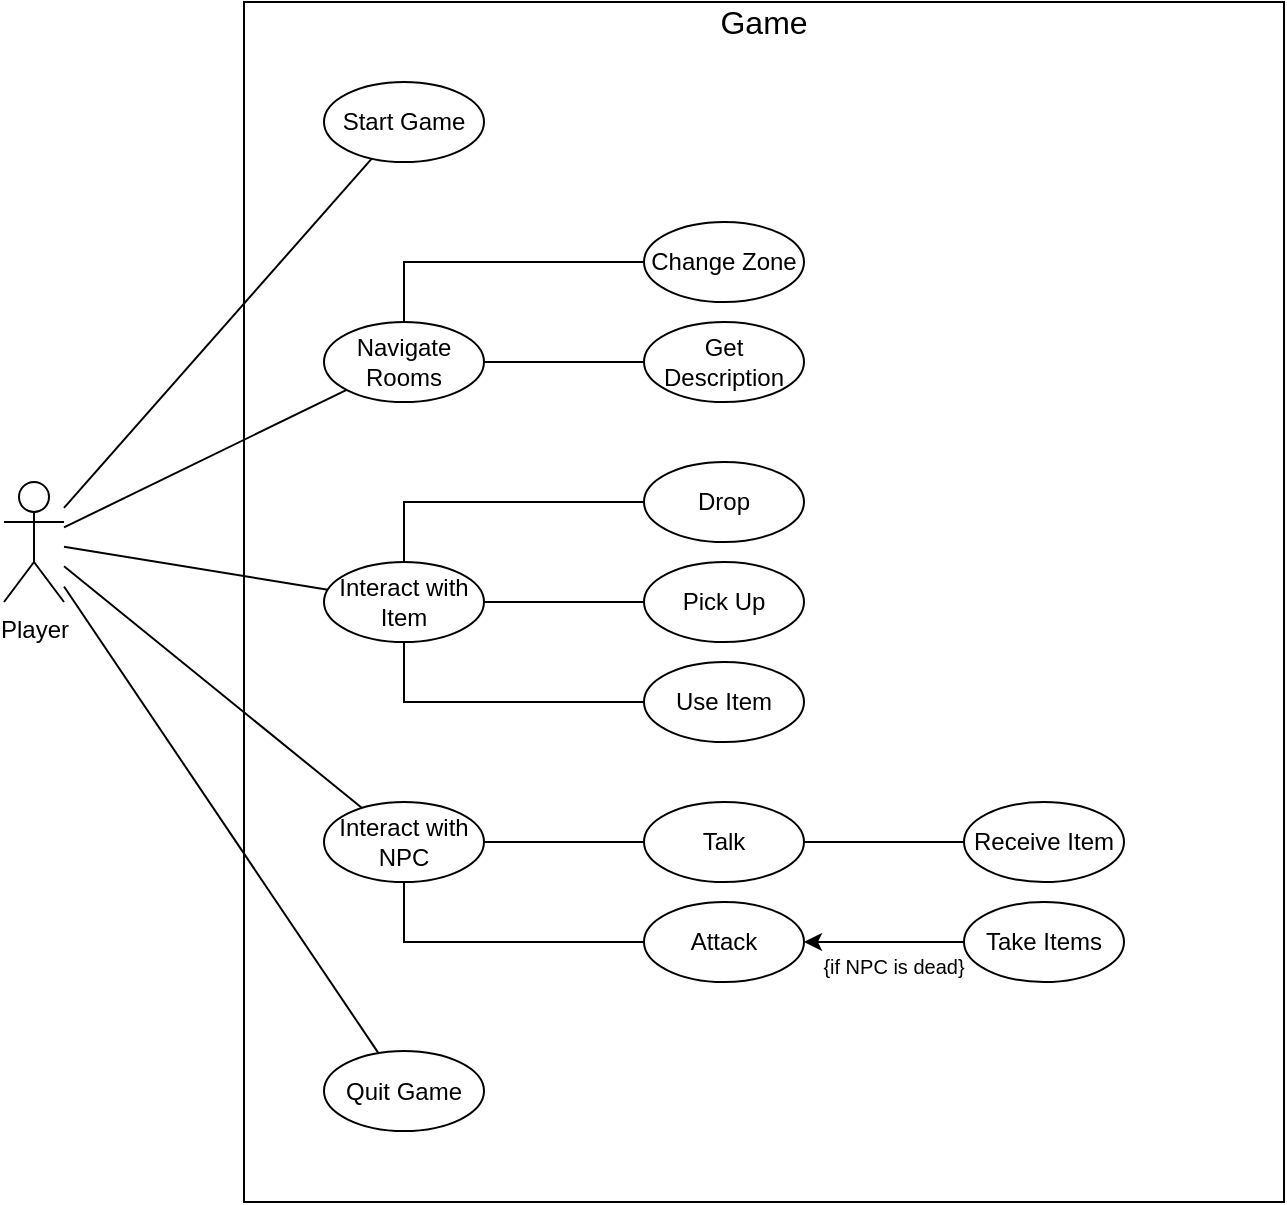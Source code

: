 <mxfile version="12.6.7" type="github" pages="3">
  <diagram id="C5RBs43oDa-KdzZeNtuy" name="Use-Case">
    <mxGraphModel dx="1360" dy="834" grid="1" gridSize="10" guides="1" tooltips="1" connect="1" arrows="1" fold="1" page="1" pageScale="1" pageWidth="827" pageHeight="1169" math="0" shadow="0">
      <root>
        <mxCell id="WIyWlLk6GJQsqaUBKTNV-0"/>
        <mxCell id="WIyWlLk6GJQsqaUBKTNV-1" parent="WIyWlLk6GJQsqaUBKTNV-0"/>
        <mxCell id="GEu1YzyEF7eNZb3y68F2-0" value="Player&lt;br&gt;" style="shape=umlActor;verticalLabelPosition=bottom;labelBackgroundColor=#ffffff;verticalAlign=top;html=1;outlineConnect=0;" parent="WIyWlLk6GJQsqaUBKTNV-1" vertex="1">
          <mxGeometry x="40" y="280" width="30" height="60" as="geometry"/>
        </mxCell>
        <mxCell id="GEu1YzyEF7eNZb3y68F2-1" value="" style="rounded=0;whiteSpace=wrap;html=1;fillColor=none;" parent="WIyWlLk6GJQsqaUBKTNV-1" vertex="1">
          <mxGeometry x="160" y="40" width="520" height="600" as="geometry"/>
        </mxCell>
        <mxCell id="GEu1YzyEF7eNZb3y68F2-2" value="Game" style="text;html=1;strokeColor=none;fillColor=none;align=center;verticalAlign=middle;whiteSpace=wrap;rounded=0;fontSize=16;" parent="WIyWlLk6GJQsqaUBKTNV-1" vertex="1">
          <mxGeometry x="400" y="40" width="40" height="20" as="geometry"/>
        </mxCell>
        <mxCell id="GEu1YzyEF7eNZb3y68F2-3" value="Start Game" style="ellipse;whiteSpace=wrap;html=1;" parent="WIyWlLk6GJQsqaUBKTNV-1" vertex="1">
          <mxGeometry x="200" y="80" width="80" height="40" as="geometry"/>
        </mxCell>
        <mxCell id="GEu1YzyEF7eNZb3y68F2-35" style="edgeStyle=orthogonalEdgeStyle;rounded=0;orthogonalLoop=1;jettySize=auto;html=1;fontSize=16;endArrow=none;endFill=0;" parent="WIyWlLk6GJQsqaUBKTNV-1" source="GEu1YzyEF7eNZb3y68F2-4" target="GEu1YzyEF7eNZb3y68F2-30" edge="1">
          <mxGeometry relative="1" as="geometry"/>
        </mxCell>
        <mxCell id="GEu1YzyEF7eNZb3y68F2-4" value="Talk" style="ellipse;whiteSpace=wrap;html=1;" parent="WIyWlLk6GJQsqaUBKTNV-1" vertex="1">
          <mxGeometry x="360" y="440" width="80" height="40" as="geometry"/>
        </mxCell>
        <mxCell id="GEu1YzyEF7eNZb3y68F2-16" style="edgeStyle=orthogonalEdgeStyle;rounded=0;orthogonalLoop=1;jettySize=auto;html=1;fontSize=16;endArrow=none;endFill=0;" parent="WIyWlLk6GJQsqaUBKTNV-1" source="GEu1YzyEF7eNZb3y68F2-5" target="GEu1YzyEF7eNZb3y68F2-14" edge="1">
          <mxGeometry relative="1" as="geometry">
            <Array as="points">
              <mxPoint x="240" y="290"/>
            </Array>
          </mxGeometry>
        </mxCell>
        <mxCell id="GEu1YzyEF7eNZb3y68F2-17" style="edgeStyle=orthogonalEdgeStyle;rounded=0;orthogonalLoop=1;jettySize=auto;html=1;fontSize=16;endArrow=none;endFill=0;" parent="WIyWlLk6GJQsqaUBKTNV-1" source="GEu1YzyEF7eNZb3y68F2-5" target="GEu1YzyEF7eNZb3y68F2-13" edge="1">
          <mxGeometry relative="1" as="geometry"/>
        </mxCell>
        <mxCell id="giTzEZgJd8hhzJ6jFP8q-1" style="edgeStyle=orthogonalEdgeStyle;rounded=0;orthogonalLoop=1;jettySize=auto;html=1;endArrow=none;endFill=0;endSize=6;" parent="WIyWlLk6GJQsqaUBKTNV-1" source="GEu1YzyEF7eNZb3y68F2-5" target="giTzEZgJd8hhzJ6jFP8q-0" edge="1">
          <mxGeometry relative="1" as="geometry">
            <Array as="points">
              <mxPoint x="240" y="390"/>
            </Array>
          </mxGeometry>
        </mxCell>
        <mxCell id="GEu1YzyEF7eNZb3y68F2-5" value="Interact with Item" style="ellipse;whiteSpace=wrap;html=1;" parent="WIyWlLk6GJQsqaUBKTNV-1" vertex="1">
          <mxGeometry x="200" y="320" width="80" height="40" as="geometry"/>
        </mxCell>
        <mxCell id="GEu1YzyEF7eNZb3y68F2-23" style="edgeStyle=orthogonalEdgeStyle;rounded=0;orthogonalLoop=1;jettySize=auto;html=1;fontSize=16;endArrow=none;endFill=0;" parent="WIyWlLk6GJQsqaUBKTNV-1" source="GEu1YzyEF7eNZb3y68F2-6" target="GEu1YzyEF7eNZb3y68F2-20" edge="1">
          <mxGeometry relative="1" as="geometry">
            <Array as="points">
              <mxPoint x="240" y="170"/>
            </Array>
          </mxGeometry>
        </mxCell>
        <mxCell id="GEu1YzyEF7eNZb3y68F2-24" style="edgeStyle=orthogonalEdgeStyle;rounded=0;orthogonalLoop=1;jettySize=auto;html=1;fontSize=16;endArrow=none;endFill=0;" parent="WIyWlLk6GJQsqaUBKTNV-1" source="GEu1YzyEF7eNZb3y68F2-6" target="GEu1YzyEF7eNZb3y68F2-19" edge="1">
          <mxGeometry relative="1" as="geometry"/>
        </mxCell>
        <mxCell id="GEu1YzyEF7eNZb3y68F2-6" value="Navigate Rooms" style="ellipse;whiteSpace=wrap;html=1;" parent="WIyWlLk6GJQsqaUBKTNV-1" vertex="1">
          <mxGeometry x="200" y="200" width="80" height="40" as="geometry"/>
        </mxCell>
        <mxCell id="GEu1YzyEF7eNZb3y68F2-10" style="edgeStyle=orthogonalEdgeStyle;rounded=0;orthogonalLoop=1;jettySize=auto;html=1;fontSize=16;endArrow=none;endFill=0;" parent="WIyWlLk6GJQsqaUBKTNV-1" source="GEu1YzyEF7eNZb3y68F2-7" target="GEu1YzyEF7eNZb3y68F2-9" edge="1">
          <mxGeometry relative="1" as="geometry">
            <Array as="points">
              <mxPoint x="240" y="510"/>
            </Array>
          </mxGeometry>
        </mxCell>
        <mxCell id="GEu1YzyEF7eNZb3y68F2-11" style="edgeStyle=orthogonalEdgeStyle;rounded=0;orthogonalLoop=1;jettySize=auto;html=1;fontSize=16;endArrow=none;endFill=0;" parent="WIyWlLk6GJQsqaUBKTNV-1" source="GEu1YzyEF7eNZb3y68F2-7" target="GEu1YzyEF7eNZb3y68F2-4" edge="1">
          <mxGeometry relative="1" as="geometry"/>
        </mxCell>
        <mxCell id="GEu1YzyEF7eNZb3y68F2-7" value="Interact with NPC" style="ellipse;whiteSpace=wrap;html=1;" parent="WIyWlLk6GJQsqaUBKTNV-1" vertex="1">
          <mxGeometry x="200" y="440" width="80" height="40" as="geometry"/>
        </mxCell>
        <mxCell id="GEu1YzyEF7eNZb3y68F2-8" value="Quit Game" style="ellipse;whiteSpace=wrap;html=1;" parent="WIyWlLk6GJQsqaUBKTNV-1" vertex="1">
          <mxGeometry x="200" y="564.5" width="80" height="40" as="geometry"/>
        </mxCell>
        <mxCell id="GEu1YzyEF7eNZb3y68F2-37" style="edgeStyle=orthogonalEdgeStyle;rounded=0;orthogonalLoop=1;jettySize=auto;html=1;fontSize=16;endArrow=none;endFill=0;startArrow=classic;startFill=1;" parent="WIyWlLk6GJQsqaUBKTNV-1" source="GEu1YzyEF7eNZb3y68F2-9" target="GEu1YzyEF7eNZb3y68F2-36" edge="1">
          <mxGeometry relative="1" as="geometry"/>
        </mxCell>
        <mxCell id="GEu1YzyEF7eNZb3y68F2-9" value="Attack" style="ellipse;whiteSpace=wrap;html=1;" parent="WIyWlLk6GJQsqaUBKTNV-1" vertex="1">
          <mxGeometry x="360" y="490" width="80" height="40" as="geometry"/>
        </mxCell>
        <mxCell id="GEu1YzyEF7eNZb3y68F2-13" value="Pick Up" style="ellipse;whiteSpace=wrap;html=1;" parent="WIyWlLk6GJQsqaUBKTNV-1" vertex="1">
          <mxGeometry x="360" y="320" width="80" height="40" as="geometry"/>
        </mxCell>
        <mxCell id="GEu1YzyEF7eNZb3y68F2-14" value="Drop" style="ellipse;whiteSpace=wrap;html=1;" parent="WIyWlLk6GJQsqaUBKTNV-1" vertex="1">
          <mxGeometry x="360" y="270" width="80" height="40" as="geometry"/>
        </mxCell>
        <mxCell id="GEu1YzyEF7eNZb3y68F2-19" value="Get Description" style="ellipse;whiteSpace=wrap;html=1;" parent="WIyWlLk6GJQsqaUBKTNV-1" vertex="1">
          <mxGeometry x="360" y="200" width="80" height="40" as="geometry"/>
        </mxCell>
        <mxCell id="GEu1YzyEF7eNZb3y68F2-20" value="Change Zone" style="ellipse;whiteSpace=wrap;html=1;" parent="WIyWlLk6GJQsqaUBKTNV-1" vertex="1">
          <mxGeometry x="360" y="150" width="80" height="40" as="geometry"/>
        </mxCell>
        <mxCell id="GEu1YzyEF7eNZb3y68F2-25" value="" style="endArrow=none;html=1;fontSize=16;endFill=0;" parent="WIyWlLk6GJQsqaUBKTNV-1" source="GEu1YzyEF7eNZb3y68F2-0" target="GEu1YzyEF7eNZb3y68F2-6" edge="1">
          <mxGeometry width="50" height="50" relative="1" as="geometry">
            <mxPoint x="40" y="710" as="sourcePoint"/>
            <mxPoint x="90" y="660" as="targetPoint"/>
          </mxGeometry>
        </mxCell>
        <mxCell id="GEu1YzyEF7eNZb3y68F2-26" value="" style="endArrow=none;html=1;fontSize=16;endFill=0;" parent="WIyWlLk6GJQsqaUBKTNV-1" source="GEu1YzyEF7eNZb3y68F2-0" target="GEu1YzyEF7eNZb3y68F2-5" edge="1">
          <mxGeometry width="50" height="50" relative="1" as="geometry">
            <mxPoint x="80" y="312.703" as="sourcePoint"/>
            <mxPoint x="221.331" y="243.947" as="targetPoint"/>
          </mxGeometry>
        </mxCell>
        <mxCell id="GEu1YzyEF7eNZb3y68F2-27" value="" style="endArrow=none;html=1;fontSize=16;endFill=0;" parent="WIyWlLk6GJQsqaUBKTNV-1" source="GEu1YzyEF7eNZb3y68F2-0" target="GEu1YzyEF7eNZb3y68F2-7" edge="1">
          <mxGeometry width="50" height="50" relative="1" as="geometry">
            <mxPoint x="80" y="322.432" as="sourcePoint"/>
            <mxPoint x="211.951" y="343.83" as="targetPoint"/>
          </mxGeometry>
        </mxCell>
        <mxCell id="GEu1YzyEF7eNZb3y68F2-28" value="" style="endArrow=none;html=1;fontSize=16;endFill=0;" parent="WIyWlLk6GJQsqaUBKTNV-1" source="GEu1YzyEF7eNZb3y68F2-0" target="GEu1YzyEF7eNZb3y68F2-8" edge="1">
          <mxGeometry width="50" height="50" relative="1" as="geometry">
            <mxPoint x="80" y="332.162" as="sourcePoint"/>
            <mxPoint x="229.004" y="452.977" as="targetPoint"/>
          </mxGeometry>
        </mxCell>
        <mxCell id="GEu1YzyEF7eNZb3y68F2-29" value="" style="endArrow=none;html=1;fontSize=16;endFill=0;" parent="WIyWlLk6GJQsqaUBKTNV-1" source="GEu1YzyEF7eNZb3y68F2-0" target="GEu1YzyEF7eNZb3y68F2-3" edge="1">
          <mxGeometry width="50" height="50" relative="1" as="geometry">
            <mxPoint x="80" y="312.703" as="sourcePoint"/>
            <mxPoint x="221.331" y="243.947" as="targetPoint"/>
          </mxGeometry>
        </mxCell>
        <mxCell id="GEu1YzyEF7eNZb3y68F2-30" value="Receive Item" style="ellipse;whiteSpace=wrap;html=1;" parent="WIyWlLk6GJQsqaUBKTNV-1" vertex="1">
          <mxGeometry x="520" y="440" width="80" height="40" as="geometry"/>
        </mxCell>
        <mxCell id="GEu1YzyEF7eNZb3y68F2-36" value="Take Items" style="ellipse;whiteSpace=wrap;html=1;" parent="WIyWlLk6GJQsqaUBKTNV-1" vertex="1">
          <mxGeometry x="520" y="490" width="80" height="40" as="geometry"/>
        </mxCell>
        <mxCell id="GEu1YzyEF7eNZb3y68F2-39" value="&lt;font style=&quot;font-size: 10px&quot;&gt;{if NPC is dead}&lt;/font&gt;" style="text;html=1;strokeColor=none;fillColor=none;align=center;verticalAlign=middle;whiteSpace=wrap;rounded=0;fontSize=16;" parent="WIyWlLk6GJQsqaUBKTNV-1" vertex="1">
          <mxGeometry x="440" y="510" width="90" height="20" as="geometry"/>
        </mxCell>
        <mxCell id="giTzEZgJd8hhzJ6jFP8q-0" value="Use Item" style="ellipse;whiteSpace=wrap;html=1;" parent="WIyWlLk6GJQsqaUBKTNV-1" vertex="1">
          <mxGeometry x="360" y="370" width="80" height="40" as="geometry"/>
        </mxCell>
      </root>
    </mxGraphModel>
  </diagram>
  <diagram id="GwbcWE0pJz1I2yfuWP34" name="Classes">
    <mxGraphModel dx="938" dy="575" grid="1" gridSize="10" guides="1" tooltips="1" connect="1" arrows="1" fold="1" page="1" pageScale="1" pageWidth="827" pageHeight="1169" math="0" shadow="0">
      <root>
        <mxCell id="33f51LMxNeRnr3U8Xyu7-0"/>
        <mxCell id="33f51LMxNeRnr3U8Xyu7-1" parent="33f51LMxNeRnr3U8Xyu7-0"/>
        <mxCell id="qAB-BFDznXyIS2t7nup5-4" style="edgeStyle=orthogonalEdgeStyle;rounded=0;orthogonalLoop=1;jettySize=auto;html=1;endArrow=diamondThin;endFill=1;endSize=20;" parent="33f51LMxNeRnr3U8Xyu7-1" source="i9DVDKD4WKrfjqX2vJvM-0" target="4oobusyElyEvvxUywKzp-0" edge="1">
          <mxGeometry relative="1" as="geometry"/>
        </mxCell>
        <mxCell id="qAB-BFDznXyIS2t7nup5-5" value="1" style="text;html=1;align=center;verticalAlign=middle;resizable=0;points=[];labelBackgroundColor=#ffffff;" parent="qAB-BFDznXyIS2t7nup5-4" vertex="1" connectable="0">
          <mxGeometry x="-0.19" relative="1" as="geometry">
            <mxPoint x="10" y="25" as="offset"/>
          </mxGeometry>
        </mxCell>
        <mxCell id="qAB-BFDznXyIS2t7nup5-6" value="1" style="text;html=1;align=center;verticalAlign=middle;resizable=0;points=[];labelBackgroundColor=#ffffff;" parent="qAB-BFDznXyIS2t7nup5-4" vertex="1" connectable="0">
          <mxGeometry x="0.275" y="1" relative="1" as="geometry">
            <mxPoint x="11" y="-15" as="offset"/>
          </mxGeometry>
        </mxCell>
        <mxCell id="i9DVDKD4WKrfjqX2vJvM-0" value="Game" style="swimlane;fontStyle=1;align=center;verticalAlign=top;childLayout=stackLayout;horizontal=1;startSize=26;horizontalStack=0;resizeParent=1;resizeParentMax=0;resizeLast=0;collapsible=1;marginBottom=0;fillColor=none;" parent="33f51LMxNeRnr3U8Xyu7-1" vertex="1">
          <mxGeometry x="390" y="300" width="220" height="372" as="geometry"/>
        </mxCell>
        <mxCell id="i9DVDKD4WKrfjqX2vJvM-1" value="+ Rooms: List&lt;Room&gt;" style="text;strokeColor=none;fillColor=none;align=left;verticalAlign=top;spacingLeft=4;spacingRight=4;overflow=hidden;rotatable=0;points=[[0,0.5],[1,0.5]];portConstraint=eastwest;" parent="i9DVDKD4WKrfjqX2vJvM-0" vertex="1">
          <mxGeometry y="26" width="220" height="26" as="geometry"/>
        </mxCell>
        <mxCell id="i9DVDKD4WKrfjqX2vJvM-4" value="+ Characters: List&lt;Character&gt;" style="text;strokeColor=none;fillColor=none;align=left;verticalAlign=top;spacingLeft=4;spacingRight=4;overflow=hidden;rotatable=0;points=[[0,0.5],[1,0.5]];portConstraint=eastwest;" parent="i9DVDKD4WKrfjqX2vJvM-0" vertex="1">
          <mxGeometry y="52" width="220" height="26" as="geometry"/>
        </mxCell>
        <mxCell id="i9DVDKD4WKrfjqX2vJvM-5" value="+ Items: List&lt;Item&gt;" style="text;strokeColor=none;fillColor=none;align=left;verticalAlign=top;spacingLeft=4;spacingRight=4;overflow=hidden;rotatable=0;points=[[0,0.5],[1,0.5]];portConstraint=eastwest;" parent="i9DVDKD4WKrfjqX2vJvM-0" vertex="1">
          <mxGeometry y="78" width="220" height="26" as="geometry"/>
        </mxCell>
        <mxCell id="i9DVDKD4WKrfjqX2vJvM-6" value="+ DialogueNodes: List&lt;DialogueNode&gt;" style="text;strokeColor=none;fillColor=none;align=left;verticalAlign=top;spacingLeft=4;spacingRight=4;overflow=hidden;rotatable=0;points=[[0,0.5],[1,0.5]];portConstraint=eastwest;" parent="i9DVDKD4WKrfjqX2vJvM-0" vertex="1">
          <mxGeometry y="104" width="220" height="26" as="geometry"/>
        </mxCell>
        <mxCell id="sulkJAXdjnr1ZIxH-VJj-0" value="+ LowerDifficulty: int" style="text;strokeColor=none;fillColor=none;align=left;verticalAlign=top;spacingLeft=4;spacingRight=4;overflow=hidden;rotatable=0;points=[[0,0.5],[1,0.5]];portConstraint=eastwest;" parent="i9DVDKD4WKrfjqX2vJvM-0" vertex="1">
          <mxGeometry y="130" width="220" height="26" as="geometry"/>
        </mxCell>
        <mxCell id="sulkJAXdjnr1ZIxH-VJj-1" value="+ HigherDifficulty: int" style="text;strokeColor=none;fillColor=none;align=left;verticalAlign=top;spacingLeft=4;spacingRight=4;overflow=hidden;rotatable=0;points=[[0,0.5],[1,0.5]];portConstraint=eastwest;" parent="i9DVDKD4WKrfjqX2vJvM-0" vertex="1">
          <mxGeometry y="156" width="220" height="26" as="geometry"/>
        </mxCell>
        <mxCell id="DbLEriDhtAL0-iya4ofk-0" value="+ Commands: List&lt;string&gt;" style="text;strokeColor=none;fillColor=none;align=left;verticalAlign=top;spacingLeft=4;spacingRight=4;overflow=hidden;rotatable=0;points=[[0,0.5],[1,0.5]];portConstraint=eastwest;" parent="i9DVDKD4WKrfjqX2vJvM-0" vertex="1">
          <mxGeometry y="182" width="220" height="26" as="geometry"/>
        </mxCell>
        <mxCell id="ASN9URJD6UnQiMSwDlTv-0" value="+ Initiative: List&lt;Character&gt;" style="text;strokeColor=none;fillColor=none;align=left;verticalAlign=top;spacingLeft=4;spacingRight=4;overflow=hidden;rotatable=0;points=[[0,0.5],[1,0.5]];portConstraint=eastwest;" parent="i9DVDKD4WKrfjqX2vJvM-0" vertex="1">
          <mxGeometry y="208" width="220" height="26" as="geometry"/>
        </mxCell>
        <mxCell id="oEPL17PUMFqzhT6TtV_5-0" value="+ Stop: bool" style="text;strokeColor=none;fillColor=none;align=left;verticalAlign=top;spacingLeft=4;spacingRight=4;overflow=hidden;rotatable=0;points=[[0,0.5],[1,0.5]];portConstraint=eastwest;" parent="i9DVDKD4WKrfjqX2vJvM-0" vertex="1">
          <mxGeometry y="234" width="220" height="26" as="geometry"/>
        </mxCell>
        <mxCell id="i9DVDKD4WKrfjqX2vJvM-2" value="" style="line;strokeWidth=1;fillColor=none;align=left;verticalAlign=middle;spacingTop=-1;spacingLeft=3;spacingRight=3;rotatable=0;labelPosition=right;points=[];portConstraint=eastwest;" parent="i9DVDKD4WKrfjqX2vJvM-0" vertex="1">
          <mxGeometry y="260" width="220" height="8" as="geometry"/>
        </mxCell>
        <mxCell id="i9DVDKD4WKrfjqX2vJvM-3" value="+ GameLoop(): void" style="text;strokeColor=none;fillColor=none;align=left;verticalAlign=top;spacingLeft=4;spacingRight=4;overflow=hidden;rotatable=0;points=[[0,0.5],[1,0.5]];portConstraint=eastwest;" parent="i9DVDKD4WKrfjqX2vJvM-0" vertex="1">
          <mxGeometry y="268" width="220" height="26" as="geometry"/>
        </mxCell>
        <mxCell id="DbLEriDhtAL0-iya4ofk-1" value="+ ShowCommands(): void" style="text;strokeColor=none;fillColor=none;align=left;verticalAlign=top;spacingLeft=4;spacingRight=4;overflow=hidden;rotatable=0;points=[[0,0.5],[1,0.5]];portConstraint=eastwest;" parent="i9DVDKD4WKrfjqX2vJvM-0" vertex="1">
          <mxGeometry y="294" width="220" height="26" as="geometry"/>
        </mxCell>
        <mxCell id="DbLEriDhtAL0-iya4ofk-2" value="+ CheckForHostiles(): bool" style="text;strokeColor=none;fillColor=none;align=left;verticalAlign=top;spacingLeft=4;spacingRight=4;overflow=hidden;rotatable=0;points=[[0,0.5],[1,0.5]];portConstraint=eastwest;" parent="i9DVDKD4WKrfjqX2vJvM-0" vertex="1">
          <mxGeometry y="320" width="220" height="26" as="geometry"/>
        </mxCell>
        <mxCell id="8gL3VaB7LjdHJWdkZkdx-0" value="+ Fight(): void" style="text;strokeColor=none;fillColor=none;align=left;verticalAlign=top;spacingLeft=4;spacingRight=4;overflow=hidden;rotatable=0;points=[[0,0.5],[1,0.5]];portConstraint=eastwest;" parent="i9DVDKD4WKrfjqX2vJvM-0" vertex="1">
          <mxGeometry y="346" width="220" height="26" as="geometry"/>
        </mxCell>
        <mxCell id="Mj2wZX4xKS-jorxZc1OR-1" style="edgeStyle=orthogonalEdgeStyle;rounded=0;orthogonalLoop=1;jettySize=auto;html=1;endArrow=diamondThin;endFill=1;endSize=20;" parent="33f51LMxNeRnr3U8Xyu7-1" source="33f51LMxNeRnr3U8Xyu7-2" target="i9DVDKD4WKrfjqX2vJvM-0" edge="1">
          <mxGeometry relative="1" as="geometry">
            <Array as="points">
              <mxPoint x="140" y="477"/>
            </Array>
          </mxGeometry>
        </mxCell>
        <mxCell id="Mj2wZX4xKS-jorxZc1OR-2" value="1" style="text;html=1;align=center;verticalAlign=middle;resizable=0;points=[];labelBackgroundColor=#ffffff;" parent="Mj2wZX4xKS-jorxZc1OR-1" vertex="1" connectable="0">
          <mxGeometry x="0.808" y="-2" relative="1" as="geometry">
            <mxPoint x="16.33" y="-19" as="offset"/>
          </mxGeometry>
        </mxCell>
        <mxCell id="Mj2wZX4xKS-jorxZc1OR-3" value="1..*" style="text;html=1;align=center;verticalAlign=middle;resizable=0;points=[];labelBackgroundColor=#ffffff;" parent="Mj2wZX4xKS-jorxZc1OR-1" vertex="1" connectable="0">
          <mxGeometry x="-0.855" y="-1" relative="1" as="geometry">
            <mxPoint x="-21" y="15" as="offset"/>
          </mxGeometry>
        </mxCell>
        <mxCell id="33f51LMxNeRnr3U8Xyu7-2" value="Room" style="swimlane;fontStyle=1;align=center;verticalAlign=top;childLayout=stackLayout;horizontal=1;startSize=26;horizontalStack=0;resizeParent=1;resizeParentMax=0;resizeLast=0;collapsible=1;marginBottom=0;" parent="33f51LMxNeRnr3U8Xyu7-1" vertex="1">
          <mxGeometry x="40" y="780" width="210" height="164" as="geometry"/>
        </mxCell>
        <mxCell id="33f51LMxNeRnr3U8Xyu7-3" value="- _description: String" style="text;strokeColor=none;fillColor=none;align=left;verticalAlign=top;spacingLeft=4;spacingRight=4;overflow=hidden;rotatable=0;points=[[0,0.5],[1,0.5]];portConstraint=eastwest;" parent="33f51LMxNeRnr3U8Xyu7-2" vertex="1">
          <mxGeometry y="26" width="210" height="26" as="geometry"/>
        </mxCell>
        <mxCell id="WTVUFNk9b9uKBOj6KeZF-4" value="+ Characters: List&lt;Character&gt;" style="text;strokeColor=none;fillColor=none;align=left;verticalAlign=top;spacingLeft=4;spacingRight=4;overflow=hidden;rotatable=0;points=[[0,0.5],[1,0.5]];portConstraint=eastwest;" parent="33f51LMxNeRnr3U8Xyu7-2" vertex="1">
          <mxGeometry y="52" width="210" height="26" as="geometry"/>
        </mxCell>
        <mxCell id="WTVUFNk9b9uKBOj6KeZF-5" value="+ Items: List&lt;Item&gt;" style="text;strokeColor=none;fillColor=none;align=left;verticalAlign=top;spacingLeft=4;spacingRight=4;overflow=hidden;rotatable=0;points=[[0,0.5],[1,0.5]];portConstraint=eastwest;" parent="33f51LMxNeRnr3U8Xyu7-2" vertex="1">
          <mxGeometry y="78" width="210" height="26" as="geometry"/>
        </mxCell>
        <mxCell id="WTVUFNk9b9uKBOj6KeZF-2" value="+ Exits: Dictionary&lt;Direction, Room&gt;" style="text;strokeColor=none;fillColor=none;align=left;verticalAlign=top;spacingLeft=4;spacingRight=4;overflow=hidden;rotatable=0;points=[[0,0.5],[1,0.5]];portConstraint=eastwest;" parent="33f51LMxNeRnr3U8Xyu7-2" vertex="1">
          <mxGeometry y="104" width="210" height="26" as="geometry"/>
        </mxCell>
        <mxCell id="33f51LMxNeRnr3U8Xyu7-4" value="" style="line;strokeWidth=1;fillColor=none;align=left;verticalAlign=middle;spacingTop=-1;spacingLeft=3;spacingRight=3;rotatable=0;labelPosition=right;points=[];portConstraint=eastwest;" parent="33f51LMxNeRnr3U8Xyu7-2" vertex="1">
          <mxGeometry y="130" width="210" height="8" as="geometry"/>
        </mxCell>
        <mxCell id="33f51LMxNeRnr3U8Xyu7-5" value="+ Show(): void" style="text;strokeColor=none;fillColor=none;align=left;verticalAlign=top;spacingLeft=4;spacingRight=4;overflow=hidden;rotatable=0;points=[[0,0.5],[1,0.5]];portConstraint=eastwest;" parent="33f51LMxNeRnr3U8Xyu7-2" vertex="1">
          <mxGeometry y="138" width="210" height="26" as="geometry"/>
        </mxCell>
        <mxCell id="Mj2wZX4xKS-jorxZc1OR-7" style="edgeStyle=orthogonalEdgeStyle;rounded=0;orthogonalLoop=1;jettySize=auto;html=1;endArrow=diamondThin;endFill=1;endSize=20;" parent="33f51LMxNeRnr3U8Xyu7-1" source="33f51LMxNeRnr3U8Xyu7-6" target="i9DVDKD4WKrfjqX2vJvM-0" edge="1">
          <mxGeometry relative="1" as="geometry">
            <Array as="points">
              <mxPoint x="780" y="560"/>
              <mxPoint x="780" y="560"/>
            </Array>
          </mxGeometry>
        </mxCell>
        <mxCell id="Mj2wZX4xKS-jorxZc1OR-8" value="1" style="text;html=1;align=center;verticalAlign=middle;resizable=0;points=[];labelBackgroundColor=#ffffff;" parent="Mj2wZX4xKS-jorxZc1OR-7" vertex="1" connectable="0">
          <mxGeometry x="0.833" y="3" relative="1" as="geometry">
            <mxPoint x="2.38" y="-13" as="offset"/>
          </mxGeometry>
        </mxCell>
        <mxCell id="Mj2wZX4xKS-jorxZc1OR-9" value="1..*" style="text;html=1;align=center;verticalAlign=middle;resizable=0;points=[];labelBackgroundColor=#ffffff;" parent="Mj2wZX4xKS-jorxZc1OR-7" vertex="1" connectable="0">
          <mxGeometry x="-0.856" y="1" relative="1" as="geometry">
            <mxPoint x="11" y="14.17" as="offset"/>
          </mxGeometry>
        </mxCell>
        <mxCell id="33f51LMxNeRnr3U8Xyu7-6" value="Character" style="swimlane;fontStyle=1;align=center;verticalAlign=top;childLayout=stackLayout;horizontal=1;startSize=26;horizontalStack=0;resizeParent=1;resizeParentMax=0;resizeLast=0;collapsible=1;marginBottom=0;" parent="33f51LMxNeRnr3U8Xyu7-1" vertex="1">
          <mxGeometry x="960" y="280" width="240" height="538" as="geometry"/>
        </mxCell>
        <mxCell id="WTVUFNk9b9uKBOj6KeZF-1" value="+ Name: String" style="text;strokeColor=none;fillColor=none;align=left;verticalAlign=top;spacingLeft=4;spacingRight=4;overflow=hidden;rotatable=0;points=[[0,0.5],[1,0.5]];portConstraint=eastwest;" parent="33f51LMxNeRnr3U8Xyu7-6" vertex="1">
          <mxGeometry y="26" width="240" height="26" as="geometry"/>
        </mxCell>
        <mxCell id="33f51LMxNeRnr3U8Xyu7-7" value="- _description: String" style="text;strokeColor=none;fillColor=none;align=left;verticalAlign=top;spacingLeft=4;spacingRight=4;overflow=hidden;rotatable=0;points=[[0,0.5],[1,0.5]];portConstraint=eastwest;" parent="33f51LMxNeRnr3U8Xyu7-6" vertex="1">
          <mxGeometry y="52" width="240" height="26" as="geometry"/>
        </mxCell>
        <mxCell id="WTVUFNk9b9uKBOj6KeZF-3" value="+ CurrentRoom: Room" style="text;strokeColor=none;fillColor=none;align=left;verticalAlign=top;spacingLeft=4;spacingRight=4;overflow=hidden;rotatable=0;points=[[0,0.5],[1,0.5]];portConstraint=eastwest;" parent="33f51LMxNeRnr3U8Xyu7-6" vertex="1">
          <mxGeometry y="78" width="240" height="26" as="geometry"/>
        </mxCell>
        <mxCell id="FLVpUJsoscg-PWj0qpJr-0" value="+ Inventory: List&lt;Item&gt;" style="text;strokeColor=none;fillColor=none;align=left;verticalAlign=top;spacingLeft=4;spacingRight=4;overflow=hidden;rotatable=0;points=[[0,0.5],[1,0.5]];portConstraint=eastwest;" parent="33f51LMxNeRnr3U8Xyu7-6" vertex="1">
          <mxGeometry y="104" width="240" height="26" as="geometry"/>
        </mxCell>
        <mxCell id="PWqKRb8JdL17Kwem2lJo-1" value="+ Hp: int" style="text;strokeColor=none;fillColor=none;align=left;verticalAlign=top;spacingLeft=4;spacingRight=4;overflow=hidden;rotatable=0;points=[[0,0.5],[1,0.5]];portConstraint=eastwest;" parent="33f51LMxNeRnr3U8Xyu7-6" vertex="1">
          <mxGeometry y="130" width="240" height="26" as="geometry"/>
        </mxCell>
        <mxCell id="PWqKRb8JdL17Kwem2lJo-0" value="+ Attributes: Dictionary&lt;Attribute, int&gt;" style="text;strokeColor=none;fillColor=none;align=left;verticalAlign=top;spacingLeft=4;spacingRight=4;overflow=hidden;rotatable=0;points=[[0,0.5],[1,0.5]];portConstraint=eastwest;" parent="33f51LMxNeRnr3U8Xyu7-6" vertex="1">
          <mxGeometry y="156" width="240" height="26" as="geometry"/>
        </mxCell>
        <mxCell id="PWqKRb8JdL17Kwem2lJo-3" value="+ Weapon: Weapon" style="text;strokeColor=none;fillColor=none;align=left;verticalAlign=top;spacingLeft=4;spacingRight=4;overflow=hidden;rotatable=0;points=[[0,0.5],[1,0.5]];portConstraint=eastwest;" parent="33f51LMxNeRnr3U8Xyu7-6" vertex="1">
          <mxGeometry y="182" width="240" height="26" as="geometry"/>
        </mxCell>
        <mxCell id="PWqKRb8JdL17Kwem2lJo-2" value="+ Armor: Armor" style="text;strokeColor=none;fillColor=none;align=left;verticalAlign=top;spacingLeft=4;spacingRight=4;overflow=hidden;rotatable=0;points=[[0,0.5],[1,0.5]];portConstraint=eastwest;" parent="33f51LMxNeRnr3U8Xyu7-6" vertex="1">
          <mxGeometry y="208" width="240" height="26" as="geometry"/>
        </mxCell>
        <mxCell id="33f51LMxNeRnr3U8Xyu7-8" value="" style="line;strokeWidth=1;fillColor=none;align=left;verticalAlign=middle;spacingTop=-1;spacingLeft=3;spacingRight=3;rotatable=0;labelPosition=right;points=[];portConstraint=eastwest;" parent="33f51LMxNeRnr3U8Xyu7-6" vertex="1">
          <mxGeometry y="234" width="240" height="8" as="geometry"/>
        </mxCell>
        <mxCell id="SQ5E9fKJsjjnGH3ZogRJ-5" value="+ Show(): void" style="text;strokeColor=none;fillColor=none;align=left;verticalAlign=top;spacingLeft=4;spacingRight=4;overflow=hidden;rotatable=0;points=[[0,0.5],[1,0.5]];portConstraint=eastwest;" parent="33f51LMxNeRnr3U8Xyu7-6" vertex="1">
          <mxGeometry y="242" width="240" height="26" as="geometry"/>
        </mxCell>
        <mxCell id="33f51LMxNeRnr3U8Xyu7-9" value="+ Move(direction: Direction): void" style="text;strokeColor=none;fillColor=none;align=left;verticalAlign=top;spacingLeft=4;spacingRight=4;overflow=hidden;rotatable=0;points=[[0,0.5],[1,0.5]];portConstraint=eastwest;" parent="33f51LMxNeRnr3U8Xyu7-6" vertex="1">
          <mxGeometry y="268" width="240" height="26" as="geometry"/>
        </mxCell>
        <mxCell id="tQlpxftsyER0sdIfuciN-1" value="+ Attack(target: Character): void" style="text;strokeColor=none;fillColor=none;align=left;verticalAlign=top;spacingLeft=4;spacingRight=4;overflow=hidden;rotatable=0;points=[[0,0.5],[1,0.5]];portConstraint=eastwest;fontSize=12;" parent="33f51LMxNeRnr3U8Xyu7-6" vertex="1">
          <mxGeometry y="294" width="240" height="26" as="geometry"/>
        </mxCell>
        <mxCell id="OGAd8fNPgDwRdZVMcA00-0" value="+ Flee(): void" style="text;strokeColor=none;fillColor=none;align=left;verticalAlign=top;spacingLeft=4;spacingRight=4;overflow=hidden;rotatable=0;points=[[0,0.5],[1,0.5]];portConstraint=eastwest;" parent="33f51LMxNeRnr3U8Xyu7-6" vertex="1">
          <mxGeometry y="320" width="240" height="26" as="geometry"/>
        </mxCell>
        <mxCell id="H6BFXa1zd2v2_MvB-tPZ-0" value="+ ShowInventory(): void" style="text;strokeColor=none;fillColor=none;align=left;verticalAlign=top;spacingLeft=4;spacingRight=4;overflow=hidden;rotatable=0;points=[[0,0.5],[1,0.5]];portConstraint=eastwest;" parent="33f51LMxNeRnr3U8Xyu7-6" vertex="1">
          <mxGeometry y="346" width="240" height="26" as="geometry"/>
        </mxCell>
        <mxCell id="cmhvoA1nenWpuaoYdR6V-1" value="+ DropItem(name: string): void" style="text;strokeColor=none;fillColor=none;align=left;verticalAlign=top;spacingLeft=4;spacingRight=4;overflow=hidden;rotatable=0;points=[[0,0.5],[1,0.5]];portConstraint=eastwest;" parent="33f51LMxNeRnr3U8Xyu7-6" vertex="1">
          <mxGeometry y="372" width="240" height="26" as="geometry"/>
        </mxCell>
        <mxCell id="cmhvoA1nenWpuaoYdR6V-2" value="+ TakeItem(name: string): void" style="text;strokeColor=none;fillColor=none;align=left;verticalAlign=top;spacingLeft=4;spacingRight=4;overflow=hidden;rotatable=0;points=[[0,0.5],[1,0.5]];portConstraint=eastwest;" parent="33f51LMxNeRnr3U8Xyu7-6" vertex="1">
          <mxGeometry y="398" width="240" height="26" as="geometry"/>
        </mxCell>
        <mxCell id="oEPL17PUMFqzhT6TtV_5-1" value="+ GiveItem(character: Character, &#xa;item: string): void" style="text;strokeColor=none;fillColor=none;align=left;verticalAlign=top;spacingLeft=4;spacingRight=4;overflow=hidden;rotatable=0;points=[[0,0.5],[1,0.5]];portConstraint=eastwest;" parent="33f51LMxNeRnr3U8Xyu7-6" vertex="1">
          <mxGeometry y="424" width="240" height="36" as="geometry"/>
        </mxCell>
        <mxCell id="cmhvoA1nenWpuaoYdR6V-3" value="+ UseItem(name: string): void" style="text;strokeColor=none;fillColor=none;align=left;verticalAlign=top;spacingLeft=4;spacingRight=4;overflow=hidden;rotatable=0;points=[[0,0.5],[1,0.5]];portConstraint=eastwest;" parent="33f51LMxNeRnr3U8Xyu7-6" vertex="1">
          <mxGeometry y="460" width="240" height="26" as="geometry"/>
        </mxCell>
        <mxCell id="iR_qf4K3KPtkl-0LrtI2-0" value="+ DropAllItems(): void" style="text;strokeColor=none;fillColor=none;align=left;verticalAlign=top;spacingLeft=4;spacingRight=4;overflow=hidden;rotatable=0;points=[[0,0.5],[1,0.5]];portConstraint=eastwest;" parent="33f51LMxNeRnr3U8Xyu7-6" vertex="1">
          <mxGeometry y="486" width="240" height="26" as="geometry"/>
        </mxCell>
        <mxCell id="0k4Wy3Tdg2G7eYNNmQ-_-0" value="+ SkillCheck(mod: int): int" style="text;strokeColor=none;fillColor=none;align=left;verticalAlign=top;spacingLeft=4;spacingRight=4;overflow=hidden;rotatable=0;points=[[0,0.5],[1,0.5]];portConstraint=eastwest;" parent="33f51LMxNeRnr3U8Xyu7-6" vertex="1">
          <mxGeometry y="512" width="240" height="26" as="geometry"/>
        </mxCell>
        <mxCell id="bcZ0tyAHhExc8rp-WchF-0" style="edgeStyle=orthogonalEdgeStyle;rounded=0;orthogonalLoop=1;jettySize=auto;html=1;endArrow=block;endFill=0;endSize=10;" parent="33f51LMxNeRnr3U8Xyu7-1" source="33f51LMxNeRnr3U8Xyu7-10" target="33f51LMxNeRnr3U8Xyu7-6" edge="1">
          <mxGeometry relative="1" as="geometry">
            <Array as="points">
              <mxPoint x="1180" y="880"/>
              <mxPoint x="1120" y="880"/>
            </Array>
          </mxGeometry>
        </mxCell>
        <mxCell id="33f51LMxNeRnr3U8Xyu7-10" value="Npc" style="swimlane;fontStyle=1;align=center;verticalAlign=top;childLayout=stackLayout;horizontal=1;startSize=26;horizontalStack=0;resizeParent=1;resizeParentMax=0;resizeLast=0;collapsible=1;marginBottom=0;" parent="33f51LMxNeRnr3U8Xyu7-1" vertex="1">
          <mxGeometry x="1120" y="920" width="200" height="104" as="geometry"/>
        </mxCell>
        <mxCell id="33f51LMxNeRnr3U8Xyu7-11" value="+ Dialogue: DialogueNode" style="text;strokeColor=none;fillColor=none;align=left;verticalAlign=top;spacingLeft=4;spacingRight=4;overflow=hidden;rotatable=0;points=[[0,0.5],[1,0.5]];portConstraint=eastwest;" parent="33f51LMxNeRnr3U8Xyu7-10" vertex="1">
          <mxGeometry y="26" width="200" height="26" as="geometry"/>
        </mxCell>
        <mxCell id="L6RjQj3sZ2L0BFn-UpG--0" value="+ Status: CharacterStatus" style="text;strokeColor=none;fillColor=none;align=left;verticalAlign=top;spacingLeft=4;spacingRight=4;overflow=hidden;rotatable=0;points=[[0,0.5],[1,0.5]];portConstraint=eastwest;fontSize=12;" parent="33f51LMxNeRnr3U8Xyu7-10" vertex="1">
          <mxGeometry y="52" width="200" height="26" as="geometry"/>
        </mxCell>
        <mxCell id="gZpFUgmNr2qfz1P6mezI-0" value="+ Home: Room" style="text;strokeColor=none;fillColor=none;align=left;verticalAlign=top;spacingLeft=4;spacingRight=4;overflow=hidden;rotatable=0;points=[[0,0.5],[1,0.5]];portConstraint=eastwest;" parent="33f51LMxNeRnr3U8Xyu7-10" vertex="1">
          <mxGeometry y="78" width="200" height="26" as="geometry"/>
        </mxCell>
        <mxCell id="Mj2wZX4xKS-jorxZc1OR-20" style="edgeStyle=orthogonalEdgeStyle;rounded=0;orthogonalLoop=1;jettySize=auto;html=1;endArrow=diamondThin;endFill=0;endSize=20;" parent="33f51LMxNeRnr3U8Xyu7-1" source="SQ5E9fKJsjjnGH3ZogRJ-0" target="33f51LMxNeRnr3U8Xyu7-10" edge="1">
          <mxGeometry relative="1" as="geometry">
            <Array as="points">
              <mxPoint x="1500" y="960"/>
            </Array>
          </mxGeometry>
        </mxCell>
        <mxCell id="Mj2wZX4xKS-jorxZc1OR-21" value="1..*" style="text;html=1;align=center;verticalAlign=middle;resizable=0;points=[];labelBackgroundColor=#ffffff;" parent="Mj2wZX4xKS-jorxZc1OR-20" vertex="1" connectable="0">
          <mxGeometry x="0.867" relative="1" as="geometry">
            <mxPoint x="-9.5" y="15" as="offset"/>
          </mxGeometry>
        </mxCell>
        <mxCell id="Mj2wZX4xKS-jorxZc1OR-22" value="1..*" style="text;html=1;align=center;verticalAlign=middle;resizable=0;points=[];labelBackgroundColor=#ffffff;" parent="Mj2wZX4xKS-jorxZc1OR-20" vertex="1" connectable="0">
          <mxGeometry x="-0.924" y="-1" relative="1" as="geometry">
            <mxPoint x="21.33" as="offset"/>
          </mxGeometry>
        </mxCell>
        <mxCell id="Mj2wZX4xKS-jorxZc1OR-23" style="edgeStyle=orthogonalEdgeStyle;rounded=0;orthogonalLoop=1;jettySize=auto;html=1;endArrow=diamondThin;endFill=1;endSize=20;" parent="33f51LMxNeRnr3U8Xyu7-1" source="SQ5E9fKJsjjnGH3ZogRJ-0" target="i9DVDKD4WKrfjqX2vJvM-0" edge="1">
          <mxGeometry relative="1" as="geometry">
            <Array as="points">
              <mxPoint x="1320" y="416"/>
              <mxPoint x="1320" y="137"/>
              <mxPoint x="750" y="137"/>
              <mxPoint x="750" y="486"/>
            </Array>
          </mxGeometry>
        </mxCell>
        <mxCell id="Mj2wZX4xKS-jorxZc1OR-25" value="1" style="text;html=1;align=center;verticalAlign=middle;resizable=0;points=[];labelBackgroundColor=#ffffff;" parent="Mj2wZX4xKS-jorxZc1OR-23" vertex="1" connectable="0">
          <mxGeometry x="0.87" y="1" relative="1" as="geometry">
            <mxPoint x="-16.33" y="-13" as="offset"/>
          </mxGeometry>
        </mxCell>
        <mxCell id="Mj2wZX4xKS-jorxZc1OR-27" value="1..*" style="text;html=1;align=center;verticalAlign=middle;resizable=0;points=[];labelBackgroundColor=#ffffff;" parent="Mj2wZX4xKS-jorxZc1OR-23" vertex="1" connectable="0">
          <mxGeometry x="-0.936" relative="1" as="geometry">
            <mxPoint x="13" y="7.86" as="offset"/>
          </mxGeometry>
        </mxCell>
        <mxCell id="SQ5E9fKJsjjnGH3ZogRJ-0" value="DialogueNode" style="swimlane;fontStyle=1;align=center;verticalAlign=top;childLayout=stackLayout;horizontal=1;startSize=26;horizontalStack=0;resizeParent=1;resizeParentMax=0;resizeLast=0;collapsible=1;marginBottom=0;" parent="33f51LMxNeRnr3U8Xyu7-1" vertex="1">
          <mxGeometry x="1400" y="320" width="200" height="192" as="geometry"/>
        </mxCell>
        <mxCell id="SQ5E9fKJsjjnGH3ZogRJ-1" value="- _text: String" style="text;strokeColor=none;fillColor=none;align=left;verticalAlign=top;spacingLeft=4;spacingRight=4;overflow=hidden;rotatable=0;points=[[0,0.5],[1,0.5]];portConstraint=eastwest;" parent="SQ5E9fKJsjjnGH3ZogRJ-0" vertex="1">
          <mxGeometry y="26" width="200" height="26" as="geometry"/>
        </mxCell>
        <mxCell id="SQ5E9fKJsjjnGH3ZogRJ-4" value="+ Answers: List&lt;Answer&gt;" style="text;strokeColor=none;fillColor=none;align=left;verticalAlign=top;spacingLeft=4;spacingRight=4;overflow=hidden;rotatable=0;points=[[0,0.5],[1,0.5]];portConstraint=eastwest;" parent="SQ5E9fKJsjjnGH3ZogRJ-0" vertex="1">
          <mxGeometry y="52" width="200" height="28" as="geometry"/>
        </mxCell>
        <mxCell id="i1zv7VxjTLPmUdX9mQQk-0" value="- _give: bool" style="text;strokeColor=none;fillColor=none;align=left;verticalAlign=top;spacingLeft=4;spacingRight=4;overflow=hidden;rotatable=0;points=[[0,0.5],[1,0.5]];portConstraint=eastwest;" parent="SQ5E9fKJsjjnGH3ZogRJ-0" vertex="1">
          <mxGeometry y="80" width="200" height="26" as="geometry"/>
        </mxCell>
        <mxCell id="i1zv7VxjTLPmUdX9mQQk-1" value="- _items: string[]" style="text;strokeColor=none;fillColor=none;align=left;verticalAlign=top;spacingLeft=4;spacingRight=4;overflow=hidden;rotatable=0;points=[[0,0.5],[1,0.5]];portConstraint=eastwest;" parent="SQ5E9fKJsjjnGH3ZogRJ-0" vertex="1">
          <mxGeometry y="106" width="200" height="26" as="geometry"/>
        </mxCell>
        <mxCell id="i1zv7VxjTLPmUdX9mQQk-2" value="- _character: string" style="text;strokeColor=none;fillColor=none;align=left;verticalAlign=top;spacingLeft=4;spacingRight=4;overflow=hidden;rotatable=0;points=[[0,0.5],[1,0.5]];portConstraint=eastwest;" parent="SQ5E9fKJsjjnGH3ZogRJ-0" vertex="1">
          <mxGeometry y="132" width="200" height="26" as="geometry"/>
        </mxCell>
        <mxCell id="SQ5E9fKJsjjnGH3ZogRJ-2" value="" style="line;strokeWidth=1;fillColor=none;align=left;verticalAlign=middle;spacingTop=-1;spacingLeft=3;spacingRight=3;rotatable=0;labelPosition=right;points=[];portConstraint=eastwest;" parent="SQ5E9fKJsjjnGH3ZogRJ-0" vertex="1">
          <mxGeometry y="158" width="200" height="8" as="geometry"/>
        </mxCell>
        <mxCell id="SQ5E9fKJsjjnGH3ZogRJ-3" value="+ Show(): void" style="text;strokeColor=none;fillColor=none;align=left;verticalAlign=top;spacingLeft=4;spacingRight=4;overflow=hidden;rotatable=0;points=[[0,0.5],[1,0.5]];portConstraint=eastwest;" parent="SQ5E9fKJsjjnGH3ZogRJ-0" vertex="1">
          <mxGeometry y="166" width="200" height="26" as="geometry"/>
        </mxCell>
        <mxCell id="Mj2wZX4xKS-jorxZc1OR-17" style="edgeStyle=orthogonalEdgeStyle;rounded=0;orthogonalLoop=1;jettySize=auto;html=1;endArrow=diamondThin;endFill=1;endSize=20;" parent="33f51LMxNeRnr3U8Xyu7-1" source="JlAPo6KQXhplnx53PEAh-0" target="SQ5E9fKJsjjnGH3ZogRJ-0" edge="1">
          <mxGeometry relative="1" as="geometry">
            <Array as="points">
              <mxPoint x="1500" y="230"/>
              <mxPoint x="1500" y="230"/>
            </Array>
          </mxGeometry>
        </mxCell>
        <mxCell id="Mj2wZX4xKS-jorxZc1OR-18" value="1" style="text;html=1;align=center;verticalAlign=middle;resizable=0;points=[];labelBackgroundColor=#ffffff;" parent="Mj2wZX4xKS-jorxZc1OR-17" vertex="1" connectable="0">
          <mxGeometry x="0.368" y="-1" relative="1" as="geometry">
            <mxPoint x="-15.14" y="-15" as="offset"/>
          </mxGeometry>
        </mxCell>
        <mxCell id="Mj2wZX4xKS-jorxZc1OR-19" value="0..*" style="text;html=1;align=center;verticalAlign=middle;resizable=0;points=[];labelBackgroundColor=#ffffff;" parent="Mj2wZX4xKS-jorxZc1OR-17" vertex="1" connectable="0">
          <mxGeometry x="-0.501" y="-7" relative="1" as="geometry">
            <mxPoint x="7" y="-10" as="offset"/>
          </mxGeometry>
        </mxCell>
        <mxCell id="JlAPo6KQXhplnx53PEAh-0" value="Answer" style="swimlane;fontStyle=1;align=center;verticalAlign=top;childLayout=stackLayout;horizontal=1;startSize=26;horizontalStack=0;resizeParent=1;resizeParentMax=0;resizeLast=0;collapsible=1;marginBottom=0;fillColor=none;" parent="33f51LMxNeRnr3U8Xyu7-1" vertex="1">
          <mxGeometry x="1400" y="40" width="200" height="112" as="geometry"/>
        </mxCell>
        <mxCell id="JlAPo6KQXhplnx53PEAh-1" value="- _text: String" style="text;strokeColor=none;fillColor=none;align=left;verticalAlign=top;spacingLeft=4;spacingRight=4;overflow=hidden;rotatable=0;points=[[0,0.5],[1,0.5]];portConstraint=eastwest;" parent="JlAPo6KQXhplnx53PEAh-0" vertex="1">
          <mxGeometry y="26" width="200" height="26" as="geometry"/>
        </mxCell>
        <mxCell id="JlAPo6KQXhplnx53PEAh-4" value="+ Destination: DialogueNode" style="text;strokeColor=none;fillColor=none;align=left;verticalAlign=top;spacingLeft=4;spacingRight=4;overflow=hidden;rotatable=0;points=[[0,0.5],[1,0.5]];portConstraint=eastwest;" parent="JlAPo6KQXhplnx53PEAh-0" vertex="1">
          <mxGeometry y="52" width="200" height="26" as="geometry"/>
        </mxCell>
        <mxCell id="JlAPo6KQXhplnx53PEAh-2" value="" style="line;strokeWidth=1;fillColor=none;align=left;verticalAlign=middle;spacingTop=-1;spacingLeft=3;spacingRight=3;rotatable=0;labelPosition=right;points=[];portConstraint=eastwest;" parent="JlAPo6KQXhplnx53PEAh-0" vertex="1">
          <mxGeometry y="78" width="200" height="8" as="geometry"/>
        </mxCell>
        <mxCell id="JlAPo6KQXhplnx53PEAh-3" value="+ Show(): void" style="text;strokeColor=none;fillColor=none;align=left;verticalAlign=top;spacingLeft=4;spacingRight=4;overflow=hidden;rotatable=0;points=[[0,0.5],[1,0.5]];portConstraint=eastwest;" parent="JlAPo6KQXhplnx53PEAh-0" vertex="1">
          <mxGeometry y="86" width="200" height="26" as="geometry"/>
        </mxCell>
        <mxCell id="Mj2wZX4xKS-jorxZc1OR-4" style="edgeStyle=orthogonalEdgeStyle;rounded=0;orthogonalLoop=1;jettySize=auto;html=1;endArrow=diamondThin;endFill=1;endSize=20;" parent="33f51LMxNeRnr3U8Xyu7-1" source="2dA1BYMv3t0Z6bowosAh-3" target="i9DVDKD4WKrfjqX2vJvM-0" edge="1">
          <mxGeometry relative="1" as="geometry"/>
        </mxCell>
        <mxCell id="Mj2wZX4xKS-jorxZc1OR-5" value="1" style="text;html=1;align=center;verticalAlign=middle;resizable=0;points=[];labelBackgroundColor=#ffffff;" parent="Mj2wZX4xKS-jorxZc1OR-4" vertex="1" connectable="0">
          <mxGeometry x="-0.242" y="-2" relative="1" as="geometry">
            <mxPoint x="36.8" y="-22.03" as="offset"/>
          </mxGeometry>
        </mxCell>
        <mxCell id="Mj2wZX4xKS-jorxZc1OR-6" value="1..*" style="text;html=1;align=center;verticalAlign=middle;resizable=0;points=[];labelBackgroundColor=#ffffff;" parent="Mj2wZX4xKS-jorxZc1OR-4" vertex="1" connectable="0">
          <mxGeometry x="-0.716" y="-2" relative="1" as="geometry">
            <mxPoint x="-12" y="3.14" as="offset"/>
          </mxGeometry>
        </mxCell>
        <mxCell id="Mj2wZX4xKS-jorxZc1OR-10" style="edgeStyle=orthogonalEdgeStyle;rounded=0;orthogonalLoop=1;jettySize=auto;html=1;endArrow=diamondThin;endFill=0;endSize=20;" parent="33f51LMxNeRnr3U8Xyu7-1" source="2dA1BYMv3t0Z6bowosAh-3" target="33f51LMxNeRnr3U8Xyu7-2" edge="1">
          <mxGeometry relative="1" as="geometry">
            <Array as="points">
              <mxPoint x="270" y="840"/>
              <mxPoint x="270" y="840"/>
            </Array>
          </mxGeometry>
        </mxCell>
        <mxCell id="Mj2wZX4xKS-jorxZc1OR-14" value="0..*" style="text;html=1;align=center;verticalAlign=middle;resizable=0;points=[];labelBackgroundColor=#ffffff;" parent="Mj2wZX4xKS-jorxZc1OR-10" vertex="1" connectable="0">
          <mxGeometry x="-0.835" y="1" relative="1" as="geometry">
            <mxPoint y="8" as="offset"/>
          </mxGeometry>
        </mxCell>
        <mxCell id="Mj2wZX4xKS-jorxZc1OR-15" value="1" style="text;html=1;align=center;verticalAlign=middle;resizable=0;points=[];labelBackgroundColor=#ffffff;" parent="Mj2wZX4xKS-jorxZc1OR-10" vertex="1" connectable="0">
          <mxGeometry x="0.662" y="-1" relative="1" as="geometry">
            <mxPoint x="-10.67" y="-11" as="offset"/>
          </mxGeometry>
        </mxCell>
        <mxCell id="Mj2wZX4xKS-jorxZc1OR-11" style="edgeStyle=orthogonalEdgeStyle;rounded=0;orthogonalLoop=1;jettySize=auto;html=1;endArrow=diamondThin;endFill=0;endSize=20;" parent="33f51LMxNeRnr3U8Xyu7-1" source="2dA1BYMv3t0Z6bowosAh-3" target="33f51LMxNeRnr3U8Xyu7-6" edge="1">
          <mxGeometry relative="1" as="geometry">
            <Array as="points">
              <mxPoint x="770" y="823"/>
              <mxPoint x="770" y="600"/>
            </Array>
          </mxGeometry>
        </mxCell>
        <mxCell id="Mj2wZX4xKS-jorxZc1OR-12" value="1" style="text;html=1;align=center;verticalAlign=middle;resizable=0;points=[];labelBackgroundColor=#ffffff;" parent="Mj2wZX4xKS-jorxZc1OR-11" vertex="1" connectable="0">
          <mxGeometry x="0.736" y="1" relative="1" as="geometry">
            <mxPoint y="12" as="offset"/>
          </mxGeometry>
        </mxCell>
        <mxCell id="Mj2wZX4xKS-jorxZc1OR-13" value="0..*" style="text;html=1;align=center;verticalAlign=middle;resizable=0;points=[];labelBackgroundColor=#ffffff;" parent="Mj2wZX4xKS-jorxZc1OR-11" vertex="1" connectable="0">
          <mxGeometry x="-0.758" y="-1" relative="1" as="geometry">
            <mxPoint x="-8.33" y="6" as="offset"/>
          </mxGeometry>
        </mxCell>
        <mxCell id="2dA1BYMv3t0Z6bowosAh-3" value="Item" style="swimlane;fontStyle=1;align=center;verticalAlign=top;childLayout=stackLayout;horizontal=1;startSize=26;horizontalStack=0;resizeParent=1;resizeParentMax=0;resizeLast=0;collapsible=1;marginBottom=0;fillColor=none;" parent="33f51LMxNeRnr3U8Xyu7-1" vertex="1">
          <mxGeometry x="400" y="780" width="200" height="86" as="geometry"/>
        </mxCell>
        <mxCell id="2dA1BYMv3t0Z6bowosAh-4" value="+ name: String" style="text;strokeColor=none;fillColor=none;align=left;verticalAlign=top;spacingLeft=4;spacingRight=4;overflow=hidden;rotatable=0;points=[[0,0.5],[1,0.5]];portConstraint=eastwest;" parent="2dA1BYMv3t0Z6bowosAh-3" vertex="1">
          <mxGeometry y="26" width="200" height="26" as="geometry"/>
        </mxCell>
        <mxCell id="2dA1BYMv3t0Z6bowosAh-5" value="" style="line;strokeWidth=1;fillColor=none;align=left;verticalAlign=middle;spacingTop=-1;spacingLeft=3;spacingRight=3;rotatable=0;labelPosition=right;points=[];portConstraint=eastwest;" parent="2dA1BYMv3t0Z6bowosAh-3" vertex="1">
          <mxGeometry y="52" width="200" height="8" as="geometry"/>
        </mxCell>
        <mxCell id="2dA1BYMv3t0Z6bowosAh-6" value="+ Show(): void" style="text;strokeColor=none;fillColor=none;align=left;verticalAlign=top;spacingLeft=4;spacingRight=4;overflow=hidden;rotatable=0;points=[[0,0.5],[1,0.5]];portConstraint=eastwest;" parent="2dA1BYMv3t0Z6bowosAh-3" vertex="1">
          <mxGeometry y="60" width="200" height="26" as="geometry"/>
        </mxCell>
        <mxCell id="bcZ0tyAHhExc8rp-WchF-1" style="edgeStyle=orthogonalEdgeStyle;rounded=0;orthogonalLoop=1;jettySize=auto;html=1;endArrow=block;endFill=0;endSize=10;" parent="33f51LMxNeRnr3U8Xyu7-1" source="i9DVDKD4WKrfjqX2vJvM-8" target="33f51LMxNeRnr3U8Xyu7-6" edge="1">
          <mxGeometry relative="1" as="geometry">
            <Array as="points">
              <mxPoint x="940" y="880"/>
              <mxPoint x="1040" y="880"/>
            </Array>
          </mxGeometry>
        </mxCell>
        <mxCell id="i9DVDKD4WKrfjqX2vJvM-8" value="Player" style="swimlane;fontStyle=1;align=center;verticalAlign=top;childLayout=stackLayout;horizontal=1;startSize=26;horizontalStack=0;resizeParent=1;resizeParentMax=0;resizeLast=0;collapsible=1;marginBottom=0;fillColor=none;" parent="33f51LMxNeRnr3U8Xyu7-1" vertex="1">
          <mxGeometry x="840" y="922" width="200" height="78" as="geometry"/>
        </mxCell>
        <mxCell id="ChYb1fKuyA7Ko70mXuBr-0" value="+ Move(direction: Direction): void" style="text;strokeColor=none;fillColor=none;align=left;verticalAlign=top;spacingLeft=4;spacingRight=4;overflow=hidden;rotatable=0;points=[[0,0.5],[1,0.5]];portConstraint=eastwest;" parent="i9DVDKD4WKrfjqX2vJvM-8" vertex="1">
          <mxGeometry y="26" width="200" height="26" as="geometry"/>
        </mxCell>
        <mxCell id="i9DVDKD4WKrfjqX2vJvM-11" value="+ Dialogue(npc: string): void" style="text;strokeColor=none;fillColor=none;align=left;verticalAlign=top;spacingLeft=4;spacingRight=4;overflow=hidden;rotatable=0;points=[[0,0.5],[1,0.5]];portConstraint=eastwest;" parent="i9DVDKD4WKrfjqX2vJvM-8" vertex="1">
          <mxGeometry y="52" width="200" height="26" as="geometry"/>
        </mxCell>
        <mxCell id="i9DVDKD4WKrfjqX2vJvM-19" value="&lt;&lt;enumeration&gt;&gt;&#xa;CharacterStatus" style="swimlane;fontStyle=1;childLayout=stackLayout;horizontal=1;startSize=41;fillColor=none;horizontalStack=0;resizeParent=1;resizeParentMax=0;resizeLast=0;collapsible=1;marginBottom=0;" parent="33f51LMxNeRnr3U8Xyu7-1" vertex="1">
          <mxGeometry x="40" y="40" width="120" height="145" as="geometry"/>
        </mxCell>
        <mxCell id="-Ey6Ggkw-TL8l74maDzJ-1" value="Ally" style="text;strokeColor=none;fillColor=none;align=left;verticalAlign=top;spacingLeft=4;spacingRight=4;overflow=hidden;rotatable=0;points=[[0,0.5],[1,0.5]];portConstraint=eastwest;" parent="i9DVDKD4WKrfjqX2vJvM-19" vertex="1">
          <mxGeometry y="41" width="120" height="26" as="geometry"/>
        </mxCell>
        <mxCell id="i9DVDKD4WKrfjqX2vJvM-20" value="Friendly" style="text;strokeColor=none;fillColor=none;align=left;verticalAlign=top;spacingLeft=4;spacingRight=4;overflow=hidden;rotatable=0;points=[[0,0.5],[1,0.5]];portConstraint=eastwest;" parent="i9DVDKD4WKrfjqX2vJvM-19" vertex="1">
          <mxGeometry y="67" width="120" height="26" as="geometry"/>
        </mxCell>
        <mxCell id="i9DVDKD4WKrfjqX2vJvM-21" value="Hostile" style="text;strokeColor=none;fillColor=none;align=left;verticalAlign=top;spacingLeft=4;spacingRight=4;overflow=hidden;rotatable=0;points=[[0,0.5],[1,0.5]];portConstraint=eastwest;" parent="i9DVDKD4WKrfjqX2vJvM-19" vertex="1">
          <mxGeometry y="93" width="120" height="26" as="geometry"/>
        </mxCell>
        <mxCell id="zd2roaEQvRieDRE2Me6U-0" value="Dead" style="text;strokeColor=none;fillColor=none;align=left;verticalAlign=top;spacingLeft=4;spacingRight=4;overflow=hidden;rotatable=0;points=[[0,0.5],[1,0.5]];portConstraint=eastwest;" parent="i9DVDKD4WKrfjqX2vJvM-19" vertex="1">
          <mxGeometry y="119" width="120" height="26" as="geometry"/>
        </mxCell>
        <mxCell id="iELfJ4KeLtKs5X8M1AXc-0" value="&lt;&lt;enumeration&gt;&gt;&#xa;Direction" style="swimlane;fontStyle=1;childLayout=stackLayout;horizontal=1;startSize=41;fillColor=none;horizontalStack=0;resizeParent=1;resizeParentMax=0;resizeLast=0;collapsible=1;marginBottom=0;" parent="33f51LMxNeRnr3U8Xyu7-1" vertex="1">
          <mxGeometry x="40" y="220" width="120" height="145" as="geometry"/>
        </mxCell>
        <mxCell id="iELfJ4KeLtKs5X8M1AXc-1" value="North" style="text;strokeColor=none;fillColor=none;align=left;verticalAlign=top;spacingLeft=4;spacingRight=4;overflow=hidden;rotatable=0;points=[[0,0.5],[1,0.5]];portConstraint=eastwest;" parent="iELfJ4KeLtKs5X8M1AXc-0" vertex="1">
          <mxGeometry y="41" width="120" height="26" as="geometry"/>
        </mxCell>
        <mxCell id="iELfJ4KeLtKs5X8M1AXc-2" value="East" style="text;strokeColor=none;fillColor=none;align=left;verticalAlign=top;spacingLeft=4;spacingRight=4;overflow=hidden;rotatable=0;points=[[0,0.5],[1,0.5]];portConstraint=eastwest;" parent="iELfJ4KeLtKs5X8M1AXc-0" vertex="1">
          <mxGeometry y="67" width="120" height="26" as="geometry"/>
        </mxCell>
        <mxCell id="iELfJ4KeLtKs5X8M1AXc-3" value="South" style="text;strokeColor=none;fillColor=none;align=left;verticalAlign=top;spacingLeft=4;spacingRight=4;overflow=hidden;rotatable=0;points=[[0,0.5],[1,0.5]];portConstraint=eastwest;" parent="iELfJ4KeLtKs5X8M1AXc-0" vertex="1">
          <mxGeometry y="93" width="120" height="26" as="geometry"/>
        </mxCell>
        <mxCell id="iELfJ4KeLtKs5X8M1AXc-4" value="West" style="text;strokeColor=none;fillColor=none;align=left;verticalAlign=top;spacingLeft=4;spacingRight=4;overflow=hidden;rotatable=0;points=[[0,0.5],[1,0.5]];portConstraint=eastwest;" parent="iELfJ4KeLtKs5X8M1AXc-0" vertex="1">
          <mxGeometry y="119" width="120" height="26" as="geometry"/>
        </mxCell>
        <mxCell id="Mj2wZX4xKS-jorxZc1OR-32" style="edgeStyle=orthogonalEdgeStyle;rounded=0;orthogonalLoop=1;jettySize=auto;html=1;endArrow=block;endFill=0;endSize=10;" parent="33f51LMxNeRnr3U8Xyu7-1" source="kx0e7ypL-wyedrc5hit0-0" target="2dA1BYMv3t0Z6bowosAh-3" edge="1">
          <mxGeometry relative="1" as="geometry">
            <Array as="points">
              <mxPoint x="380" y="920"/>
              <mxPoint x="480" y="920"/>
            </Array>
          </mxGeometry>
        </mxCell>
        <mxCell id="kx0e7ypL-wyedrc5hit0-0" value="Armor" style="swimlane;fontStyle=1;align=center;verticalAlign=top;childLayout=stackLayout;horizontal=1;startSize=26;horizontalStack=0;resizeParent=1;resizeParentMax=0;resizeLast=0;collapsible=1;marginBottom=0;fillColor=none;" parent="33f51LMxNeRnr3U8Xyu7-1" vertex="1">
          <mxGeometry x="280" y="960" width="200" height="52" as="geometry"/>
        </mxCell>
        <mxCell id="kx0e7ypL-wyedrc5hit0-1" value="+ Protection: int" style="text;strokeColor=none;fillColor=none;align=left;verticalAlign=top;spacingLeft=4;spacingRight=4;overflow=hidden;rotatable=0;points=[[0,0.5],[1,0.5]];portConstraint=eastwest;" parent="kx0e7ypL-wyedrc5hit0-0" vertex="1">
          <mxGeometry y="26" width="200" height="26" as="geometry"/>
        </mxCell>
        <mxCell id="Mj2wZX4xKS-jorxZc1OR-33" style="edgeStyle=orthogonalEdgeStyle;rounded=0;orthogonalLoop=1;jettySize=auto;html=1;endArrow=block;endFill=0;endSize=10;" parent="33f51LMxNeRnr3U8Xyu7-1" source="kx0e7ypL-wyedrc5hit0-4" target="2dA1BYMv3t0Z6bowosAh-3" edge="1">
          <mxGeometry relative="1" as="geometry">
            <Array as="points">
              <mxPoint x="620" y="920"/>
              <mxPoint x="520" y="920"/>
            </Array>
          </mxGeometry>
        </mxCell>
        <mxCell id="kx0e7ypL-wyedrc5hit0-4" value="Weapon" style="swimlane;fontStyle=1;align=center;verticalAlign=top;childLayout=stackLayout;horizontal=1;startSize=26;horizontalStack=0;resizeParent=1;resizeParentMax=0;resizeLast=0;collapsible=1;marginBottom=0;fillColor=none;" parent="33f51LMxNeRnr3U8Xyu7-1" vertex="1">
          <mxGeometry x="520" y="960" width="200" height="78" as="geometry"/>
        </mxCell>
        <mxCell id="kx0e7ypL-wyedrc5hit0-5" value="+ Damage: int" style="text;strokeColor=none;fillColor=none;align=left;verticalAlign=top;spacingLeft=4;spacingRight=4;overflow=hidden;rotatable=0;points=[[0,0.5],[1,0.5]];portConstraint=eastwest;" parent="kx0e7ypL-wyedrc5hit0-4" vertex="1">
          <mxGeometry y="26" width="200" height="26" as="geometry"/>
        </mxCell>
        <mxCell id="iwPfDkWMTOe6VlqKsQhU-0" value="+ Attribute: Attribute" style="text;strokeColor=none;fillColor=none;align=left;verticalAlign=top;spacingLeft=4;spacingRight=4;overflow=hidden;rotatable=0;points=[[0,0.5],[1,0.5]];portConstraint=eastwest;" parent="kx0e7ypL-wyedrc5hit0-4" vertex="1">
          <mxGeometry y="52" width="200" height="26" as="geometry"/>
        </mxCell>
        <mxCell id="iwPfDkWMTOe6VlqKsQhU-1" value="&lt;&lt;enumeration&gt;&gt;&#xa;Attribute" style="swimlane;fontStyle=1;childLayout=stackLayout;horizontal=1;startSize=41;fillColor=none;horizontalStack=0;resizeParent=1;resizeParentMax=0;resizeLast=0;collapsible=1;marginBottom=0;" parent="33f51LMxNeRnr3U8Xyu7-1" vertex="1">
          <mxGeometry x="200" y="40" width="120" height="119" as="geometry"/>
        </mxCell>
        <mxCell id="iwPfDkWMTOe6VlqKsQhU-2" value="Agility" style="text;strokeColor=none;fillColor=none;align=left;verticalAlign=top;spacingLeft=4;spacingRight=4;overflow=hidden;rotatable=0;points=[[0,0.5],[1,0.5]];portConstraint=eastwest;" parent="iwPfDkWMTOe6VlqKsQhU-1" vertex="1">
          <mxGeometry y="41" width="120" height="26" as="geometry"/>
        </mxCell>
        <mxCell id="iwPfDkWMTOe6VlqKsQhU-3" value="Brawn" style="text;strokeColor=none;fillColor=none;align=left;verticalAlign=top;spacingLeft=4;spacingRight=4;overflow=hidden;rotatable=0;points=[[0,0.5],[1,0.5]];portConstraint=eastwest;" parent="iwPfDkWMTOe6VlqKsQhU-1" vertex="1">
          <mxGeometry y="67" width="120" height="26" as="geometry"/>
        </mxCell>
        <mxCell id="iwPfDkWMTOe6VlqKsQhU-4" value="Smarts" style="text;strokeColor=none;fillColor=none;align=left;verticalAlign=top;spacingLeft=4;spacingRight=4;overflow=hidden;rotatable=0;points=[[0,0.5],[1,0.5]];portConstraint=eastwest;" parent="iwPfDkWMTOe6VlqKsQhU-1" vertex="1">
          <mxGeometry y="93" width="120" height="26" as="geometry"/>
        </mxCell>
        <mxCell id="4oobusyElyEvvxUywKzp-0" value="Program" style="swimlane;fontStyle=1;align=center;verticalAlign=top;childLayout=stackLayout;horizontal=1;startSize=26;horizontalStack=0;resizeParent=1;resizeParentMax=0;resizeLast=0;collapsible=1;marginBottom=0;" parent="33f51LMxNeRnr3U8Xyu7-1" vertex="1">
          <mxGeometry x="390" y="40" width="220" height="164" as="geometry"/>
        </mxCell>
        <mxCell id="4oobusyElyEvvxUywKzp-1" value="+ Game: static Game" style="text;strokeColor=none;fillColor=none;align=left;verticalAlign=top;spacingLeft=4;spacingRight=4;overflow=hidden;rotatable=0;points=[[0,0.5],[1,0.5]];portConstraint=eastwest;" parent="4oobusyElyEvvxUywKzp-0" vertex="1">
          <mxGeometry y="26" width="220" height="26" as="geometry"/>
        </mxCell>
        <mxCell id="4oobusyElyEvvxUywKzp-2" value="" style="line;strokeWidth=1;fillColor=none;align=left;verticalAlign=middle;spacingTop=-1;spacingLeft=3;spacingRight=3;rotatable=0;labelPosition=right;points=[];portConstraint=eastwest;" parent="4oobusyElyEvvxUywKzp-0" vertex="1">
          <mxGeometry y="52" width="220" height="8" as="geometry"/>
        </mxCell>
        <mxCell id="4oobusyElyEvvxUywKzp-3" value="~ Main(strin[] args) void" style="text;strokeColor=none;fillColor=none;align=left;verticalAlign=top;spacingLeft=4;spacingRight=4;overflow=hidden;rotatable=0;points=[[0,0.5],[1,0.5]];portConstraint=eastwest;" parent="4oobusyElyEvvxUywKzp-0" vertex="1">
          <mxGeometry y="60" width="220" height="26" as="geometry"/>
        </mxCell>
        <mxCell id="qAB-BFDznXyIS2t7nup5-0" value="~ CreateCharacter() void" style="text;strokeColor=none;fillColor=none;align=left;verticalAlign=top;spacingLeft=4;spacingRight=4;overflow=hidden;rotatable=0;points=[[0,0.5],[1,0.5]];portConstraint=eastwest;" parent="4oobusyElyEvvxUywKzp-0" vertex="1">
          <mxGeometry y="86" width="220" height="26" as="geometry"/>
        </mxCell>
        <mxCell id="qAB-BFDznXyIS2t7nup5-2" value="~ LoadGameFile(string path): Game" style="text;strokeColor=none;fillColor=none;align=left;verticalAlign=top;spacingLeft=4;spacingRight=4;overflow=hidden;rotatable=0;points=[[0,0.5],[1,0.5]];portConstraint=eastwest;" parent="4oobusyElyEvvxUywKzp-0" vertex="1">
          <mxGeometry y="112" width="220" height="26" as="geometry"/>
        </mxCell>
        <mxCell id="qAB-BFDznXyIS2t7nup5-3" value="+ SaveGameFile(): void" style="text;strokeColor=none;fillColor=none;align=left;verticalAlign=top;spacingLeft=4;spacingRight=4;overflow=hidden;rotatable=0;points=[[0,0.5],[1,0.5]];portConstraint=eastwest;" parent="4oobusyElyEvvxUywKzp-0" vertex="1">
          <mxGeometry y="138" width="220" height="26" as="geometry"/>
        </mxCell>
      </root>
    </mxGraphModel>
  </diagram>
  <diagram id="iVmedgmoXUwfqzvKgUCb" name="Activities">
        <mxGraphModel dx="938" dy="575" grid="1" gridSize="10" guides="0" tooltips="1" connect="1" arrows="1" fold="1" page="1" pageScale="1" pageWidth="827" pageHeight="1169" math="0" shadow="0">
            <root>
                <mxCell id="qI_F97sDJoIzJ8Fcwjjt-0"/>
                <mxCell id="qI_F97sDJoIzJ8Fcwjjt-1" parent="qI_F97sDJoIzJ8Fcwjjt-0"/>
                <mxCell id="PdFka7xeHAkyc6MZBnfn-18" value="" style="rounded=0;whiteSpace=wrap;html=1;fillColor=none;fontSize=12;" vertex="1" parent="qI_F97sDJoIzJ8Fcwjjt-1">
                    <mxGeometry x="2520" y="80" width="740" height="260" as="geometry"/>
                  </mxCell>
                <mxCell id="aSiwgihlrdAaFK8UA4nt-70" value="" style="rounded=0;whiteSpace=wrap;html=1;fillColor=none;fontSize=12;" vertex="1" parent="qI_F97sDJoIzJ8Fcwjjt-1">
                    <mxGeometry x="80" y="780" width="480" height="140" as="geometry"/>
                  </mxCell>
                <mxCell id="aSiwgihlrdAaFK8UA4nt-51" value="" style="rounded=0;whiteSpace=wrap;html=1;fillColor=none;fontSize=12;" vertex="1" parent="qI_F97sDJoIzJ8Fcwjjt-1">
                    <mxGeometry x="60" y="420" width="630" height="300" as="geometry"/>
                  </mxCell>
                <mxCell id="keVAzO5zGg_FdwU2acyI-9" value="" style="rounded=0;whiteSpace=wrap;html=1;fillColor=none;fontSize=12;" parent="qI_F97sDJoIzJ8Fcwjjt-1" vertex="1">
                    <mxGeometry x="2560" y="1680" width="700" height="380" as="geometry"/>
                  </mxCell>
                <mxCell id="Lmmvajsj6ew6yMZDbsJa-32" value="" style="rounded=0;whiteSpace=wrap;html=1;fillColor=none;fontSize=12;" parent="qI_F97sDJoIzJ8Fcwjjt-1" vertex="1">
                    <mxGeometry x="1760" y="2540" width="620" height="320" as="geometry"/>
                  </mxCell>
                <mxCell id="BvFs0xlX1qvWv0vVCZxg-11" value="" style="rounded=0;whiteSpace=wrap;html=1;fillColor=none;fontSize=12;" parent="qI_F97sDJoIzJ8Fcwjjt-1" vertex="1">
                    <mxGeometry x="1720" y="2380" width="520" height="120" as="geometry"/>
                  </mxCell>
                <mxCell id="4btFo8-FQNLMId3IAWio-20" value="" style="rounded=0;whiteSpace=wrap;html=1;fillColor=none;fontSize=12;" parent="qI_F97sDJoIzJ8Fcwjjt-1" vertex="1">
                    <mxGeometry x="1720" y="2060" width="440" height="280" as="geometry"/>
                  </mxCell>
                <mxCell id="kb-ClcP1DybQa6Bvt77f-12" value="" style="rounded=0;whiteSpace=wrap;html=1;fillColor=none;fontSize=12;" parent="qI_F97sDJoIzJ8Fcwjjt-1" vertex="1">
                    <mxGeometry x="1720" y="1900" width="560" height="120" as="geometry"/>
                  </mxCell>
                <mxCell id="kPCZWWPi0cN5W9ohvFZB-21" value="" style="rounded=0;whiteSpace=wrap;html=1;fillColor=none;fontSize=12;" parent="qI_F97sDJoIzJ8Fcwjjt-1" vertex="1">
                    <mxGeometry x="1720" y="1200" width="700" height="680" as="geometry"/>
                  </mxCell>
                <mxCell id="cscgH7ZLtX_zvgfGwMdr-29" value="" style="rounded=0;whiteSpace=wrap;html=1;fillColor=none;fontSize=12;" parent="qI_F97sDJoIzJ8Fcwjjt-1" vertex="1">
                    <mxGeometry x="1720" y="2900" width="700" height="360" as="geometry"/>
                  </mxCell>
                <mxCell id="CmdYe2M0P1N0eN1ZxlPz-15" value="" style="rounded=0;whiteSpace=wrap;html=1;fillColor=none;fontSize=12;" parent="qI_F97sDJoIzJ8Fcwjjt-1" vertex="1">
                    <mxGeometry x="2520.57" y="660" width="541" height="160" as="geometry"/>
                  </mxCell>
                <mxCell id="klkYxaNdoHJuzAS_8u8U-94" value="" style="rounded=0;whiteSpace=wrap;html=1;fillColor=none;fontSize=12;" parent="qI_F97sDJoIzJ8Fcwjjt-1" vertex="1">
                    <mxGeometry x="839.86" y="961.55" width="800" height="860" as="geometry"/>
                  </mxCell>
                <mxCell id="klkYxaNdoHJuzAS_8u8U-81" value="" style="rounded=0;whiteSpace=wrap;html=1;fillColor=none;fontSize=12;" parent="qI_F97sDJoIzJ8Fcwjjt-1" vertex="1">
                    <mxGeometry x="970.43" y="2020" width="500" height="240" as="geometry"/>
                  </mxCell>
                <mxCell id="x0B6jbQSezUy4VW3onh3-7" value="" style="rounded=0;whiteSpace=wrap;html=1;fillColor=none;fontSize=12;" parent="qI_F97sDJoIzJ8Fcwjjt-1" vertex="1">
                    <mxGeometry x="1720" y="80" width="660" height="260" as="geometry"/>
                  </mxCell>
                <mxCell id="0F-RVmH0eigcLp2u_qcq-48" value="" style="rounded=0;whiteSpace=wrap;html=1;fillColor=none;fontSize=12;" parent="qI_F97sDJoIzJ8Fcwjjt-1" vertex="1">
                    <mxGeometry x="1720" y="380" width="500" height="200" as="geometry"/>
                  </mxCell>
                <mxCell id="0F-RVmH0eigcLp2u_qcq-11" value="" style="rounded=0;whiteSpace=wrap;html=1;fillColor=none;fontSize=12;" parent="qI_F97sDJoIzJ8Fcwjjt-1" vertex="1">
                    <mxGeometry x="1720" y="860" width="620" height="200" as="geometry"/>
                  </mxCell>
                <mxCell id="gLG8VtLL_uXr13QGNN9T-27" value="" style="rounded=0;whiteSpace=wrap;html=1;fillColor=none;fontSize=12;" parent="qI_F97sDJoIzJ8Fcwjjt-1" vertex="1">
                    <mxGeometry x="1020.33" y="1860" width="440" height="120" as="geometry"/>
                  </mxCell>
                <mxCell id="gLG8VtLL_uXr13QGNN9T-15" value="" style="rounded=0;whiteSpace=wrap;html=1;fillColor=none;fontSize=12;" parent="qI_F97sDJoIzJ8Fcwjjt-1" vertex="1">
                    <mxGeometry x="2560.0" y="1361.55" width="740" height="280" as="geometry"/>
                  </mxCell>
                <mxCell id="ClcdgU5FPO73r0vOtbqK-3" value="" style="rounded=0;whiteSpace=wrap;html=1;fillColor=none;fontSize=12;" parent="qI_F97sDJoIzJ8Fcwjjt-1" vertex="1">
                    <mxGeometry x="2520.0" y="440" width="240" height="120" as="geometry"/>
                  </mxCell>
                <mxCell id="8EFpMuq1cpKkFvQHzwaM-26" value="" style="rounded=0;whiteSpace=wrap;html=1;fillColor=none;fontSize=12;" parent="qI_F97sDJoIzJ8Fcwjjt-1" vertex="1">
                    <mxGeometry x="879.86" y="80" width="720" height="840" as="geometry"/>
                  </mxCell>
                <mxCell id="NXViFqLxGMdbV16NTgtc-21" value="" style="rounded=0;whiteSpace=wrap;html=1;fillColor=none;fontSize=12;" parent="qI_F97sDJoIzJ8Fcwjjt-1" vertex="1">
                    <mxGeometry x="60" y="80" width="640" height="300" as="geometry"/>
                  </mxCell>
                <mxCell id="qI_F97sDJoIzJ8Fcwjjt-2" value="&lt;b&gt;Main&lt;/b&gt;" style="text;html=1;strokeColor=none;fillColor=none;align=center;verticalAlign=middle;whiteSpace=wrap;rounded=0;fontSize=16;" parent="qI_F97sDJoIzJ8Fcwjjt-1" vertex="1">
                    <mxGeometry x="60" y="80" width="73" height="40" as="geometry"/>
                  </mxCell>
                <mxCell id="NXViFqLxGMdbV16NTgtc-23" style="edgeStyle=none;rounded=0;orthogonalLoop=1;jettySize=auto;html=1;endArrow=classic;endFill=1;fontSize=12;" parent="qI_F97sDJoIzJ8Fcwjjt-1" source="aSiwgihlrdAaFK8UA4nt-0" target="NXViFqLxGMdbV16NTgtc-17" edge="1">
                    <mxGeometry relative="1" as="geometry"/>
                  </mxCell>
                <mxCell id="qI_F97sDJoIzJ8Fcwjjt-3" value="" style="ellipse;html=1;shape=startState;fillColor=#000000;strokeColor=#ff0000;fontSize=16;" parent="qI_F97sDJoIzJ8Fcwjjt-1" vertex="1">
                    <mxGeometry x="80" y="120" width="40" height="40" as="geometry"/>
                  </mxCell>
                <mxCell id="qI_F97sDJoIzJ8Fcwjjt-9" style="rounded=0;orthogonalLoop=1;jettySize=auto;html=1;exitX=1;exitY=0;exitDx=0;exitDy=0;entryX=0;entryY=0.5;entryDx=0;entryDy=0;entryPerimeter=0;fontSize=11;endArrow=none;endFill=0;dashed=1;" parent="qI_F97sDJoIzJ8Fcwjjt-1" source="qI_F97sDJoIzJ8Fcwjjt-5" target="qI_F97sDJoIzJ8Fcwjjt-7" edge="1">
                    <mxGeometry relative="1" as="geometry"/>
                  </mxCell>
                <mxCell id="qI_F97sDJoIzJ8Fcwjjt-15" style="edgeStyle=none;rounded=0;orthogonalLoop=1;jettySize=auto;html=1;endArrow=classic;endFill=1;fontSize=11;" parent="qI_F97sDJoIzJ8Fcwjjt-1" source="qI_F97sDJoIzJ8Fcwjjt-5" target="qI_F97sDJoIzJ8Fcwjjt-13" edge="1">
                    <mxGeometry relative="1" as="geometry"/>
                  </mxCell>
                <mxCell id="qI_F97sDJoIzJ8Fcwjjt-5" value="&lt;font style=&quot;font-size: 12px;&quot;&gt;Show Main Menu&lt;/font&gt;" style="rounded=1;whiteSpace=wrap;html=1;fontSize=12;" parent="qI_F97sDJoIzJ8Fcwjjt-1" vertex="1">
                    <mxGeometry x="220" y="180" width="80" height="40" as="geometry"/>
                  </mxCell>
                <mxCell id="NXViFqLxGMdbV16NTgtc-2" style="edgeStyle=none;rounded=0;orthogonalLoop=1;jettySize=auto;html=1;endArrow=classic;endFill=1;fontSize=12;" parent="qI_F97sDJoIzJ8Fcwjjt-1" source="qI_F97sDJoIzJ8Fcwjjt-6" target="NXViFqLxGMdbV16NTgtc-1" edge="1">
                    <mxGeometry relative="1" as="geometry"/>
                  </mxCell>
                <mxCell id="qI_F97sDJoIzJ8Fcwjjt-6" value="LoadGameFile &lt;b style=&quot;font-size: 12px;&quot;&gt;rh&lt;/b&gt;" style="rounded=1;whiteSpace=wrap;html=1;fontSize=12;" parent="qI_F97sDJoIzJ8Fcwjjt-1" vertex="1">
                    <mxGeometry x="500" y="260" width="80" height="40" as="geometry"/>
                  </mxCell>
                <mxCell id="qI_F97sDJoIzJ8Fcwjjt-7" value="Main Menu&lt;br style=&quot;font-size: 12px&quot;&gt;1. New Game&lt;br style=&quot;font-size: 12px&quot;&gt;2. Load Game&amp;nbsp;&lt;br&gt;3. Exit" style="shape=note;whiteSpace=wrap;html=1;size=14;verticalAlign=top;align=left;spacingTop=-6;fontSize=12;" parent="qI_F97sDJoIzJ8Fcwjjt-1" vertex="1">
                    <mxGeometry x="270" y="100" width="100" height="60" as="geometry"/>
                  </mxCell>
                <mxCell id="qI_F97sDJoIzJ8Fcwjjt-21" style="edgeStyle=none;rounded=0;orthogonalLoop=1;jettySize=auto;html=1;endArrow=classic;endFill=1;fontSize=11;" parent="qI_F97sDJoIzJ8Fcwjjt-1" source="qI_F97sDJoIzJ8Fcwjjt-10" target="qI_F97sDJoIzJ8Fcwjjt-20" edge="1">
                    <mxGeometry relative="1" as="geometry"/>
                  </mxCell>
                <mxCell id="qI_F97sDJoIzJ8Fcwjjt-22" value="[3]" style="text;html=1;align=center;verticalAlign=middle;resizable=0;points=[];labelBackgroundColor=#ffffff;fontSize=12;" parent="qI_F97sDJoIzJ8Fcwjjt-21" vertex="1" connectable="0">
                    <mxGeometry x="0.3" y="-2" relative="1" as="geometry">
                        <mxPoint x="-12" y="-2" as="offset"/>
                      </mxGeometry>
                  </mxCell>
                <mxCell id="NXViFqLxGMdbV16NTgtc-13" style="edgeStyle=none;rounded=0;orthogonalLoop=1;jettySize=auto;html=1;endArrow=classic;endFill=1;fontSize=12;" parent="qI_F97sDJoIzJ8Fcwjjt-1" source="qI_F97sDJoIzJ8Fcwjjt-10" target="qI_F97sDJoIzJ8Fcwjjt-6" edge="1">
                    <mxGeometry relative="1" as="geometry"/>
                  </mxCell>
                <mxCell id="NXViFqLxGMdbV16NTgtc-14" value="[1]" style="text;html=1;align=center;verticalAlign=middle;resizable=0;points=[];labelBackgroundColor=#ffffff;fontSize=12;" parent="NXViFqLxGMdbV16NTgtc-13" vertex="1" connectable="0">
                    <mxGeometry x="0.429" relative="1" as="geometry">
                        <mxPoint y="-19" as="offset"/>
                      </mxGeometry>
                  </mxCell>
                <mxCell id="aSiwgihlrdAaFK8UA4nt-11" style="edgeStyle=orthogonalEdgeStyle;rounded=0;orthogonalLoop=1;jettySize=auto;html=1;" edge="1" parent="qI_F97sDJoIzJ8Fcwjjt-1" source="qI_F97sDJoIzJ8Fcwjjt-10" target="aSiwgihlrdAaFK8UA4nt-10">
                    <mxGeometry relative="1" as="geometry">
                        <Array as="points">
                            <mxPoint x="580" y="200"/>
                            <mxPoint x="580" y="200"/>
                          </Array>
                      </mxGeometry>
                  </mxCell>
                <mxCell id="aSiwgihlrdAaFK8UA4nt-12" value="[2]" style="text;html=1;align=center;verticalAlign=middle;resizable=0;points=[];labelBackgroundColor=#ffffff;" vertex="1" connectable="0" parent="aSiwgihlrdAaFK8UA4nt-11">
                    <mxGeometry x="-0.234" y="-1" relative="1" as="geometry">
                        <mxPoint as="offset"/>
                      </mxGeometry>
                  </mxCell>
                <mxCell id="qI_F97sDJoIzJ8Fcwjjt-10" value="" style="rhombus;whiteSpace=wrap;html=1;fontSize=11;" parent="qI_F97sDJoIzJ8Fcwjjt-1" vertex="1">
                    <mxGeometry x="520" y="180" width="40" height="40" as="geometry"/>
                  </mxCell>
                <mxCell id="qI_F97sDJoIzJ8Fcwjjt-17" style="edgeStyle=none;rounded=0;orthogonalLoop=1;jettySize=auto;html=1;endArrow=classic;endFill=1;fontSize=11;" parent="qI_F97sDJoIzJ8Fcwjjt-1" source="qI_F97sDJoIzJ8Fcwjjt-13" target="qI_F97sDJoIzJ8Fcwjjt-16" edge="1">
                    <mxGeometry relative="1" as="geometry"/>
                  </mxCell>
                <mxCell id="qI_F97sDJoIzJ8Fcwjjt-13" value="Read Player Input" style="rounded=1;whiteSpace=wrap;html=1;fontSize=12;" parent="qI_F97sDJoIzJ8Fcwjjt-1" vertex="1">
                    <mxGeometry x="320" y="180" width="80" height="40" as="geometry"/>
                  </mxCell>
                <mxCell id="qI_F97sDJoIzJ8Fcwjjt-19" style="edgeStyle=none;rounded=0;orthogonalLoop=1;jettySize=auto;html=1;endArrow=classic;endFill=1;fontSize=11;" parent="qI_F97sDJoIzJ8Fcwjjt-1" source="qI_F97sDJoIzJ8Fcwjjt-16" target="qI_F97sDJoIzJ8Fcwjjt-10" edge="1">
                    <mxGeometry relative="1" as="geometry"/>
                  </mxCell>
                <mxCell id="qI_F97sDJoIzJ8Fcwjjt-16" value="Player Input" style="rounded=0;whiteSpace=wrap;html=1;fontSize=12;" parent="qI_F97sDJoIzJ8Fcwjjt-1" vertex="1">
                    <mxGeometry x="420" y="180" width="80" height="40" as="geometry"/>
                  </mxCell>
                <mxCell id="qI_F97sDJoIzJ8Fcwjjt-20" value="" style="ellipse;html=1;shape=endState;fillColor=#000000;strokeColor=#ff0000;fontSize=11;" parent="qI_F97sDJoIzJ8Fcwjjt-1" vertex="1">
                    <mxGeometry x="520" y="100" width="40" height="40" as="geometry"/>
                  </mxCell>
                <mxCell id="aSiwgihlrdAaFK8UA4nt-2" style="edgeStyle=orthogonalEdgeStyle;rounded=0;orthogonalLoop=1;jettySize=auto;html=1;" edge="1" parent="qI_F97sDJoIzJ8Fcwjjt-1" source="qI_F97sDJoIzJ8Fcwjjt-26" target="NXViFqLxGMdbV16NTgtc-17">
                    <mxGeometry relative="1" as="geometry"/>
                  </mxCell>
                <mxCell id="qI_F97sDJoIzJ8Fcwjjt-26" value="GameLoop&amp;nbsp;&lt;b style=&quot;font-size: 12px;&quot;&gt;rh&lt;/b&gt;" style="rounded=1;whiteSpace=wrap;html=1;fontSize=12;" parent="qI_F97sDJoIzJ8Fcwjjt-1" vertex="1">
                    <mxGeometry x="140" y="260" width="80" height="40" as="geometry"/>
                  </mxCell>
                <mxCell id="NXViFqLxGMdbV16NTgtc-0" value="&lt;b&gt;GameLoop()&lt;/b&gt;" style="text;html=1;strokeColor=none;fillColor=none;align=center;verticalAlign=middle;whiteSpace=wrap;rounded=0;fontSize=16;" parent="qI_F97sDJoIzJ8Fcwjjt-1" vertex="1">
                    <mxGeometry x="879.86" y="80" width="120" height="40" as="geometry"/>
                  </mxCell>
                <mxCell id="aSiwgihlrdAaFK8UA4nt-5" style="edgeStyle=orthogonalEdgeStyle;rounded=0;orthogonalLoop=1;jettySize=auto;html=1;" edge="1" parent="qI_F97sDJoIzJ8Fcwjjt-1" source="NXViFqLxGMdbV16NTgtc-1" target="aSiwgihlrdAaFK8UA4nt-4">
                    <mxGeometry relative="1" as="geometry"/>
                  </mxCell>
                <mxCell id="NXViFqLxGMdbV16NTgtc-1" value="Game" style="rounded=0;whiteSpace=wrap;html=1;fillColor=#ffffff;fontSize=12;" parent="qI_F97sDJoIzJ8Fcwjjt-1" vertex="1">
                    <mxGeometry x="390" y="260" width="80" height="40" as="geometry"/>
                  </mxCell>
                <mxCell id="NXViFqLxGMdbV16NTgtc-8" style="edgeStyle=none;rounded=0;orthogonalLoop=1;jettySize=auto;html=1;endArrow=classic;endFill=1;fontSize=12;" parent="qI_F97sDJoIzJ8Fcwjjt-1" source="NXViFqLxGMdbV16NTgtc-5" target="NXViFqLxGMdbV16NTgtc-6" edge="1">
                    <mxGeometry relative="1" as="geometry"/>
                  </mxCell>
                <mxCell id="NXViFqLxGMdbV16NTgtc-5" value="Get Current Room" style="rounded=1;whiteSpace=wrap;html=1;fillColor=#ffffff;fontSize=12;" parent="qI_F97sDJoIzJ8Fcwjjt-1" vertex="1">
                    <mxGeometry x="1099.86" y="140" width="80" height="40" as="geometry"/>
                  </mxCell>
                <mxCell id="NXViFqLxGMdbV16NTgtc-42" style="edgeStyle=none;rounded=0;orthogonalLoop=1;jettySize=auto;html=1;endArrow=classic;endFill=1;fontSize=12;" parent="qI_F97sDJoIzJ8Fcwjjt-1" source="NXViFqLxGMdbV16NTgtc-6" target="NXViFqLxGMdbV16NTgtc-41" edge="1">
                    <mxGeometry relative="1" as="geometry"/>
                  </mxCell>
                <mxCell id="NXViFqLxGMdbV16NTgtc-6" value="current room" style="rounded=0;whiteSpace=wrap;html=1;fillColor=#ffffff;fontSize=12;" parent="qI_F97sDJoIzJ8Fcwjjt-1" vertex="1">
                    <mxGeometry x="1219.86" y="140" width="80" height="40" as="geometry"/>
                  </mxCell>
                <mxCell id="NXViFqLxGMdbV16NTgtc-36" style="edgeStyle=none;rounded=0;orthogonalLoop=1;jettySize=auto;html=1;endArrow=classic;endFill=1;fontSize=12;" parent="qI_F97sDJoIzJ8Fcwjjt-1" source="NXViFqLxGMdbV16NTgtc-9" target="NXViFqLxGMdbV16NTgtc-35" edge="1">
                    <mxGeometry relative="1" as="geometry"/>
                  </mxCell>
                <mxCell id="NXViFqLxGMdbV16NTgtc-9" value="current room Show &lt;b&gt;rh&lt;/b&gt;" style="rounded=1;whiteSpace=wrap;html=1;fillColor=#ffffff;fontSize=12;" parent="qI_F97sDJoIzJ8Fcwjjt-1" vertex="1">
                    <mxGeometry x="1219.86" y="260" width="80" height="40" as="geometry"/>
                  </mxCell>
                <mxCell id="NXViFqLxGMdbV16NTgtc-22" style="edgeStyle=none;rounded=0;orthogonalLoop=1;jettySize=auto;html=1;endArrow=classic;endFill=1;fontSize=12;" parent="qI_F97sDJoIzJ8Fcwjjt-1" source="NXViFqLxGMdbV16NTgtc-17" target="qI_F97sDJoIzJ8Fcwjjt-5" edge="1">
                    <mxGeometry relative="1" as="geometry"/>
                  </mxCell>
                <mxCell id="NXViFqLxGMdbV16NTgtc-17" value="" style="rhombus;whiteSpace=wrap;html=1;fillColor=none;fontSize=12;" parent="qI_F97sDJoIzJ8Fcwjjt-1" vertex="1">
                    <mxGeometry x="160" y="180" width="40" height="40" as="geometry"/>
                  </mxCell>
                <mxCell id="8EFpMuq1cpKkFvQHzwaM-25" style="edgeStyle=none;rounded=0;orthogonalLoop=1;jettySize=auto;html=1;endArrow=classic;endFill=1;fontSize=12;" parent="qI_F97sDJoIzJ8Fcwjjt-1" source="NXViFqLxGMdbV16NTgtc-24" target="8EFpMuq1cpKkFvQHzwaM-19" edge="1">
                    <mxGeometry relative="1" as="geometry"/>
                  </mxCell>
                <mxCell id="NXViFqLxGMdbV16NTgtc-24" value="Read player input" style="rounded=1;whiteSpace=wrap;html=1;fillColor=#ffffff;fontSize=12;" parent="qI_F97sDJoIzJ8Fcwjjt-1" vertex="1">
                    <mxGeometry x="1219.86" y="400" width="80" height="40" as="geometry"/>
                  </mxCell>
                <mxCell id="8EFpMuq1cpKkFvQHzwaM-23" style="edgeStyle=none;rounded=0;orthogonalLoop=1;jettySize=auto;html=1;endArrow=classic;endFill=1;fontSize=12;" parent="qI_F97sDJoIzJ8Fcwjjt-1" source="NXViFqLxGMdbV16NTgtc-25" target="8EFpMuq1cpKkFvQHzwaM-20" edge="1">
                    <mxGeometry relative="1" as="geometry"/>
                  </mxCell>
                <mxCell id="NXViFqLxGMdbV16NTgtc-25" value="command,&amp;nbsp; option" style="rounded=0;whiteSpace=wrap;html=1;fillColor=#ffffff;fontSize=12;" parent="qI_F97sDJoIzJ8Fcwjjt-1" vertex="1">
                    <mxGeometry x="1219.86" y="540" width="80" height="40" as="geometry"/>
                  </mxCell>
                <mxCell id="NXViFqLxGMdbV16NTgtc-30" style="edgeStyle=none;rounded=0;orthogonalLoop=1;jettySize=auto;html=1;endArrow=classic;endFill=1;fontSize=12;" parent="qI_F97sDJoIzJ8Fcwjjt-1" source="NXViFqLxGMdbV16NTgtc-28" target="NXViFqLxGMdbV16NTgtc-5" edge="1">
                    <mxGeometry relative="1" as="geometry"/>
                  </mxCell>
                <mxCell id="NXViFqLxGMdbV16NTgtc-28" value="" style="rhombus;whiteSpace=wrap;html=1;fontSize=11;fillColor=#ffffff;" parent="qI_F97sDJoIzJ8Fcwjjt-1" vertex="1">
                    <mxGeometry x="979.86" y="140" width="40" height="40" as="geometry"/>
                  </mxCell>
                <mxCell id="NXViFqLxGMdbV16NTgtc-34" style="edgeStyle=none;rounded=0;orthogonalLoop=1;jettySize=auto;html=1;endArrow=classic;endFill=1;fontSize=12;" parent="qI_F97sDJoIzJ8Fcwjjt-1" source="NXViFqLxGMdbV16NTgtc-31" target="NXViFqLxGMdbV16NTgtc-33" edge="1">
                    <mxGeometry relative="1" as="geometry">
                        <Array as="points">
                            <mxPoint x="1339.86" y="660"/>
                          </Array>
                      </mxGeometry>
                  </mxCell>
                <mxCell id="NXViFqLxGMdbV16NTgtc-39" value="[commands]" style="text;html=1;align=center;verticalAlign=middle;resizable=0;points=[];labelBackgroundColor=#ffffff;fontSize=12;" parent="NXViFqLxGMdbV16NTgtc-34" vertex="1" connectable="0">
                    <mxGeometry x="-0.5" relative="1" as="geometry">
                        <mxPoint x="55.36" y="-57.68" as="offset"/>
                      </mxGeometry>
                  </mxCell>
                <mxCell id="R0s2jqCqZAeIJGEhFhbV-9" style="edgeStyle=none;rounded=0;orthogonalLoop=1;jettySize=auto;html=1;endArrow=classic;endFill=1;fontSize=12;" parent="qI_F97sDJoIzJ8Fcwjjt-1" source="NXViFqLxGMdbV16NTgtc-31" target="R0s2jqCqZAeIJGEhFhbV-5" edge="1">
                    <mxGeometry relative="1" as="geometry">
                        <Array as="points"/>
                      </mxGeometry>
                  </mxCell>
                <mxCell id="R0s2jqCqZAeIJGEhFhbV-11" value="[move]" style="text;html=1;align=center;verticalAlign=middle;resizable=0;points=[];labelBackgroundColor=#ffffff;fontSize=12;" parent="R0s2jqCqZAeIJGEhFhbV-9" vertex="1" connectable="0">
                    <mxGeometry x="0.277" y="3" relative="1" as="geometry">
                        <mxPoint as="offset"/>
                      </mxGeometry>
                  </mxCell>
                <mxCell id="R0s2jqCqZAeIJGEhFhbV-12" style="edgeStyle=none;rounded=0;orthogonalLoop=1;jettySize=auto;html=1;endArrow=classic;endFill=1;fontSize=12;" parent="qI_F97sDJoIzJ8Fcwjjt-1" source="NXViFqLxGMdbV16NTgtc-31" target="R0s2jqCqZAeIJGEhFhbV-0" edge="1">
                    <mxGeometry relative="1" as="geometry"/>
                  </mxCell>
                <mxCell id="R0s2jqCqZAeIJGEhFhbV-19" value="[drop]" style="text;html=1;align=center;verticalAlign=middle;resizable=0;points=[];labelBackgroundColor=#ffffff;fontSize=12;" parent="R0s2jqCqZAeIJGEhFhbV-12" vertex="1" connectable="0">
                    <mxGeometry x="0.158" relative="1" as="geometry">
                        <mxPoint as="offset"/>
                      </mxGeometry>
                  </mxCell>
                <mxCell id="8EFpMuq1cpKkFvQHzwaM-5" style="edgeStyle=none;rounded=0;orthogonalLoop=1;jettySize=auto;html=1;endArrow=classic;endFill=1;fontSize=12;" parent="qI_F97sDJoIzJ8Fcwjjt-1" source="NXViFqLxGMdbV16NTgtc-31" target="8EFpMuq1cpKkFvQHzwaM-3" edge="1">
                    <mxGeometry relative="1" as="geometry"/>
                  </mxCell>
                <mxCell id="8EFpMuq1cpKkFvQHzwaM-6" value="[attack]" style="text;html=1;align=center;verticalAlign=middle;resizable=0;points=[];labelBackgroundColor=#ffffff;fontSize=12;" parent="8EFpMuq1cpKkFvQHzwaM-5" vertex="1" connectable="0">
                    <mxGeometry x="-0.237" y="3" relative="1" as="geometry">
                        <mxPoint x="-21" y="-3" as="offset"/>
                      </mxGeometry>
                  </mxCell>
                <mxCell id="8EFpMuq1cpKkFvQHzwaM-7" style="edgeStyle=none;rounded=0;orthogonalLoop=1;jettySize=auto;html=1;endArrow=classic;endFill=1;fontSize=12;" parent="qI_F97sDJoIzJ8Fcwjjt-1" source="NXViFqLxGMdbV16NTgtc-31" target="8EFpMuq1cpKkFvQHzwaM-4" edge="1">
                    <mxGeometry relative="1" as="geometry">
                        <Array as="points">
                            <mxPoint x="1179.86" y="660"/>
                          </Array>
                      </mxGeometry>
                  </mxCell>
                <mxCell id="8EFpMuq1cpKkFvQHzwaM-8" value="[talk]" style="text;html=1;align=center;verticalAlign=middle;resizable=0;points=[];labelBackgroundColor=#ffffff;fontSize=12;" parent="8EFpMuq1cpKkFvQHzwaM-7" vertex="1" connectable="0">
                    <mxGeometry x="0.24" y="4" relative="1" as="geometry">
                        <mxPoint x="-10.4" y="-29.75" as="offset"/>
                      </mxGeometry>
                  </mxCell>
                <mxCell id="8EFpMuq1cpKkFvQHzwaM-13" style="edgeStyle=none;rounded=0;orthogonalLoop=1;jettySize=auto;html=1;endArrow=classic;endFill=1;fontSize=12;" parent="qI_F97sDJoIzJ8Fcwjjt-1" source="NXViFqLxGMdbV16NTgtc-31" target="NXViFqLxGMdbV16NTgtc-41" edge="1">
                    <mxGeometry relative="1" as="geometry">
                        <Array as="points">
                            <mxPoint x="1019.86" y="704"/>
                            <mxPoint x="1019.86" y="222"/>
                          </Array>
                      </mxGeometry>
                  </mxCell>
                <mxCell id="8EFpMuq1cpKkFvQHzwaM-14" value="[look]" style="text;html=1;align=center;verticalAlign=middle;resizable=0;points=[];labelBackgroundColor=#ffffff;fontSize=12;" parent="8EFpMuq1cpKkFvQHzwaM-13" vertex="1" connectable="0">
                    <mxGeometry x="-0.701" y="-3" relative="1" as="geometry">
                        <mxPoint as="offset"/>
                      </mxGeometry>
                  </mxCell>
                <mxCell id="8EFpMuq1cpKkFvQHzwaM-16" style="edgeStyle=none;rounded=0;orthogonalLoop=1;jettySize=auto;html=1;endArrow=classic;endFill=1;fontSize=12;" parent="qI_F97sDJoIzJ8Fcwjjt-1" source="3MBE7SwPCJIptYngsNdq-0" target="8EFpMuq1cpKkFvQHzwaM-15" edge="1">
                    <mxGeometry relative="1" as="geometry"/>
                  </mxCell>
                <mxCell id="NXViFqLxGMdbV16NTgtc-31" value="" style="rhombus;whiteSpace=wrap;html=1;fillColor=#ffffff;fontSize=12;" parent="qI_F97sDJoIzJ8Fcwjjt-1" vertex="1">
                    <mxGeometry x="1239.86" y="680" width="40" height="40" as="geometry"/>
                  </mxCell>
                <mxCell id="NXViFqLxGMdbV16NTgtc-38" style="edgeStyle=none;rounded=0;orthogonalLoop=1;jettySize=auto;html=1;endArrow=classic;endFill=1;fontSize=12;" parent="qI_F97sDJoIzJ8Fcwjjt-1" source="NXViFqLxGMdbV16NTgtc-33" target="NXViFqLxGMdbV16NTgtc-35" edge="1">
                    <mxGeometry relative="1" as="geometry">
                        <Array as="points">
                            <mxPoint x="1339.86" y="400"/>
                          </Array>
                      </mxGeometry>
                  </mxCell>
                <mxCell id="NXViFqLxGMdbV16NTgtc-33" value="Show&lt;br&gt;Commands &lt;b&gt;rh&lt;/b&gt;" style="rounded=1;whiteSpace=wrap;html=1;fillColor=#ffffff;fontSize=12;" parent="qI_F97sDJoIzJ8Fcwjjt-1" vertex="1">
                    <mxGeometry x="1339.86" y="560" width="80" height="40" as="geometry"/>
                  </mxCell>
                <mxCell id="NXViFqLxGMdbV16NTgtc-37" style="edgeStyle=none;rounded=0;orthogonalLoop=1;jettySize=auto;html=1;endArrow=classic;endFill=1;fontSize=12;" parent="qI_F97sDJoIzJ8Fcwjjt-1" source="NXViFqLxGMdbV16NTgtc-35" target="NXViFqLxGMdbV16NTgtc-24" edge="1">
                    <mxGeometry relative="1" as="geometry"/>
                  </mxCell>
                <mxCell id="NXViFqLxGMdbV16NTgtc-35" value="" style="rhombus;whiteSpace=wrap;html=1;fillColor=#ffffff;fontSize=12;" parent="qI_F97sDJoIzJ8Fcwjjt-1" vertex="1">
                    <mxGeometry x="1239.86" y="320" width="40" height="40" as="geometry"/>
                  </mxCell>
                <mxCell id="NXViFqLxGMdbV16NTgtc-45" style="edgeStyle=none;rounded=0;orthogonalLoop=1;jettySize=auto;html=1;endArrow=classic;endFill=1;fontSize=12;" parent="qI_F97sDJoIzJ8Fcwjjt-1" source="NXViFqLxGMdbV16NTgtc-41" target="NXViFqLxGMdbV16NTgtc-9" edge="1">
                    <mxGeometry relative="1" as="geometry"/>
                  </mxCell>
                <mxCell id="NXViFqLxGMdbV16NTgtc-41" value="" style="rhombus;whiteSpace=wrap;html=1;fillColor=#ffffff;fontSize=12;" parent="qI_F97sDJoIzJ8Fcwjjt-1" vertex="1">
                    <mxGeometry x="1239.86" y="200" width="40" height="40" as="geometry"/>
                  </mxCell>
                <mxCell id="R0s2jqCqZAeIJGEhFhbV-15" style="edgeStyle=none;rounded=0;orthogonalLoop=1;jettySize=auto;html=1;endArrow=classic;endFill=1;fontSize=12;" parent="qI_F97sDJoIzJ8Fcwjjt-1" source="NXViFqLxGMdbV16NTgtc-46" target="R0s2jqCqZAeIJGEhFhbV-14" edge="1">
                    <mxGeometry relative="1" as="geometry"/>
                  </mxCell>
                <mxCell id="NXViFqLxGMdbV16NTgtc-46" value="Player Show Inventory &lt;b&gt;rh&lt;/b&gt;" style="rounded=1;whiteSpace=wrap;html=1;fillColor=#ffffff;fontSize=12;" parent="qI_F97sDJoIzJ8Fcwjjt-1" vertex="1">
                    <mxGeometry x="1419.86" y="660" width="80" height="40" as="geometry"/>
                  </mxCell>
                <mxCell id="R0s2jqCqZAeIJGEhFhbV-16" style="edgeStyle=none;rounded=0;orthogonalLoop=1;jettySize=auto;html=1;endArrow=classic;endFill=1;fontSize=12;" parent="qI_F97sDJoIzJ8Fcwjjt-1" source="R0s2jqCqZAeIJGEhFhbV-0" target="R0s2jqCqZAeIJGEhFhbV-14" edge="1">
                    <mxGeometry relative="1" as="geometry"/>
                  </mxCell>
                <mxCell id="R0s2jqCqZAeIJGEhFhbV-0" value="Drop Item &lt;b&gt;rh&lt;/b&gt;" style="rounded=1;whiteSpace=wrap;html=1;fillColor=#ffffff;fontSize=12;" parent="qI_F97sDJoIzJ8Fcwjjt-1" vertex="1">
                    <mxGeometry x="1379.86" y="740" width="80" height="40" as="geometry"/>
                  </mxCell>
                <mxCell id="R0s2jqCqZAeIJGEhFhbV-17" style="edgeStyle=none;rounded=0;orthogonalLoop=1;jettySize=auto;html=1;endArrow=classic;endFill=1;fontSize=12;" parent="qI_F97sDJoIzJ8Fcwjjt-1" source="R0s2jqCqZAeIJGEhFhbV-1" target="R0s2jqCqZAeIJGEhFhbV-14" edge="1">
                    <mxGeometry relative="1" as="geometry">
                        <Array as="points">
                            <mxPoint x="1499.86" y="840"/>
                          </Array>
                      </mxGeometry>
                  </mxCell>
                <mxCell id="R0s2jqCqZAeIJGEhFhbV-1" value="Take Item &lt;b&gt;rh&lt;/b&gt;" style="rounded=1;whiteSpace=wrap;html=1;fillColor=#ffffff;fontSize=12;" parent="qI_F97sDJoIzJ8Fcwjjt-1" vertex="1">
                    <mxGeometry x="1339.86" y="820" width="80" height="40" as="geometry"/>
                  </mxCell>
                <mxCell id="R0s2jqCqZAeIJGEhFhbV-10" style="edgeStyle=none;rounded=0;orthogonalLoop=1;jettySize=auto;html=1;endArrow=classic;endFill=1;fontSize=12;" parent="qI_F97sDJoIzJ8Fcwjjt-1" source="R0s2jqCqZAeIJGEhFhbV-5" target="NXViFqLxGMdbV16NTgtc-28" edge="1">
                    <mxGeometry relative="1" as="geometry"/>
                  </mxCell>
                <mxCell id="R0s2jqCqZAeIJGEhFhbV-5" value="Move&amp;nbsp;&lt;b&gt;rh&lt;/b&gt;" style="rounded=1;whiteSpace=wrap;html=1;fillColor=#ffffff;fontSize=12;" parent="qI_F97sDJoIzJ8Fcwjjt-1" vertex="1">
                    <mxGeometry x="959.86" y="820" width="80" height="40" as="geometry"/>
                  </mxCell>
                <mxCell id="R0s2jqCqZAeIJGEhFhbV-18" style="edgeStyle=none;rounded=0;orthogonalLoop=1;jettySize=auto;html=1;endArrow=classic;endFill=1;fontSize=12;" parent="qI_F97sDJoIzJ8Fcwjjt-1" source="R0s2jqCqZAeIJGEhFhbV-14" target="NXViFqLxGMdbV16NTgtc-35" edge="1">
                    <mxGeometry relative="1" as="geometry">
                        <Array as="points">
                            <mxPoint x="1559.86" y="340"/>
                          </Array>
                      </mxGeometry>
                  </mxCell>
                <mxCell id="R0s2jqCqZAeIJGEhFhbV-14" value="" style="rhombus;whiteSpace=wrap;html=1;fillColor=#ffffff;fontSize=12;" parent="qI_F97sDJoIzJ8Fcwjjt-1" vertex="1">
                    <mxGeometry x="1539.86" y="740" width="40" height="40" as="geometry"/>
                  </mxCell>
                <mxCell id="zuVdJeWFXlgEltMBfRA9-5" style="edgeStyle=orthogonalEdgeStyle;rounded=0;orthogonalLoop=1;jettySize=auto;html=1;" parent="qI_F97sDJoIzJ8Fcwjjt-1" source="8EFpMuq1cpKkFvQHzwaM-3" target="NXViFqLxGMdbV16NTgtc-35" edge="1">
                    <mxGeometry relative="1" as="geometry">
                        <Array as="points">
                            <mxPoint x="1079.86" y="340"/>
                          </Array>
                      </mxGeometry>
                  </mxCell>
                <mxCell id="8EFpMuq1cpKkFvQHzwaM-3" value="FIght &lt;b&gt;rh&lt;/b&gt;" style="rounded=1;whiteSpace=wrap;html=1;fillColor=#ffffff;fontSize=12;" parent="qI_F97sDJoIzJ8Fcwjjt-1" vertex="1">
                    <mxGeometry x="1039.86" y="620" width="80" height="40" as="geometry"/>
                  </mxCell>
                <mxCell id="8EFpMuq1cpKkFvQHzwaM-11" style="edgeStyle=none;rounded=0;orthogonalLoop=1;jettySize=auto;html=1;entryX=0;entryY=1;entryDx=0;entryDy=0;endArrow=classic;endFill=1;fontSize=12;" parent="qI_F97sDJoIzJ8Fcwjjt-1" source="8EFpMuq1cpKkFvQHzwaM-4" target="NXViFqLxGMdbV16NTgtc-35" edge="1">
                    <mxGeometry relative="1" as="geometry">
                        <Array as="points">
                            <mxPoint x="1179.86" y="400"/>
                          </Array>
                      </mxGeometry>
                  </mxCell>
                <mxCell id="8EFpMuq1cpKkFvQHzwaM-4" value="Dialogue &lt;b&gt;rh&lt;/b&gt;" style="rounded=1;whiteSpace=wrap;html=1;fillColor=#ffffff;fontSize=12;" parent="qI_F97sDJoIzJ8Fcwjjt-1" vertex="1">
                    <mxGeometry x="1099.86" y="560" width="80" height="40" as="geometry"/>
                  </mxCell>
                <mxCell id="8EFpMuq1cpKkFvQHzwaM-15" value="" style="ellipse;html=1;shape=endState;fillColor=#000000;strokeColor=#ff0000;fontSize=12;" parent="qI_F97sDJoIzJ8Fcwjjt-1" vertex="1">
                    <mxGeometry x="1099.86" y="840" width="40" height="40" as="geometry"/>
                  </mxCell>
                <mxCell id="8EFpMuq1cpKkFvQHzwaM-24" style="edgeStyle=none;rounded=0;orthogonalLoop=1;jettySize=auto;html=1;endArrow=classic;endFill=1;fontSize=12;" parent="qI_F97sDJoIzJ8Fcwjjt-1" source="8EFpMuq1cpKkFvQHzwaM-19" target="NXViFqLxGMdbV16NTgtc-25" edge="1">
                    <mxGeometry relative="1" as="geometry"/>
                  </mxCell>
                <mxCell id="8EFpMuq1cpKkFvQHzwaM-19" value="Split String" style="rounded=1;whiteSpace=wrap;html=1;fillColor=#ffffff;fontSize=12;" parent="qI_F97sDJoIzJ8Fcwjjt-1" vertex="1">
                    <mxGeometry x="1219.86" y="460" width="80" height="40" as="geometry"/>
                  </mxCell>
                <mxCell id="0F-RVmH0eigcLp2u_qcq-15" style="edgeStyle=orthogonalEdgeStyle;rounded=0;orthogonalLoop=1;jettySize=auto;html=1;" parent="qI_F97sDJoIzJ8Fcwjjt-1" source="8EFpMuq1cpKkFvQHzwaM-20" target="NXViFqLxGMdbV16NTgtc-31" edge="1">
                    <mxGeometry relative="1" as="geometry"/>
                  </mxCell>
                <mxCell id="8EFpMuq1cpKkFvQHzwaM-20" value="Test command" style="rounded=1;whiteSpace=wrap;html=1;fillColor=#ffffff;fontSize=12;" parent="qI_F97sDJoIzJ8Fcwjjt-1" vertex="1">
                    <mxGeometry x="1219.86" y="600" width="80" height="40" as="geometry"/>
                  </mxCell>
                <mxCell id="7kXN3SBLUDwcWu-5-iRZ-2" style="edgeStyle=orthogonalEdgeStyle;rounded=0;orthogonalLoop=1;jettySize=auto;html=1;" parent="qI_F97sDJoIzJ8Fcwjjt-1" source="8EFpMuq1cpKkFvQHzwaM-27" target="7kXN3SBLUDwcWu-5-iRZ-1" edge="1">
                    <mxGeometry relative="1" as="geometry"/>
                  </mxCell>
                <mxCell id="8EFpMuq1cpKkFvQHzwaM-27" value="NPC Name" style="rounded=0;whiteSpace=wrap;html=1;fillColor=#ffffff;fontSize=12;" parent="qI_F97sDJoIzJ8Fcwjjt-1" vertex="1">
                    <mxGeometry x="2520.0" y="1421.55" width="80" height="40" as="geometry"/>
                  </mxCell>
                <mxCell id="8EFpMuq1cpKkFvQHzwaM-28" value="&lt;b&gt;Dialogue&lt;/b&gt;" style="text;html=1;strokeColor=none;fillColor=none;align=center;verticalAlign=middle;whiteSpace=wrap;rounded=0;fontSize=16;" parent="qI_F97sDJoIzJ8Fcwjjt-1" vertex="1">
                    <mxGeometry x="2560" y="1361.55" width="100" height="40" as="geometry"/>
                  </mxCell>
                <mxCell id="8EFpMuq1cpKkFvQHzwaM-29" style="edgeStyle=none;rounded=0;orthogonalLoop=1;jettySize=auto;html=1;entryX=1;entryY=0.5;entryDx=0;entryDy=0;endArrow=classic;endFill=1;fontSize=12;" parent="qI_F97sDJoIzJ8Fcwjjt-1" source="8EFpMuq1cpKkFvQHzwaM-28" target="8EFpMuq1cpKkFvQHzwaM-28" edge="1">
                    <mxGeometry relative="1" as="geometry"/>
                  </mxCell>
                <mxCell id="7kXN3SBLUDwcWu-5-iRZ-5" style="edgeStyle=orthogonalEdgeStyle;rounded=0;orthogonalLoop=1;jettySize=auto;html=1;" parent="qI_F97sDJoIzJ8Fcwjjt-1" source="ZrQqbSRWb1dp9qmGIr1X-4" target="7kXN3SBLUDwcWu-5-iRZ-4" edge="1">
                    <mxGeometry relative="1" as="geometry"/>
                  </mxCell>
                <mxCell id="5Byr1OxnrVEhdTqIzdZQ-4" style="edgeStyle=orthogonalEdgeStyle;rounded=0;orthogonalLoop=1;jettySize=auto;html=1;endArrow=classic;endFill=1;endSize=6;" parent="qI_F97sDJoIzJ8Fcwjjt-1" source="ZrQqbSRWb1dp9qmGIr1X-4" target="5Byr1OxnrVEhdTqIzdZQ-3" edge="1">
                    <mxGeometry relative="1" as="geometry">
                        <Array as="points">
                            <mxPoint x="2800.0" y="1481.55"/>
                            <mxPoint x="2800.0" y="1481.55"/>
                          </Array>
                      </mxGeometry>
                  </mxCell>
                <mxCell id="5Byr1OxnrVEhdTqIzdZQ-5" value="[is not in list]" style="text;html=1;align=center;verticalAlign=middle;resizable=0;points=[];labelBackgroundColor=#ffffff;" parent="5Byr1OxnrVEhdTqIzdZQ-4" vertex="1" connectable="0">
                    <mxGeometry x="0.4" y="-1" relative="1" as="geometry">
                        <mxPoint x="1" y="-36" as="offset"/>
                      </mxGeometry>
                  </mxCell>
                <mxCell id="ZrQqbSRWb1dp9qmGIr1X-4" value="" style="rhombus;whiteSpace=wrap;html=1;fillColor=#ffffff;fontSize=12;" parent="qI_F97sDJoIzJ8Fcwjjt-1" vertex="1">
                    <mxGeometry x="2780.0" y="1421.55" width="40" height="40" as="geometry"/>
                  </mxCell>
                <mxCell id="fjHCLHRmVgMWuAmFMhev-1" value="" style="ellipse;html=1;shape=endState;fillColor=#000000;strokeColor=#ff0000;fontSize=12;" parent="qI_F97sDJoIzJ8Fcwjjt-1" vertex="1">
                    <mxGeometry x="2580.0" y="1501.55" width="40" height="40" as="geometry"/>
                  </mxCell>
                <mxCell id="7kXN3SBLUDwcWu-5-iRZ-3" style="edgeStyle=orthogonalEdgeStyle;rounded=0;orthogonalLoop=1;jettySize=auto;html=1;" parent="qI_F97sDJoIzJ8Fcwjjt-1" source="7kXN3SBLUDwcWu-5-iRZ-1" target="ZrQqbSRWb1dp9qmGIr1X-4" edge="1">
                    <mxGeometry relative="1" as="geometry"/>
                  </mxCell>
                <mxCell id="7kXN3SBLUDwcWu-5-iRZ-1" value="Search current room&#39;s characters list for NPC Name" style="rounded=1;whiteSpace=wrap;html=1;" parent="qI_F97sDJoIzJ8Fcwjjt-1" vertex="1">
                    <mxGeometry x="2630.0" y="1421.55" width="120" height="40" as="geometry"/>
                  </mxCell>
                <mxCell id="7kXN3SBLUDwcWu-5-iRZ-7" style="edgeStyle=orthogonalEdgeStyle;rounded=0;orthogonalLoop=1;jettySize=auto;html=1;" parent="qI_F97sDJoIzJ8Fcwjjt-1" source="7kXN3SBLUDwcWu-5-iRZ-4" target="7kXN3SBLUDwcWu-5-iRZ-6" edge="1">
                    <mxGeometry relative="1" as="geometry"/>
                  </mxCell>
                <mxCell id="7kXN3SBLUDwcWu-5-iRZ-4" value="Get NPC status" style="rounded=1;whiteSpace=wrap;html=1;" parent="qI_F97sDJoIzJ8Fcwjjt-1" vertex="1">
                    <mxGeometry x="2840.0" y="1421.55" width="80" height="40" as="geometry"/>
                  </mxCell>
                <mxCell id="7kXN3SBLUDwcWu-5-iRZ-9" style="edgeStyle=orthogonalEdgeStyle;rounded=0;orthogonalLoop=1;jettySize=auto;html=1;" parent="qI_F97sDJoIzJ8Fcwjjt-1" source="7kXN3SBLUDwcWu-5-iRZ-6" target="7kXN3SBLUDwcWu-5-iRZ-8" edge="1">
                    <mxGeometry relative="1" as="geometry"/>
                  </mxCell>
                <mxCell id="ocqhPcDgs7hZqINic7j9-0" value="[hostile]" style="text;html=1;align=center;verticalAlign=middle;resizable=0;points=[];labelBackgroundColor=#ffffff;" parent="7kXN3SBLUDwcWu-5-iRZ-9" vertex="1" connectable="0">
                    <mxGeometry x="-0.256" y="2" relative="1" as="geometry">
                        <mxPoint as="offset"/>
                      </mxGeometry>
                  </mxCell>
                <mxCell id="gLG8VtLL_uXr13QGNN9T-0" style="edgeStyle=orthogonalEdgeStyle;rounded=0;orthogonalLoop=1;jettySize=auto;html=1;" parent="qI_F97sDJoIzJ8Fcwjjt-1" source="7kXN3SBLUDwcWu-5-iRZ-6" target="dLXw7ys3ZLdi9Zwu18VF-0" edge="1">
                    <mxGeometry relative="1" as="geometry"/>
                  </mxCell>
                <mxCell id="7kXN3SBLUDwcWu-5-iRZ-6" value="" style="rhombus;whiteSpace=wrap;html=1;" parent="qI_F97sDJoIzJ8Fcwjjt-1" vertex="1">
                    <mxGeometry x="2940.0" y="1421.55" width="40" height="40" as="geometry"/>
                  </mxCell>
                <mxCell id="2l2sVLgS4LiSh-kYfGIw-1" style="edgeStyle=orthogonalEdgeStyle;rounded=0;orthogonalLoop=1;jettySize=auto;html=1;endArrow=classic;endFill=1;endSize=6;" parent="qI_F97sDJoIzJ8Fcwjjt-1" source="7kXN3SBLUDwcWu-5-iRZ-8" target="2l2sVLgS4LiSh-kYfGIw-0" edge="1">
                    <mxGeometry relative="1" as="geometry"/>
                  </mxCell>
                <mxCell id="7kXN3SBLUDwcWu-5-iRZ-8" value="Fight &lt;b&gt;rh&lt;/b&gt;" style="rounded=1;whiteSpace=wrap;html=1;" parent="qI_F97sDJoIzJ8Fcwjjt-1" vertex="1">
                    <mxGeometry x="2920.0" y="1501.55" width="80" height="40" as="geometry"/>
                  </mxCell>
                <mxCell id="gLG8VtLL_uXr13QGNN9T-6" style="edgeStyle=orthogonalEdgeStyle;rounded=0;orthogonalLoop=1;jettySize=auto;html=1;" parent="qI_F97sDJoIzJ8Fcwjjt-1" source="ocqhPcDgs7hZqINic7j9-1" target="ClcdgU5FPO73r0vOtbqK-4" edge="1">
                    <mxGeometry relative="1" as="geometry"/>
                  </mxCell>
                <mxCell id="ocqhPcDgs7hZqINic7j9-1" value="dialogue Show() &lt;b&gt;rh&lt;/b&gt;" style="rounded=1;whiteSpace=wrap;html=1;" parent="qI_F97sDJoIzJ8Fcwjjt-1" vertex="1">
                    <mxGeometry x="3100.0" y="1581.55" width="80" height="40" as="geometry"/>
                  </mxCell>
                <mxCell id="zvpoKIg_36yXEaivHxGd-0" value="&lt;b&gt;Show&lt;/b&gt;" style="text;html=1;strokeColor=none;fillColor=none;align=center;verticalAlign=middle;whiteSpace=wrap;rounded=0;fontSize=16;" parent="qI_F97sDJoIzJ8Fcwjjt-1" vertex="1">
                    <mxGeometry x="2520" y="80" width="81.57" height="40" as="geometry"/>
                  </mxCell>
                <mxCell id="PdFka7xeHAkyc6MZBnfn-6" style="edgeStyle=orthogonalEdgeStyle;rounded=0;orthogonalLoop=1;jettySize=auto;html=1;endArrow=classic;endFill=1;endSize=6;" edge="1" parent="qI_F97sDJoIzJ8Fcwjjt-1" source="JIp_j-JLZZE6wkcxDpt4-2" target="PdFka7xeHAkyc6MZBnfn-5">
                    <mxGeometry relative="1" as="geometry"/>
                  </mxCell>
                <mxCell id="JIp_j-JLZZE6wkcxDpt4-2" value="Print text" style="rounded=1;whiteSpace=wrap;html=1;" parent="qI_F97sDJoIzJ8Fcwjjt-1" vertex="1">
                    <mxGeometry x="2600.0" y="170" width="80" height="40" as="geometry"/>
                  </mxCell>
                <mxCell id="kcM3ouWORE6v14oSfeZb-4" style="edgeStyle=orthogonalEdgeStyle;rounded=0;orthogonalLoop=1;jettySize=auto;html=1;" parent="qI_F97sDJoIzJ8Fcwjjt-1" source="kcM3ouWORE6v14oSfeZb-1" target="kcM3ouWORE6v14oSfeZb-2" edge="1">
                    <mxGeometry relative="1" as="geometry"/>
                  </mxCell>
                <mxCell id="kcM3ouWORE6v14oSfeZb-7" style="edgeStyle=orthogonalEdgeStyle;rounded=0;orthogonalLoop=1;jettySize=auto;html=1;" parent="qI_F97sDJoIzJ8Fcwjjt-1" source="kcM3ouWORE6v14oSfeZb-1" target="kcM3ouWORE6v14oSfeZb-6" edge="1">
                    <mxGeometry relative="1" as="geometry"/>
                  </mxCell>
                <mxCell id="kcM3ouWORE6v14oSfeZb-8" value="[no more answers]" style="text;html=1;align=center;verticalAlign=middle;resizable=0;points=[];labelBackgroundColor=#ffffff;" parent="kcM3ouWORE6v14oSfeZb-7" vertex="1" connectable="0">
                    <mxGeometry x="-0.28" y="1" relative="1" as="geometry">
                        <mxPoint x="1" y="-1" as="offset"/>
                      </mxGeometry>
                  </mxCell>
                <mxCell id="kcM3ouWORE6v14oSfeZb-1" value="" style="rhombus;whiteSpace=wrap;html=1;fillColor=#ffffff;fontSize=12;" parent="qI_F97sDJoIzJ8Fcwjjt-1" vertex="1">
                    <mxGeometry x="3080.0" y="170" width="40" height="40" as="geometry"/>
                  </mxCell>
                <mxCell id="kcM3ouWORE6v14oSfeZb-16" style="edgeStyle=orthogonalEdgeStyle;rounded=0;orthogonalLoop=1;jettySize=auto;html=1;" parent="qI_F97sDJoIzJ8Fcwjjt-1" source="kcM3ouWORE6v14oSfeZb-2" target="kcM3ouWORE6v14oSfeZb-15" edge="1">
                    <mxGeometry relative="1" as="geometry"/>
                  </mxCell>
                <mxCell id="kcM3ouWORE6v14oSfeZb-2" value="Print &quot;[i]: &quot;" style="rounded=1;whiteSpace=wrap;html=1;" parent="qI_F97sDJoIzJ8Fcwjjt-1" vertex="1">
                    <mxGeometry x="3160.0" y="170" width="80" height="40" as="geometry"/>
                  </mxCell>
                <mxCell id="kcM3ouWORE6v14oSfeZb-6" value="" style="ellipse;html=1;shape=endState;fillColor=#000000;strokeColor=#ff0000;fontSize=12;" parent="qI_F97sDJoIzJ8Fcwjjt-1" vertex="1">
                    <mxGeometry x="3080.0" y="90" width="40" height="40" as="geometry"/>
                  </mxCell>
                <mxCell id="kcM3ouWORE6v14oSfeZb-12" style="edgeStyle=orthogonalEdgeStyle;rounded=0;orthogonalLoop=1;jettySize=auto;html=1;" parent="qI_F97sDJoIzJ8Fcwjjt-1" source="kcM3ouWORE6v14oSfeZb-9" target="kcM3ouWORE6v14oSfeZb-10" edge="1">
                    <mxGeometry relative="1" as="geometry"/>
                  </mxCell>
                <mxCell id="kcM3ouWORE6v14oSfeZb-9" value="Get first Answer from answers" style="rounded=1;whiteSpace=wrap;html=1;" parent="qI_F97sDJoIzJ8Fcwjjt-1" vertex="1">
                    <mxGeometry x="2880.0" y="170" width="80" height="40" as="geometry"/>
                  </mxCell>
                <mxCell id="kcM3ouWORE6v14oSfeZb-14" style="edgeStyle=orthogonalEdgeStyle;rounded=0;orthogonalLoop=1;jettySize=auto;html=1;" parent="qI_F97sDJoIzJ8Fcwjjt-1" source="kcM3ouWORE6v14oSfeZb-10" target="kcM3ouWORE6v14oSfeZb-1" edge="1">
                    <mxGeometry relative="1" as="geometry">
                        <Array as="points">
                            <mxPoint x="3060" y="190"/>
                            <mxPoint x="3060" y="190"/>
                          </Array>
                      </mxGeometry>
                  </mxCell>
                <mxCell id="kcM3ouWORE6v14oSfeZb-10" value="Answer, Number i = 1" style="rounded=0;whiteSpace=wrap;html=1;fillColor=#ffffff;fontSize=12;" parent="qI_F97sDJoIzJ8Fcwjjt-1" vertex="1">
                    <mxGeometry x="2980.0" y="170" width="80" height="40" as="geometry"/>
                  </mxCell>
                <mxCell id="kcM3ouWORE6v14oSfeZb-19" style="edgeStyle=orthogonalEdgeStyle;rounded=0;orthogonalLoop=1;jettySize=auto;html=1;" parent="qI_F97sDJoIzJ8Fcwjjt-1" source="kcM3ouWORE6v14oSfeZb-15" target="kcM3ouWORE6v14oSfeZb-17" edge="1">
                    <mxGeometry relative="1" as="geometry">
                        <Array as="points">
                            <mxPoint x="3200" y="310"/>
                          </Array>
                      </mxGeometry>
                  </mxCell>
                <mxCell id="kcM3ouWORE6v14oSfeZb-15" value="Answer Show() &lt;b&gt;rh&lt;/b&gt;" style="rounded=1;whiteSpace=wrap;html=1;" parent="qI_F97sDJoIzJ8Fcwjjt-1" vertex="1">
                    <mxGeometry x="3160.0" y="230" width="80" height="40" as="geometry"/>
                  </mxCell>
                <mxCell id="kcM3ouWORE6v14oSfeZb-20" style="edgeStyle=orthogonalEdgeStyle;rounded=0;orthogonalLoop=1;jettySize=auto;html=1;" parent="qI_F97sDJoIzJ8Fcwjjt-1" source="kcM3ouWORE6v14oSfeZb-17" target="kcM3ouWORE6v14oSfeZb-18" edge="1">
                    <mxGeometry relative="1" as="geometry">
                        <Array as="points">
                            <mxPoint x="3150" y="310"/>
                            <mxPoint x="3100" y="310"/>
                          </Array>
                      </mxGeometry>
                  </mxCell>
                <mxCell id="kcM3ouWORE6v14oSfeZb-17" value="Increment i" style="rounded=1;whiteSpace=wrap;html=1;" parent="qI_F97sDJoIzJ8Fcwjjt-1" vertex="1">
                    <mxGeometry x="3120" y="290" width="60" height="40" as="geometry"/>
                  </mxCell>
                <mxCell id="kcM3ouWORE6v14oSfeZb-21" style="edgeStyle=orthogonalEdgeStyle;rounded=0;orthogonalLoop=1;jettySize=auto;html=1;" parent="qI_F97sDJoIzJ8Fcwjjt-1" source="kcM3ouWORE6v14oSfeZb-18" target="kcM3ouWORE6v14oSfeZb-1" edge="1">
                    <mxGeometry relative="1" as="geometry"/>
                  </mxCell>
                <mxCell id="kcM3ouWORE6v14oSfeZb-18" value="Get next Answer" style="rounded=1;whiteSpace=wrap;html=1;" parent="qI_F97sDJoIzJ8Fcwjjt-1" vertex="1">
                    <mxGeometry x="3060.0" y="230" width="80" height="40" as="geometry"/>
                  </mxCell>
                <mxCell id="kcM3ouWORE6v14oSfeZb-23" value="&lt;b&gt;Show&lt;/b&gt;" style="text;html=1;strokeColor=none;fillColor=none;align=center;verticalAlign=middle;whiteSpace=wrap;rounded=0;fontSize=16;" parent="qI_F97sDJoIzJ8Fcwjjt-1" vertex="1">
                    <mxGeometry x="2520" y="440" width="81.57" height="40" as="geometry"/>
                  </mxCell>
                <mxCell id="ClcdgU5FPO73r0vOtbqK-2" style="edgeStyle=orthogonalEdgeStyle;rounded=0;orthogonalLoop=1;jettySize=auto;html=1;" parent="qI_F97sDJoIzJ8Fcwjjt-1" source="ClcdgU5FPO73r0vOtbqK-0" target="ClcdgU5FPO73r0vOtbqK-1" edge="1">
                    <mxGeometry relative="1" as="geometry"/>
                  </mxCell>
                <mxCell id="ClcdgU5FPO73r0vOtbqK-0" value="Print text" style="rounded=1;whiteSpace=wrap;html=1;" parent="qI_F97sDJoIzJ8Fcwjjt-1" vertex="1">
                    <mxGeometry x="2600.0" y="500" width="80" height="40" as="geometry"/>
                  </mxCell>
                <mxCell id="ClcdgU5FPO73r0vOtbqK-1" value="" style="ellipse;html=1;shape=endState;fillColor=#000000;strokeColor=#ff0000;fontSize=12;" parent="qI_F97sDJoIzJ8Fcwjjt-1" vertex="1">
                    <mxGeometry x="2700.0" y="500" width="40" height="40" as="geometry"/>
                  </mxCell>
                <mxCell id="gLG8VtLL_uXr13QGNN9T-7" style="edgeStyle=orthogonalEdgeStyle;rounded=0;orthogonalLoop=1;jettySize=auto;html=1;" parent="qI_F97sDJoIzJ8Fcwjjt-1" source="ClcdgU5FPO73r0vOtbqK-4" target="ClcdgU5FPO73r0vOtbqK-6" edge="1">
                    <mxGeometry relative="1" as="geometry"/>
                  </mxCell>
                <mxCell id="ClcdgU5FPO73r0vOtbqK-4" value="Read Player Input" style="rounded=1;whiteSpace=wrap;html=1;" parent="qI_F97sDJoIzJ8Fcwjjt-1" vertex="1">
                    <mxGeometry x="3000.0" y="1581.55" width="80" height="40" as="geometry"/>
                  </mxCell>
                <mxCell id="gLG8VtLL_uXr13QGNN9T-9" style="edgeStyle=orthogonalEdgeStyle;rounded=0;orthogonalLoop=1;jettySize=auto;html=1;" parent="qI_F97sDJoIzJ8Fcwjjt-1" source="ClcdgU5FPO73r0vOtbqK-6" target="gLG8VtLL_uXr13QGNN9T-8" edge="1">
                    <mxGeometry relative="1" as="geometry"/>
                  </mxCell>
                <mxCell id="ClcdgU5FPO73r0vOtbqK-6" value="Player Input" style="rounded=0;whiteSpace=wrap;html=1;fillColor=#ffffff;fontSize=12;" parent="qI_F97sDJoIzJ8Fcwjjt-1" vertex="1">
                    <mxGeometry x="2900.0" y="1581.55" width="80" height="40" as="geometry"/>
                  </mxCell>
                <mxCell id="gLG8VtLL_uXr13QGNN9T-2" style="edgeStyle=orthogonalEdgeStyle;rounded=0;orthogonalLoop=1;jettySize=auto;html=1;" parent="qI_F97sDJoIzJ8Fcwjjt-1" source="dLXw7ys3ZLdi9Zwu18VF-0" target="gLG8VtLL_uXr13QGNN9T-1" edge="1">
                    <mxGeometry relative="1" as="geometry"/>
                  </mxCell>
                <mxCell id="dLXw7ys3ZLdi9Zwu18VF-0" value="Get NPC&#39;s dialogue" style="rounded=1;whiteSpace=wrap;html=1;" parent="qI_F97sDJoIzJ8Fcwjjt-1" vertex="1">
                    <mxGeometry x="3000.0" y="1421.55" width="80" height="40" as="geometry"/>
                  </mxCell>
                <mxCell id="gLG8VtLL_uXr13QGNN9T-4" style="edgeStyle=orthogonalEdgeStyle;rounded=0;orthogonalLoop=1;jettySize=auto;html=1;" parent="qI_F97sDJoIzJ8Fcwjjt-1" source="gLG8VtLL_uXr13QGNN9T-1" target="gLG8VtLL_uXr13QGNN9T-3" edge="1">
                    <mxGeometry relative="1" as="geometry"/>
                  </mxCell>
                <mxCell id="gLG8VtLL_uXr13QGNN9T-1" value="dialogue:&lt;br&gt;dialogueNode" style="rounded=0;whiteSpace=wrap;html=1;fillColor=#ffffff;fontSize=12;" parent="qI_F97sDJoIzJ8Fcwjjt-1" vertex="1">
                    <mxGeometry x="3100.0" y="1421.55" width="80" height="40" as="geometry"/>
                  </mxCell>
                <mxCell id="gLG8VtLL_uXr13QGNN9T-5" style="edgeStyle=orthogonalEdgeStyle;rounded=0;orthogonalLoop=1;jettySize=auto;html=1;" parent="qI_F97sDJoIzJ8Fcwjjt-1" source="gLG8VtLL_uXr13QGNN9T-3" target="ocqhPcDgs7hZqINic7j9-1" edge="1">
                    <mxGeometry relative="1" as="geometry"/>
                  </mxCell>
                <mxCell id="klkYxaNdoHJuzAS_8u8U-23" style="edgeStyle=orthogonalEdgeStyle;rounded=0;orthogonalLoop=1;jettySize=auto;html=1;endArrow=classic;endFill=1;" parent="qI_F97sDJoIzJ8Fcwjjt-1" source="gLG8VtLL_uXr13QGNN9T-3" target="klkYxaNdoHJuzAS_8u8U-22" edge="1">
                    <mxGeometry relative="1" as="geometry">
                        <Array as="points">
                            <mxPoint x="3190.0" y="1521.55"/>
                            <mxPoint x="3190.0" y="1521.55"/>
                          </Array>
                      </mxGeometry>
                  </mxCell>
                <mxCell id="klkYxaNdoHJuzAS_8u8U-24" value="[dialogue = null]" style="text;html=1;align=center;verticalAlign=middle;resizable=0;points=[];labelBackgroundColor=#ffffff;" parent="klkYxaNdoHJuzAS_8u8U-23" vertex="1" connectable="0">
                    <mxGeometry x="-0.25" y="-2" relative="1" as="geometry">
                        <mxPoint x="27.5" y="18" as="offset"/>
                      </mxGeometry>
                  </mxCell>
                <mxCell id="gLG8VtLL_uXr13QGNN9T-3" value="" style="rhombus;whiteSpace=wrap;html=1;fillColor=#ffffff;fontSize=12;" parent="qI_F97sDJoIzJ8Fcwjjt-1" vertex="1">
                    <mxGeometry x="3120.0" y="1501.55" width="40" height="40" as="geometry"/>
                  </mxCell>
                <mxCell id="gLG8VtLL_uXr13QGNN9T-11" style="edgeStyle=orthogonalEdgeStyle;rounded=0;orthogonalLoop=1;jettySize=auto;html=1;" parent="qI_F97sDJoIzJ8Fcwjjt-1" source="gLG8VtLL_uXr13QGNN9T-8" target="gLG8VtLL_uXr13QGNN9T-10" edge="1">
                    <mxGeometry relative="1" as="geometry"/>
                  </mxCell>
                <mxCell id="gLG8VtLL_uXr13QGNN9T-8" value="Pick answer&amp;nbsp; according to Player Input" style="rounded=1;whiteSpace=wrap;html=1;" parent="qI_F97sDJoIzJ8Fcwjjt-1" vertex="1">
                    <mxGeometry x="2780.0" y="1581.55" width="100" height="40" as="geometry"/>
                  </mxCell>
                <mxCell id="gLG8VtLL_uXr13QGNN9T-13" style="edgeStyle=orthogonalEdgeStyle;rounded=0;orthogonalLoop=1;jettySize=auto;html=1;" parent="qI_F97sDJoIzJ8Fcwjjt-1" source="gLG8VtLL_uXr13QGNN9T-10" target="gLG8VtLL_uXr13QGNN9T-12" edge="1">
                    <mxGeometry relative="1" as="geometry"/>
                  </mxCell>
                <mxCell id="gLG8VtLL_uXr13QGNN9T-10" value="answer:&lt;br&gt;Answer" style="rounded=0;whiteSpace=wrap;html=1;fillColor=#ffffff;fontSize=12;" parent="qI_F97sDJoIzJ8Fcwjjt-1" vertex="1">
                    <mxGeometry x="2700.0" y="1581.55" width="60" height="40" as="geometry"/>
                  </mxCell>
                <mxCell id="gLG8VtLL_uXr13QGNN9T-14" style="edgeStyle=orthogonalEdgeStyle;rounded=0;orthogonalLoop=1;jettySize=auto;html=1;" parent="qI_F97sDJoIzJ8Fcwjjt-1" source="gLG8VtLL_uXr13QGNN9T-12" target="gLG8VtLL_uXr13QGNN9T-3" edge="1">
                    <mxGeometry relative="1" as="geometry">
                        <Array as="points">
                            <mxPoint x="2630.0" y="1561.55"/>
                            <mxPoint x="3060.0" y="1561.55"/>
                            <mxPoint x="3060.0" y="1521.55"/>
                          </Array>
                      </mxGeometry>
                  </mxCell>
                <mxCell id="gLG8VtLL_uXr13QGNN9T-12" value="Set dialogue to&amp;nbsp; answer&#39;s destination" style="rounded=1;whiteSpace=wrap;html=1;" parent="qI_F97sDJoIzJ8Fcwjjt-1" vertex="1">
                    <mxGeometry x="2580.0" y="1581.55" width="100" height="40" as="geometry"/>
                  </mxCell>
                <mxCell id="gLG8VtLL_uXr13QGNN9T-16" value="&lt;b&gt;Show Commands&lt;/b&gt;" style="text;html=1;strokeColor=none;fillColor=none;align=center;verticalAlign=middle;whiteSpace=wrap;rounded=0;fontSize=16;" parent="qI_F97sDJoIzJ8Fcwjjt-1" vertex="1">
                    <mxGeometry x="1020.33" y="1860" width="140" height="40" as="geometry"/>
                  </mxCell>
                <mxCell id="gLG8VtLL_uXr13QGNN9T-23" style="edgeStyle=orthogonalEdgeStyle;rounded=0;orthogonalLoop=1;jettySize=auto;html=1;" parent="qI_F97sDJoIzJ8Fcwjjt-1" source="gLG8VtLL_uXr13QGNN9T-19" target="gLG8VtLL_uXr13QGNN9T-21" edge="1">
                    <mxGeometry relative="1" as="geometry"/>
                  </mxCell>
                <mxCell id="gLG8VtLL_uXr13QGNN9T-19" value="Get commands" style="rounded=1;whiteSpace=wrap;html=1;" parent="qI_F97sDJoIzJ8Fcwjjt-1" vertex="1">
                    <mxGeometry x="1100.33" y="1920" width="80" height="40" as="geometry"/>
                  </mxCell>
                <mxCell id="gLG8VtLL_uXr13QGNN9T-24" style="edgeStyle=orthogonalEdgeStyle;rounded=0;orthogonalLoop=1;jettySize=auto;html=1;" parent="qI_F97sDJoIzJ8Fcwjjt-1" source="gLG8VtLL_uXr13QGNN9T-21" target="gLG8VtLL_uXr13QGNN9T-22" edge="1">
                    <mxGeometry relative="1" as="geometry"/>
                  </mxCell>
                <mxCell id="gLG8VtLL_uXr13QGNN9T-21" value="commands" style="rounded=0;whiteSpace=wrap;html=1;fillColor=#ffffff;fontSize=12;" parent="qI_F97sDJoIzJ8Fcwjjt-1" vertex="1">
                    <mxGeometry x="1200.33" y="1920" width="80" height="40" as="geometry"/>
                  </mxCell>
                <mxCell id="gLG8VtLL_uXr13QGNN9T-26" style="edgeStyle=orthogonalEdgeStyle;rounded=0;orthogonalLoop=1;jettySize=auto;html=1;" parent="qI_F97sDJoIzJ8Fcwjjt-1" source="gLG8VtLL_uXr13QGNN9T-22" target="gLG8VtLL_uXr13QGNN9T-25" edge="1">
                    <mxGeometry relative="1" as="geometry"/>
                  </mxCell>
                <mxCell id="gLG8VtLL_uXr13QGNN9T-22" value="Print commands" style="rounded=1;whiteSpace=wrap;html=1;" parent="qI_F97sDJoIzJ8Fcwjjt-1" vertex="1">
                    <mxGeometry x="1300.33" y="1920" width="80" height="40" as="geometry"/>
                  </mxCell>
                <mxCell id="gLG8VtLL_uXr13QGNN9T-25" value="" style="ellipse;html=1;shape=endState;fillColor=#000000;strokeColor=#ff0000;fontSize=12;" parent="qI_F97sDJoIzJ8Fcwjjt-1" vertex="1">
                    <mxGeometry x="1400.33" y="1920" width="40" height="40" as="geometry"/>
                  </mxCell>
                <mxCell id="gLG8VtLL_uXr13QGNN9T-28" value="&lt;b&gt;ShowInventory&lt;/b&gt;" style="text;html=1;strokeColor=none;fillColor=none;align=center;verticalAlign=middle;whiteSpace=wrap;rounded=0;fontSize=16;" parent="qI_F97sDJoIzJ8Fcwjjt-1" vertex="1">
                    <mxGeometry x="1720" y="861.55" width="140" height="40" as="geometry"/>
                  </mxCell>
                <mxCell id="0F-RVmH0eigcLp2u_qcq-3" style="edgeStyle=orthogonalEdgeStyle;rounded=0;orthogonalLoop=1;jettySize=auto;html=1;" parent="qI_F97sDJoIzJ8Fcwjjt-1" source="gLG8VtLL_uXr13QGNN9T-29" target="G6uZ0SUlJQGm0cW3veEz-1" edge="1">
                    <mxGeometry relative="1" as="geometry"/>
                  </mxCell>
                <mxCell id="gLG8VtLL_uXr13QGNN9T-29" value="Get first item in inventory" style="rounded=1;whiteSpace=wrap;html=1;" parent="qI_F97sDJoIzJ8Fcwjjt-1" vertex="1">
                    <mxGeometry x="1880" y="921.55" width="80" height="40" as="geometry"/>
                  </mxCell>
                <mxCell id="0F-RVmH0eigcLp2u_qcq-5" style="edgeStyle=orthogonalEdgeStyle;rounded=0;orthogonalLoop=1;jettySize=auto;html=1;" parent="qI_F97sDJoIzJ8Fcwjjt-1" source="G6uZ0SUlJQGm0cW3veEz-1" target="G6uZ0SUlJQGm0cW3veEz-3" edge="1">
                    <mxGeometry relative="1" as="geometry"/>
                  </mxCell>
                <mxCell id="G6uZ0SUlJQGm0cW3veEz-1" value="item: Item" style="rounded=0;whiteSpace=wrap;html=1;fillColor=#ffffff;fontSize=12;" parent="qI_F97sDJoIzJ8Fcwjjt-1" vertex="1">
                    <mxGeometry x="1980" y="921.55" width="80" height="40" as="geometry"/>
                  </mxCell>
                <mxCell id="0F-RVmH0eigcLp2u_qcq-7" style="edgeStyle=orthogonalEdgeStyle;rounded=0;orthogonalLoop=1;jettySize=auto;html=1;" parent="qI_F97sDJoIzJ8Fcwjjt-1" source="G6uZ0SUlJQGm0cW3veEz-2" target="0F-RVmH0eigcLp2u_qcq-1" edge="1">
                    <mxGeometry relative="1" as="geometry"/>
                  </mxCell>
                <mxCell id="G6uZ0SUlJQGm0cW3veEz-2" value="item Show() &lt;b&gt;rh&lt;/b&gt;" style="rounded=1;whiteSpace=wrap;html=1;" parent="qI_F97sDJoIzJ8Fcwjjt-1" vertex="1">
                    <mxGeometry x="2140" y="921.55" width="80" height="40" as="geometry"/>
                  </mxCell>
                <mxCell id="0F-RVmH0eigcLp2u_qcq-6" style="edgeStyle=orthogonalEdgeStyle;rounded=0;orthogonalLoop=1;jettySize=auto;html=1;" parent="qI_F97sDJoIzJ8Fcwjjt-1" source="G6uZ0SUlJQGm0cW3veEz-3" target="G6uZ0SUlJQGm0cW3veEz-2" edge="1">
                    <mxGeometry relative="1" as="geometry"/>
                  </mxCell>
                <mxCell id="0F-RVmH0eigcLp2u_qcq-9" style="edgeStyle=orthogonalEdgeStyle;rounded=0;orthogonalLoop=1;jettySize=auto;html=1;" parent="qI_F97sDJoIzJ8Fcwjjt-1" source="G6uZ0SUlJQGm0cW3veEz-3" target="0F-RVmH0eigcLp2u_qcq-8" edge="1">
                    <mxGeometry relative="1" as="geometry"/>
                  </mxCell>
                <mxCell id="0F-RVmH0eigcLp2u_qcq-10" value="[no more items]" style="text;html=1;align=center;verticalAlign=middle;resizable=0;points=[];labelBackgroundColor=#ffffff;" parent="0F-RVmH0eigcLp2u_qcq-9" vertex="1" connectable="0">
                    <mxGeometry x="-0.222" y="2" relative="1" as="geometry">
                        <mxPoint as="offset"/>
                      </mxGeometry>
                  </mxCell>
                <mxCell id="G6uZ0SUlJQGm0cW3veEz-3" value="" style="rhombus;whiteSpace=wrap;html=1;fillColor=#ffffff;fontSize=12;" parent="qI_F97sDJoIzJ8Fcwjjt-1" vertex="1">
                    <mxGeometry x="2080" y="921.55" width="40" height="40" as="geometry"/>
                  </mxCell>
                <mxCell id="0F-RVmH0eigcLp2u_qcq-2" style="edgeStyle=orthogonalEdgeStyle;rounded=0;orthogonalLoop=1;jettySize=auto;html=1;" parent="qI_F97sDJoIzJ8Fcwjjt-1" source="0F-RVmH0eigcLp2u_qcq-1" target="G6uZ0SUlJQGm0cW3veEz-3" edge="1">
                    <mxGeometry relative="1" as="geometry">
                        <Array as="points">
                            <mxPoint x="2140" y="901.55"/>
                            <mxPoint x="1960" y="901.55"/>
                          </Array>
                      </mxGeometry>
                  </mxCell>
                <mxCell id="0F-RVmH0eigcLp2u_qcq-1" value="Get next item in inventory" style="rounded=1;whiteSpace=wrap;html=1;" parent="qI_F97sDJoIzJ8Fcwjjt-1" vertex="1">
                    <mxGeometry x="2240" y="921.55" width="80" height="40" as="geometry"/>
                  </mxCell>
                <mxCell id="0F-RVmH0eigcLp2u_qcq-8" value="" style="ellipse;html=1;shape=endState;fillColor=#000000;strokeColor=#ff0000;fontSize=12;" parent="qI_F97sDJoIzJ8Fcwjjt-1" vertex="1">
                    <mxGeometry x="2080" y="1001.55" width="40" height="40" as="geometry"/>
                  </mxCell>
                <mxCell id="0F-RVmH0eigcLp2u_qcq-20" style="edgeStyle=none;rounded=0;orthogonalLoop=1;jettySize=auto;html=1;endArrow=classic;endFill=1;fontSize=12;" parent="qI_F97sDJoIzJ8Fcwjjt-1" source="NXViFqLxGMdbV16NTgtc-31" target="R0s2jqCqZAeIJGEhFhbV-1" edge="1">
                    <mxGeometry relative="1" as="geometry">
                        <mxPoint x="1272.36" y="707.5" as="sourcePoint"/>
                        <mxPoint x="1362.717" y="820" as="targetPoint"/>
                      </mxGeometry>
                  </mxCell>
                <mxCell id="0F-RVmH0eigcLp2u_qcq-21" value="[take]" style="text;html=1;align=center;verticalAlign=middle;resizable=0;points=[];labelBackgroundColor=#ffffff;fontSize=12;" parent="0F-RVmH0eigcLp2u_qcq-20" vertex="1" connectable="0">
                    <mxGeometry x="0.129" y="1" relative="1" as="geometry">
                        <mxPoint as="offset"/>
                      </mxGeometry>
                  </mxCell>
                <mxCell id="0F-RVmH0eigcLp2u_qcq-23" style="edgeStyle=none;rounded=0;orthogonalLoop=1;jettySize=auto;html=1;endArrow=classic;endFill=1;fontSize=12;" parent="qI_F97sDJoIzJ8Fcwjjt-1" source="NXViFqLxGMdbV16NTgtc-31" target="NXViFqLxGMdbV16NTgtc-46" edge="1">
                    <mxGeometry relative="1" as="geometry">
                        <mxPoint x="1279.86" y="700" as="sourcePoint"/>
                        <mxPoint x="1359.86" y="685.714" as="targetPoint"/>
                      </mxGeometry>
                  </mxCell>
                <mxCell id="0F-RVmH0eigcLp2u_qcq-24" value="[inventory]" style="text;html=1;align=center;verticalAlign=middle;resizable=0;points=[];labelBackgroundColor=#ffffff;fontSize=12;" parent="0F-RVmH0eigcLp2u_qcq-23" vertex="1" connectable="0">
                    <mxGeometry x="-0.157" y="1" relative="1" as="geometry">
                        <mxPoint as="offset"/>
                      </mxGeometry>
                  </mxCell>
                <mxCell id="0F-RVmH0eigcLp2u_qcq-36" style="edgeStyle=orthogonalEdgeStyle;rounded=0;orthogonalLoop=1;jettySize=auto;html=1;endArrow=classic;endFill=1;" parent="qI_F97sDJoIzJ8Fcwjjt-1" source="0F-RVmH0eigcLp2u_qcq-25" target="0F-RVmH0eigcLp2u_qcq-29" edge="1">
                    <mxGeometry relative="1" as="geometry"/>
                  </mxCell>
                <mxCell id="0F-RVmH0eigcLp2u_qcq-25" value="Item name" style="rounded=0;whiteSpace=wrap;html=1;fillColor=#ffffff;fontSize=12;" parent="qI_F97sDJoIzJ8Fcwjjt-1" vertex="1">
                    <mxGeometry x="1680" y="440" width="80" height="40" as="geometry"/>
                  </mxCell>
                <mxCell id="0F-RVmH0eigcLp2u_qcq-37" style="edgeStyle=orthogonalEdgeStyle;rounded=0;orthogonalLoop=1;jettySize=auto;html=1;endArrow=classic;endFill=1;" parent="qI_F97sDJoIzJ8Fcwjjt-1" source="0F-RVmH0eigcLp2u_qcq-29" target="0F-RVmH0eigcLp2u_qcq-30" edge="1">
                    <mxGeometry relative="1" as="geometry"/>
                  </mxCell>
                <mxCell id="0F-RVmH0eigcLp2u_qcq-29" value="Test if item is in character&#39;s&amp;nbsp; inventory" style="rounded=1;whiteSpace=wrap;html=1;" parent="qI_F97sDJoIzJ8Fcwjjt-1" vertex="1">
                    <mxGeometry x="1780" y="440" width="80" height="40" as="geometry"/>
                  </mxCell>
                <mxCell id="0F-RVmH0eigcLp2u_qcq-35" style="edgeStyle=orthogonalEdgeStyle;rounded=0;orthogonalLoop=1;jettySize=auto;html=1;endArrow=classic;endFill=1;" parent="qI_F97sDJoIzJ8Fcwjjt-1" source="0F-RVmH0eigcLp2u_qcq-30" target="0F-RVmH0eigcLp2u_qcq-32" edge="1">
                    <mxGeometry relative="1" as="geometry">
                        <Array as="points">
                            <mxPoint x="1900" y="510"/>
                            <mxPoint x="1900" y="510"/>
                          </Array>
                      </mxGeometry>
                  </mxCell>
                <mxCell id="0F-RVmH0eigcLp2u_qcq-41" value="[is not in inventory]" style="text;html=1;align=center;verticalAlign=middle;resizable=0;points=[];labelBackgroundColor=#ffffff;" parent="0F-RVmH0eigcLp2u_qcq-35" vertex="1" connectable="0">
                    <mxGeometry x="-0.3" y="-2" relative="1" as="geometry">
                        <mxPoint as="offset"/>
                      </mxGeometry>
                  </mxCell>
                <mxCell id="0F-RVmH0eigcLp2u_qcq-42" style="edgeStyle=orthogonalEdgeStyle;rounded=0;orthogonalLoop=1;jettySize=auto;html=1;endArrow=classic;endFill=1;" parent="qI_F97sDJoIzJ8Fcwjjt-1" source="0F-RVmH0eigcLp2u_qcq-30" target="0F-RVmH0eigcLp2u_qcq-40" edge="1">
                    <mxGeometry relative="1" as="geometry"/>
                  </mxCell>
                <mxCell id="0F-RVmH0eigcLp2u_qcq-30" value="" style="rhombus;whiteSpace=wrap;html=1;fillColor=#ffffff;fontSize=12;" parent="qI_F97sDJoIzJ8Fcwjjt-1" vertex="1">
                    <mxGeometry x="1880" y="440" width="40" height="40" as="geometry"/>
                  </mxCell>
                <mxCell id="0F-RVmH0eigcLp2u_qcq-31" value="" style="ellipse;html=1;shape=endState;fillColor=#000000;strokeColor=#ff0000;fontSize=12;" parent="qI_F97sDJoIzJ8Fcwjjt-1" vertex="1">
                    <mxGeometry x="1980" y="520" width="40" height="40" as="geometry"/>
                  </mxCell>
                <mxCell id="0F-RVmH0eigcLp2u_qcq-34" style="rounded=0;orthogonalLoop=1;jettySize=auto;html=1;endArrow=none;endFill=0;dashed=1;" parent="qI_F97sDJoIzJ8Fcwjjt-1" source="0F-RVmH0eigcLp2u_qcq-32" target="0F-RVmH0eigcLp2u_qcq-33" edge="1">
                    <mxGeometry relative="1" as="geometry"/>
                  </mxCell>
                <mxCell id="0F-RVmH0eigcLp2u_qcq-38" style="edgeStyle=orthogonalEdgeStyle;rounded=0;orthogonalLoop=1;jettySize=auto;html=1;endArrow=classic;endFill=1;" parent="qI_F97sDJoIzJ8Fcwjjt-1" source="0F-RVmH0eigcLp2u_qcq-32" target="0F-RVmH0eigcLp2u_qcq-31" edge="1">
                    <mxGeometry relative="1" as="geometry"/>
                  </mxCell>
                <mxCell id="0F-RVmH0eigcLp2u_qcq-32" value="Print fail message" style="rounded=1;whiteSpace=wrap;html=1;" parent="qI_F97sDJoIzJ8Fcwjjt-1" vertex="1">
                    <mxGeometry x="1860" y="520" width="80" height="40" as="geometry"/>
                  </mxCell>
                <mxCell id="0F-RVmH0eigcLp2u_qcq-33" value="&quot;The item you &lt;br&gt;tried&amp;nbsp;to drop is not in your inventory.&quot;" style="shape=note;whiteSpace=wrap;html=1;size=14;verticalAlign=top;align=left;spacingTop=-6;fillColor=none;" parent="qI_F97sDJoIzJ8Fcwjjt-1" vertex="1">
                    <mxGeometry x="1740" y="512.5" width="100" height="55" as="geometry"/>
                  </mxCell>
                <mxCell id="0F-RVmH0eigcLp2u_qcq-44" style="edgeStyle=orthogonalEdgeStyle;rounded=0;orthogonalLoop=1;jettySize=auto;html=1;endArrow=classic;endFill=1;" parent="qI_F97sDJoIzJ8Fcwjjt-1" source="0F-RVmH0eigcLp2u_qcq-40" target="0F-RVmH0eigcLp2u_qcq-43" edge="1">
                    <mxGeometry relative="1" as="geometry"/>
                  </mxCell>
                <mxCell id="0F-RVmH0eigcLp2u_qcq-40" value="Remove item from character&#39;s inventory" style="rounded=1;whiteSpace=wrap;html=1;" parent="qI_F97sDJoIzJ8Fcwjjt-1" vertex="1">
                    <mxGeometry x="1940" y="440" width="120" height="40" as="geometry"/>
                  </mxCell>
                <mxCell id="0F-RVmH0eigcLp2u_qcq-47" style="edgeStyle=orthogonalEdgeStyle;rounded=0;orthogonalLoop=1;jettySize=auto;html=1;endArrow=classic;endFill=1;" parent="qI_F97sDJoIzJ8Fcwjjt-1" source="0F-RVmH0eigcLp2u_qcq-43" target="0F-RVmH0eigcLp2u_qcq-46" edge="1">
                    <mxGeometry relative="1" as="geometry"/>
                  </mxCell>
                <mxCell id="0F-RVmH0eigcLp2u_qcq-43" value="Add item to current room&#39;s inventory" style="rounded=1;whiteSpace=wrap;html=1;" parent="qI_F97sDJoIzJ8Fcwjjt-1" vertex="1">
                    <mxGeometry x="2090" y="440" width="100" height="40" as="geometry"/>
                  </mxCell>
                <mxCell id="0F-RVmH0eigcLp2u_qcq-46" value="" style="ellipse;html=1;shape=endState;fillColor=#000000;strokeColor=#ff0000;fontSize=12;" parent="qI_F97sDJoIzJ8Fcwjjt-1" vertex="1">
                    <mxGeometry x="2120" y="520" width="40" height="40" as="geometry"/>
                  </mxCell>
                <mxCell id="0F-RVmH0eigcLp2u_qcq-49" value="&lt;b&gt;Drop Item&amp;nbsp;&lt;/b&gt;" style="text;html=1;strokeColor=none;fillColor=none;align=center;verticalAlign=middle;whiteSpace=wrap;rounded=0;fontSize=16;" parent="qI_F97sDJoIzJ8Fcwjjt-1" vertex="1">
                    <mxGeometry x="1720" y="380" width="100" height="40" as="geometry"/>
                  </mxCell>
                <mxCell id="0F-RVmH0eigcLp2u_qcq-50" value="" style="rounded=0;whiteSpace=wrap;html=1;fillColor=none;fontSize=12;" parent="qI_F97sDJoIzJ8Fcwjjt-1" vertex="1">
                    <mxGeometry x="1720" y="620" width="580" height="200" as="geometry"/>
                  </mxCell>
                <mxCell id="0F-RVmH0eigcLp2u_qcq-51" style="edgeStyle=orthogonalEdgeStyle;rounded=0;orthogonalLoop=1;jettySize=auto;html=1;endArrow=classic;endFill=1;" parent="qI_F97sDJoIzJ8Fcwjjt-1" source="0F-RVmH0eigcLp2u_qcq-52" target="0F-RVmH0eigcLp2u_qcq-54" edge="1">
                    <mxGeometry relative="1" as="geometry"/>
                  </mxCell>
                <mxCell id="0F-RVmH0eigcLp2u_qcq-52" value="Item name" style="rounded=0;whiteSpace=wrap;html=1;fillColor=#ffffff;fontSize=12;" parent="qI_F97sDJoIzJ8Fcwjjt-1" vertex="1">
                    <mxGeometry x="1680" y="680" width="80" height="40" as="geometry"/>
                  </mxCell>
                <mxCell id="0F-RVmH0eigcLp2u_qcq-53" style="edgeStyle=orthogonalEdgeStyle;rounded=0;orthogonalLoop=1;jettySize=auto;html=1;endArrow=classic;endFill=1;" parent="qI_F97sDJoIzJ8Fcwjjt-1" source="0F-RVmH0eigcLp2u_qcq-54" target="0F-RVmH0eigcLp2u_qcq-58" edge="1">
                    <mxGeometry relative="1" as="geometry"/>
                  </mxCell>
                <mxCell id="0F-RVmH0eigcLp2u_qcq-54" value="Test if item is in current room&#39;s inventory" style="rounded=1;whiteSpace=wrap;html=1;" parent="qI_F97sDJoIzJ8Fcwjjt-1" vertex="1">
                    <mxGeometry x="1780" y="680" width="120" height="40" as="geometry"/>
                  </mxCell>
                <mxCell id="0F-RVmH0eigcLp2u_qcq-55" style="edgeStyle=orthogonalEdgeStyle;rounded=0;orthogonalLoop=1;jettySize=auto;html=1;endArrow=classic;endFill=1;" parent="qI_F97sDJoIzJ8Fcwjjt-1" source="0F-RVmH0eigcLp2u_qcq-58" target="0F-RVmH0eigcLp2u_qcq-62" edge="1">
                    <mxGeometry relative="1" as="geometry">
                        <Array as="points">
                            <mxPoint x="1940" y="760"/>
                          </Array>
                      </mxGeometry>
                  </mxCell>
                <mxCell id="0F-RVmH0eigcLp2u_qcq-56" value="[is not in inventory]" style="text;html=1;align=center;verticalAlign=middle;resizable=0;points=[];labelBackgroundColor=#ffffff;" parent="0F-RVmH0eigcLp2u_qcq-55" vertex="1" connectable="0">
                    <mxGeometry x="-0.3" y="-2" relative="1" as="geometry">
                        <mxPoint as="offset"/>
                      </mxGeometry>
                  </mxCell>
                <mxCell id="0F-RVmH0eigcLp2u_qcq-57" style="edgeStyle=orthogonalEdgeStyle;rounded=0;orthogonalLoop=1;jettySize=auto;html=1;endArrow=classic;endFill=1;" parent="qI_F97sDJoIzJ8Fcwjjt-1" source="0F-RVmH0eigcLp2u_qcq-58" target="0F-RVmH0eigcLp2u_qcq-65" edge="1">
                    <mxGeometry relative="1" as="geometry"/>
                  </mxCell>
                <mxCell id="0F-RVmH0eigcLp2u_qcq-58" value="" style="rhombus;whiteSpace=wrap;html=1;fillColor=#ffffff;fontSize=12;" parent="qI_F97sDJoIzJ8Fcwjjt-1" vertex="1">
                    <mxGeometry x="1920" y="680" width="40" height="40" as="geometry"/>
                  </mxCell>
                <mxCell id="0F-RVmH0eigcLp2u_qcq-59" value="" style="ellipse;html=1;shape=endState;fillColor=#000000;strokeColor=#ff0000;fontSize=12;" parent="qI_F97sDJoIzJ8Fcwjjt-1" vertex="1">
                    <mxGeometry x="2040" y="760" width="40" height="40" as="geometry"/>
                  </mxCell>
                <mxCell id="0F-RVmH0eigcLp2u_qcq-60" style="rounded=0;orthogonalLoop=1;jettySize=auto;html=1;endArrow=none;endFill=0;dashed=1;" parent="qI_F97sDJoIzJ8Fcwjjt-1" source="0F-RVmH0eigcLp2u_qcq-62" target="0F-RVmH0eigcLp2u_qcq-63" edge="1">
                    <mxGeometry relative="1" as="geometry"/>
                  </mxCell>
                <mxCell id="0F-RVmH0eigcLp2u_qcq-61" style="edgeStyle=orthogonalEdgeStyle;rounded=0;orthogonalLoop=1;jettySize=auto;html=1;endArrow=classic;endFill=1;" parent="qI_F97sDJoIzJ8Fcwjjt-1" source="0F-RVmH0eigcLp2u_qcq-62" target="0F-RVmH0eigcLp2u_qcq-59" edge="1">
                    <mxGeometry relative="1" as="geometry"/>
                  </mxCell>
                <mxCell id="0F-RVmH0eigcLp2u_qcq-62" value="Print fail message" style="rounded=1;whiteSpace=wrap;html=1;" parent="qI_F97sDJoIzJ8Fcwjjt-1" vertex="1">
                    <mxGeometry x="1900" y="760" width="80" height="40" as="geometry"/>
                  </mxCell>
                <mxCell id="0F-RVmH0eigcLp2u_qcq-63" value="&quot;The item you &lt;br&gt;tried&amp;nbsp;to take is not in this room.&quot;" style="shape=note;whiteSpace=wrap;html=1;size=14;verticalAlign=top;align=left;spacingTop=-6;fillColor=none;" parent="qI_F97sDJoIzJ8Fcwjjt-1" vertex="1">
                    <mxGeometry x="1740" y="752.5" width="100" height="55" as="geometry"/>
                  </mxCell>
                <mxCell id="0F-RVmH0eigcLp2u_qcq-64" style="edgeStyle=orthogonalEdgeStyle;rounded=0;orthogonalLoop=1;jettySize=auto;html=1;endArrow=classic;endFill=1;" parent="qI_F97sDJoIzJ8Fcwjjt-1" source="0F-RVmH0eigcLp2u_qcq-65" target="0F-RVmH0eigcLp2u_qcq-67" edge="1">
                    <mxGeometry relative="1" as="geometry"/>
                  </mxCell>
                <mxCell id="0F-RVmH0eigcLp2u_qcq-65" value="Remove item from current room&#39;s&amp;nbsp; inventory" style="rounded=1;whiteSpace=wrap;html=1;" parent="qI_F97sDJoIzJ8Fcwjjt-1" vertex="1">
                    <mxGeometry x="1980" y="680" width="100" height="40" as="geometry"/>
                  </mxCell>
                <mxCell id="0F-RVmH0eigcLp2u_qcq-66" style="edgeStyle=orthogonalEdgeStyle;rounded=0;orthogonalLoop=1;jettySize=auto;html=1;endArrow=classic;endFill=1;" parent="qI_F97sDJoIzJ8Fcwjjt-1" source="0F-RVmH0eigcLp2u_qcq-67" target="0F-RVmH0eigcLp2u_qcq-68" edge="1">
                    <mxGeometry relative="1" as="geometry"/>
                  </mxCell>
                <mxCell id="0F-RVmH0eigcLp2u_qcq-67" value="Add item to character&#39;s&amp;nbsp; inventory" style="rounded=1;whiteSpace=wrap;html=1;" parent="qI_F97sDJoIzJ8Fcwjjt-1" vertex="1">
                    <mxGeometry x="2110" y="680" width="100" height="40" as="geometry"/>
                  </mxCell>
                <mxCell id="0F-RVmH0eigcLp2u_qcq-68" value="" style="ellipse;html=1;shape=endState;fillColor=#000000;strokeColor=#ff0000;fontSize=12;" parent="qI_F97sDJoIzJ8Fcwjjt-1" vertex="1">
                    <mxGeometry x="2240" y="680" width="40" height="40" as="geometry"/>
                  </mxCell>
                <mxCell id="0F-RVmH0eigcLp2u_qcq-69" value="&lt;b&gt;Take Item&lt;/b&gt;" style="text;html=1;strokeColor=none;fillColor=none;align=center;verticalAlign=middle;whiteSpace=wrap;rounded=0;fontSize=16;" parent="qI_F97sDJoIzJ8Fcwjjt-1" vertex="1">
                    <mxGeometry x="1720" y="620" width="100" height="40" as="geometry"/>
                  </mxCell>
                <mxCell id="uq7TzKTjRaqq49oDNZ32-3" style="edgeStyle=orthogonalEdgeStyle;rounded=0;orthogonalLoop=1;jettySize=auto;html=1;endArrow=classic;endFill=1;endSize=6;" parent="qI_F97sDJoIzJ8Fcwjjt-1" source="YTWdFNnsAJnxk5LOMy5u-0" target="LpUsydpUU3Xn3hDZ7zet-11" edge="1">
                    <mxGeometry relative="1" as="geometry">
                        <mxPoint x="1780" y="160.029" as="targetPoint"/>
                      </mxGeometry>
                  </mxCell>
                <mxCell id="YTWdFNnsAJnxk5LOMy5u-0" value="direction" style="rounded=0;whiteSpace=wrap;html=1;fillColor=#ffffff;fontSize=12;" parent="qI_F97sDJoIzJ8Fcwjjt-1" vertex="1">
                    <mxGeometry x="1680" y="140" width="80" height="40" as="geometry"/>
                  </mxCell>
                <mxCell id="LpUsydpUU3Xn3hDZ7zet-4" style="edgeStyle=orthogonalEdgeStyle;rounded=0;orthogonalLoop=1;jettySize=auto;html=1;endArrow=classic;endFill=1;endSize=6;" parent="qI_F97sDJoIzJ8Fcwjjt-1" source="LpUsydpUU3Xn3hDZ7zet-0" target="LpUsydpUU3Xn3hDZ7zet-3" edge="1">
                    <mxGeometry relative="1" as="geometry">
                        <Array as="points">
                            <mxPoint x="2060" y="200"/>
                            <mxPoint x="1960" y="200"/>
                          </Array>
                      </mxGeometry>
                  </mxCell>
                <mxCell id="LpUsydpUU3Xn3hDZ7zet-5" value="[does not match exits]" style="text;html=1;align=center;verticalAlign=middle;resizable=0;points=[];labelBackgroundColor=#ffffff;" parent="LpUsydpUU3Xn3hDZ7zet-4" vertex="1" connectable="0">
                    <mxGeometry x="-0.218" y="3" relative="1" as="geometry">
                        <mxPoint y="-3.03" as="offset"/>
                      </mxGeometry>
                  </mxCell>
                <mxCell id="Syegz7k3yVguOqY9hVd6-3" style="edgeStyle=orthogonalEdgeStyle;rounded=0;orthogonalLoop=1;jettySize=auto;html=1;endArrow=classic;endFill=1;endSize=6;" parent="qI_F97sDJoIzJ8Fcwjjt-1" source="LpUsydpUU3Xn3hDZ7zet-0" target="LpUsydpUU3Xn3hDZ7zet-20" edge="1">
                    <mxGeometry relative="1" as="geometry"/>
                  </mxCell>
                <mxCell id="LpUsydpUU3Xn3hDZ7zet-0" value="" style="rhombus;whiteSpace=wrap;html=1;fillColor=#ffffff;fontSize=12;" parent="qI_F97sDJoIzJ8Fcwjjt-1" vertex="1">
                    <mxGeometry x="2040" y="140" width="40" height="40" as="geometry"/>
                  </mxCell>
                <mxCell id="LpUsydpUU3Xn3hDZ7zet-9" style="edgeStyle=orthogonalEdgeStyle;rounded=0;orthogonalLoop=1;jettySize=auto;html=1;endArrow=none;endFill=0;endSize=6;dashed=1;" parent="qI_F97sDJoIzJ8Fcwjjt-1" source="LpUsydpUU3Xn3hDZ7zet-3" target="LpUsydpUU3Xn3hDZ7zet-8" edge="1">
                    <mxGeometry relative="1" as="geometry"/>
                  </mxCell>
                <mxCell id="x0B6jbQSezUy4VW3onh3-3" style="edgeStyle=orthogonalEdgeStyle;rounded=0;orthogonalLoop=1;jettySize=auto;html=1;endArrow=classic;endFill=1;endSize=6;" parent="qI_F97sDJoIzJ8Fcwjjt-1" source="LpUsydpUU3Xn3hDZ7zet-3" target="x0B6jbQSezUy4VW3onh3-2" edge="1">
                    <mxGeometry relative="1" as="geometry"/>
                  </mxCell>
                <mxCell id="LpUsydpUU3Xn3hDZ7zet-3" value="Print fail message" style="rounded=1;whiteSpace=wrap;html=1;" parent="qI_F97sDJoIzJ8Fcwjjt-1" vertex="1">
                    <mxGeometry x="1900" y="220" width="120" height="40" as="geometry"/>
                  </mxCell>
                <mxCell id="LpUsydpUU3Xn3hDZ7zet-6" value="" style="ellipse;html=1;shape=endState;fillColor=#000000;strokeColor=#ff0000;fontSize=12;" parent="qI_F97sDJoIzJ8Fcwjjt-1" vertex="1">
                    <mxGeometry x="2040" y="280" width="40" height="40" as="geometry"/>
                  </mxCell>
                <mxCell id="LpUsydpUU3Xn3hDZ7zet-8" value="&quot;There is &lt;br&gt;nowhere to go in that direction.&quot;" style="shape=note;whiteSpace=wrap;html=1;size=14;verticalAlign=top;align=left;spacingTop=-6;fillColor=none;" parent="qI_F97sDJoIzJ8Fcwjjt-1" vertex="1">
                    <mxGeometry x="1740" y="212.5" width="100" height="55" as="geometry"/>
                  </mxCell>
                <mxCell id="LpUsydpUU3Xn3hDZ7zet-15" style="edgeStyle=orthogonalEdgeStyle;rounded=0;orthogonalLoop=1;jettySize=auto;html=1;endArrow=classic;endFill=1;endSize=6;" parent="qI_F97sDJoIzJ8Fcwjjt-1" source="LpUsydpUU3Xn3hDZ7zet-11" target="LpUsydpUU3Xn3hDZ7zet-14" edge="1">
                    <mxGeometry relative="1" as="geometry"/>
                  </mxCell>
                <mxCell id="LpUsydpUU3Xn3hDZ7zet-11" value="Get destination Room from exits&#39; Value" style="rounded=1;whiteSpace=wrap;html=1;" parent="qI_F97sDJoIzJ8Fcwjjt-1" vertex="1">
                    <mxGeometry x="1780" y="140" width="120" height="40" as="geometry"/>
                  </mxCell>
                <mxCell id="Syegz7k3yVguOqY9hVd6-2" style="edgeStyle=orthogonalEdgeStyle;rounded=0;orthogonalLoop=1;jettySize=auto;html=1;endArrow=classic;endFill=1;endSize=6;" parent="qI_F97sDJoIzJ8Fcwjjt-1" source="LpUsydpUU3Xn3hDZ7zet-14" target="LpUsydpUU3Xn3hDZ7zet-0" edge="1">
                    <mxGeometry relative="1" as="geometry"/>
                  </mxCell>
                <mxCell id="LpUsydpUU3Xn3hDZ7zet-14" value="destination" style="rounded=0;whiteSpace=wrap;html=1;fillColor=#ffffff;fontSize=12;" parent="qI_F97sDJoIzJ8Fcwjjt-1" vertex="1">
                    <mxGeometry x="1920" y="140" width="80" height="40" as="geometry"/>
                  </mxCell>
                <mxCell id="x0B6jbQSezUy4VW3onh3-5" style="edgeStyle=orthogonalEdgeStyle;rounded=0;orthogonalLoop=1;jettySize=auto;html=1;endArrow=classic;endFill=1;endSize=6;" parent="qI_F97sDJoIzJ8Fcwjjt-1" source="LpUsydpUU3Xn3hDZ7zet-18" target="x0B6jbQSezUy4VW3onh3-2" edge="1">
                    <mxGeometry relative="1" as="geometry"/>
                  </mxCell>
                <mxCell id="LpUsydpUU3Xn3hDZ7zet-18" value="Add character to destination&#39;s characters list" style="rounded=1;whiteSpace=wrap;html=1;" parent="qI_F97sDJoIzJ8Fcwjjt-1" vertex="1">
                    <mxGeometry x="2120" y="220" width="100" height="40" as="geometry"/>
                  </mxCell>
                <mxCell id="LpUsydpUU3Xn3hDZ7zet-20" value="Remove character from current room&#39;s characters list" style="rounded=1;whiteSpace=wrap;html=1;" parent="qI_F97sDJoIzJ8Fcwjjt-1" vertex="1">
                    <mxGeometry x="2120" y="140" width="120" height="40" as="geometry"/>
                  </mxCell>
                <mxCell id="x0B6jbQSezUy4VW3onh3-1" style="edgeStyle=orthogonalEdgeStyle;rounded=0;orthogonalLoop=1;jettySize=auto;html=1;endArrow=classic;endFill=1;endSize=6;" parent="qI_F97sDJoIzJ8Fcwjjt-1" source="x0B6jbQSezUy4VW3onh3-0" target="LpUsydpUU3Xn3hDZ7zet-18" edge="1">
                    <mxGeometry relative="1" as="geometry">
                        <Array as="points">
                            <mxPoint x="2300" y="240"/>
                          </Array>
                      </mxGeometry>
                  </mxCell>
                <mxCell id="x0B6jbQSezUy4VW3onh3-0" value="Change character&#39;s currentRoom to destination" style="rounded=1;whiteSpace=wrap;html=1;" parent="qI_F97sDJoIzJ8Fcwjjt-1" vertex="1">
                    <mxGeometry x="2240" y="190" width="120" height="40" as="geometry"/>
                  </mxCell>
                <mxCell id="x0B6jbQSezUy4VW3onh3-4" style="edgeStyle=orthogonalEdgeStyle;rounded=0;orthogonalLoop=1;jettySize=auto;html=1;endArrow=classic;endFill=1;endSize=6;" parent="qI_F97sDJoIzJ8Fcwjjt-1" source="x0B6jbQSezUy4VW3onh3-2" target="LpUsydpUU3Xn3hDZ7zet-6" edge="1">
                    <mxGeometry relative="1" as="geometry"/>
                  </mxCell>
                <mxCell id="x0B6jbQSezUy4VW3onh3-2" value="" style="rhombus;whiteSpace=wrap;html=1;fillColor=#ffffff;fontSize=12;" parent="qI_F97sDJoIzJ8Fcwjjt-1" vertex="1">
                    <mxGeometry x="2040" y="220" width="40" height="40" as="geometry"/>
                  </mxCell>
                <mxCell id="x0B6jbQSezUy4VW3onh3-8" value="&lt;b&gt;Move&lt;/b&gt;" style="text;html=1;strokeColor=none;fillColor=none;align=center;verticalAlign=middle;whiteSpace=wrap;rounded=0;fontSize=16;" parent="qI_F97sDJoIzJ8Fcwjjt-1" vertex="1">
                    <mxGeometry x="1720" y="80" width="60" height="40" as="geometry"/>
                  </mxCell>
                <mxCell id="5Byr1OxnrVEhdTqIzdZQ-6" style="edgeStyle=orthogonalEdgeStyle;rounded=0;orthogonalLoop=1;jettySize=auto;html=1;endArrow=classic;endFill=1;endSize=6;" parent="qI_F97sDJoIzJ8Fcwjjt-1" source="5Byr1OxnrVEhdTqIzdZQ-3" target="fjHCLHRmVgMWuAmFMhev-1" edge="1">
                    <mxGeometry relative="1" as="geometry"/>
                  </mxCell>
                <mxCell id="5Byr1OxnrVEhdTqIzdZQ-3" value="Print fail message" style="rounded=1;whiteSpace=wrap;html=1;" parent="qI_F97sDJoIzJ8Fcwjjt-1" vertex="1">
                    <mxGeometry x="2700.0" y="1501.55" width="80" height="40" as="geometry"/>
                  </mxCell>
                <mxCell id="CVf0dVVwTlWXjgW_v5Oa-2" style="edgeStyle=orthogonalEdgeStyle;rounded=0;orthogonalLoop=1;jettySize=auto;html=1;" parent="qI_F97sDJoIzJ8Fcwjjt-1" source="CVf0dVVwTlWXjgW_v5Oa-1" target="JIp_j-JLZZE6wkcxDpt4-2" edge="1">
                    <mxGeometry relative="1" as="geometry"/>
                  </mxCell>
                <mxCell id="CVf0dVVwTlWXjgW_v5Oa-1" value="" style="ellipse;html=1;shape=startState;fillColor=#000000;strokeColor=#ff0000;fontSize=16;" parent="qI_F97sDJoIzJ8Fcwjjt-1" vertex="1">
                    <mxGeometry x="2540.0" y="170" width="40" height="40" as="geometry"/>
                  </mxCell>
                <mxCell id="CVf0dVVwTlWXjgW_v5Oa-4" style="edgeStyle=orthogonalEdgeStyle;rounded=0;orthogonalLoop=1;jettySize=auto;html=1;" parent="qI_F97sDJoIzJ8Fcwjjt-1" source="CVf0dVVwTlWXjgW_v5Oa-3" target="gLG8VtLL_uXr13QGNN9T-19" edge="1">
                    <mxGeometry relative="1" as="geometry"/>
                  </mxCell>
                <mxCell id="CVf0dVVwTlWXjgW_v5Oa-3" value="" style="ellipse;html=1;shape=startState;fillColor=#000000;strokeColor=#ff0000;fontSize=16;" parent="qI_F97sDJoIzJ8Fcwjjt-1" vertex="1">
                    <mxGeometry x="1040.33" y="1920" width="40" height="40" as="geometry"/>
                  </mxCell>
                <mxCell id="CVf0dVVwTlWXjgW_v5Oa-6" style="edgeStyle=orthogonalEdgeStyle;rounded=0;orthogonalLoop=1;jettySize=auto;html=1;" parent="qI_F97sDJoIzJ8Fcwjjt-1" source="CVf0dVVwTlWXjgW_v5Oa-5" target="ClcdgU5FPO73r0vOtbqK-0" edge="1">
                    <mxGeometry relative="1" as="geometry"/>
                  </mxCell>
                <mxCell id="CVf0dVVwTlWXjgW_v5Oa-5" value="" style="ellipse;html=1;shape=startState;fillColor=#000000;strokeColor=#ff0000;fontSize=16;" parent="qI_F97sDJoIzJ8Fcwjjt-1" vertex="1">
                    <mxGeometry x="2540.0" y="500" width="40" height="40" as="geometry"/>
                  </mxCell>
                <mxCell id="CVf0dVVwTlWXjgW_v5Oa-8" style="edgeStyle=orthogonalEdgeStyle;rounded=0;orthogonalLoop=1;jettySize=auto;html=1;" parent="qI_F97sDJoIzJ8Fcwjjt-1" source="CVf0dVVwTlWXjgW_v5Oa-7" target="GW6Buh_ZsR8v2CPBQbbk-0" edge="1">
                    <mxGeometry relative="1" as="geometry"/>
                  </mxCell>
                <mxCell id="CVf0dVVwTlWXjgW_v5Oa-7" value="" style="ellipse;html=1;shape=startState;fillColor=#000000;strokeColor=#ff0000;fontSize=16;" parent="qI_F97sDJoIzJ8Fcwjjt-1" vertex="1">
                    <mxGeometry x="1760" y="1001.55" width="40" height="40" as="geometry"/>
                  </mxCell>
                <mxCell id="CVf0dVVwTlWXjgW_v5Oa-25" style="edgeStyle=orthogonalEdgeStyle;rounded=0;orthogonalLoop=1;jettySize=auto;html=1;" parent="qI_F97sDJoIzJ8Fcwjjt-1" source="CVf0dVVwTlWXjgW_v5Oa-9" target="CVf0dVVwTlWXjgW_v5Oa-23" edge="1">
                    <mxGeometry relative="1" as="geometry"/>
                  </mxCell>
                <mxCell id="CVf0dVVwTlWXjgW_v5Oa-9" value="" style="ellipse;html=1;shape=startState;fillColor=#000000;strokeColor=#ff0000;fontSize=16;" parent="qI_F97sDJoIzJ8Fcwjjt-1" vertex="1">
                    <mxGeometry x="939.86" y="1021.55" width="40" height="40" as="geometry"/>
                  </mxCell>
                <mxCell id="CVf0dVVwTlWXjgW_v5Oa-28" style="edgeStyle=orthogonalEdgeStyle;rounded=0;orthogonalLoop=1;jettySize=auto;html=1;" parent="qI_F97sDJoIzJ8Fcwjjt-1" source="CVf0dVVwTlWXjgW_v5Oa-10" target="CVf0dVVwTlWXjgW_v5Oa-11" edge="1">
                    <mxGeometry relative="1" as="geometry"/>
                  </mxCell>
                <mxCell id="CVf0dVVwTlWXjgW_v5Oa-10" value="Get first character in current room&#39;s characters list" style="rounded=1;whiteSpace=wrap;html=1;" parent="qI_F97sDJoIzJ8Fcwjjt-1" vertex="1">
                    <mxGeometry x="1199.86" y="1021.55" width="120" height="40" as="geometry"/>
                  </mxCell>
                <mxCell id="CVf0dVVwTlWXjgW_v5Oa-29" style="edgeStyle=orthogonalEdgeStyle;rounded=0;orthogonalLoop=1;jettySize=auto;html=1;" parent="qI_F97sDJoIzJ8Fcwjjt-1" source="CVf0dVVwTlWXjgW_v5Oa-11" target="CVf0dVVwTlWXjgW_v5Oa-12" edge="1">
                    <mxGeometry relative="1" as="geometry"/>
                  </mxCell>
                <mxCell id="CVf0dVVwTlWXjgW_v5Oa-11" value="character" style="rounded=0;whiteSpace=wrap;html=1;fillColor=#ffffff;fontSize=12;" parent="qI_F97sDJoIzJ8Fcwjjt-1" vertex="1">
                    <mxGeometry x="1339.86" y="1021.55" width="80" height="40" as="geometry"/>
                  </mxCell>
                <mxCell id="CVf0dVVwTlWXjgW_v5Oa-38" style="edgeStyle=orthogonalEdgeStyle;rounded=0;orthogonalLoop=1;jettySize=auto;html=1;" parent="qI_F97sDJoIzJ8Fcwjjt-1" source="CVf0dVVwTlWXjgW_v5Oa-12" target="CVf0dVVwTlWXjgW_v5Oa-37" edge="1">
                    <mxGeometry relative="1" as="geometry"/>
                  </mxCell>
                <mxCell id="CVf0dVVwTlWXjgW_v5Oa-39" value="[no more characters]" style="text;html=1;align=center;verticalAlign=middle;resizable=0;points=[];labelBackgroundColor=#ffffff;" parent="CVf0dVVwTlWXjgW_v5Oa-38" vertex="1" connectable="0">
                    <mxGeometry x="-0.319" y="1" relative="1" as="geometry">
                        <mxPoint x="-18.86" y="-1" as="offset"/>
                      </mxGeometry>
                  </mxCell>
                <mxCell id="vPcsZlq0vKGk-0e_laWK-3" style="edgeStyle=orthogonalEdgeStyle;rounded=0;orthogonalLoop=1;jettySize=auto;html=1;" parent="qI_F97sDJoIzJ8Fcwjjt-1" source="CVf0dVVwTlWXjgW_v5Oa-12" target="vPcsZlq0vKGk-0e_laWK-1" edge="1">
                    <mxGeometry relative="1" as="geometry">
                        <Array as="points">
                            <mxPoint x="1380" y="1140"/>
                          </Array>
                      </mxGeometry>
                  </mxCell>
                <mxCell id="CVf0dVVwTlWXjgW_v5Oa-12" value="" style="rhombus;whiteSpace=wrap;html=1;fillColor=#ffffff;fontSize=12;" parent="qI_F97sDJoIzJ8Fcwjjt-1" vertex="1">
                    <mxGeometry x="1359.86" y="1081.55" width="40" height="40" as="geometry"/>
                  </mxCell>
                <mxCell id="iC7e1vxyOJD2d67YpgF0-0" style="edgeStyle=orthogonalEdgeStyle;rounded=0;orthogonalLoop=1;jettySize=auto;html=1;" parent="qI_F97sDJoIzJ8Fcwjjt-1" source="CVf0dVVwTlWXjgW_v5Oa-13" target="CVf0dVVwTlWXjgW_v5Oa-22" edge="1">
                    <mxGeometry relative="1" as="geometry">
                        <Array as="points">
                            <mxPoint x="1560" y="1130"/>
                            <mxPoint x="1560" y="1130"/>
                          </Array>
                      </mxGeometry>
                  </mxCell>
                <mxCell id="CVf0dVVwTlWXjgW_v5Oa-13" value="SkillCheck(agility)&lt;br&gt;&amp;nbsp;&lt;b&gt;rh&lt;/b&gt;" style="rounded=1;whiteSpace=wrap;html=1;" parent="qI_F97sDJoIzJ8Fcwjjt-1" vertex="1">
                    <mxGeometry x="1520" y="1141.55" width="100" height="40" as="geometry"/>
                  </mxCell>
                <mxCell id="CVf0dVVwTlWXjgW_v5Oa-32" style="edgeStyle=orthogonalEdgeStyle;rounded=0;orthogonalLoop=1;jettySize=auto;html=1;" parent="qI_F97sDJoIzJ8Fcwjjt-1" source="CVf0dVVwTlWXjgW_v5Oa-14" target="CVf0dVVwTlWXjgW_v5Oa-12" edge="1">
                    <mxGeometry relative="1" as="geometry"/>
                  </mxCell>
                <mxCell id="CVf0dVVwTlWXjgW_v5Oa-14" value="Get next character in list" style="rounded=1;whiteSpace=wrap;html=1;" parent="qI_F97sDJoIzJ8Fcwjjt-1" vertex="1">
                    <mxGeometry x="1419.86" y="1081.55" width="80" height="40" as="geometry"/>
                  </mxCell>
                <mxCell id="iC7e1vxyOJD2d67YpgF0-1" style="edgeStyle=orthogonalEdgeStyle;rounded=0;orthogonalLoop=1;jettySize=auto;html=1;" parent="qI_F97sDJoIzJ8Fcwjjt-1" source="CVf0dVVwTlWXjgW_v5Oa-22" target="CVf0dVVwTlWXjgW_v5Oa-33" edge="1">
                    <mxGeometry relative="1" as="geometry"/>
                  </mxCell>
                <mxCell id="CVf0dVVwTlWXjgW_v5Oa-22" value="result" style="rounded=0;whiteSpace=wrap;html=1;fillColor=#ffffff;fontSize=12;" parent="qI_F97sDJoIzJ8Fcwjjt-1" vertex="1">
                    <mxGeometry x="1520.0" y="1080" width="80" height="40" as="geometry"/>
                  </mxCell>
                <mxCell id="CVf0dVVwTlWXjgW_v5Oa-26" style="edgeStyle=orthogonalEdgeStyle;rounded=0;orthogonalLoop=1;jettySize=auto;html=1;" parent="qI_F97sDJoIzJ8Fcwjjt-1" source="CVf0dVVwTlWXjgW_v5Oa-23" target="CVf0dVVwTlWXjgW_v5Oa-24" edge="1">
                    <mxGeometry relative="1" as="geometry"/>
                  </mxCell>
                <mxCell id="CVf0dVVwTlWXjgW_v5Oa-23" value="Get initiative" style="rounded=1;whiteSpace=wrap;html=1;" parent="qI_F97sDJoIzJ8Fcwjjt-1" vertex="1">
                    <mxGeometry x="999.86" y="1021.55" width="80" height="40" as="geometry"/>
                  </mxCell>
                <mxCell id="CVf0dVVwTlWXjgW_v5Oa-27" style="edgeStyle=orthogonalEdgeStyle;rounded=0;orthogonalLoop=1;jettySize=auto;html=1;" parent="qI_F97sDJoIzJ8Fcwjjt-1" source="CVf0dVVwTlWXjgW_v5Oa-24" target="CVf0dVVwTlWXjgW_v5Oa-10" edge="1">
                    <mxGeometry relative="1" as="geometry"/>
                  </mxCell>
                <mxCell id="CVf0dVVwTlWXjgW_v5Oa-24" value="initiative: Dictionary&amp;lt;int, Character&amp;gt;" style="rounded=0;whiteSpace=wrap;html=1;fillColor=#ffffff;fontSize=12;" parent="qI_F97sDJoIzJ8Fcwjjt-1" vertex="1">
                    <mxGeometry x="1099.86" y="1021.55" width="80" height="40" as="geometry"/>
                  </mxCell>
                <mxCell id="CVf0dVVwTlWXjgW_v5Oa-35" style="edgeStyle=orthogonalEdgeStyle;rounded=0;orthogonalLoop=1;jettySize=auto;html=1;" parent="qI_F97sDJoIzJ8Fcwjjt-1" source="CVf0dVVwTlWXjgW_v5Oa-33" target="CVf0dVVwTlWXjgW_v5Oa-14" edge="1">
                    <mxGeometry relative="1" as="geometry">
                        <Array as="points">
                            <mxPoint x="1460" y="1040"/>
                          </Array>
                      </mxGeometry>
                  </mxCell>
                <mxCell id="CVf0dVVwTlWXjgW_v5Oa-33" value="Add result to initiative" style="rounded=1;whiteSpace=wrap;html=1;" parent="qI_F97sDJoIzJ8Fcwjjt-1" vertex="1">
                    <mxGeometry x="1520.0" y="1020" width="80" height="40" as="geometry"/>
                  </mxCell>
                <mxCell id="iNwHqmC8sPh64yn3d3O8-1" style="edgeStyle=orthogonalEdgeStyle;rounded=0;orthogonalLoop=1;jettySize=auto;html=1;" parent="qI_F97sDJoIzJ8Fcwjjt-1" source="CVf0dVVwTlWXjgW_v5Oa-37" target="iNwHqmC8sPh64yn3d3O8-0" edge="1">
                    <mxGeometry relative="1" as="geometry"/>
                  </mxCell>
                <mxCell id="CVf0dVVwTlWXjgW_v5Oa-37" value="Order initiative descending" style="rounded=1;whiteSpace=wrap;html=1;" parent="qI_F97sDJoIzJ8Fcwjjt-1" vertex="1">
                    <mxGeometry x="1139.86" y="1081.55" width="80" height="40" as="geometry"/>
                  </mxCell>
                <mxCell id="iNwHqmC8sPh64yn3d3O8-3" style="edgeStyle=orthogonalEdgeStyle;rounded=0;orthogonalLoop=1;jettySize=auto;html=1;" parent="qI_F97sDJoIzJ8Fcwjjt-1" source="iNwHqmC8sPh64yn3d3O8-0" target="iNwHqmC8sPh64yn3d3O8-2" edge="1">
                    <mxGeometry relative="1" as="geometry"/>
                  </mxCell>
                <mxCell id="iNwHqmC8sPh64yn3d3O8-0" value="Get first character in initiative and write to character" style="rounded=1;whiteSpace=wrap;html=1;" parent="qI_F97sDJoIzJ8Fcwjjt-1" vertex="1">
                    <mxGeometry x="999.86" y="1081.55" width="120" height="40" as="geometry"/>
                  </mxCell>
                <mxCell id="iNwHqmC8sPh64yn3d3O8-5" style="edgeStyle=orthogonalEdgeStyle;rounded=0;orthogonalLoop=1;jettySize=auto;html=1;" parent="qI_F97sDJoIzJ8Fcwjjt-1" source="iNwHqmC8sPh64yn3d3O8-2" target="iNwHqmC8sPh64yn3d3O8-4" edge="1">
                    <mxGeometry relative="1" as="geometry"/>
                  </mxCell>
                <mxCell id="iNwHqmC8sPh64yn3d3O8-6" value="[character = player]" style="text;html=1;align=center;verticalAlign=middle;resizable=0;points=[];labelBackgroundColor=#ffffff;" parent="iNwHqmC8sPh64yn3d3O8-5" vertex="1" connectable="0">
                    <mxGeometry x="-0.505" y="1" relative="1" as="geometry">
                        <mxPoint x="-1" y="1" as="offset"/>
                      </mxGeometry>
                  </mxCell>
                <mxCell id="wf2wE_0xh-RfO3pc0egO-1" style="edgeStyle=orthogonalEdgeStyle;rounded=0;orthogonalLoop=1;jettySize=auto;html=1;endArrow=classic;endFill=1;" parent="qI_F97sDJoIzJ8Fcwjjt-1" source="iNwHqmC8sPh64yn3d3O8-2" target="wf2wE_0xh-RfO3pc0egO-0" edge="1">
                    <mxGeometry relative="1" as="geometry"/>
                  </mxCell>
                <mxCell id="iNwHqmC8sPh64yn3d3O8-2" value="" style="rhombus;whiteSpace=wrap;html=1;fillColor=#ffffff;fontSize=12;" parent="qI_F97sDJoIzJ8Fcwjjt-1" vertex="1">
                    <mxGeometry x="1039.86" y="1141.55" width="40" height="40" as="geometry"/>
                  </mxCell>
                <mxCell id="iNwHqmC8sPh64yn3d3O8-8" style="rounded=0;orthogonalLoop=1;jettySize=auto;html=1;endArrow=none;endFill=0;dashed=1;" parent="qI_F97sDJoIzJ8Fcwjjt-1" source="iNwHqmC8sPh64yn3d3O8-4" target="iNwHqmC8sPh64yn3d3O8-7" edge="1">
                    <mxGeometry relative="1" as="geometry"/>
                  </mxCell>
                <mxCell id="iNwHqmC8sPh64yn3d3O8-11" style="edgeStyle=orthogonalEdgeStyle;rounded=0;orthogonalLoop=1;jettySize=auto;html=1;endArrow=classic;endFill=1;" parent="qI_F97sDJoIzJ8Fcwjjt-1" source="iNwHqmC8sPh64yn3d3O8-4" target="iNwHqmC8sPh64yn3d3O8-9" edge="1">
                    <mxGeometry relative="1" as="geometry"/>
                  </mxCell>
                <mxCell id="iNwHqmC8sPh64yn3d3O8-4" value="Show fight menu" style="rounded=1;whiteSpace=wrap;html=1;" parent="qI_F97sDJoIzJ8Fcwjjt-1" vertex="1">
                    <mxGeometry x="1019.86" y="1221.55" width="80" height="40" as="geometry"/>
                  </mxCell>
                <mxCell id="iNwHqmC8sPh64yn3d3O8-7" value="It is your turn in combat, what do you do?&lt;br&gt;1. Attack&lt;br&gt;2. Flee" style="shape=note;whiteSpace=wrap;html=1;size=14;verticalAlign=top;align=left;spacingTop=-6;fillColor=none;" parent="qI_F97sDJoIzJ8Fcwjjt-1" vertex="1">
                    <mxGeometry x="889.86" y="1221.55" width="120" height="80" as="geometry"/>
                  </mxCell>
                <mxCell id="iNwHqmC8sPh64yn3d3O8-13" style="edgeStyle=orthogonalEdgeStyle;rounded=0;orthogonalLoop=1;jettySize=auto;html=1;endArrow=classic;endFill=1;" parent="qI_F97sDJoIzJ8Fcwjjt-1" source="iNwHqmC8sPh64yn3d3O8-9" target="iNwHqmC8sPh64yn3d3O8-12" edge="1">
                    <mxGeometry relative="1" as="geometry"/>
                  </mxCell>
                <mxCell id="iNwHqmC8sPh64yn3d3O8-9" value="Read Player Input" style="rounded=1;whiteSpace=wrap;html=1;" parent="qI_F97sDJoIzJ8Fcwjjt-1" vertex="1">
                    <mxGeometry x="1019.86" y="1281.55" width="80" height="40" as="geometry"/>
                  </mxCell>
                <mxCell id="iNwHqmC8sPh64yn3d3O8-15" style="edgeStyle=orthogonalEdgeStyle;rounded=0;orthogonalLoop=1;jettySize=auto;html=1;endArrow=classic;endFill=1;" parent="qI_F97sDJoIzJ8Fcwjjt-1" source="iNwHqmC8sPh64yn3d3O8-12" target="iNwHqmC8sPh64yn3d3O8-14" edge="1">
                    <mxGeometry relative="1" as="geometry"/>
                  </mxCell>
                <mxCell id="iNwHqmC8sPh64yn3d3O8-12" value="Player Input" style="rounded=0;whiteSpace=wrap;html=1;fillColor=#ffffff;fontSize=12;" parent="qI_F97sDJoIzJ8Fcwjjt-1" vertex="1">
                    <mxGeometry x="1019.86" y="1341.55" width="80" height="40" as="geometry"/>
                  </mxCell>
                <mxCell id="iNwHqmC8sPh64yn3d3O8-18" style="edgeStyle=orthogonalEdgeStyle;rounded=0;orthogonalLoop=1;jettySize=auto;html=1;endArrow=classic;endFill=1;" parent="qI_F97sDJoIzJ8Fcwjjt-1" source="iNwHqmC8sPh64yn3d3O8-14" target="iNwHqmC8sPh64yn3d3O8-16" edge="1">
                    <mxGeometry relative="1" as="geometry"/>
                  </mxCell>
                <mxCell id="iNwHqmC8sPh64yn3d3O8-19" value="[1]" style="text;html=1;align=center;verticalAlign=middle;resizable=0;points=[];labelBackgroundColor=#ffffff;" parent="iNwHqmC8sPh64yn3d3O8-18" vertex="1" connectable="0">
                    <mxGeometry x="0.009" relative="1" as="geometry">
                        <mxPoint x="10.31" y="-0.03" as="offset"/>
                      </mxGeometry>
                  </mxCell>
                <mxCell id="iNwHqmC8sPh64yn3d3O8-20" style="edgeStyle=orthogonalEdgeStyle;rounded=0;orthogonalLoop=1;jettySize=auto;html=1;endArrow=classic;endFill=1;" parent="qI_F97sDJoIzJ8Fcwjjt-1" source="iNwHqmC8sPh64yn3d3O8-14" target="iNwHqmC8sPh64yn3d3O8-17" edge="1">
                    <mxGeometry relative="1" as="geometry"/>
                  </mxCell>
                <mxCell id="iNwHqmC8sPh64yn3d3O8-21" value="[2]" style="text;html=1;align=center;verticalAlign=middle;resizable=0;points=[];labelBackgroundColor=#ffffff;" parent="iNwHqmC8sPh64yn3d3O8-20" vertex="1" connectable="0">
                    <mxGeometry x="-0.173" y="-3" relative="1" as="geometry">
                        <mxPoint x="-1.34" y="-3.03" as="offset"/>
                      </mxGeometry>
                  </mxCell>
                <mxCell id="iNwHqmC8sPh64yn3d3O8-14" value="" style="rhombus;whiteSpace=wrap;html=1;fillColor=#ffffff;fontSize=12;" parent="qI_F97sDJoIzJ8Fcwjjt-1" vertex="1">
                    <mxGeometry x="1039.86" y="1401.55" width="40" height="40" as="geometry"/>
                  </mxCell>
                <mxCell id="klkYxaNdoHJuzAS_8u8U-11" style="edgeStyle=orthogonalEdgeStyle;rounded=0;orthogonalLoop=1;jettySize=auto;html=1;endArrow=classic;endFill=1;" parent="qI_F97sDJoIzJ8Fcwjjt-1" source="iNwHqmC8sPh64yn3d3O8-16" target="klkYxaNdoHJuzAS_8u8U-10" edge="1">
                    <mxGeometry relative="1" as="geometry"/>
                  </mxCell>
                <mxCell id="iNwHqmC8sPh64yn3d3O8-16" value="Print &quot;Who do you want to attack?&quot;" style="rounded=1;whiteSpace=wrap;html=1;" parent="qI_F97sDJoIzJ8Fcwjjt-1" vertex="1">
                    <mxGeometry x="939.86" y="1461.55" width="80" height="40" as="geometry"/>
                  </mxCell>
                <mxCell id="iNwHqmC8sPh64yn3d3O8-23" style="edgeStyle=orthogonalEdgeStyle;rounded=0;orthogonalLoop=1;jettySize=auto;html=1;endArrow=classic;endFill=1;" parent="qI_F97sDJoIzJ8Fcwjjt-1" source="iNwHqmC8sPh64yn3d3O8-17" target="iNwHqmC8sPh64yn3d3O8-22" edge="1">
                    <mxGeometry relative="1" as="geometry"/>
                  </mxCell>
                <mxCell id="iNwHqmC8sPh64yn3d3O8-17" value="Flee &lt;b&gt;rh&lt;/b&gt;" style="rounded=1;whiteSpace=wrap;html=1;" parent="qI_F97sDJoIzJ8Fcwjjt-1" vertex="1">
                    <mxGeometry x="1099.86" y="1461.55" width="80" height="40" as="geometry"/>
                  </mxCell>
                <mxCell id="iNwHqmC8sPh64yn3d3O8-25" style="edgeStyle=orthogonalEdgeStyle;rounded=0;orthogonalLoop=1;jettySize=auto;html=1;endArrow=classic;endFill=1;" parent="qI_F97sDJoIzJ8Fcwjjt-1" source="SNq2DZyGU5yRmwm0TEDL-2" target="iNwHqmC8sPh64yn3d3O8-24" edge="1">
                    <mxGeometry relative="1" as="geometry"/>
                  </mxCell>
                <mxCell id="iNwHqmC8sPh64yn3d3O8-28" style="edgeStyle=orthogonalEdgeStyle;rounded=0;orthogonalLoop=1;jettySize=auto;html=1;endArrow=classic;endFill=1;" parent="qI_F97sDJoIzJ8Fcwjjt-1" source="iNwHqmC8sPh64yn3d3O8-22" target="iNwHqmC8sPh64yn3d3O8-27" edge="1">
                    <mxGeometry relative="1" as="geometry"/>
                  </mxCell>
                <mxCell id="iNwHqmC8sPh64yn3d3O8-22" value="" style="rhombus;whiteSpace=wrap;html=1;fillColor=#ffffff;fontSize=12;" parent="qI_F97sDJoIzJ8Fcwjjt-1" vertex="1">
                    <mxGeometry x="1119.86" y="1521.55" width="40" height="40" as="geometry"/>
                  </mxCell>
                <mxCell id="iNwHqmC8sPh64yn3d3O8-24" value="" style="ellipse;html=1;shape=endState;fillColor=#000000;strokeColor=#ff0000;fontSize=12;" parent="qI_F97sDJoIzJ8Fcwjjt-1" vertex="1">
                    <mxGeometry x="1220.0" y="1460" width="40" height="40" as="geometry"/>
                  </mxCell>
                <mxCell id="klkYxaNdoHJuzAS_8u8U-60" style="edgeStyle=orthogonalEdgeStyle;rounded=0;orthogonalLoop=1;jettySize=auto;html=1;endArrow=classic;endFill=1;" parent="qI_F97sDJoIzJ8Fcwjjt-1" source="iNwHqmC8sPh64yn3d3O8-27" target="klkYxaNdoHJuzAS_8u8U-49" edge="1">
                    <mxGeometry relative="1" as="geometry">
                        <Array as="points">
                            <mxPoint x="1299.86" y="1621.55"/>
                            <mxPoint x="1299.86" y="1561.55"/>
                          </Array>
                      </mxGeometry>
                  </mxCell>
                <mxCell id="iNwHqmC8sPh64yn3d3O8-27" value="" style="rhombus;whiteSpace=wrap;html=1;fillColor=#ffffff;fontSize=12;" parent="qI_F97sDJoIzJ8Fcwjjt-1" vertex="1">
                    <mxGeometry x="1119.86" y="1601.55" width="40" height="40" as="geometry"/>
                  </mxCell>
                <mxCell id="klkYxaNdoHJuzAS_8u8U-2" style="edgeStyle=orthogonalEdgeStyle;rounded=0;orthogonalLoop=1;jettySize=auto;html=1;endArrow=classic;endFill=1;" parent="qI_F97sDJoIzJ8Fcwjjt-1" source="wf2wE_0xh-RfO3pc0egO-0" target="klkYxaNdoHJuzAS_8u8U-1" edge="1">
                    <mxGeometry relative="1" as="geometry"/>
                  </mxCell>
                <mxCell id="wf2wE_0xh-RfO3pc0egO-0" value="Test character&#39;s status" style="rounded=1;whiteSpace=wrap;html=1;" parent="qI_F97sDJoIzJ8Fcwjjt-1" vertex="1">
                    <mxGeometry x="1199.86" y="1141.55" width="80" height="40" as="geometry"/>
                  </mxCell>
                <mxCell id="klkYxaNdoHJuzAS_8u8U-5" style="edgeStyle=orthogonalEdgeStyle;rounded=0;orthogonalLoop=1;jettySize=auto;html=1;endArrow=classic;endFill=1;" parent="qI_F97sDJoIzJ8Fcwjjt-1" source="klkYxaNdoHJuzAS_8u8U-1" target="klkYxaNdoHJuzAS_8u8U-4" edge="1">
                    <mxGeometry relative="1" as="geometry"/>
                  </mxCell>
                <mxCell id="klkYxaNdoHJuzAS_8u8U-6" value="[dead]" style="text;html=1;align=center;verticalAlign=middle;resizable=0;points=[];labelBackgroundColor=#ffffff;" parent="klkYxaNdoHJuzAS_8u8U-5" vertex="1" connectable="0">
                    <mxGeometry x="-0.196" relative="1" as="geometry">
                        <mxPoint x="5.97" as="offset"/>
                      </mxGeometry>
                  </mxCell>
                <mxCell id="klkYxaNdoHJuzAS_8u8U-25" style="edgeStyle=orthogonalEdgeStyle;rounded=0;orthogonalLoop=1;jettySize=auto;html=1;endArrow=classic;endFill=1;exitX=1;exitY=1;exitDx=0;exitDy=0;" parent="qI_F97sDJoIzJ8Fcwjjt-1" source="klkYxaNdoHJuzAS_8u8U-1" target="klkYxaNdoHJuzAS_8u8U-7" edge="1">
                    <mxGeometry relative="1" as="geometry">
                        <Array as="points">
                            <mxPoint x="1269.86" y="1231.55"/>
                            <mxPoint x="1269.86" y="1281.55"/>
                          </Array>
                      </mxGeometry>
                  </mxCell>
                <mxCell id="klkYxaNdoHJuzAS_8u8U-26" value="[hostile]" style="text;html=1;align=center;verticalAlign=middle;resizable=0;points=[];labelBackgroundColor=#ffffff;" parent="klkYxaNdoHJuzAS_8u8U-25" vertex="1" connectable="0">
                    <mxGeometry x="-0.202" relative="1" as="geometry">
                        <mxPoint x="46.55" y="-0.03" as="offset"/>
                      </mxGeometry>
                  </mxCell>
                <mxCell id="klkYxaNdoHJuzAS_8u8U-30" style="edgeStyle=orthogonalEdgeStyle;rounded=0;orthogonalLoop=1;jettySize=auto;html=1;endArrow=classic;endFill=1;" parent="qI_F97sDJoIzJ8Fcwjjt-1" source="klkYxaNdoHJuzAS_8u8U-1" target="klkYxaNdoHJuzAS_8u8U-27" edge="1">
                    <mxGeometry relative="1" as="geometry"/>
                  </mxCell>
                <mxCell id="klkYxaNdoHJuzAS_8u8U-31" value="[friendly]" style="text;html=1;align=center;verticalAlign=middle;resizable=0;points=[];labelBackgroundColor=#ffffff;" parent="klkYxaNdoHJuzAS_8u8U-30" vertex="1" connectable="0">
                    <mxGeometry x="0.326" y="-2" relative="1" as="geometry">
                        <mxPoint x="2" y="3.79" as="offset"/>
                      </mxGeometry>
                  </mxCell>
                <mxCell id="klkYxaNdoHJuzAS_8u8U-47" style="edgeStyle=orthogonalEdgeStyle;rounded=0;orthogonalLoop=1;jettySize=auto;html=1;endArrow=classic;endFill=1;" parent="qI_F97sDJoIzJ8Fcwjjt-1" source="klkYxaNdoHJuzAS_8u8U-1" target="klkYxaNdoHJuzAS_8u8U-35" edge="1">
                    <mxGeometry relative="1" as="geometry">
                        <Array as="points">
                            <mxPoint x="1159.86" y="1221.55"/>
                            <mxPoint x="1159.86" y="1410.55"/>
                          </Array>
                      </mxGeometry>
                  </mxCell>
                <mxCell id="klkYxaNdoHJuzAS_8u8U-48" value="[allly]" style="text;html=1;align=center;verticalAlign=middle;resizable=0;points=[];labelBackgroundColor=#ffffff;" parent="klkYxaNdoHJuzAS_8u8U-47" vertex="1" connectable="0">
                    <mxGeometry x="-0.244" y="1" relative="1" as="geometry">
                        <mxPoint as="offset"/>
                      </mxGeometry>
                  </mxCell>
                <mxCell id="klkYxaNdoHJuzAS_8u8U-1" value="" style="rhombus;whiteSpace=wrap;html=1;fillColor=#ffffff;fontSize=12;" parent="qI_F97sDJoIzJ8Fcwjjt-1" vertex="1">
                    <mxGeometry x="1219.86" y="1201.55" width="40" height="40" as="geometry"/>
                  </mxCell>
                <mxCell id="klkYxaNdoHJuzAS_8u8U-55" style="edgeStyle=orthogonalEdgeStyle;rounded=0;orthogonalLoop=1;jettySize=auto;html=1;endArrow=classic;endFill=1;" parent="qI_F97sDJoIzJ8Fcwjjt-1" source="4btFo8-FQNLMId3IAWio-1" target="klkYxaNdoHJuzAS_8u8U-52" edge="1">
                    <mxGeometry relative="1" as="geometry">
                        <Array as="points">
                            <mxPoint x="1520" y="1221"/>
                          </Array>
                      </mxGeometry>
                  </mxCell>
                <mxCell id="4btFo8-FQNLMId3IAWio-3" style="edgeStyle=orthogonalEdgeStyle;rounded=0;orthogonalLoop=1;jettySize=auto;html=1;endArrow=classic;endFill=1;entryX=0;entryY=0.5;entryDx=0;entryDy=0;" parent="qI_F97sDJoIzJ8Fcwjjt-1" source="klkYxaNdoHJuzAS_8u8U-4" target="4btFo8-FQNLMId3IAWio-1" edge="1">
                    <mxGeometry relative="1" as="geometry">
                        <Array as="points">
                            <mxPoint x="1420" y="1222"/>
                          </Array>
                      </mxGeometry>
                  </mxCell>
                <mxCell id="klkYxaNdoHJuzAS_8u8U-4" value="Remove character from initiative" style="rounded=1;whiteSpace=wrap;html=1;" parent="qI_F97sDJoIzJ8Fcwjjt-1" vertex="1">
                    <mxGeometry x="1320.0" y="1201.55" width="80" height="40" as="geometry"/>
                  </mxCell>
                <mxCell id="klkYxaNdoHJuzAS_8u8U-53" style="edgeStyle=orthogonalEdgeStyle;rounded=0;orthogonalLoop=1;jettySize=auto;html=1;endArrow=classic;endFill=1;" parent="qI_F97sDJoIzJ8Fcwjjt-1" source="klkYxaNdoHJuzAS_8u8U-7" target="klkYxaNdoHJuzAS_8u8U-52" edge="1">
                    <mxGeometry relative="1" as="geometry"/>
                  </mxCell>
                <mxCell id="klkYxaNdoHJuzAS_8u8U-7" value="Attack &lt;b&gt;rh&lt;br&gt;&lt;/b&gt;player" style="rounded=1;whiteSpace=wrap;html=1;" parent="qI_F97sDJoIzJ8Fcwjjt-1" vertex="1">
                    <mxGeometry x="1399.86" y="1261.55" width="80" height="40" as="geometry"/>
                  </mxCell>
                <mxCell id="klkYxaNdoHJuzAS_8u8U-14" style="edgeStyle=orthogonalEdgeStyle;rounded=0;orthogonalLoop=1;jettySize=auto;html=1;endArrow=classic;endFill=1;" parent="qI_F97sDJoIzJ8Fcwjjt-1" source="klkYxaNdoHJuzAS_8u8U-10" target="klkYxaNdoHJuzAS_8u8U-12" edge="1">
                    <mxGeometry relative="1" as="geometry"/>
                  </mxCell>
                <mxCell id="klkYxaNdoHJuzAS_8u8U-10" value="Print list of characters in initiative (except player)" style="rounded=1;whiteSpace=wrap;html=1;" parent="qI_F97sDJoIzJ8Fcwjjt-1" vertex="1">
                    <mxGeometry x="919.86" y="1521.55" width="120" height="40" as="geometry"/>
                  </mxCell>
                <mxCell id="ACKwnIqcNWYfjYYZN4i0-5" style="edgeStyle=orthogonalEdgeStyle;rounded=0;orthogonalLoop=1;jettySize=auto;html=1;endArrow=classic;endFill=1;endSize=6;" parent="qI_F97sDJoIzJ8Fcwjjt-1" source="klkYxaNdoHJuzAS_8u8U-12" target="ACKwnIqcNWYfjYYZN4i0-0" edge="1">
                    <mxGeometry relative="1" as="geometry"/>
                  </mxCell>
                <mxCell id="klkYxaNdoHJuzAS_8u8U-12" value="Read Player Input" style="rounded=1;whiteSpace=wrap;html=1;" parent="qI_F97sDJoIzJ8Fcwjjt-1" vertex="1">
                    <mxGeometry x="939.86" y="1581.55" width="80" height="40" as="geometry"/>
                  </mxCell>
                <mxCell id="ACKwnIqcNWYfjYYZN4i0-6" style="edgeStyle=orthogonalEdgeStyle;rounded=0;orthogonalLoop=1;jettySize=auto;html=1;endArrow=classic;endFill=1;endSize=6;" parent="qI_F97sDJoIzJ8Fcwjjt-1" source="klkYxaNdoHJuzAS_8u8U-17" target="klkYxaNdoHJuzAS_8u8U-19" edge="1">
                    <mxGeometry relative="1" as="geometry"/>
                  </mxCell>
                <mxCell id="klkYxaNdoHJuzAS_8u8U-17" value="target" style="rounded=0;whiteSpace=wrap;html=1;fillColor=#ffffff;fontSize=12;" parent="qI_F97sDJoIzJ8Fcwjjt-1" vertex="1">
                    <mxGeometry x="940.33" y="1701.55" width="80" height="40" as="geometry"/>
                  </mxCell>
                <mxCell id="klkYxaNdoHJuzAS_8u8U-20" style="edgeStyle=orthogonalEdgeStyle;rounded=0;orthogonalLoop=1;jettySize=auto;html=1;endArrow=classic;endFill=1;" parent="qI_F97sDJoIzJ8Fcwjjt-1" source="klkYxaNdoHJuzAS_8u8U-19" target="iNwHqmC8sPh64yn3d3O8-27" edge="1">
                    <mxGeometry relative="1" as="geometry"/>
                  </mxCell>
                <mxCell id="klkYxaNdoHJuzAS_8u8U-19" value="Attack &lt;b&gt;rh&lt;/b&gt;" style="rounded=1;whiteSpace=wrap;html=1;" parent="qI_F97sDJoIzJ8Fcwjjt-1" vertex="1">
                    <mxGeometry x="1099.86" y="1701.55" width="80" height="40" as="geometry"/>
                  </mxCell>
                <mxCell id="klkYxaNdoHJuzAS_8u8U-22" value="" style="ellipse;html=1;shape=endState;fillColor=#000000;strokeColor=#ff0000;fontSize=12;" parent="qI_F97sDJoIzJ8Fcwjjt-1" vertex="1">
                    <mxGeometry x="3220.0" y="1581.55" width="40" height="40" as="geometry"/>
                  </mxCell>
                <mxCell id="klkYxaNdoHJuzAS_8u8U-32" style="edgeStyle=orthogonalEdgeStyle;rounded=0;orthogonalLoop=1;jettySize=auto;html=1;endArrow=classic;endFill=1;" parent="qI_F97sDJoIzJ8Fcwjjt-1" source="klkYxaNdoHJuzAS_8u8U-27" target="klkYxaNdoHJuzAS_8u8U-29" edge="1">
                    <mxGeometry relative="1" as="geometry"/>
                  </mxCell>
                <mxCell id="klkYxaNdoHJuzAS_8u8U-27" value="Get random Direction" style="rounded=1;whiteSpace=wrap;html=1;" parent="qI_F97sDJoIzJ8Fcwjjt-1" vertex="1">
                    <mxGeometry x="1180.43" y="1301.55" width="80" height="40" as="geometry"/>
                  </mxCell>
                <mxCell id="5nrdAfZaSVwQBDQd9SsM-1" style="edgeStyle=orthogonalEdgeStyle;rounded=0;orthogonalLoop=1;jettySize=auto;html=1;endArrow=classic;endFill=1;endSize=6;" parent="qI_F97sDJoIzJ8Fcwjjt-1" source="klkYxaNdoHJuzAS_8u8U-28" target="5nrdAfZaSVwQBDQd9SsM-0" edge="1">
                    <mxGeometry relative="1" as="geometry"/>
                  </mxCell>
                <mxCell id="klkYxaNdoHJuzAS_8u8U-28" value="Move &lt;b&gt;rh&lt;/b&gt;" style="rounded=1;whiteSpace=wrap;html=1;" parent="qI_F97sDJoIzJ8Fcwjjt-1" vertex="1">
                    <mxGeometry x="1379.86" y="1341.55" width="80" height="40" as="geometry"/>
                  </mxCell>
                <mxCell id="klkYxaNdoHJuzAS_8u8U-33" style="edgeStyle=orthogonalEdgeStyle;rounded=0;orthogonalLoop=1;jettySize=auto;html=1;endArrow=classic;endFill=1;" parent="qI_F97sDJoIzJ8Fcwjjt-1" source="klkYxaNdoHJuzAS_8u8U-29" target="klkYxaNdoHJuzAS_8u8U-28" edge="1">
                    <mxGeometry relative="1" as="geometry">
                        <Array as="points">
                            <mxPoint x="1420" y="1320"/>
                          </Array>
                      </mxGeometry>
                  </mxCell>
                <mxCell id="klkYxaNdoHJuzAS_8u8U-29" value="direction" style="rounded=0;whiteSpace=wrap;html=1;fillColor=#ffffff;fontSize=12;" parent="qI_F97sDJoIzJ8Fcwjjt-1" vertex="1">
                    <mxGeometry x="1280.33" y="1301.55" width="80" height="40" as="geometry"/>
                  </mxCell>
                <mxCell id="klkYxaNdoHJuzAS_8u8U-37" style="edgeStyle=orthogonalEdgeStyle;rounded=0;orthogonalLoop=1;jettySize=auto;html=1;endArrow=classic;endFill=1;" parent="qI_F97sDJoIzJ8Fcwjjt-1" source="klkYxaNdoHJuzAS_8u8U-35" target="klkYxaNdoHJuzAS_8u8U-36" edge="1">
                    <mxGeometry relative="1" as="geometry"/>
                  </mxCell>
                <mxCell id="klkYxaNdoHJuzAS_8u8U-35" value="Get first character in initiative" style="rounded=1;whiteSpace=wrap;html=1;" parent="qI_F97sDJoIzJ8Fcwjjt-1" vertex="1">
                    <mxGeometry x="1219.86" y="1390" width="80" height="40" as="geometry"/>
                  </mxCell>
                <mxCell id="klkYxaNdoHJuzAS_8u8U-39" style="edgeStyle=orthogonalEdgeStyle;rounded=0;orthogonalLoop=1;jettySize=auto;html=1;endArrow=classic;endFill=1;" parent="qI_F97sDJoIzJ8Fcwjjt-1" source="klkYxaNdoHJuzAS_8u8U-36" target="klkYxaNdoHJuzAS_8u8U-38" edge="1">
                    <mxGeometry relative="1" as="geometry"/>
                  </mxCell>
                <mxCell id="klkYxaNdoHJuzAS_8u8U-36" value="target" style="rounded=0;whiteSpace=wrap;html=1;fillColor=#ffffff;fontSize=12;" parent="qI_F97sDJoIzJ8Fcwjjt-1" vertex="1">
                    <mxGeometry x="1319.86" y="1390" width="80" height="40" as="geometry"/>
                  </mxCell>
                <mxCell id="klkYxaNdoHJuzAS_8u8U-41" style="edgeStyle=orthogonalEdgeStyle;rounded=0;orthogonalLoop=1;jettySize=auto;html=1;endArrow=classic;endFill=1;" parent="qI_F97sDJoIzJ8Fcwjjt-1" source="klkYxaNdoHJuzAS_8u8U-38" target="klkYxaNdoHJuzAS_8u8U-40" edge="1">
                    <mxGeometry relative="1" as="geometry">
                        <Array as="points">
                            <mxPoint x="1439.86" y="1521.55"/>
                            <mxPoint x="1339.86" y="1521.55"/>
                          </Array>
                      </mxGeometry>
                  </mxCell>
                <mxCell id="klkYxaNdoHJuzAS_8u8U-43" value="[target is not hostile]" style="text;html=1;align=center;verticalAlign=middle;resizable=0;points=[];labelBackgroundColor=#ffffff;" parent="klkYxaNdoHJuzAS_8u8U-41" vertex="1" connectable="0">
                    <mxGeometry x="-0.032" relative="1" as="geometry">
                        <mxPoint x="7.21" y="-0.03" as="offset"/>
                      </mxGeometry>
                  </mxCell>
                <mxCell id="klkYxaNdoHJuzAS_8u8U-46" style="edgeStyle=orthogonalEdgeStyle;rounded=0;orthogonalLoop=1;jettySize=auto;html=1;endArrow=classic;endFill=1;" parent="qI_F97sDJoIzJ8Fcwjjt-1" source="klkYxaNdoHJuzAS_8u8U-38" target="klkYxaNdoHJuzAS_8u8U-44" edge="1">
                    <mxGeometry relative="1" as="geometry"/>
                  </mxCell>
                <mxCell id="klkYxaNdoHJuzAS_8u8U-38" value="" style="rhombus;whiteSpace=wrap;html=1;fillColor=#ffffff;fontSize=12;" parent="qI_F97sDJoIzJ8Fcwjjt-1" vertex="1">
                    <mxGeometry x="1419.86" y="1441.55" width="40" height="40" as="geometry"/>
                  </mxCell>
                <mxCell id="klkYxaNdoHJuzAS_8u8U-42" style="edgeStyle=orthogonalEdgeStyle;rounded=0;orthogonalLoop=1;jettySize=auto;html=1;endArrow=classic;endFill=1;" parent="qI_F97sDJoIzJ8Fcwjjt-1" source="klkYxaNdoHJuzAS_8u8U-40" target="klkYxaNdoHJuzAS_8u8U-38" edge="1">
                    <mxGeometry relative="1" as="geometry">
                        <Array as="points">
                            <mxPoint x="1379.86" y="1461.55"/>
                            <mxPoint x="1379.86" y="1461.55"/>
                          </Array>
                      </mxGeometry>
                  </mxCell>
                <mxCell id="klkYxaNdoHJuzAS_8u8U-40" value="Get next character in initiative" style="rounded=1;whiteSpace=wrap;html=1;" parent="qI_F97sDJoIzJ8Fcwjjt-1" vertex="1">
                    <mxGeometry x="1299.86" y="1441.55" width="80" height="40" as="geometry"/>
                  </mxCell>
                <mxCell id="klkYxaNdoHJuzAS_8u8U-50" style="edgeStyle=orthogonalEdgeStyle;rounded=0;orthogonalLoop=1;jettySize=auto;html=1;endArrow=classic;endFill=1;" parent="qI_F97sDJoIzJ8Fcwjjt-1" source="klkYxaNdoHJuzAS_8u8U-44" target="klkYxaNdoHJuzAS_8u8U-49" edge="1">
                    <mxGeometry relative="1" as="geometry"/>
                  </mxCell>
                <mxCell id="klkYxaNdoHJuzAS_8u8U-44" value="Attack &lt;b&gt;rh&lt;/b&gt;&lt;br&gt;target" style="rounded=1;whiteSpace=wrap;html=1;" parent="qI_F97sDJoIzJ8Fcwjjt-1" vertex="1">
                    <mxGeometry x="1479.86" y="1441.55" width="80" height="40" as="geometry"/>
                  </mxCell>
                <mxCell id="klkYxaNdoHJuzAS_8u8U-61" style="edgeStyle=orthogonalEdgeStyle;rounded=0;orthogonalLoop=1;jettySize=auto;html=1;endArrow=classic;endFill=1;" parent="qI_F97sDJoIzJ8Fcwjjt-1" source="klkYxaNdoHJuzAS_8u8U-49" target="klkYxaNdoHJuzAS_8u8U-59" edge="1">
                    <mxGeometry relative="1" as="geometry"/>
                  </mxCell>
                <mxCell id="klkYxaNdoHJuzAS_8u8U-49" value="" style="rhombus;whiteSpace=wrap;html=1;fillColor=#ffffff;fontSize=12;" parent="qI_F97sDJoIzJ8Fcwjjt-1" vertex="1">
                    <mxGeometry x="1499.86" y="1541.55" width="40" height="40" as="geometry"/>
                  </mxCell>
                <mxCell id="klkYxaNdoHJuzAS_8u8U-56" style="edgeStyle=orthogonalEdgeStyle;rounded=0;orthogonalLoop=1;jettySize=auto;html=1;endArrow=classic;endFill=1;" parent="qI_F97sDJoIzJ8Fcwjjt-1" source="klkYxaNdoHJuzAS_8u8U-52" target="klkYxaNdoHJuzAS_8u8U-49" edge="1">
                    <mxGeometry relative="1" as="geometry">
                        <Array as="points">
                            <mxPoint x="1579.86" y="1281.55"/>
                            <mxPoint x="1579.86" y="1561.55"/>
                          </Array>
                      </mxGeometry>
                  </mxCell>
                <mxCell id="klkYxaNdoHJuzAS_8u8U-52" value="" style="rhombus;whiteSpace=wrap;html=1;fillColor=#ffffff;fontSize=12;" parent="qI_F97sDJoIzJ8Fcwjjt-1" vertex="1">
                    <mxGeometry x="1499.86" y="1261.55" width="40" height="40" as="geometry"/>
                  </mxCell>
                <mxCell id="klkYxaNdoHJuzAS_8u8U-63" style="edgeStyle=orthogonalEdgeStyle;rounded=0;orthogonalLoop=1;jettySize=auto;html=1;endArrow=classic;endFill=1;" parent="qI_F97sDJoIzJ8Fcwjjt-1" source="klkYxaNdoHJuzAS_8u8U-59" target="klkYxaNdoHJuzAS_8u8U-62" edge="1">
                    <mxGeometry relative="1" as="geometry"/>
                  </mxCell>
                <mxCell id="klkYxaNdoHJuzAS_8u8U-59" value="Check for hostiles &lt;b&gt;rh&lt;/b&gt;" style="rounded=1;whiteSpace=wrap;html=1;" parent="qI_F97sDJoIzJ8Fcwjjt-1" vertex="1">
                    <mxGeometry x="1479.86" y="1601.55" width="80" height="40" as="geometry"/>
                  </mxCell>
                <mxCell id="klkYxaNdoHJuzAS_8u8U-84" style="edgeStyle=orthogonalEdgeStyle;rounded=0;orthogonalLoop=1;jettySize=auto;html=1;endArrow=classic;endFill=1;" parent="qI_F97sDJoIzJ8Fcwjjt-1" source="hh6Q_RblaANpjP21W6tw-0" target="klkYxaNdoHJuzAS_8u8U-83" edge="1">
                    <mxGeometry relative="1" as="geometry"/>
                  </mxCell>
                <mxCell id="klkYxaNdoHJuzAS_8u8U-92" style="edgeStyle=orthogonalEdgeStyle;rounded=0;orthogonalLoop=1;jettySize=auto;html=1;endArrow=classic;endFill=1;" parent="qI_F97sDJoIzJ8Fcwjjt-1" source="klkYxaNdoHJuzAS_8u8U-62" target="klkYxaNdoHJuzAS_8u8U-91" edge="1">
                    <mxGeometry relative="1" as="geometry">
                        <Array as="points">
                            <mxPoint x="1519.86" y="1781.55"/>
                          </Array>
                      </mxGeometry>
                  </mxCell>
                <mxCell id="klkYxaNdoHJuzAS_8u8U-62" value="" style="rhombus;whiteSpace=wrap;html=1;fillColor=#ffffff;fontSize=12;" parent="qI_F97sDJoIzJ8Fcwjjt-1" vertex="1">
                    <mxGeometry x="1499.86" y="1661.55" width="40" height="40" as="geometry"/>
                  </mxCell>
                <mxCell id="klkYxaNdoHJuzAS_8u8U-69" style="edgeStyle=orthogonalEdgeStyle;rounded=0;orthogonalLoop=1;jettySize=auto;html=1;endArrow=classic;endFill=1;" parent="qI_F97sDJoIzJ8Fcwjjt-1" source="klkYxaNdoHJuzAS_8u8U-64" target="klkYxaNdoHJuzAS_8u8U-65" edge="1">
                    <mxGeometry relative="1" as="geometry"/>
                  </mxCell>
                <mxCell id="klkYxaNdoHJuzAS_8u8U-64" value="" style="ellipse;html=1;shape=startState;fillColor=#000000;strokeColor=#ff0000;fontSize=16;" parent="qI_F97sDJoIzJ8Fcwjjt-1" vertex="1">
                    <mxGeometry x="990.43" y="2080" width="40" height="40" as="geometry"/>
                  </mxCell>
                <mxCell id="klkYxaNdoHJuzAS_8u8U-70" style="edgeStyle=orthogonalEdgeStyle;rounded=0;orthogonalLoop=1;jettySize=auto;html=1;endArrow=classic;endFill=1;" parent="qI_F97sDJoIzJ8Fcwjjt-1" source="klkYxaNdoHJuzAS_8u8U-65" target="klkYxaNdoHJuzAS_8u8U-66" edge="1">
                    <mxGeometry relative="1" as="geometry"/>
                  </mxCell>
                <mxCell id="klkYxaNdoHJuzAS_8u8U-65" value="Get first character in initiative" style="rounded=1;whiteSpace=wrap;html=1;" parent="qI_F97sDJoIzJ8Fcwjjt-1" vertex="1">
                    <mxGeometry x="1070.43" y="2080" width="80" height="40" as="geometry"/>
                  </mxCell>
                <mxCell id="klkYxaNdoHJuzAS_8u8U-71" style="edgeStyle=orthogonalEdgeStyle;rounded=0;orthogonalLoop=1;jettySize=auto;html=1;endArrow=classic;endFill=1;" parent="qI_F97sDJoIzJ8Fcwjjt-1" source="klkYxaNdoHJuzAS_8u8U-66" target="klkYxaNdoHJuzAS_8u8U-68" edge="1">
                    <mxGeometry relative="1" as="geometry"/>
                  </mxCell>
                <mxCell id="klkYxaNdoHJuzAS_8u8U-66" value="character" style="rounded=0;whiteSpace=wrap;html=1;fillColor=#ffffff;fontSize=12;" parent="qI_F97sDJoIzJ8Fcwjjt-1" vertex="1">
                    <mxGeometry x="1170.43" y="2080" width="80" height="40" as="geometry"/>
                  </mxCell>
                <mxCell id="klkYxaNdoHJuzAS_8u8U-73" style="edgeStyle=orthogonalEdgeStyle;rounded=0;orthogonalLoop=1;jettySize=auto;html=1;endArrow=classic;endFill=1;" parent="qI_F97sDJoIzJ8Fcwjjt-1" source="klkYxaNdoHJuzAS_8u8U-67" target="klkYxaNdoHJuzAS_8u8U-68" edge="1">
                    <mxGeometry relative="1" as="geometry"/>
                  </mxCell>
                <mxCell id="klkYxaNdoHJuzAS_8u8U-67" value="Get next character in initiative" style="rounded=1;whiteSpace=wrap;html=1;" parent="qI_F97sDJoIzJ8Fcwjjt-1" vertex="1">
                    <mxGeometry x="1150.43" y="2131.55" width="80" height="40" as="geometry"/>
                  </mxCell>
                <mxCell id="klkYxaNdoHJuzAS_8u8U-72" style="edgeStyle=orthogonalEdgeStyle;rounded=0;orthogonalLoop=1;jettySize=auto;html=1;endArrow=classic;endFill=1;" parent="qI_F97sDJoIzJ8Fcwjjt-1" source="klkYxaNdoHJuzAS_8u8U-68" target="klkYxaNdoHJuzAS_8u8U-67" edge="1">
                    <mxGeometry relative="1" as="geometry">
                        <Array as="points">
                            <mxPoint x="1290.43" y="2220"/>
                            <mxPoint x="1190.43" y="2220"/>
                          </Array>
                      </mxGeometry>
                  </mxCell>
                <mxCell id="klkYxaNdoHJuzAS_8u8U-74" value="[is not hostile]" style="text;html=1;align=center;verticalAlign=middle;resizable=0;points=[];labelBackgroundColor=#ffffff;" parent="klkYxaNdoHJuzAS_8u8U-72" vertex="1" connectable="0">
                    <mxGeometry x="-0.507" y="-29" relative="1" as="geometry">
                        <mxPoint x="-28" y="31" as="offset"/>
                      </mxGeometry>
                  </mxCell>
                <mxCell id="klkYxaNdoHJuzAS_8u8U-77" style="edgeStyle=orthogonalEdgeStyle;rounded=0;orthogonalLoop=1;jettySize=auto;html=1;endArrow=classic;endFill=1;exitX=1;exitY=0;exitDx=0;exitDy=0;" parent="qI_F97sDJoIzJ8Fcwjjt-1" source="klkYxaNdoHJuzAS_8u8U-68" target="klkYxaNdoHJuzAS_8u8U-75" edge="1">
                    <mxGeometry relative="1" as="geometry">
                        <Array as="points">
                            <mxPoint x="1350.43" y="2142"/>
                            <mxPoint x="1350.43" y="2112"/>
                          </Array>
                      </mxGeometry>
                  </mxCell>
                <mxCell id="klkYxaNdoHJuzAS_8u8U-78" value="[is hostile]" style="text;html=1;align=center;verticalAlign=middle;resizable=0;points=[];labelBackgroundColor=#ffffff;" parent="klkYxaNdoHJuzAS_8u8U-77" vertex="1" connectable="0">
                    <mxGeometry x="-0.333" y="8" relative="1" as="geometry">
                        <mxPoint x="8" y="-8" as="offset"/>
                      </mxGeometry>
                  </mxCell>
                <mxCell id="klkYxaNdoHJuzAS_8u8U-79" style="edgeStyle=orthogonalEdgeStyle;rounded=0;orthogonalLoop=1;jettySize=auto;html=1;endArrow=classic;endFill=1;exitX=1;exitY=1;exitDx=0;exitDy=0;" parent="qI_F97sDJoIzJ8Fcwjjt-1" source="klkYxaNdoHJuzAS_8u8U-68" target="klkYxaNdoHJuzAS_8u8U-76" edge="1">
                    <mxGeometry relative="1" as="geometry">
                        <Array as="points">
                            <mxPoint x="1350.43" y="2162"/>
                            <mxPoint x="1350.43" y="2200"/>
                          </Array>
                      </mxGeometry>
                  </mxCell>
                <mxCell id="klkYxaNdoHJuzAS_8u8U-80" value="[no more characters]" style="text;html=1;align=center;verticalAlign=middle;resizable=0;points=[];labelBackgroundColor=#ffffff;" parent="klkYxaNdoHJuzAS_8u8U-79" vertex="1" connectable="0">
                    <mxGeometry x="-0.221" y="-12" relative="1" as="geometry">
                        <mxPoint x="26.4" y="2.8" as="offset"/>
                      </mxGeometry>
                  </mxCell>
                <mxCell id="klkYxaNdoHJuzAS_8u8U-68" value="" style="rhombus;whiteSpace=wrap;html=1;fillColor=#ffffff;fontSize=12;" parent="qI_F97sDJoIzJ8Fcwjjt-1" vertex="1">
                    <mxGeometry x="1270.43" y="2131.55" width="40" height="40" as="geometry"/>
                  </mxCell>
                <mxCell id="klkYxaNdoHJuzAS_8u8U-75" value="true" style="rounded=0;whiteSpace=wrap;html=1;fillColor=#ffffff;fontSize=12;" parent="qI_F97sDJoIzJ8Fcwjjt-1" vertex="1">
                    <mxGeometry x="1430.43" y="2091.55" width="80" height="40" as="geometry"/>
                  </mxCell>
                <mxCell id="klkYxaNdoHJuzAS_8u8U-76" value="false" style="rounded=0;whiteSpace=wrap;html=1;fillColor=#ffffff;fontSize=12;" parent="qI_F97sDJoIzJ8Fcwjjt-1" vertex="1">
                    <mxGeometry x="1430.43" y="2180" width="80" height="40" as="geometry"/>
                  </mxCell>
                <mxCell id="klkYxaNdoHJuzAS_8u8U-82" value="&lt;b&gt;Check for hostiles&lt;/b&gt;" style="text;html=1;strokeColor=none;fillColor=none;align=center;verticalAlign=middle;whiteSpace=wrap;rounded=0;fontSize=16;" parent="qI_F97sDJoIzJ8Fcwjjt-1" vertex="1">
                    <mxGeometry x="970.43" y="2020" width="180" height="40" as="geometry"/>
                  </mxCell>
                <mxCell id="klkYxaNdoHJuzAS_8u8U-83" value="" style="ellipse;html=1;shape=endState;fillColor=#000000;strokeColor=#ff0000;fontSize=12;" parent="qI_F97sDJoIzJ8Fcwjjt-1" vertex="1">
                    <mxGeometry x="1260.0" y="1700" width="40" height="40" as="geometry"/>
                  </mxCell>
                <mxCell id="klkYxaNdoHJuzAS_8u8U-90" style="rounded=0;orthogonalLoop=1;jettySize=auto;html=1;endArrow=none;endFill=0;dashed=1;" parent="qI_F97sDJoIzJ8Fcwjjt-1" source="klkYxaNdoHJuzAS_8u8U-86" target="klkYxaNdoHJuzAS_8u8U-89" edge="1">
                    <mxGeometry relative="1" as="geometry"/>
                  </mxCell>
                <mxCell id="klkYxaNdoHJuzAS_8u8U-86" value="Print end of combat message" style="rounded=1;whiteSpace=wrap;html=1;" parent="qI_F97sDJoIzJ8Fcwjjt-1" vertex="1">
                    <mxGeometry x="1349.86" y="1661.55" width="80" height="40" as="geometry"/>
                  </mxCell>
                <mxCell id="klkYxaNdoHJuzAS_8u8U-87" style="edgeStyle=orthogonalEdgeStyle;rounded=0;orthogonalLoop=1;jettySize=auto;html=1;endArrow=classic;endFill=1;" parent="qI_F97sDJoIzJ8Fcwjjt-1" source="klkYxaNdoHJuzAS_8u8U-62" target="klkYxaNdoHJuzAS_8u8U-86" edge="1">
                    <mxGeometry relative="1" as="geometry">
                        <mxPoint x="1499.86" y="1681.55" as="sourcePoint"/>
                        <mxPoint x="1329.86" y="1661.55" as="targetPoint"/>
                      </mxGeometry>
                  </mxCell>
                <mxCell id="klkYxaNdoHJuzAS_8u8U-88" value="[false]" style="text;html=1;align=center;verticalAlign=middle;resizable=0;points=[];labelBackgroundColor=#ffffff;" parent="klkYxaNdoHJuzAS_8u8U-87" vertex="1" connectable="0">
                    <mxGeometry x="-0.353" y="-6" relative="1" as="geometry">
                        <mxPoint x="-7.2" y="6" as="offset"/>
                      </mxGeometry>
                  </mxCell>
                <mxCell id="klkYxaNdoHJuzAS_8u8U-89" value="&quot;There are no more enemies, the combat is over.&quot;" style="shape=note;whiteSpace=wrap;html=1;size=14;verticalAlign=top;align=left;spacingTop=-6;fillColor=none;" parent="qI_F97sDJoIzJ8Fcwjjt-1" vertex="1">
                    <mxGeometry x="1329.86" y="1581.55" width="120" height="50" as="geometry"/>
                  </mxCell>
                <mxCell id="klkYxaNdoHJuzAS_8u8U-93" style="edgeStyle=orthogonalEdgeStyle;rounded=0;orthogonalLoop=1;jettySize=auto;html=1;endArrow=classic;endFill=1;" parent="qI_F97sDJoIzJ8Fcwjjt-1" source="klkYxaNdoHJuzAS_8u8U-91" target="iNwHqmC8sPh64yn3d3O8-2" edge="1">
                    <mxGeometry relative="1" as="geometry">
                        <Array as="points">
                            <mxPoint x="859.86" y="1781.55"/>
                            <mxPoint x="859.86" y="1161.55"/>
                          </Array>
                      </mxGeometry>
                  </mxCell>
                <mxCell id="klkYxaNdoHJuzAS_8u8U-91" value="Get next character in initiative" style="rounded=1;whiteSpace=wrap;html=1;" parent="qI_F97sDJoIzJ8Fcwjjt-1" vertex="1">
                    <mxGeometry x="1219.86" y="1761.55" width="80" height="40" as="geometry"/>
                  </mxCell>
                <mxCell id="klkYxaNdoHJuzAS_8u8U-95" value="&lt;b&gt;Fight&lt;/b&gt;" style="text;html=1;strokeColor=none;fillColor=none;align=center;verticalAlign=middle;whiteSpace=wrap;rounded=0;fontSize=16;" parent="qI_F97sDJoIzJ8Fcwjjt-1" vertex="1">
                    <mxGeometry x="839.86" y="961.55" width="100" height="40" as="geometry"/>
                  </mxCell>
                <mxCell id="jj-BArL0qwCc6PrlYFdk-1" style="edgeStyle=orthogonalEdgeStyle;rounded=0;orthogonalLoop=1;jettySize=auto;html=1;endArrow=classic;endFill=1;endSize=6;" parent="qI_F97sDJoIzJ8Fcwjjt-1" source="jj-BArL0qwCc6PrlYFdk-0" target="NXViFqLxGMdbV16NTgtc-28" edge="1">
                    <mxGeometry relative="1" as="geometry"/>
                  </mxCell>
                <mxCell id="jj-BArL0qwCc6PrlYFdk-0" value="" style="ellipse;html=1;shape=startState;fillColor=#000000;strokeColor=#ff0000;fontSize=16;" parent="qI_F97sDJoIzJ8Fcwjjt-1" vertex="1">
                    <mxGeometry x="899.86" y="140" width="40" height="40" as="geometry"/>
                  </mxCell>
                <mxCell id="jj-BArL0qwCc6PrlYFdk-2" value="&lt;b style=&quot;font-size: 24px&quot;&gt;Class: Game&lt;/b&gt;" style="text;html=1;strokeColor=none;fillColor=none;align=center;verticalAlign=middle;whiteSpace=wrap;rounded=0;fontSize=16;" parent="qI_F97sDJoIzJ8Fcwjjt-1" vertex="1">
                    <mxGeometry x="1159.79" y="10" width="200.14" height="40" as="geometry"/>
                  </mxCell>
                <mxCell id="jj-BArL0qwCc6PrlYFdk-3" value="&lt;b style=&quot;font-size: 24px&quot;&gt;Class: Character&lt;/b&gt;" style="text;html=1;strokeColor=none;fillColor=none;align=center;verticalAlign=middle;whiteSpace=wrap;rounded=0;fontSize=16;" parent="qI_F97sDJoIzJ8Fcwjjt-1" vertex="1">
                    <mxGeometry x="1966.33" y="20" width="200.14" height="40" as="geometry"/>
                  </mxCell>
                <mxCell id="ZmYCJx6U3bxnMRQG9zTN-0" value="&lt;b style=&quot;font-size: 24px&quot;&gt;Class: Player&lt;/b&gt;" style="text;html=1;strokeColor=none;fillColor=none;align=center;verticalAlign=middle;whiteSpace=wrap;rounded=0;fontSize=16;" parent="qI_F97sDJoIzJ8Fcwjjt-1" vertex="1">
                    <mxGeometry x="2807.06" y="1300" width="200.14" height="40" as="geometry"/>
                  </mxCell>
                <mxCell id="5nrdAfZaSVwQBDQd9SsM-2" style="edgeStyle=orthogonalEdgeStyle;rounded=0;orthogonalLoop=1;jettySize=auto;html=1;endArrow=classic;endFill=1;endSize=6;" parent="qI_F97sDJoIzJ8Fcwjjt-1" source="5nrdAfZaSVwQBDQd9SsM-0" target="klkYxaNdoHJuzAS_8u8U-52" edge="1">
                    <mxGeometry relative="1" as="geometry"/>
                  </mxCell>
                <mxCell id="5nrdAfZaSVwQBDQd9SsM-0" value="Print &quot;[character] has fled&quot;" style="rounded=1;whiteSpace=wrap;html=1;" parent="qI_F97sDJoIzJ8Fcwjjt-1" vertex="1">
                    <mxGeometry x="1479.86" y="1341.55" width="80" height="40" as="geometry"/>
                  </mxCell>
                <mxCell id="ACKwnIqcNWYfjYYZN4i0-3" style="edgeStyle=orthogonalEdgeStyle;rounded=0;orthogonalLoop=1;jettySize=auto;html=1;endArrow=classic;endFill=1;endSize=6;" parent="qI_F97sDJoIzJ8Fcwjjt-1" source="ACKwnIqcNWYfjYYZN4i0-0" target="klkYxaNdoHJuzAS_8u8U-17" edge="1">
                    <mxGeometry relative="1" as="geometry"/>
                  </mxCell>
                <mxCell id="ACKwnIqcNWYfjYYZN4i0-0" value="Get target character from Input" style="rounded=1;whiteSpace=wrap;html=1;" parent="qI_F97sDJoIzJ8Fcwjjt-1" vertex="1">
                    <mxGeometry x="919.86" y="1641.55" width="120.14" height="40" as="geometry"/>
                  </mxCell>
                <mxCell id="uinBSh2sxpSR-uuZvvZF-0" value="&lt;b style=&quot;font-size: 24px&quot;&gt;Class: DialogueNode&lt;/b&gt;" style="text;html=1;strokeColor=none;fillColor=none;align=center;verticalAlign=middle;whiteSpace=wrap;rounded=0;fontSize=16;" parent="qI_F97sDJoIzJ8Fcwjjt-1" vertex="1">
                    <mxGeometry x="2754.12" y="20" width="280" height="40" as="geometry"/>
                  </mxCell>
                <mxCell id="uinBSh2sxpSR-uuZvvZF-1" value="&lt;b style=&quot;font-size: 24px&quot;&gt;Class: Answer&lt;/b&gt;" style="text;html=1;strokeColor=none;fillColor=none;align=center;verticalAlign=middle;whiteSpace=wrap;rounded=0;fontSize=16;" parent="qI_F97sDJoIzJ8Fcwjjt-1" vertex="1">
                    <mxGeometry x="2754.12" y="380" width="280" height="40" as="geometry"/>
                  </mxCell>
                <mxCell id="Jp5tYGWxh06Ux9IRxXK--0" value="&lt;b style=&quot;font-size: 24px&quot;&gt;Class: Item&lt;/b&gt;" style="text;html=1;strokeColor=none;fillColor=none;align=center;verticalAlign=middle;whiteSpace=wrap;rounded=0;fontSize=16;" parent="qI_F97sDJoIzJ8Fcwjjt-1" vertex="1">
                    <mxGeometry x="2754.12" y="600" width="280" height="40" as="geometry"/>
                  </mxCell>
                <mxCell id="Jp5tYGWxh06Ux9IRxXK--2" value="&lt;b&gt;Show&lt;/b&gt;" style="text;html=1;strokeColor=none;fillColor=none;align=center;verticalAlign=middle;whiteSpace=wrap;rounded=0;fontSize=16;" parent="qI_F97sDJoIzJ8Fcwjjt-1" vertex="1">
                    <mxGeometry x="2520.57" y="660" width="79.43" height="40" as="geometry"/>
                  </mxCell>
                <mxCell id="CmdYe2M0P1N0eN1ZxlPz-1" style="edgeStyle=orthogonalEdgeStyle;rounded=0;orthogonalLoop=1;jettySize=auto;html=1;endArrow=classic;endFill=1;endSize=6;" parent="qI_F97sDJoIzJ8Fcwjjt-1" source="Jp5tYGWxh06Ux9IRxXK--4" target="CmdYe2M0P1N0eN1ZxlPz-0" edge="1">
                    <mxGeometry relative="1" as="geometry"/>
                  </mxCell>
                <mxCell id="Jp5tYGWxh06Ux9IRxXK--4" value="Print name" style="rounded=1;whiteSpace=wrap;html=1;" parent="qI_F97sDJoIzJ8Fcwjjt-1" vertex="1">
                    <mxGeometry x="2600.0" y="720" width="80" height="40" as="geometry"/>
                  </mxCell>
                <mxCell id="Jp5tYGWxh06Ux9IRxXK--6" style="edgeStyle=orthogonalEdgeStyle;rounded=0;orthogonalLoop=1;jettySize=auto;html=1;" parent="qI_F97sDJoIzJ8Fcwjjt-1" source="Jp5tYGWxh06Ux9IRxXK--7" target="Jp5tYGWxh06Ux9IRxXK--4" edge="1">
                    <mxGeometry relative="1" as="geometry"/>
                  </mxCell>
                <mxCell id="Jp5tYGWxh06Ux9IRxXK--7" value="" style="ellipse;html=1;shape=startState;fillColor=#000000;strokeColor=#ff0000;fontSize=16;" parent="qI_F97sDJoIzJ8Fcwjjt-1" vertex="1">
                    <mxGeometry x="2540.0" y="720" width="40" height="40" as="geometry"/>
                  </mxCell>
                <mxCell id="CmdYe2M0P1N0eN1ZxlPz-4" style="edgeStyle=orthogonalEdgeStyle;rounded=0;orthogonalLoop=1;jettySize=auto;html=1;endArrow=classic;endFill=1;endSize=6;" parent="qI_F97sDJoIzJ8Fcwjjt-1" source="CmdYe2M0P1N0eN1ZxlPz-0" target="CmdYe2M0P1N0eN1ZxlPz-2" edge="1">
                    <mxGeometry relative="1" as="geometry">
                        <Array as="points">
                            <mxPoint x="2721.57" y="700"/>
                          </Array>
                      </mxGeometry>
                  </mxCell>
                <mxCell id="CmdYe2M0P1N0eN1ZxlPz-7" value="[item is Weapon]" style="text;html=1;align=center;verticalAlign=middle;resizable=0;points=[];labelBackgroundColor=#ffffff;" parent="CmdYe2M0P1N0eN1ZxlPz-4" vertex="1" connectable="0">
                    <mxGeometry x="-0.288" y="1" relative="1" as="geometry">
                        <mxPoint x="-10.17" y="0.97" as="offset"/>
                      </mxGeometry>
                  </mxCell>
                <mxCell id="CmdYe2M0P1N0eN1ZxlPz-5" style="edgeStyle=orthogonalEdgeStyle;rounded=0;orthogonalLoop=1;jettySize=auto;html=1;endArrow=classic;endFill=1;endSize=6;" parent="qI_F97sDJoIzJ8Fcwjjt-1" source="CmdYe2M0P1N0eN1ZxlPz-0" target="CmdYe2M0P1N0eN1ZxlPz-3" edge="1">
                    <mxGeometry relative="1" as="geometry">
                        <Array as="points">
                            <mxPoint x="2721.57" y="780"/>
                          </Array>
                      </mxGeometry>
                  </mxCell>
                <mxCell id="CmdYe2M0P1N0eN1ZxlPz-6" value="[item is Armor]" style="text;html=1;align=center;verticalAlign=middle;resizable=0;points=[];labelBackgroundColor=#ffffff;" parent="CmdYe2M0P1N0eN1ZxlPz-5" vertex="1" connectable="0">
                    <mxGeometry x="0.23" y="-1" relative="1" as="geometry">
                        <mxPoint x="-29.69" y="-1.03" as="offset"/>
                      </mxGeometry>
                  </mxCell>
                <mxCell id="CmdYe2M0P1N0eN1ZxlPz-9" style="edgeStyle=orthogonalEdgeStyle;rounded=0;orthogonalLoop=1;jettySize=auto;html=1;endArrow=classic;endFill=1;endSize=6;" parent="qI_F97sDJoIzJ8Fcwjjt-1" source="CmdYe2M0P1N0eN1ZxlPz-0" target="CmdYe2M0P1N0eN1ZxlPz-8" edge="1">
                    <mxGeometry relative="1" as="geometry"/>
                  </mxCell>
                <mxCell id="CmdYe2M0P1N0eN1ZxlPz-0" value="" style="rhombus;whiteSpace=wrap;html=1;fillColor=#ffffff;fontSize=12;" parent="qI_F97sDJoIzJ8Fcwjjt-1" vertex="1">
                    <mxGeometry x="2700" y="720" width="40" height="40" as="geometry"/>
                  </mxCell>
                <mxCell id="CmdYe2M0P1N0eN1ZxlPz-12" style="edgeStyle=orthogonalEdgeStyle;rounded=0;orthogonalLoop=1;jettySize=auto;html=1;endArrow=classic;endFill=1;endSize=6;" parent="qI_F97sDJoIzJ8Fcwjjt-1" source="CmdYe2M0P1N0eN1ZxlPz-2" target="CmdYe2M0P1N0eN1ZxlPz-8" edge="1">
                    <mxGeometry relative="1" as="geometry">
                        <Array as="points">
                            <mxPoint x="2939.57" y="700"/>
                          </Array>
                      </mxGeometry>
                  </mxCell>
                <mxCell id="CmdYe2M0P1N0eN1ZxlPz-2" value="Print &quot;Damage: +[damage]&quot;" style="rounded=1;whiteSpace=wrap;html=1;" parent="qI_F97sDJoIzJ8Fcwjjt-1" vertex="1">
                    <mxGeometry x="2780" y="680" width="120" height="40" as="geometry"/>
                  </mxCell>
                <mxCell id="CmdYe2M0P1N0eN1ZxlPz-11" style="edgeStyle=orthogonalEdgeStyle;rounded=0;orthogonalLoop=1;jettySize=auto;html=1;endArrow=classic;endFill=1;endSize=6;" parent="qI_F97sDJoIzJ8Fcwjjt-1" source="CmdYe2M0P1N0eN1ZxlPz-3" target="CmdYe2M0P1N0eN1ZxlPz-8" edge="1">
                    <mxGeometry relative="1" as="geometry">
                        <Array as="points">
                            <mxPoint x="2939.57" y="780"/>
                          </Array>
                      </mxGeometry>
                  </mxCell>
                <mxCell id="CmdYe2M0P1N0eN1ZxlPz-3" value="Print &quot;Protection: [protection]&quot;" style="rounded=1;whiteSpace=wrap;html=1;" parent="qI_F97sDJoIzJ8Fcwjjt-1" vertex="1">
                    <mxGeometry x="2780" y="760" width="120" height="40" as="geometry"/>
                  </mxCell>
                <mxCell id="CmdYe2M0P1N0eN1ZxlPz-14" style="edgeStyle=orthogonalEdgeStyle;rounded=0;orthogonalLoop=1;jettySize=auto;html=1;endArrow=classic;endFill=1;endSize=6;" parent="qI_F97sDJoIzJ8Fcwjjt-1" source="CmdYe2M0P1N0eN1ZxlPz-8" target="CmdYe2M0P1N0eN1ZxlPz-13" edge="1">
                    <mxGeometry relative="1" as="geometry"/>
                  </mxCell>
                <mxCell id="CmdYe2M0P1N0eN1ZxlPz-8" value="" style="rhombus;whiteSpace=wrap;html=1;fillColor=#ffffff;fontSize=12;" parent="qI_F97sDJoIzJ8Fcwjjt-1" vertex="1">
                    <mxGeometry x="2920" y="720" width="40" height="40" as="geometry"/>
                  </mxCell>
                <mxCell id="CmdYe2M0P1N0eN1ZxlPz-13" value="" style="ellipse;html=1;shape=endState;fillColor=#000000;strokeColor=#ff0000;fontSize=12;" parent="qI_F97sDJoIzJ8Fcwjjt-1" vertex="1">
                    <mxGeometry x="3000.0" y="720" width="40" height="40" as="geometry"/>
                  </mxCell>
                <mxCell id="CmdYe2M0P1N0eN1ZxlPz-16" value="&lt;b style=&quot;font-size: 24px&quot;&gt;Class: Room&lt;/b&gt;" style="text;html=1;strokeColor=none;fillColor=none;align=center;verticalAlign=middle;whiteSpace=wrap;rounded=0;fontSize=16;" parent="qI_F97sDJoIzJ8Fcwjjt-1" vertex="1">
                    <mxGeometry x="2754.12" y="881.55" width="280" height="40" as="geometry"/>
                  </mxCell>
                <mxCell id="xws1yJ-T5qYwCdVY6vFi-13" style="edgeStyle=orthogonalEdgeStyle;rounded=0;orthogonalLoop=1;jettySize=auto;html=1;" parent="qI_F97sDJoIzJ8Fcwjjt-1" source="dDrc1pmCmCi29bwZJuGp-0" target="xws1yJ-T5qYwCdVY6vFi-0" edge="1">
                    <mxGeometry relative="1" as="geometry"/>
                  </mxCell>
                <mxCell id="dDrc1pmCmCi29bwZJuGp-0" value="" style="ellipse;html=1;shape=startState;fillColor=#000000;strokeColor=#ff0000;fontSize=16;" parent="qI_F97sDJoIzJ8Fcwjjt-1" vertex="1">
                    <mxGeometry x="2560.28" y="1020" width="40" height="40" as="geometry"/>
                  </mxCell>
                <mxCell id="xws1yJ-T5qYwCdVY6vFi-9" style="edgeStyle=orthogonalEdgeStyle;rounded=0;orthogonalLoop=1;jettySize=auto;html=1;" parent="qI_F97sDJoIzJ8Fcwjjt-1" source="xws1yJ-T5qYwCdVY6vFi-1" target="xws1yJ-T5qYwCdVY6vFi-2" edge="1">
                    <mxGeometry relative="1" as="geometry"/>
                  </mxCell>
                <mxCell id="xws1yJ-T5qYwCdVY6vFi-0" value="Print description" style="rounded=1;whiteSpace=wrap;html=1;" parent="qI_F97sDJoIzJ8Fcwjjt-1" vertex="1">
                    <mxGeometry x="2620.0" y="1020" width="80" height="40" as="geometry"/>
                  </mxCell>
                <mxCell id="xws1yJ-T5qYwCdVY6vFi-10" style="edgeStyle=orthogonalEdgeStyle;rounded=0;orthogonalLoop=1;jettySize=auto;html=1;" parent="qI_F97sDJoIzJ8Fcwjjt-1" source="xws1yJ-T5qYwCdVY6vFi-2" target="xws1yJ-T5qYwCdVY6vFi-4" edge="1">
                    <mxGeometry relative="1" as="geometry"/>
                  </mxCell>
                <mxCell id="xws1yJ-T5qYwCdVY6vFi-2" value="Get first item from items" style="rounded=1;whiteSpace=wrap;html=1;" parent="qI_F97sDJoIzJ8Fcwjjt-1" vertex="1">
                    <mxGeometry x="2820.0" y="1020" width="80" height="40" as="geometry"/>
                  </mxCell>
                <mxCell id="xws1yJ-T5qYwCdVY6vFi-11" style="edgeStyle=orthogonalEdgeStyle;rounded=0;orthogonalLoop=1;jettySize=auto;html=1;" parent="qI_F97sDJoIzJ8Fcwjjt-1" source="xws1yJ-T5qYwCdVY6vFi-4" target="xws1yJ-T5qYwCdVY6vFi-5" edge="1">
                    <mxGeometry relative="1" as="geometry"/>
                  </mxCell>
                <mxCell id="xws1yJ-T5qYwCdVY6vFi-4" value="item" style="rounded=0;whiteSpace=wrap;html=1;fillColor=#ffffff;fontSize=12;" parent="qI_F97sDJoIzJ8Fcwjjt-1" vertex="1">
                    <mxGeometry x="2920.0" y="1020" width="80" height="40" as="geometry"/>
                  </mxCell>
                <mxCell id="xws1yJ-T5qYwCdVY6vFi-8" style="edgeStyle=orthogonalEdgeStyle;rounded=0;orthogonalLoop=1;jettySize=auto;html=1;" parent="qI_F97sDJoIzJ8Fcwjjt-1" source="xws1yJ-T5qYwCdVY6vFi-5" target="xws1yJ-T5qYwCdVY6vFi-7" edge="1">
                    <mxGeometry relative="1" as="geometry"/>
                  </mxCell>
                <mxCell id="xws1yJ-T5qYwCdVY6vFi-15" value="[item is null]" style="text;html=1;align=center;verticalAlign=middle;resizable=0;points=[];labelBackgroundColor=#ffffff;" parent="xws1yJ-T5qYwCdVY6vFi-8" vertex="1" connectable="0">
                    <mxGeometry x="-0.254" relative="1" as="geometry">
                        <mxPoint as="offset"/>
                      </mxGeometry>
                  </mxCell>
                <mxCell id="xws1yJ-T5qYwCdVY6vFi-17" style="edgeStyle=orthogonalEdgeStyle;rounded=0;orthogonalLoop=1;jettySize=auto;html=1;" parent="qI_F97sDJoIzJ8Fcwjjt-1" source="xws1yJ-T5qYwCdVY6vFi-5" target="xws1yJ-T5qYwCdVY6vFi-16" edge="1">
                    <mxGeometry relative="1" as="geometry"/>
                  </mxCell>
                <mxCell id="xws1yJ-T5qYwCdVY6vFi-5" value="" style="rhombus;whiteSpace=wrap;html=1;fillColor=#ffffff;fontSize=12;" parent="qI_F97sDJoIzJ8Fcwjjt-1" vertex="1">
                    <mxGeometry x="3020" y="1020" width="40" height="40" as="geometry"/>
                  </mxCell>
                <mxCell id="xws1yJ-T5qYwCdVY6vFi-20" style="edgeStyle=orthogonalEdgeStyle;rounded=0;orthogonalLoop=1;jettySize=auto;html=1;" parent="qI_F97sDJoIzJ8Fcwjjt-1" source="xws1yJ-T5qYwCdVY6vFi-23" target="xws1yJ-T5qYwCdVY6vFi-19" edge="1">
                    <mxGeometry relative="1" as="geometry"/>
                  </mxCell>
                <mxCell id="xws1yJ-T5qYwCdVY6vFi-7" value="Print &quot;And these people:&quot;" style="rounded=1;whiteSpace=wrap;html=1;" parent="qI_F97sDJoIzJ8Fcwjjt-1" vertex="1">
                    <mxGeometry x="3000.0" y="1100" width="80" height="40" as="geometry"/>
                  </mxCell>
                <mxCell id="xws1yJ-T5qYwCdVY6vFi-1" value="Print &quot;You spot these items: &quot;" style="rounded=1;whiteSpace=wrap;html=1;" parent="qI_F97sDJoIzJ8Fcwjjt-1" vertex="1">
                    <mxGeometry x="2720.0" y="1020" width="80" height="40" as="geometry"/>
                  </mxCell>
                <mxCell id="xws1yJ-T5qYwCdVY6vFi-14" style="edgeStyle=orthogonalEdgeStyle;rounded=0;orthogonalLoop=1;jettySize=auto;html=1;" parent="qI_F97sDJoIzJ8Fcwjjt-1" source="xws1yJ-T5qYwCdVY6vFi-0" target="xws1yJ-T5qYwCdVY6vFi-1" edge="1">
                    <mxGeometry relative="1" as="geometry">
                        <mxPoint x="2700.0" y="1040" as="sourcePoint"/>
                        <mxPoint x="2860.0" y="1040" as="targetPoint"/>
                      </mxGeometry>
                  </mxCell>
                <mxCell id="6gU9ed_5XGm6FiF8RBam-1" style="edgeStyle=orthogonalEdgeStyle;rounded=0;orthogonalLoop=1;jettySize=auto;html=1;" parent="qI_F97sDJoIzJ8Fcwjjt-1" source="xws1yJ-T5qYwCdVY6vFi-16" target="6gU9ed_5XGm6FiF8RBam-0" edge="1">
                    <mxGeometry relative="1" as="geometry"/>
                  </mxCell>
                <mxCell id="xws1yJ-T5qYwCdVY6vFi-16" value="item Show &lt;b&gt;rh&lt;/b&gt;" style="rounded=1;whiteSpace=wrap;html=1;" parent="qI_F97sDJoIzJ8Fcwjjt-1" vertex="1">
                    <mxGeometry x="3080.0" y="1020" width="80" height="40" as="geometry"/>
                  </mxCell>
                <mxCell id="xws1yJ-T5qYwCdVY6vFi-22" style="edgeStyle=orthogonalEdgeStyle;rounded=0;orthogonalLoop=1;jettySize=auto;html=1;" parent="qI_F97sDJoIzJ8Fcwjjt-1" source="xws1yJ-T5qYwCdVY6vFi-19" target="xws1yJ-T5qYwCdVY6vFi-21" edge="1">
                    <mxGeometry relative="1" as="geometry"/>
                  </mxCell>
                <mxCell id="xws1yJ-T5qYwCdVY6vFi-19" value="character" style="rounded=0;whiteSpace=wrap;html=1;fillColor=#ffffff;fontSize=12;" parent="qI_F97sDJoIzJ8Fcwjjt-1" vertex="1">
                    <mxGeometry x="2800.0" y="1100" width="80" height="40" as="geometry"/>
                  </mxCell>
                <mxCell id="6gU9ed_5XGm6FiF8RBam-5" style="edgeStyle=orthogonalEdgeStyle;rounded=0;orthogonalLoop=1;jettySize=auto;html=1;" parent="qI_F97sDJoIzJ8Fcwjjt-1" source="xws1yJ-T5qYwCdVY6vFi-21" target="6gU9ed_5XGm6FiF8RBam-3" edge="1">
                    <mxGeometry relative="1" as="geometry"/>
                  </mxCell>
                <mxCell id="6gU9ed_5XGm6FiF8RBam-9" style="edgeStyle=orthogonalEdgeStyle;rounded=0;orthogonalLoop=1;jettySize=auto;html=1;" parent="qI_F97sDJoIzJ8Fcwjjt-1" source="xws1yJ-T5qYwCdVY6vFi-21" target="6gU9ed_5XGm6FiF8RBam-8" edge="1">
                    <mxGeometry relative="1" as="geometry"/>
                  </mxCell>
                <mxCell id="6gU9ed_5XGm6FiF8RBam-10" value="[character is null]" style="text;html=1;align=center;verticalAlign=middle;resizable=0;points=[];labelBackgroundColor=#ffffff;" parent="6gU9ed_5XGm6FiF8RBam-9" vertex="1" connectable="0">
                    <mxGeometry x="0.245" y="2" relative="1" as="geometry">
                        <mxPoint x="1" y="-9.76" as="offset"/>
                      </mxGeometry>
                  </mxCell>
                <mxCell id="xws1yJ-T5qYwCdVY6vFi-21" value="" style="rhombus;whiteSpace=wrap;html=1;fillColor=#ffffff;fontSize=12;" parent="qI_F97sDJoIzJ8Fcwjjt-1" vertex="1">
                    <mxGeometry x="2740" y="1100" width="40" height="40" as="geometry"/>
                  </mxCell>
                <mxCell id="xws1yJ-T5qYwCdVY6vFi-23" value="Get first character from characters" style="rounded=1;whiteSpace=wrap;html=1;" parent="qI_F97sDJoIzJ8Fcwjjt-1" vertex="1">
                    <mxGeometry x="2900.0" y="1100" width="80" height="40" as="geometry"/>
                  </mxCell>
                <mxCell id="xws1yJ-T5qYwCdVY6vFi-24" style="edgeStyle=orthogonalEdgeStyle;rounded=0;orthogonalLoop=1;jettySize=auto;html=1;" parent="qI_F97sDJoIzJ8Fcwjjt-1" source="xws1yJ-T5qYwCdVY6vFi-7" target="xws1yJ-T5qYwCdVY6vFi-23" edge="1">
                    <mxGeometry relative="1" as="geometry">
                        <mxPoint x="3000.0" y="1120" as="sourcePoint"/>
                        <mxPoint x="2880.0" y="1120" as="targetPoint"/>
                      </mxGeometry>
                  </mxCell>
                <mxCell id="6gU9ed_5XGm6FiF8RBam-2" style="edgeStyle=orthogonalEdgeStyle;rounded=0;orthogonalLoop=1;jettySize=auto;html=1;" parent="qI_F97sDJoIzJ8Fcwjjt-1" source="6gU9ed_5XGm6FiF8RBam-0" target="xws1yJ-T5qYwCdVY6vFi-5" edge="1">
                    <mxGeometry relative="1" as="geometry"/>
                  </mxCell>
                <mxCell id="6gU9ed_5XGm6FiF8RBam-0" value="Get next item from items" style="rounded=1;whiteSpace=wrap;html=1;" parent="qI_F97sDJoIzJ8Fcwjjt-1" vertex="1">
                    <mxGeometry x="3080.0" y="960" width="80" height="40" as="geometry"/>
                  </mxCell>
                <mxCell id="6gU9ed_5XGm6FiF8RBam-6" style="edgeStyle=orthogonalEdgeStyle;rounded=0;orthogonalLoop=1;jettySize=auto;html=1;" parent="qI_F97sDJoIzJ8Fcwjjt-1" source="6gU9ed_5XGm6FiF8RBam-3" target="6gU9ed_5XGm6FiF8RBam-4" edge="1">
                    <mxGeometry relative="1" as="geometry"/>
                  </mxCell>
                <mxCell id="6gU9ed_5XGm6FiF8RBam-3" value="character Show() &lt;b&gt;rh&lt;/b&gt;" style="rounded=1;whiteSpace=wrap;html=1;" parent="qI_F97sDJoIzJ8Fcwjjt-1" vertex="1">
                    <mxGeometry x="2640.0" y="1100" width="80" height="40" as="geometry"/>
                  </mxCell>
                <mxCell id="6gU9ed_5XGm6FiF8RBam-7" style="edgeStyle=orthogonalEdgeStyle;rounded=0;orthogonalLoop=1;jettySize=auto;html=1;" parent="qI_F97sDJoIzJ8Fcwjjt-1" source="6gU9ed_5XGm6FiF8RBam-4" target="xws1yJ-T5qYwCdVY6vFi-21" edge="1">
                    <mxGeometry relative="1" as="geometry">
                        <Array as="points">
                            <mxPoint x="2580" y="1080"/>
                            <mxPoint x="2760" y="1080"/>
                          </Array>
                      </mxGeometry>
                  </mxCell>
                <mxCell id="6gU9ed_5XGm6FiF8RBam-4" value="Get next character from characters" style="rounded=1;whiteSpace=wrap;html=1;" parent="qI_F97sDJoIzJ8Fcwjjt-1" vertex="1">
                    <mxGeometry x="2540.0" y="1100" width="80" height="40" as="geometry"/>
                  </mxCell>
                <mxCell id="6gU9ed_5XGm6FiF8RBam-8" value="" style="ellipse;html=1;shape=endState;fillColor=#000000;strokeColor=#ff0000;fontSize=12;" parent="qI_F97sDJoIzJ8Fcwjjt-1" vertex="1">
                    <mxGeometry x="2740.0" y="1180" width="40" height="40" as="geometry"/>
                  </mxCell>
                <mxCell id="6gU9ed_5XGm6FiF8RBam-11" value="" style="rounded=0;whiteSpace=wrap;html=1;fillColor=none;fontSize=12;" parent="qI_F97sDJoIzJ8Fcwjjt-1" vertex="1">
                    <mxGeometry x="2520" y="940" width="660" height="300" as="geometry"/>
                  </mxCell>
                <mxCell id="6gU9ed_5XGm6FiF8RBam-12" value="&lt;b&gt;Show&lt;/b&gt;" style="text;html=1;strokeColor=none;fillColor=none;align=center;verticalAlign=middle;whiteSpace=wrap;rounded=0;fontSize=16;" parent="qI_F97sDJoIzJ8Fcwjjt-1" vertex="1">
                    <mxGeometry x="2520" y="940" width="79.43" height="40" as="geometry"/>
                  </mxCell>
                <mxCell id="UQYp6iD90b6ARtfaXKdd-3" style="edgeStyle=orthogonalEdgeStyle;rounded=0;orthogonalLoop=1;jettySize=auto;html=1;" parent="qI_F97sDJoIzJ8Fcwjjt-1" source="vPcsZlq0vKGk-0e_laWK-0" target="UQYp6iD90b6ARtfaXKdd-0" edge="1">
                    <mxGeometry relative="1" as="geometry"/>
                  </mxCell>
                <mxCell id="vPcsZlq0vKGk-0e_laWK-0" value="" style="ellipse;html=1;shape=startState;fillColor=#000000;strokeColor=#ff0000;fontSize=16;" parent="qI_F97sDJoIzJ8Fcwjjt-1" vertex="1">
                    <mxGeometry x="1760" y="2960" width="40" height="40" as="geometry"/>
                  </mxCell>
                <mxCell id="vPcsZlq0vKGk-0e_laWK-5" style="edgeStyle=orthogonalEdgeStyle;rounded=0;orthogonalLoop=1;jettySize=auto;html=1;" parent="qI_F97sDJoIzJ8Fcwjjt-1" source="vPcsZlq0vKGk-0e_laWK-1" target="vPcsZlq0vKGk-0e_laWK-4" edge="1">
                    <mxGeometry relative="1" as="geometry"/>
                  </mxCell>
                <mxCell id="vPcsZlq0vKGk-0e_laWK-1" value="Get character&#39;s agility" style="rounded=1;whiteSpace=wrap;html=1;" parent="qI_F97sDJoIzJ8Fcwjjt-1" vertex="1">
                    <mxGeometry x="1320.0" y="1140" width="80" height="40" as="geometry"/>
                  </mxCell>
                <mxCell id="vPcsZlq0vKGk-0e_laWK-6" style="edgeStyle=orthogonalEdgeStyle;rounded=0;orthogonalLoop=1;jettySize=auto;html=1;" parent="qI_F97sDJoIzJ8Fcwjjt-1" source="vPcsZlq0vKGk-0e_laWK-4" target="CVf0dVVwTlWXjgW_v5Oa-13" edge="1">
                    <mxGeometry relative="1" as="geometry">
                        <Array as="points">
                            <mxPoint x="1520" y="1160"/>
                          </Array>
                      </mxGeometry>
                  </mxCell>
                <mxCell id="vPcsZlq0vKGk-0e_laWK-4" value="agility" style="rounded=0;whiteSpace=wrap;html=1;fillColor=#ffffff;fontSize=12;" parent="qI_F97sDJoIzJ8Fcwjjt-1" vertex="1">
                    <mxGeometry x="1420.0" y="1140" width="80" height="40" as="geometry"/>
                  </mxCell>
                <mxCell id="UQYp6iD90b6ARtfaXKdd-4" style="edgeStyle=orthogonalEdgeStyle;rounded=0;orthogonalLoop=1;jettySize=auto;html=1;" parent="qI_F97sDJoIzJ8Fcwjjt-1" source="UQYp6iD90b6ARtfaXKdd-0" target="UQYp6iD90b6ARtfaXKdd-1" edge="1">
                    <mxGeometry relative="1" as="geometry"/>
                  </mxCell>
                <mxCell id="UQYp6iD90b6ARtfaXKdd-0" value="Get character&#39;s smarts&amp;nbsp;" style="rounded=1;whiteSpace=wrap;html=1;" parent="qI_F97sDJoIzJ8Fcwjjt-1" vertex="1">
                    <mxGeometry x="1840" y="2960" width="80" height="40" as="geometry"/>
                  </mxCell>
                <mxCell id="UQYp6iD90b6ARtfaXKdd-5" style="edgeStyle=orthogonalEdgeStyle;rounded=0;orthogonalLoop=1;jettySize=auto;html=1;" parent="qI_F97sDJoIzJ8Fcwjjt-1" source="UQYp6iD90b6ARtfaXKdd-1" target="UQYp6iD90b6ARtfaXKdd-2" edge="1">
                    <mxGeometry relative="1" as="geometry"/>
                  </mxCell>
                <mxCell id="UQYp6iD90b6ARtfaXKdd-1" value="mod" style="rounded=0;whiteSpace=wrap;html=1;fillColor=#ffffff;fontSize=12;" parent="qI_F97sDJoIzJ8Fcwjjt-1" vertex="1">
                    <mxGeometry x="1960" y="2960" width="80" height="40" as="geometry"/>
                  </mxCell>
                <mxCell id="Ewz9zURw_448dkEqI7CZ-1" style="edgeStyle=orthogonalEdgeStyle;rounded=0;orthogonalLoop=1;jettySize=auto;html=1;" parent="qI_F97sDJoIzJ8Fcwjjt-1" source="UQYp6iD90b6ARtfaXKdd-2" target="UQYp6iD90b6ARtfaXKdd-6" edge="1">
                    <mxGeometry relative="1" as="geometry"/>
                  </mxCell>
                <mxCell id="UQYp6iD90b6ARtfaXKdd-2" value="SkillCheck(mod)&lt;br&gt;&lt;b&gt;rh&lt;/b&gt;" style="rounded=1;whiteSpace=wrap;html=1;" parent="qI_F97sDJoIzJ8Fcwjjt-1" vertex="1">
                    <mxGeometry x="2080" y="2960" width="120" height="40" as="geometry"/>
                  </mxCell>
                <mxCell id="Ewz9zURw_448dkEqI7CZ-2" style="edgeStyle=orthogonalEdgeStyle;rounded=0;orthogonalLoop=1;jettySize=auto;html=1;entryX=0.5;entryY=0;entryDx=0;entryDy=0;" parent="qI_F97sDJoIzJ8Fcwjjt-1" source="UQYp6iD90b6ARtfaXKdd-6" target="5mEjQupvRKGDiQg4rF0z-2" edge="1">
                    <mxGeometry relative="1" as="geometry"/>
                  </mxCell>
                <mxCell id="UQYp6iD90b6ARtfaXKdd-6" value="result" style="rounded=0;whiteSpace=wrap;html=1;fillColor=#ffffff;fontSize=12;" parent="qI_F97sDJoIzJ8Fcwjjt-1" vertex="1">
                    <mxGeometry x="2100" y="3020" width="80" height="40" as="geometry"/>
                  </mxCell>
                <mxCell id="5mEjQupvRKGDiQg4rF0z-6" style="edgeStyle=orthogonalEdgeStyle;rounded=0;orthogonalLoop=1;jettySize=auto;html=1;" parent="qI_F97sDJoIzJ8Fcwjjt-1" source="Ewz9zURw_448dkEqI7CZ-3" target="SNq2DZyGU5yRmwm0TEDL-0" edge="1">
                    <mxGeometry relative="1" as="geometry">
                        <mxPoint x="2360" y="3040" as="targetPoint"/>
                      </mxGeometry>
                  </mxCell>
                <mxCell id="cscgH7ZLtX_zvgfGwMdr-8" style="edgeStyle=orthogonalEdgeStyle;rounded=0;orthogonalLoop=1;jettySize=auto;html=1;" parent="qI_F97sDJoIzJ8Fcwjjt-1" source="5mEjQupvRKGDiQg4rF0z-2" target="cscgH7ZLtX_zvgfGwMdr-7" edge="1">
                    <mxGeometry relative="1" as="geometry"/>
                  </mxCell>
                <mxCell id="cscgH7ZLtX_zvgfGwMdr-9" value="[result &amp;gt; lowerDifficulty &lt;br&gt;&amp;amp;&amp;amp; result &amp;lt; higherDifficulty]" style="text;html=1;align=center;verticalAlign=middle;resizable=0;points=[];labelBackgroundColor=#ffffff;" parent="cscgH7ZLtX_zvgfGwMdr-8" vertex="1" connectable="0">
                    <mxGeometry x="0.141" y="1" relative="1" as="geometry">
                        <mxPoint as="offset"/>
                      </mxGeometry>
                  </mxCell>
                <mxCell id="cscgH7ZLtX_zvgfGwMdr-25" style="edgeStyle=orthogonalEdgeStyle;rounded=0;orthogonalLoop=1;jettySize=auto;html=1;" parent="qI_F97sDJoIzJ8Fcwjjt-1" source="5mEjQupvRKGDiQg4rF0z-2" target="cscgH7ZLtX_zvgfGwMdr-24" edge="1">
                    <mxGeometry relative="1" as="geometry">
                        <Array as="points">
                            <mxPoint x="2140" y="3140"/>
                          </Array>
                      </mxGeometry>
                  </mxCell>
                <mxCell id="cscgH7ZLtX_zvgfGwMdr-27" value="[result &amp;gt; higherDifficulty]" style="text;html=1;align=center;verticalAlign=middle;resizable=0;points=[];labelBackgroundColor=#ffffff;" parent="cscgH7ZLtX_zvgfGwMdr-25" vertex="1" connectable="0">
                    <mxGeometry x="-0.183" relative="1" as="geometry">
                        <mxPoint x="29.06" as="offset"/>
                      </mxGeometry>
                  </mxCell>
                <mxCell id="5mEjQupvRKGDiQg4rF0z-2" value="" style="rhombus;whiteSpace=wrap;html=1;fillColor=#ffffff;fontSize=12;" parent="qI_F97sDJoIzJ8Fcwjjt-1" vertex="1">
                    <mxGeometry x="2120" y="3080" width="40" height="40" as="geometry"/>
                  </mxCell>
                <mxCell id="Ewz9zURw_448dkEqI7CZ-3" value="Print &quot;[character] fails to flee.&quot;" style="rounded=1;whiteSpace=wrap;html=1;" parent="qI_F97sDJoIzJ8Fcwjjt-1" vertex="1">
                    <mxGeometry x="2240" y="3000" width="80" height="40" as="geometry"/>
                  </mxCell>
                <mxCell id="Ewz9zURw_448dkEqI7CZ-4" style="edgeStyle=orthogonalEdgeStyle;rounded=0;orthogonalLoop=1;jettySize=auto;html=1;" parent="qI_F97sDJoIzJ8Fcwjjt-1" source="5mEjQupvRKGDiQg4rF0z-2" target="Ewz9zURw_448dkEqI7CZ-3" edge="1">
                    <mxGeometry relative="1" as="geometry">
                        <mxPoint x="2160" y="3100" as="sourcePoint"/>
                        <mxPoint x="2360" y="3100" as="targetPoint"/>
                      </mxGeometry>
                  </mxCell>
                <mxCell id="Ewz9zURw_448dkEqI7CZ-5" value="[result &amp;lt; lowerDifficulty]" style="text;html=1;align=center;verticalAlign=middle;resizable=0;points=[];labelBackgroundColor=#ffffff;" parent="Ewz9zURw_448dkEqI7CZ-4" vertex="1" connectable="0">
                    <mxGeometry x="0.218" y="1" relative="1" as="geometry">
                        <mxPoint x="-15.24" y="1" as="offset"/>
                      </mxGeometry>
                  </mxCell>
                <mxCell id="cscgH7ZLtX_zvgfGwMdr-3" style="edgeStyle=orthogonalEdgeStyle;rounded=0;orthogonalLoop=1;jettySize=auto;html=1;" parent="qI_F97sDJoIzJ8Fcwjjt-1" source="Ewz9zURw_448dkEqI7CZ-7" target="cscgH7ZLtX_zvgfGwMdr-0" edge="1">
                    <mxGeometry relative="1" as="geometry"/>
                  </mxCell>
                <mxCell id="Ewz9zURw_448dkEqI7CZ-7" value="Get random Direction" style="rounded=1;whiteSpace=wrap;html=1;" parent="qI_F97sDJoIzJ8Fcwjjt-1" vertex="1">
                    <mxGeometry x="1920" y="3200" width="80" height="40" as="geometry"/>
                  </mxCell>
                <mxCell id="SkhUlh74jaCm739Ss9Eg-22" style="edgeStyle=orthogonalEdgeStyle;rounded=0;orthogonalLoop=1;jettySize=auto;html=1;endArrow=classic;endFill=1;" parent="qI_F97sDJoIzJ8Fcwjjt-1" source="cscgH7ZLtX_zvgfGwMdr-0" target="SkhUlh74jaCm739Ss9Eg-21" edge="1">
                    <mxGeometry relative="1" as="geometry"/>
                  </mxCell>
                <mxCell id="cscgH7ZLtX_zvgfGwMdr-0" value="direction" style="rounded=0;whiteSpace=wrap;html=1;fillColor=#ffffff;fontSize=12;" parent="qI_F97sDJoIzJ8Fcwjjt-1" vertex="1">
                    <mxGeometry x="2020" y="3200" width="80" height="40" as="geometry"/>
                  </mxCell>
                <mxCell id="cscgH7ZLtX_zvgfGwMdr-6" style="edgeStyle=orthogonalEdgeStyle;rounded=0;orthogonalLoop=1;jettySize=auto;html=1;" parent="qI_F97sDJoIzJ8Fcwjjt-1" source="cscgH7ZLtX_zvgfGwMdr-1" target="SNq2DZyGU5yRmwm0TEDL-1" edge="1">
                    <mxGeometry relative="1" as="geometry">
                        <mxPoint x="2360" y="3220" as="targetPoint"/>
                      </mxGeometry>
                  </mxCell>
                <mxCell id="cscgH7ZLtX_zvgfGwMdr-1" value="Move &lt;b&gt;rh&lt;/b&gt;" style="rounded=1;whiteSpace=wrap;html=1;" parent="qI_F97sDJoIzJ8Fcwjjt-1" vertex="1">
                    <mxGeometry x="2260" y="3200" width="80" height="40" as="geometry"/>
                  </mxCell>
                <mxCell id="cscgH7ZLtX_zvgfGwMdr-16" style="edgeStyle=orthogonalEdgeStyle;rounded=0;orthogonalLoop=1;jettySize=auto;html=1;" parent="qI_F97sDJoIzJ8Fcwjjt-1" source="cscgH7ZLtX_zvgfGwMdr-7" target="cscgH7ZLtX_zvgfGwMdr-15" edge="1">
                    <mxGeometry relative="1" as="geometry"/>
                  </mxCell>
                <mxCell id="cscgH7ZLtX_zvgfGwMdr-7" value="Get first character in initiative" style="rounded=1;whiteSpace=wrap;html=1;" parent="qI_F97sDJoIzJ8Fcwjjt-1" vertex="1">
                    <mxGeometry x="1840" y="3040" width="80" height="40" as="geometry"/>
                  </mxCell>
                <mxCell id="cscgH7ZLtX_zvgfGwMdr-13" style="edgeStyle=orthogonalEdgeStyle;rounded=0;orthogonalLoop=1;jettySize=auto;html=1;exitX=0.5;exitY=1;exitDx=0;exitDy=0;" parent="qI_F97sDJoIzJ8Fcwjjt-1" source="cscgH7ZLtX_zvgfGwMdr-10" target="cscgH7ZLtX_zvgfGwMdr-12" edge="1">
                    <mxGeometry relative="1" as="geometry">
                        <Array as="points">
                            <mxPoint x="1799.97" y="3190"/>
                            <mxPoint x="1799.97" y="3190"/>
                          </Array>
                      </mxGeometry>
                  </mxCell>
                <mxCell id="cscgH7ZLtX_zvgfGwMdr-14" value="[attacker not hostile]" style="text;html=1;align=center;verticalAlign=middle;resizable=0;points=[];labelBackgroundColor=#ffffff;" parent="cscgH7ZLtX_zvgfGwMdr-13" vertex="1" connectable="0">
                    <mxGeometry x="-0.036" y="-1" relative="1" as="geometry">
                        <mxPoint x="0.98" y="-9.43" as="offset"/>
                      </mxGeometry>
                  </mxCell>
                <mxCell id="cscgH7ZLtX_zvgfGwMdr-22" style="edgeStyle=orthogonalEdgeStyle;rounded=0;orthogonalLoop=1;jettySize=auto;html=1;" parent="qI_F97sDJoIzJ8Fcwjjt-1" source="cscgH7ZLtX_zvgfGwMdr-10" target="cscgH7ZLtX_zvgfGwMdr-19" edge="1">
                    <mxGeometry relative="1" as="geometry"/>
                  </mxCell>
                <mxCell id="cscgH7ZLtX_zvgfGwMdr-10" value="" style="rhombus;whiteSpace=wrap;html=1;fillColor=#ffffff;fontSize=12;" parent="qI_F97sDJoIzJ8Fcwjjt-1" vertex="1">
                    <mxGeometry x="1779.97" y="3120" width="40" height="40" as="geometry"/>
                  </mxCell>
                <mxCell id="cscgH7ZLtX_zvgfGwMdr-18" style="edgeStyle=orthogonalEdgeStyle;rounded=0;orthogonalLoop=1;jettySize=auto;html=1;" parent="qI_F97sDJoIzJ8Fcwjjt-1" source="cscgH7ZLtX_zvgfGwMdr-12" target="cscgH7ZLtX_zvgfGwMdr-10" edge="1">
                    <mxGeometry relative="1" as="geometry">
                        <Array as="points">
                            <mxPoint x="1739.97" y="3220"/>
                            <mxPoint x="1739.97" y="3140"/>
                          </Array>
                      </mxGeometry>
                  </mxCell>
                <mxCell id="cscgH7ZLtX_zvgfGwMdr-12" value="Get next character in initative" style="rounded=1;whiteSpace=wrap;html=1;" parent="qI_F97sDJoIzJ8Fcwjjt-1" vertex="1">
                    <mxGeometry x="1759.97" y="3200" width="80" height="40" as="geometry"/>
                  </mxCell>
                <mxCell id="cscgH7ZLtX_zvgfGwMdr-17" style="edgeStyle=orthogonalEdgeStyle;rounded=0;orthogonalLoop=1;jettySize=auto;html=1;" parent="qI_F97sDJoIzJ8Fcwjjt-1" source="cscgH7ZLtX_zvgfGwMdr-15" target="cscgH7ZLtX_zvgfGwMdr-10" edge="1">
                    <mxGeometry relative="1" as="geometry"/>
                  </mxCell>
                <mxCell id="cscgH7ZLtX_zvgfGwMdr-15" value="attacker" style="rounded=0;whiteSpace=wrap;html=1;fillColor=#ffffff;fontSize=12;" parent="qI_F97sDJoIzJ8Fcwjjt-1" vertex="1">
                    <mxGeometry x="1740" y="3040" width="80" height="40" as="geometry"/>
                  </mxCell>
                <mxCell id="cscgH7ZLtX_zvgfGwMdr-26" style="edgeStyle=orthogonalEdgeStyle;rounded=0;orthogonalLoop=1;jettySize=auto;html=1;" parent="qI_F97sDJoIzJ8Fcwjjt-1" source="cscgH7ZLtX_zvgfGwMdr-19" target="cscgH7ZLtX_zvgfGwMdr-24" edge="1">
                    <mxGeometry relative="1" as="geometry"/>
                  </mxCell>
                <mxCell id="cscgH7ZLtX_zvgfGwMdr-19" value="attacker Attack &lt;b&gt;rh&lt;/b&gt; character" style="rounded=1;whiteSpace=wrap;html=1;" parent="qI_F97sDJoIzJ8Fcwjjt-1" vertex="1">
                    <mxGeometry x="1840" y="3120" width="80" height="40" as="geometry"/>
                  </mxCell>
                <mxCell id="cscgH7ZLtX_zvgfGwMdr-28" style="edgeStyle=orthogonalEdgeStyle;rounded=0;orthogonalLoop=1;jettySize=auto;html=1;" parent="qI_F97sDJoIzJ8Fcwjjt-1" source="cscgH7ZLtX_zvgfGwMdr-24" target="Ewz9zURw_448dkEqI7CZ-7" edge="1">
                    <mxGeometry relative="1" as="geometry"/>
                  </mxCell>
                <mxCell id="cscgH7ZLtX_zvgfGwMdr-24" value="" style="rhombus;whiteSpace=wrap;html=1;fillColor=#ffffff;fontSize=12;" parent="qI_F97sDJoIzJ8Fcwjjt-1" vertex="1">
                    <mxGeometry x="2000" y="3120" width="40" height="40" as="geometry"/>
                  </mxCell>
                <mxCell id="cscgH7ZLtX_zvgfGwMdr-30" value="&lt;b&gt;Flee&lt;/b&gt;" style="text;html=1;strokeColor=none;fillColor=none;align=center;verticalAlign=middle;whiteSpace=wrap;rounded=0;fontSize=16;" parent="qI_F97sDJoIzJ8Fcwjjt-1" vertex="1">
                    <mxGeometry x="1720" y="2900" width="80" height="40" as="geometry"/>
                  </mxCell>
                <mxCell id="cscgH7ZLtX_zvgfGwMdr-32" value="Dead" style="shape=offPageConnector;whiteSpace=wrap;html=1;direction=north;" parent="qI_F97sDJoIzJ8Fcwjjt-1" vertex="1">
                    <mxGeometry x="2200" y="1820" width="70" height="40" as="geometry"/>
                  </mxCell>
                <mxCell id="cscgH7ZLtX_zvgfGwMdr-37" style="edgeStyle=orthogonalEdgeStyle;rounded=0;orthogonalLoop=1;jettySize=auto;html=1;" parent="qI_F97sDJoIzJ8Fcwjjt-1" source="kPCZWWPi0cN5W9ohvFZB-18" target="cscgH7ZLtX_zvgfGwMdr-36" edge="1">
                    <mxGeometry relative="1" as="geometry"/>
                  </mxCell>
                <mxCell id="cscgH7ZLtX_zvgfGwMdr-35" value="Dead" style="shape=stencil(tZX/DoIgEMefhn8bynyAZvUeZFeyCByQ1dt3iZVYqavYnBv343N343tKWG5LXgFJaUnYgqRpQim+8XzqnbmtoHDeWHMj+FqC91hn9B5OYuNahlAlGOFuXrYkdI4xz4flhVYKUUIr+8b/Eot4LhTS6Nnj24YuwanCigdwYNq2G+vqO/4si1whiT1ByL/PE2+CCBXCGZLot/z/Cskf+CxH7/DCsHyrDeyMPqrNaJ/dXcUdf+7s1EErfssYDAoTDrqG4d0dKxrypFAdXhYCs9+JPd3R34mPT2hE5jfEQmoLU5MaIU64fFSjkNLLbFTYH4Tb+Px/qTFfAQ==);whiteSpace=wrap;html=1;align=right;" parent="qI_F97sDJoIzJ8Fcwjjt-1" vertex="1">
                    <mxGeometry x="1360" y="140" width="60" height="40" as="geometry"/>
                  </mxCell>
                <mxCell id="cscgH7ZLtX_zvgfGwMdr-36" value="" style="ellipse;html=1;shape=endState;fillColor=#000000;strokeColor=#ff0000;fontSize=12;" parent="qI_F97sDJoIzJ8Fcwjjt-1" vertex="1">
                    <mxGeometry x="1540" y="140" width="40" height="40" as="geometry"/>
                  </mxCell>
                <mxCell id="PKTU9Vkc5eCOwWiaZCpK-4" style="edgeStyle=orthogonalEdgeStyle;rounded=0;orthogonalLoop=1;jettySize=auto;html=1;" parent="qI_F97sDJoIzJ8Fcwjjt-1" source="cscgH7ZLtX_zvgfGwMdr-39" target="PKTU9Vkc5eCOwWiaZCpK-0" edge="1">
                    <mxGeometry relative="1" as="geometry"/>
                  </mxCell>
                <mxCell id="cscgH7ZLtX_zvgfGwMdr-39" value="Get character&#39;s weapon" style="rounded=1;whiteSpace=wrap;html=1;" parent="qI_F97sDJoIzJ8Fcwjjt-1" vertex="1">
                    <mxGeometry x="1780" y="1260" width="80" height="40" as="geometry"/>
                  </mxCell>
                <mxCell id="PKTU9Vkc5eCOwWiaZCpK-2" style="edgeStyle=orthogonalEdgeStyle;rounded=0;orthogonalLoop=1;jettySize=auto;html=1;" parent="qI_F97sDJoIzJ8Fcwjjt-1" source="PKTU9Vkc5eCOwWiaZCpK-0" target="SkhUlh74jaCm739Ss9Eg-33" edge="1">
                    <mxGeometry relative="1" as="geometry">
                        <Array as="points">
                            <mxPoint x="1900" y="1340"/>
                            <mxPoint x="1780" y="1340"/>
                          </Array>
                      </mxGeometry>
                  </mxCell>
                <mxCell id="PKTU9Vkc5eCOwWiaZCpK-3" value="[weapon is null]" style="text;html=1;align=center;verticalAlign=middle;resizable=0;points=[];labelBackgroundColor=#ffffff;" parent="PKTU9Vkc5eCOwWiaZCpK-2" vertex="1" connectable="0">
                    <mxGeometry x="-0.209" y="1" relative="1" as="geometry">
                        <mxPoint x="-23.14" as="offset"/>
                      </mxGeometry>
                  </mxCell>
                <mxCell id="PKTU9Vkc5eCOwWiaZCpK-9" style="edgeStyle=orthogonalEdgeStyle;rounded=0;orthogonalLoop=1;jettySize=auto;html=1;" parent="qI_F97sDJoIzJ8Fcwjjt-1" source="PKTU9Vkc5eCOwWiaZCpK-0" target="PKTU9Vkc5eCOwWiaZCpK-7" edge="1">
                    <mxGeometry relative="1" as="geometry"/>
                  </mxCell>
                <mxCell id="PKTU9Vkc5eCOwWiaZCpK-0" value="" style="rhombus;whiteSpace=wrap;html=1;fillColor=#ffffff;fontSize=12;" parent="qI_F97sDJoIzJ8Fcwjjt-1" vertex="1">
                    <mxGeometry x="1880" y="1260" width="40" height="40" as="geometry"/>
                  </mxCell>
                <mxCell id="PKTU9Vkc5eCOwWiaZCpK-14" style="edgeStyle=orthogonalEdgeStyle;rounded=0;orthogonalLoop=1;jettySize=auto;html=1;" parent="qI_F97sDJoIzJ8Fcwjjt-1" source="PKTU9Vkc5eCOwWiaZCpK-1" target="PKTU9Vkc5eCOwWiaZCpK-13" edge="1">
                    <mxGeometry relative="1" as="geometry">
                        <Array as="points">
                            <mxPoint x="1900" y="1400"/>
                          </Array>
                      </mxGeometry>
                  </mxCell>
                <mxCell id="PKTU9Vkc5eCOwWiaZCpK-1" value="attribute = Brawn &lt;br&gt;damage = 0" style="rounded=0;whiteSpace=wrap;html=1;fillColor=#ffffff;fontSize=12;" parent="qI_F97sDJoIzJ8Fcwjjt-1" vertex="1">
                    <mxGeometry x="1840" y="1380" width="100" height="40" as="geometry"/>
                  </mxCell>
                <mxCell id="PKTU9Vkc5eCOwWiaZCpK-10" style="edgeStyle=orthogonalEdgeStyle;rounded=0;orthogonalLoop=1;jettySize=auto;html=1;" parent="qI_F97sDJoIzJ8Fcwjjt-1" source="PKTU9Vkc5eCOwWiaZCpK-7" target="PKTU9Vkc5eCOwWiaZCpK-8" edge="1">
                    <mxGeometry relative="1" as="geometry"/>
                  </mxCell>
                <mxCell id="PKTU9Vkc5eCOwWiaZCpK-7" value="weapon" style="rounded=0;whiteSpace=wrap;html=1;fillColor=#ffffff;fontSize=12;" parent="qI_F97sDJoIzJ8Fcwjjt-1" vertex="1">
                    <mxGeometry x="1940" y="1260" width="80" height="40" as="geometry"/>
                  </mxCell>
                <mxCell id="PKTU9Vkc5eCOwWiaZCpK-12" style="edgeStyle=orthogonalEdgeStyle;rounded=0;orthogonalLoop=1;jettySize=auto;html=1;" parent="qI_F97sDJoIzJ8Fcwjjt-1" source="PKTU9Vkc5eCOwWiaZCpK-8" target="PKTU9Vkc5eCOwWiaZCpK-11" edge="1">
                    <mxGeometry relative="1" as="geometry"/>
                  </mxCell>
                <mxCell id="PKTU9Vkc5eCOwWiaZCpK-8" value="Get weapon&#39;s attribute + damage" style="rounded=1;whiteSpace=wrap;html=1;" parent="qI_F97sDJoIzJ8Fcwjjt-1" vertex="1">
                    <mxGeometry x="2040" y="1260" width="80" height="40" as="geometry"/>
                  </mxCell>
                <mxCell id="PKTU9Vkc5eCOwWiaZCpK-15" style="edgeStyle=orthogonalEdgeStyle;rounded=0;orthogonalLoop=1;jettySize=auto;html=1;" parent="qI_F97sDJoIzJ8Fcwjjt-1" source="PKTU9Vkc5eCOwWiaZCpK-11" target="PKTU9Vkc5eCOwWiaZCpK-13" edge="1">
                    <mxGeometry relative="1" as="geometry">
                        <Array as="points">
                            <mxPoint x="2080" y="1400"/>
                          </Array>
                      </mxGeometry>
                  </mxCell>
                <mxCell id="PKTU9Vkc5eCOwWiaZCpK-11" value="attribute, damage" style="rounded=0;whiteSpace=wrap;html=1;fillColor=#ffffff;fontSize=12;" parent="qI_F97sDJoIzJ8Fcwjjt-1" vertex="1">
                    <mxGeometry x="2040" y="1340" width="80" height="40" as="geometry"/>
                  </mxCell>
                <mxCell id="PKTU9Vkc5eCOwWiaZCpK-17" style="edgeStyle=orthogonalEdgeStyle;rounded=0;orthogonalLoop=1;jettySize=auto;html=1;" parent="qI_F97sDJoIzJ8Fcwjjt-1" source="PKTU9Vkc5eCOwWiaZCpK-13" target="PKTU9Vkc5eCOwWiaZCpK-16" edge="1">
                    <mxGeometry relative="1" as="geometry"/>
                  </mxCell>
                <mxCell id="PKTU9Vkc5eCOwWiaZCpK-13" value="" style="rhombus;whiteSpace=wrap;html=1;fillColor=#ffffff;fontSize=12;" parent="qI_F97sDJoIzJ8Fcwjjt-1" vertex="1">
                    <mxGeometry x="1960" y="1380" width="40" height="40" as="geometry"/>
                  </mxCell>
                <mxCell id="GLNnHLyOWfo-iNwdUCar-1" style="edgeStyle=orthogonalEdgeStyle;rounded=0;orthogonalLoop=1;jettySize=auto;html=1;" parent="qI_F97sDJoIzJ8Fcwjjt-1" source="PKTU9Vkc5eCOwWiaZCpK-16" target="GLNnHLyOWfo-iNwdUCar-0" edge="1">
                    <mxGeometry relative="1" as="geometry"/>
                  </mxCell>
                <mxCell id="PKTU9Vkc5eCOwWiaZCpK-16" value="SkillCheck(attribute) &lt;b&gt;rh&lt;/b&gt;" style="rounded=1;whiteSpace=wrap;html=1;" parent="qI_F97sDJoIzJ8Fcwjjt-1" vertex="1">
                    <mxGeometry x="1920" y="1440" width="120" height="40" as="geometry"/>
                  </mxCell>
                <mxCell id="SkhUlh74jaCm739Ss9Eg-26" style="edgeStyle=orthogonalEdgeStyle;rounded=0;orthogonalLoop=1;jettySize=auto;html=1;endArrow=classic;endFill=1;" parent="qI_F97sDJoIzJ8Fcwjjt-1" source="GLNnHLyOWfo-iNwdUCar-0" target="SkhUlh74jaCm739Ss9Eg-25" edge="1">
                    <mxGeometry relative="1" as="geometry"/>
                  </mxCell>
                <mxCell id="GLNnHLyOWfo-iNwdUCar-0" value="result" style="rounded=0;whiteSpace=wrap;html=1;fillColor=#ffffff;fontSize=12;" parent="qI_F97sDJoIzJ8Fcwjjt-1" vertex="1">
                    <mxGeometry x="2060" y="1440" width="80" height="40" as="geometry"/>
                  </mxCell>
                <mxCell id="SkhUlh74jaCm739Ss9Eg-8" style="edgeStyle=orthogonalEdgeStyle;rounded=0;orthogonalLoop=1;jettySize=auto;html=1;" parent="qI_F97sDJoIzJ8Fcwjjt-1" source="GLNnHLyOWfo-iNwdUCar-2" target="SkhUlh74jaCm739Ss9Eg-7" edge="1">
                    <mxGeometry relative="1" as="geometry"/>
                  </mxCell>
                <mxCell id="GLNnHLyOWfo-iNwdUCar-2" value="Get target&#39;s armor" style="rounded=1;whiteSpace=wrap;html=1;" parent="qI_F97sDJoIzJ8Fcwjjt-1" vertex="1">
                    <mxGeometry x="1820" y="1680" width="80" height="40" as="geometry"/>
                  </mxCell>
                <mxCell id="SkhUlh74jaCm739Ss9Eg-1" style="edgeStyle=orthogonalEdgeStyle;rounded=0;orthogonalLoop=1;jettySize=auto;html=1;" parent="qI_F97sDJoIzJ8Fcwjjt-1" source="SkhUlh74jaCm739Ss9Eg-0" target="cscgH7ZLtX_zvgfGwMdr-39" edge="1">
                    <mxGeometry relative="1" as="geometry"/>
                  </mxCell>
                <mxCell id="SkhUlh74jaCm739Ss9Eg-0" value="target" style="rounded=0;whiteSpace=wrap;html=1;fillColor=#ffffff;fontSize=12;" parent="qI_F97sDJoIzJ8Fcwjjt-1" vertex="1">
                    <mxGeometry x="1680" y="1260" width="80" height="40" as="geometry"/>
                  </mxCell>
                <mxCell id="SkhUlh74jaCm739Ss9Eg-10" style="edgeStyle=orthogonalEdgeStyle;rounded=0;orthogonalLoop=1;jettySize=auto;html=1;" parent="qI_F97sDJoIzJ8Fcwjjt-1" source="SkhUlh74jaCm739Ss9Eg-7" target="SkhUlh74jaCm739Ss9Eg-9" edge="1">
                    <mxGeometry relative="1" as="geometry"/>
                  </mxCell>
                <mxCell id="SkhUlh74jaCm739Ss9Eg-7" value="armor" style="rounded=0;whiteSpace=wrap;html=1;fillColor=#ffffff;fontSize=12;" parent="qI_F97sDJoIzJ8Fcwjjt-1" vertex="1">
                    <mxGeometry x="1920" y="1680" width="80" height="40" as="geometry"/>
                  </mxCell>
                <mxCell id="SkhUlh74jaCm739Ss9Eg-12" style="edgeStyle=orthogonalEdgeStyle;rounded=0;orthogonalLoop=1;jettySize=auto;html=1;" parent="qI_F97sDJoIzJ8Fcwjjt-1" source="SkhUlh74jaCm739Ss9Eg-9" target="SkhUlh74jaCm739Ss9Eg-11" edge="1">
                    <mxGeometry relative="1" as="geometry"/>
                  </mxCell>
                <mxCell id="SkhUlh74jaCm739Ss9Eg-9" value="Reduce damage by armor&#39;s protection" style="rounded=1;whiteSpace=wrap;html=1;" parent="qI_F97sDJoIzJ8Fcwjjt-1" vertex="1">
                    <mxGeometry x="2020" y="1680" width="100" height="40" as="geometry"/>
                  </mxCell>
                <mxCell id="kPCZWWPi0cN5W9ohvFZB-6" style="edgeStyle=orthogonalEdgeStyle;rounded=0;orthogonalLoop=1;jettySize=auto;html=1;endArrow=classic;endFill=1;" parent="qI_F97sDJoIzJ8Fcwjjt-1" source="SkhUlh74jaCm739Ss9Eg-11" target="SkhUlh74jaCm739Ss9Eg-18" edge="1">
                    <mxGeometry relative="1" as="geometry"/>
                  </mxCell>
                <mxCell id="SkhUlh74jaCm739Ss9Eg-11" value="Reduce target&#39;s hp by result" style="rounded=1;whiteSpace=wrap;html=1;" parent="qI_F97sDJoIzJ8Fcwjjt-1" vertex="1">
                    <mxGeometry x="2140" y="1680" width="80" height="40" as="geometry"/>
                  </mxCell>
                <mxCell id="SkhUlh74jaCm739Ss9Eg-16" style="edgeStyle=orthogonalEdgeStyle;rounded=0;orthogonalLoop=1;jettySize=auto;html=1;" parent="qI_F97sDJoIzJ8Fcwjjt-1" source="SkhUlh74jaCm739Ss9Eg-13" target="SkhUlh74jaCm739Ss9Eg-44" edge="1">
                    <mxGeometry relative="1" as="geometry">
                        <mxPoint x="1890.0" y="1800" as="targetPoint"/>
                      </mxGeometry>
                  </mxCell>
                <mxCell id="SkhUlh74jaCm739Ss9Eg-17" value="[target&#39;s hp &amp;gt; 0]" style="text;html=1;align=center;verticalAlign=middle;resizable=0;points=[];labelBackgroundColor=#ffffff;" parent="SkhUlh74jaCm739Ss9Eg-16" vertex="1" connectable="0">
                    <mxGeometry x="-0.254" y="-1" relative="1" as="geometry">
                        <mxPoint x="11.72" as="offset"/>
                      </mxGeometry>
                  </mxCell>
                <mxCell id="SkhUlh74jaCm739Ss9Eg-48" style="edgeStyle=orthogonalEdgeStyle;rounded=0;orthogonalLoop=1;jettySize=auto;html=1;endArrow=classic;endFill=1;" parent="qI_F97sDJoIzJ8Fcwjjt-1" source="SkhUlh74jaCm739Ss9Eg-13" target="SkhUlh74jaCm739Ss9Eg-47" edge="1">
                    <mxGeometry relative="1" as="geometry"/>
                  </mxCell>
                <mxCell id="SkhUlh74jaCm739Ss9Eg-49" value="[target&#39;s hp &amp;lt;= 0]" style="text;html=1;align=center;verticalAlign=middle;resizable=0;points=[];labelBackgroundColor=#ffffff;" parent="SkhUlh74jaCm739Ss9Eg-48" vertex="1" connectable="0">
                    <mxGeometry x="-0.295" y="3" relative="1" as="geometry">
                        <mxPoint x="-10.34" y="-3" as="offset"/>
                      </mxGeometry>
                  </mxCell>
                <mxCell id="SkhUlh74jaCm739Ss9Eg-13" value="" style="rhombus;whiteSpace=wrap;html=1;fillColor=#ffffff;fontSize=12;" parent="qI_F97sDJoIzJ8Fcwjjt-1" vertex="1">
                    <mxGeometry x="2260" y="1740" width="40" height="40" as="geometry"/>
                  </mxCell>
                <mxCell id="SkhUlh74jaCm739Ss9Eg-20" style="rounded=0;orthogonalLoop=1;jettySize=auto;html=1;dashed=1;endArrow=none;endFill=0;" parent="qI_F97sDJoIzJ8Fcwjjt-1" source="SkhUlh74jaCm739Ss9Eg-18" target="SkhUlh74jaCm739Ss9Eg-19" edge="1">
                    <mxGeometry relative="1" as="geometry"/>
                  </mxCell>
                <mxCell id="kPCZWWPi0cN5W9ohvFZB-7" style="edgeStyle=orthogonalEdgeStyle;rounded=0;orthogonalLoop=1;jettySize=auto;html=1;endArrow=classic;endFill=1;" parent="qI_F97sDJoIzJ8Fcwjjt-1" source="SkhUlh74jaCm739Ss9Eg-18" target="SkhUlh74jaCm739Ss9Eg-13" edge="1">
                    <mxGeometry relative="1" as="geometry"/>
                  </mxCell>
                <mxCell id="SkhUlh74jaCm739Ss9Eg-18" value="Print confirmation." style="rounded=1;whiteSpace=wrap;html=1;" parent="qI_F97sDJoIzJ8Fcwjjt-1" vertex="1">
                    <mxGeometry x="2240" y="1680" width="80" height="40" as="geometry"/>
                  </mxCell>
                <mxCell id="SkhUlh74jaCm739Ss9Eg-19" value="&quot;[character] hit&lt;br&gt;[target] and dealt [damage] damage.&quot;" style="shape=note;whiteSpace=wrap;html=1;size=14;verticalAlign=top;align=left;spacingTop=-6;fillColor=none;" parent="qI_F97sDJoIzJ8Fcwjjt-1" vertex="1">
                    <mxGeometry x="2220" y="1600" width="120" height="55" as="geometry"/>
                  </mxCell>
                <mxCell id="SkhUlh74jaCm739Ss9Eg-23" style="edgeStyle=orthogonalEdgeStyle;rounded=0;orthogonalLoop=1;jettySize=auto;html=1;endArrow=classic;endFill=1;" parent="qI_F97sDJoIzJ8Fcwjjt-1" source="SkhUlh74jaCm739Ss9Eg-21" target="cscgH7ZLtX_zvgfGwMdr-1" edge="1">
                    <mxGeometry relative="1" as="geometry"/>
                  </mxCell>
                <mxCell id="SkhUlh74jaCm739Ss9Eg-21" value="Print &quot;[Character] manages to flee to the [direction]&quot;" style="rounded=1;whiteSpace=wrap;html=1;" parent="qI_F97sDJoIzJ8Fcwjjt-1" vertex="1">
                    <mxGeometry x="2120" y="3200" width="120" height="40" as="geometry"/>
                  </mxCell>
                <mxCell id="SkhUlh74jaCm739Ss9Eg-28" style="edgeStyle=orthogonalEdgeStyle;rounded=0;orthogonalLoop=1;jettySize=auto;html=1;endArrow=classic;endFill=1;" parent="qI_F97sDJoIzJ8Fcwjjt-1" source="SkhUlh74jaCm739Ss9Eg-25" target="SkhUlh74jaCm739Ss9Eg-27" edge="1">
                    <mxGeometry relative="1" as="geometry"/>
                  </mxCell>
                <mxCell id="SkhUlh74jaCm739Ss9Eg-29" value="[result &amp;lt; lowerDifficulty]" style="text;html=1;align=center;verticalAlign=middle;resizable=0;points=[];labelBackgroundColor=#ffffff;" parent="SkhUlh74jaCm739Ss9Eg-28" vertex="1" connectable="0">
                    <mxGeometry x="-0.26" y="1" relative="1" as="geometry">
                        <mxPoint x="20.69" as="offset"/>
                      </mxGeometry>
                  </mxCell>
                <mxCell id="SkhUlh74jaCm739Ss9Eg-36" style="edgeStyle=orthogonalEdgeStyle;rounded=0;orthogonalLoop=1;jettySize=auto;html=1;endArrow=classic;endFill=1;" parent="qI_F97sDJoIzJ8Fcwjjt-1" source="SkhUlh74jaCm739Ss9Eg-25" target="SkhUlh74jaCm739Ss9Eg-35" edge="1">
                    <mxGeometry relative="1" as="geometry"/>
                  </mxCell>
                <mxCell id="SkhUlh74jaCm739Ss9Eg-37" value="[result &amp;gt; lowerDifficulty&lt;br&gt;&amp;amp;&amp;amp; result &amp;lt; higherDifficulty]" style="text;html=1;align=center;verticalAlign=middle;resizable=0;points=[];labelBackgroundColor=#ffffff;" parent="SkhUlh74jaCm739Ss9Eg-36" vertex="1" connectable="0">
                    <mxGeometry x="-0.282" y="3" relative="1" as="geometry">
                        <mxPoint as="offset"/>
                      </mxGeometry>
                  </mxCell>
                <mxCell id="SkhUlh74jaCm739Ss9Eg-38" style="edgeStyle=orthogonalEdgeStyle;rounded=0;orthogonalLoop=1;jettySize=auto;html=1;endArrow=classic;endFill=1;" parent="qI_F97sDJoIzJ8Fcwjjt-1" source="SkhUlh74jaCm739Ss9Eg-25" target="SkhUlh74jaCm739Ss9Eg-32" edge="1">
                    <mxGeometry relative="1" as="geometry"/>
                  </mxCell>
                <mxCell id="SkhUlh74jaCm739Ss9Eg-39" value="[result &amp;gt; higherDifficulty]" style="text;html=1;align=center;verticalAlign=middle;resizable=0;points=[];labelBackgroundColor=#ffffff;" parent="SkhUlh74jaCm739Ss9Eg-38" vertex="1" connectable="0">
                    <mxGeometry x="-0.121" relative="1" as="geometry">
                        <mxPoint as="offset"/>
                      </mxGeometry>
                  </mxCell>
                <mxCell id="SkhUlh74jaCm739Ss9Eg-25" value="" style="rhombus;whiteSpace=wrap;html=1;fillColor=#ffffff;fontSize=12;" parent="qI_F97sDJoIzJ8Fcwjjt-1" vertex="1">
                    <mxGeometry x="2080" y="1500" width="40" height="40" as="geometry"/>
                  </mxCell>
                <mxCell id="SkhUlh74jaCm739Ss9Eg-31" style="edgeStyle=orthogonalEdgeStyle;rounded=0;orthogonalLoop=1;jettySize=auto;html=1;endArrow=classic;endFill=1;" parent="qI_F97sDJoIzJ8Fcwjjt-1" source="SkhUlh74jaCm739Ss9Eg-27" target="SkhUlh74jaCm739Ss9Eg-30" edge="1">
                    <mxGeometry relative="1" as="geometry"/>
                  </mxCell>
                <mxCell id="SkhUlh74jaCm739Ss9Eg-27" value="Print &quot;[character] missed [target]." style="rounded=1;whiteSpace=wrap;html=1;" parent="qI_F97sDJoIzJ8Fcwjjt-1" vertex="1">
                    <mxGeometry x="2280" y="1500" width="120" height="40" as="geometry"/>
                  </mxCell>
                <mxCell id="SkhUlh74jaCm739Ss9Eg-30" value="" style="ellipse;html=1;shape=endState;fillColor=#000000;strokeColor=#ff0000;fontSize=12;" parent="qI_F97sDJoIzJ8Fcwjjt-1" vertex="1">
                    <mxGeometry x="2320" y="1420" width="40" height="40" as="geometry"/>
                  </mxCell>
                <mxCell id="SkhUlh74jaCm739Ss9Eg-41" style="edgeStyle=orthogonalEdgeStyle;rounded=0;orthogonalLoop=1;jettySize=auto;html=1;endArrow=classic;endFill=1;" parent="qI_F97sDJoIzJ8Fcwjjt-1" source="SkhUlh74jaCm739Ss9Eg-32" target="SkhUlh74jaCm739Ss9Eg-40" edge="1">
                    <mxGeometry relative="1" as="geometry"/>
                  </mxCell>
                <mxCell id="SkhUlh74jaCm739Ss9Eg-32" value="damage += attribute" style="rounded=0;whiteSpace=wrap;html=1;fillColor=#ffffff;fontSize=12;" parent="qI_F97sDJoIzJ8Fcwjjt-1" vertex="1">
                    <mxGeometry x="1820" y="1500" width="80" height="40" as="geometry"/>
                  </mxCell>
                <mxCell id="SkhUlh74jaCm739Ss9Eg-34" style="edgeStyle=orthogonalEdgeStyle;rounded=0;orthogonalLoop=1;jettySize=auto;html=1;endArrow=classic;endFill=1;" parent="qI_F97sDJoIzJ8Fcwjjt-1" source="SkhUlh74jaCm739Ss9Eg-33" target="PKTU9Vkc5eCOwWiaZCpK-1" edge="1">
                    <mxGeometry relative="1" as="geometry"/>
                  </mxCell>
                <mxCell id="SkhUlh74jaCm739Ss9Eg-33" value="Get character&#39;s brawn" style="rounded=1;whiteSpace=wrap;html=1;" parent="qI_F97sDJoIzJ8Fcwjjt-1" vertex="1">
                    <mxGeometry x="1740" y="1380" width="80" height="40" as="geometry"/>
                  </mxCell>
                <mxCell id="SkhUlh74jaCm739Ss9Eg-42" style="edgeStyle=orthogonalEdgeStyle;rounded=0;orthogonalLoop=1;jettySize=auto;html=1;endArrow=classic;endFill=1;" parent="qI_F97sDJoIzJ8Fcwjjt-1" source="SkhUlh74jaCm739Ss9Eg-35" target="SkhUlh74jaCm739Ss9Eg-40" edge="1">
                    <mxGeometry relative="1" as="geometry"/>
                  </mxCell>
                <mxCell id="SkhUlh74jaCm739Ss9Eg-35" value="damage = (damage + attribute) / 2" style="rounded=0;whiteSpace=wrap;html=1;fillColor=#ffffff;fontSize=12;" parent="qI_F97sDJoIzJ8Fcwjjt-1" vertex="1">
                    <mxGeometry x="2060" y="1620" width="80" height="40" as="geometry"/>
                  </mxCell>
                <mxCell id="SkhUlh74jaCm739Ss9Eg-43" style="edgeStyle=orthogonalEdgeStyle;rounded=0;orthogonalLoop=1;jettySize=auto;html=1;endArrow=classic;endFill=1;" parent="qI_F97sDJoIzJ8Fcwjjt-1" source="SkhUlh74jaCm739Ss9Eg-40" target="GLNnHLyOWfo-iNwdUCar-2" edge="1">
                    <mxGeometry relative="1" as="geometry"/>
                  </mxCell>
                <mxCell id="SkhUlh74jaCm739Ss9Eg-40" value="" style="rhombus;whiteSpace=wrap;html=1;fillColor=#ffffff;fontSize=12;" parent="qI_F97sDJoIzJ8Fcwjjt-1" vertex="1">
                    <mxGeometry x="1840" y="1620" width="40" height="40" as="geometry"/>
                  </mxCell>
                <mxCell id="SkhUlh74jaCm739Ss9Eg-44" value="" style="ellipse;html=1;shape=endState;fillColor=#000000;strokeColor=#ff0000;fontSize=12;" parent="qI_F97sDJoIzJ8Fcwjjt-1" vertex="1">
                    <mxGeometry x="2360" y="1660" width="40" height="40" as="geometry"/>
                  </mxCell>
                <mxCell id="SkhUlh74jaCm739Ss9Eg-51" style="edgeStyle=orthogonalEdgeStyle;rounded=0;orthogonalLoop=1;jettySize=auto;html=1;endArrow=classic;endFill=1;" parent="qI_F97sDJoIzJ8Fcwjjt-1" source="SkhUlh74jaCm739Ss9Eg-47" target="SkhUlh74jaCm739Ss9Eg-50" edge="1">
                    <mxGeometry relative="1" as="geometry"/>
                  </mxCell>
                <mxCell id="kPCZWWPi0cN5W9ohvFZB-8" value="[target is NPC]" style="text;html=1;align=center;verticalAlign=middle;resizable=0;points=[];labelBackgroundColor=#ffffff;" parent="SkhUlh74jaCm739Ss9Eg-51" vertex="1" connectable="0">
                    <mxGeometry x="-0.211" y="-1" relative="1" as="geometry">
                        <mxPoint x="-2.41" as="offset"/>
                      </mxGeometry>
                  </mxCell>
                <mxCell id="kPCZWWPi0cN5W9ohvFZB-16" style="edgeStyle=orthogonalEdgeStyle;rounded=0;orthogonalLoop=1;jettySize=auto;html=1;endArrow=classic;endFill=1;" parent="qI_F97sDJoIzJ8Fcwjjt-1" source="SkhUlh74jaCm739Ss9Eg-47" target="kPCZWWPi0cN5W9ohvFZB-15" edge="1">
                    <mxGeometry relative="1" as="geometry"/>
                  </mxCell>
                <mxCell id="SkhUlh74jaCm739Ss9Eg-47" value="" style="rhombus;whiteSpace=wrap;html=1;fillColor=#ffffff;fontSize=12;" parent="qI_F97sDJoIzJ8Fcwjjt-1" vertex="1">
                    <mxGeometry x="2080" y="1740" width="40" height="40" as="geometry"/>
                  </mxCell>
                <mxCell id="kPCZWWPi0cN5W9ohvFZB-5" style="edgeStyle=orthogonalEdgeStyle;rounded=0;orthogonalLoop=1;jettySize=auto;html=1;endArrow=classic;endFill=1;" parent="qI_F97sDJoIzJ8Fcwjjt-1" source="SkhUlh74jaCm739Ss9Eg-50" target="kPCZWWPi0cN5W9ohvFZB-10" edge="1">
                    <mxGeometry relative="1" as="geometry">
                        <mxPoint x="1800" y="1760" as="targetPoint"/>
                      </mxGeometry>
                  </mxCell>
                <mxCell id="SkhUlh74jaCm739Ss9Eg-50" value="Change target&#39;s status to Dead" style="rounded=1;whiteSpace=wrap;html=1;" parent="qI_F97sDJoIzJ8Fcwjjt-1" vertex="1">
                    <mxGeometry x="1880" y="1740" width="80" height="40" as="geometry"/>
                  </mxCell>
                <mxCell id="kPCZWWPi0cN5W9ohvFZB-14" style="edgeStyle=orthogonalEdgeStyle;rounded=0;orthogonalLoop=1;jettySize=auto;html=1;endArrow=classic;endFill=1;" parent="qI_F97sDJoIzJ8Fcwjjt-1" source="kPCZWWPi0cN5W9ohvFZB-10" target="kPCZWWPi0cN5W9ohvFZB-13" edge="1">
                    <mxGeometry relative="1" as="geometry"/>
                  </mxCell>
                <mxCell id="kPCZWWPi0cN5W9ohvFZB-10" value="Print &quot;[target] died.&quot;" style="rounded=1;whiteSpace=wrap;html=1;" parent="qI_F97sDJoIzJ8Fcwjjt-1" vertex="1">
                    <mxGeometry x="1760" y="1740" width="80" height="40" as="geometry"/>
                  </mxCell>
                <mxCell id="kPCZWWPi0cN5W9ohvFZB-13" value="" style="ellipse;html=1;shape=endState;fillColor=#000000;strokeColor=#ff0000;fontSize=12;" parent="qI_F97sDJoIzJ8Fcwjjt-1" vertex="1">
                    <mxGeometry x="1780" y="1810" width="40" height="40" as="geometry"/>
                  </mxCell>
                <mxCell id="kPCZWWPi0cN5W9ohvFZB-17" style="edgeStyle=orthogonalEdgeStyle;rounded=0;orthogonalLoop=1;jettySize=auto;html=1;endArrow=classic;endFill=1;" parent="qI_F97sDJoIzJ8Fcwjjt-1" source="kPCZWWPi0cN5W9ohvFZB-15" target="cscgH7ZLtX_zvgfGwMdr-32" edge="1">
                    <mxGeometry relative="1" as="geometry"/>
                  </mxCell>
                <mxCell id="kPCZWWPi0cN5W9ohvFZB-15" value="Print &quot;You were killed by [character].&quot;" style="rounded=1;whiteSpace=wrap;html=1;" parent="qI_F97sDJoIzJ8Fcwjjt-1" vertex="1">
                    <mxGeometry x="2040" y="1820" width="120" height="40" as="geometry"/>
                  </mxCell>
                <mxCell id="kPCZWWPi0cN5W9ohvFZB-18" value="Print &quot;Game Over.&quot;" style="rounded=1;whiteSpace=wrap;html=1;fillColor=#ffffff;fontSize=12;" parent="qI_F97sDJoIzJ8Fcwjjt-1" vertex="1">
                    <mxGeometry x="1440" y="140" width="80" height="40" as="geometry"/>
                  </mxCell>
                <mxCell id="kPCZWWPi0cN5W9ohvFZB-19" style="edgeStyle=orthogonalEdgeStyle;rounded=0;orthogonalLoop=1;jettySize=auto;html=1;" parent="qI_F97sDJoIzJ8Fcwjjt-1" source="cscgH7ZLtX_zvgfGwMdr-35" target="kPCZWWPi0cN5W9ohvFZB-18" edge="1">
                    <mxGeometry relative="1" as="geometry">
                        <mxPoint x="1420" y="160" as="sourcePoint"/>
                        <mxPoint x="1540" y="160" as="targetPoint"/>
                      </mxGeometry>
                  </mxCell>
                <mxCell id="kPCZWWPi0cN5W9ohvFZB-20" value="&lt;b&gt;Attack&lt;/b&gt;" style="text;html=1;strokeColor=none;fillColor=none;align=center;verticalAlign=middle;whiteSpace=wrap;rounded=0;fontSize=16;" parent="qI_F97sDJoIzJ8Fcwjjt-1" vertex="1">
                    <mxGeometry x="1720" y="1200" width="80" height="40" as="geometry"/>
                  </mxCell>
                <mxCell id="kb-ClcP1DybQa6Bvt77f-2" style="edgeStyle=orthogonalEdgeStyle;rounded=0;orthogonalLoop=1;jettySize=auto;html=1;endArrow=classic;endFill=1;" parent="qI_F97sDJoIzJ8Fcwjjt-1" source="kb-ClcP1DybQa6Bvt77f-0" target="kb-ClcP1DybQa6Bvt77f-1" edge="1">
                    <mxGeometry relative="1" as="geometry"/>
                  </mxCell>
                <mxCell id="kb-ClcP1DybQa6Bvt77f-0" value="mod" style="rounded=0;whiteSpace=wrap;html=1;fillColor=#ffffff;fontSize=12;" parent="qI_F97sDJoIzJ8Fcwjjt-1" vertex="1">
                    <mxGeometry x="1680" y="1960" width="80" height="40" as="geometry"/>
                  </mxCell>
                <mxCell id="kb-ClcP1DybQa6Bvt77f-5" style="edgeStyle=orthogonalEdgeStyle;rounded=0;orthogonalLoop=1;jettySize=auto;html=1;endArrow=classic;endFill=1;" parent="qI_F97sDJoIzJ8Fcwjjt-1" source="kb-ClcP1DybQa6Bvt77f-1" target="kb-ClcP1DybQa6Bvt77f-3" edge="1">
                    <mxGeometry relative="1" as="geometry"/>
                  </mxCell>
                <mxCell id="kb-ClcP1DybQa6Bvt77f-1" value="Get random number between 1 &amp;amp; 8" style="rounded=1;whiteSpace=wrap;html=1;" parent="qI_F97sDJoIzJ8Fcwjjt-1" vertex="1">
                    <mxGeometry x="1780" y="1960" width="80" height="40" as="geometry"/>
                  </mxCell>
                <mxCell id="kb-ClcP1DybQa6Bvt77f-6" style="edgeStyle=orthogonalEdgeStyle;rounded=0;orthogonalLoop=1;jettySize=auto;html=1;endArrow=classic;endFill=1;" parent="qI_F97sDJoIzJ8Fcwjjt-1" source="kb-ClcP1DybQa6Bvt77f-3" target="kb-ClcP1DybQa6Bvt77f-4" edge="1">
                    <mxGeometry relative="1" as="geometry"/>
                  </mxCell>
                <mxCell id="kb-ClcP1DybQa6Bvt77f-3" value="result" style="rounded=0;whiteSpace=wrap;html=1;fillColor=#ffffff;fontSize=12;" parent="qI_F97sDJoIzJ8Fcwjjt-1" vertex="1">
                    <mxGeometry x="1880" y="1960" width="80" height="40" as="geometry"/>
                  </mxCell>
                <mxCell id="kb-ClcP1DybQa6Bvt77f-8" style="edgeStyle=orthogonalEdgeStyle;rounded=0;orthogonalLoop=1;jettySize=auto;html=1;endArrow=classic;endFill=1;" parent="qI_F97sDJoIzJ8Fcwjjt-1" source="kb-ClcP1DybQa6Bvt77f-4" target="kb-ClcP1DybQa6Bvt77f-7" edge="1">
                    <mxGeometry relative="1" as="geometry"/>
                  </mxCell>
                <mxCell id="kb-ClcP1DybQa6Bvt77f-4" value="Get random number between 1 &amp;amp; 8 and add it to the result" style="rounded=1;whiteSpace=wrap;html=1;" parent="qI_F97sDJoIzJ8Fcwjjt-1" vertex="1">
                    <mxGeometry x="1980" y="1960" width="120" height="40" as="geometry"/>
                  </mxCell>
                <mxCell id="kb-ClcP1DybQa6Bvt77f-10" style="edgeStyle=orthogonalEdgeStyle;rounded=0;orthogonalLoop=1;jettySize=auto;html=1;endArrow=classic;endFill=1;" parent="qI_F97sDJoIzJ8Fcwjjt-1" source="kb-ClcP1DybQa6Bvt77f-7" target="kb-ClcP1DybQa6Bvt77f-9" edge="1">
                    <mxGeometry relative="1" as="geometry"/>
                  </mxCell>
                <mxCell id="kb-ClcP1DybQa6Bvt77f-7" value="Add mod to the result" style="rounded=1;whiteSpace=wrap;html=1;" parent="qI_F97sDJoIzJ8Fcwjjt-1" vertex="1">
                    <mxGeometry x="2120" y="1960" width="80" height="40" as="geometry"/>
                  </mxCell>
                <mxCell id="kb-ClcP1DybQa6Bvt77f-9" value="" style="ellipse;html=1;shape=endState;fillColor=#000000;strokeColor=#ff0000;fontSize=12;" parent="qI_F97sDJoIzJ8Fcwjjt-1" vertex="1">
                    <mxGeometry x="2220" y="1960" width="40" height="40" as="geometry"/>
                  </mxCell>
                <mxCell id="kb-ClcP1DybQa6Bvt77f-11" value="&lt;b&gt;SkillCheck&lt;/b&gt;" style="text;html=1;strokeColor=none;fillColor=none;align=center;verticalAlign=middle;whiteSpace=wrap;rounded=0;fontSize=16;" parent="qI_F97sDJoIzJ8Fcwjjt-1" vertex="1">
                    <mxGeometry x="1720" y="1900" width="120" height="40" as="geometry"/>
                  </mxCell>
                <mxCell id="4btFo8-FQNLMId3IAWio-1" value="Drop all items &lt;b&gt;rh&lt;/b&gt;" style="rounded=1;whiteSpace=wrap;html=1;" parent="qI_F97sDJoIzJ8Fcwjjt-1" vertex="1">
                    <mxGeometry x="1420.0" y="1202" width="80" height="40" as="geometry"/>
                  </mxCell>
                <mxCell id="4btFo8-FQNLMId3IAWio-11" style="edgeStyle=orthogonalEdgeStyle;rounded=0;orthogonalLoop=1;jettySize=auto;html=1;endArrow=classic;endFill=1;" parent="qI_F97sDJoIzJ8Fcwjjt-1" source="4btFo8-FQNLMId3IAWio-4" target="4btFo8-FQNLMId3IAWio-5" edge="1">
                    <mxGeometry relative="1" as="geometry"/>
                  </mxCell>
                <mxCell id="4btFo8-FQNLMId3IAWio-4" value="" style="ellipse;html=1;shape=startState;fillColor=#000000;strokeColor=#ff0000;fontSize=16;" parent="qI_F97sDJoIzJ8Fcwjjt-1" vertex="1">
                    <mxGeometry x="1740" y="2120" width="40" height="40" as="geometry"/>
                  </mxCell>
                <mxCell id="4btFo8-FQNLMId3IAWio-12" style="edgeStyle=orthogonalEdgeStyle;rounded=0;orthogonalLoop=1;jettySize=auto;html=1;endArrow=classic;endFill=1;" parent="qI_F97sDJoIzJ8Fcwjjt-1" source="4btFo8-FQNLMId3IAWio-5" target="4btFo8-FQNLMId3IAWio-6" edge="1">
                    <mxGeometry relative="1" as="geometry"/>
                  </mxCell>
                <mxCell id="4btFo8-FQNLMId3IAWio-5" value="Get first item in character&#39;s inventory" style="rounded=1;whiteSpace=wrap;html=1;" parent="qI_F97sDJoIzJ8Fcwjjt-1" vertex="1">
                    <mxGeometry x="1820" y="2120" width="80" height="40" as="geometry"/>
                  </mxCell>
                <mxCell id="4btFo8-FQNLMId3IAWio-18" value="" style="edgeStyle=orthogonalEdgeStyle;rounded=0;orthogonalLoop=1;jettySize=auto;html=1;endArrow=classic;endFill=1;" parent="qI_F97sDJoIzJ8Fcwjjt-1" source="4btFo8-FQNLMId3IAWio-6" target="4btFo8-FQNLMId3IAWio-7" edge="1">
                    <mxGeometry relative="1" as="geometry">
                        <Array as="points">
                            <mxPoint x="1980" y="2190"/>
                            <mxPoint x="1980" y="2190"/>
                          </Array>
                      </mxGeometry>
                  </mxCell>
                <mxCell id="4btFo8-FQNLMId3IAWio-6" value="item" style="rounded=0;whiteSpace=wrap;html=1;fillColor=#ffffff;fontSize=12;" parent="qI_F97sDJoIzJ8Fcwjjt-1" vertex="1">
                    <mxGeometry x="1940" y="2120" width="80" height="40" as="geometry"/>
                  </mxCell>
                <mxCell id="4btFo8-FQNLMId3IAWio-9" style="edgeStyle=orthogonalEdgeStyle;rounded=0;orthogonalLoop=1;jettySize=auto;html=1;endArrow=classic;endFill=1;" parent="qI_F97sDJoIzJ8Fcwjjt-1" source="4btFo8-FQNLMId3IAWio-7" target="4btFo8-FQNLMId3IAWio-8" edge="1">
                    <mxGeometry relative="1" as="geometry"/>
                  </mxCell>
                <mxCell id="4btFo8-FQNLMId3IAWio-10" value="[item is null]" style="text;html=1;align=center;verticalAlign=middle;resizable=0;points=[];labelBackgroundColor=#ffffff;" parent="4btFo8-FQNLMId3IAWio-9" vertex="1" connectable="0">
                    <mxGeometry x="-0.223" y="3" relative="1" as="geometry">
                        <mxPoint x="-0.83" y="-3" as="offset"/>
                      </mxGeometry>
                  </mxCell>
                <mxCell id="4btFo8-FQNLMId3IAWio-15" style="edgeStyle=orthogonalEdgeStyle;rounded=0;orthogonalLoop=1;jettySize=auto;html=1;endArrow=classic;endFill=1;" parent="qI_F97sDJoIzJ8Fcwjjt-1" source="4btFo8-FQNLMId3IAWio-7" target="4btFo8-FQNLMId3IAWio-13" edge="1">
                    <mxGeometry relative="1" as="geometry"/>
                  </mxCell>
                <mxCell id="4btFo8-FQNLMId3IAWio-7" value="" style="rhombus;whiteSpace=wrap;html=1;fillColor=#ffffff;fontSize=12;" parent="qI_F97sDJoIzJ8Fcwjjt-1" vertex="1">
                    <mxGeometry x="1960" y="2200" width="40" height="40" as="geometry"/>
                  </mxCell>
                <mxCell id="4btFo8-FQNLMId3IAWio-8" value="" style="ellipse;html=1;shape=endState;fillColor=#000000;strokeColor=#ff0000;fontSize=12;" parent="qI_F97sDJoIzJ8Fcwjjt-1" vertex="1">
                    <mxGeometry x="1820" y="2200" width="40" height="40" as="geometry"/>
                  </mxCell>
                <mxCell id="4btFo8-FQNLMId3IAWio-16" style="edgeStyle=orthogonalEdgeStyle;rounded=0;orthogonalLoop=1;jettySize=auto;html=1;endArrow=classic;endFill=1;" parent="qI_F97sDJoIzJ8Fcwjjt-1" source="4btFo8-FQNLMId3IAWio-13" target="4btFo8-FQNLMId3IAWio-14" edge="1">
                    <mxGeometry relative="1" as="geometry">
                        <Array as="points">
                            <mxPoint x="2100" y="2300"/>
                          </Array>
                      </mxGeometry>
                  </mxCell>
                <mxCell id="4btFo8-FQNLMId3IAWio-13" value="Drop item &lt;b&gt;rh&lt;/b&gt;" style="rounded=1;whiteSpace=wrap;html=1;" parent="qI_F97sDJoIzJ8Fcwjjt-1" vertex="1">
                    <mxGeometry x="1940" y="2280" width="80" height="40" as="geometry"/>
                  </mxCell>
                <mxCell id="4btFo8-FQNLMId3IAWio-17" style="edgeStyle=orthogonalEdgeStyle;rounded=0;orthogonalLoop=1;jettySize=auto;html=1;endArrow=classic;endFill=1;" parent="qI_F97sDJoIzJ8Fcwjjt-1" source="4btFo8-FQNLMId3IAWio-14" target="4btFo8-FQNLMId3IAWio-7" edge="1">
                    <mxGeometry relative="1" as="geometry">
                        <Array as="points">
                            <mxPoint x="2100" y="2220"/>
                          </Array>
                      </mxGeometry>
                  </mxCell>
                <mxCell id="4btFo8-FQNLMId3IAWio-14" value="Get next item in inventory" style="rounded=1;whiteSpace=wrap;html=1;" parent="qI_F97sDJoIzJ8Fcwjjt-1" vertex="1">
                    <mxGeometry x="2060" y="2240" width="80" height="40" as="geometry"/>
                  </mxCell>
                <mxCell id="4btFo8-FQNLMId3IAWio-19" value="&lt;b&gt;DropAllItems&lt;/b&gt;" style="text;html=1;strokeColor=none;fillColor=none;align=center;verticalAlign=middle;whiteSpace=wrap;rounded=0;fontSize=16;" parent="qI_F97sDJoIzJ8Fcwjjt-1" vertex="1">
                    <mxGeometry x="1720" y="2060" width="120" height="40" as="geometry"/>
                  </mxCell>
                <mxCell id="BvFs0xlX1qvWv0vVCZxg-1" value="&lt;b&gt;Show&lt;/b&gt;" style="text;html=1;strokeColor=none;fillColor=none;align=center;verticalAlign=middle;whiteSpace=wrap;rounded=0;fontSize=16;" parent="qI_F97sDJoIzJ8Fcwjjt-1" vertex="1">
                    <mxGeometry x="1720" y="2380" width="100" height="40" as="geometry"/>
                  </mxCell>
                <mxCell id="BvFs0xlX1qvWv0vVCZxg-7" style="edgeStyle=orthogonalEdgeStyle;rounded=0;orthogonalLoop=1;jettySize=auto;html=1;endArrow=classic;endFill=1;" parent="qI_F97sDJoIzJ8Fcwjjt-1" source="BvFs0xlX1qvWv0vVCZxg-2" target="BvFs0xlX1qvWv0vVCZxg-3" edge="1">
                    <mxGeometry relative="1" as="geometry"/>
                  </mxCell>
                <mxCell id="BvFs0xlX1qvWv0vVCZxg-2" value="" style="ellipse;html=1;shape=startState;fillColor=#000000;strokeColor=#ff0000;fontSize=16;" parent="qI_F97sDJoIzJ8Fcwjjt-1" vertex="1">
                    <mxGeometry x="1740" y="2440" width="40" height="40" as="geometry"/>
                  </mxCell>
                <mxCell id="BvFs0xlX1qvWv0vVCZxg-8" style="edgeStyle=orthogonalEdgeStyle;rounded=0;orthogonalLoop=1;jettySize=auto;html=1;endArrow=classic;endFill=1;" parent="qI_F97sDJoIzJ8Fcwjjt-1" source="BvFs0xlX1qvWv0vVCZxg-3" target="BvFs0xlX1qvWv0vVCZxg-4" edge="1">
                    <mxGeometry relative="1" as="geometry"/>
                  </mxCell>
                <mxCell id="BvFs0xlX1qvWv0vVCZxg-3" value="Print name" style="rounded=1;whiteSpace=wrap;html=1;" parent="qI_F97sDJoIzJ8Fcwjjt-1" vertex="1">
                    <mxGeometry x="1820" y="2440" width="80" height="40" as="geometry"/>
                  </mxCell>
                <mxCell id="BvFs0xlX1qvWv0vVCZxg-9" style="edgeStyle=orthogonalEdgeStyle;rounded=0;orthogonalLoop=1;jettySize=auto;html=1;endArrow=classic;endFill=1;" parent="qI_F97sDJoIzJ8Fcwjjt-1" source="BvFs0xlX1qvWv0vVCZxg-4" target="BvFs0xlX1qvWv0vVCZxg-5" edge="1">
                    <mxGeometry relative="1" as="geometry"/>
                  </mxCell>
                <mxCell id="BvFs0xlX1qvWv0vVCZxg-4" value="Print &quot;: &quot;" style="rounded=1;whiteSpace=wrap;html=1;" parent="qI_F97sDJoIzJ8Fcwjjt-1" vertex="1">
                    <mxGeometry x="1940" y="2440" width="80" height="40" as="geometry"/>
                  </mxCell>
                <mxCell id="BvFs0xlX1qvWv0vVCZxg-10" style="edgeStyle=orthogonalEdgeStyle;rounded=0;orthogonalLoop=1;jettySize=auto;html=1;endArrow=classic;endFill=1;" parent="qI_F97sDJoIzJ8Fcwjjt-1" source="BvFs0xlX1qvWv0vVCZxg-5" target="BvFs0xlX1qvWv0vVCZxg-6" edge="1">
                    <mxGeometry relative="1" as="geometry"/>
                  </mxCell>
                <mxCell id="BvFs0xlX1qvWv0vVCZxg-5" value="Print description" style="rounded=1;whiteSpace=wrap;html=1;" parent="qI_F97sDJoIzJ8Fcwjjt-1" vertex="1">
                    <mxGeometry x="2060" y="2440" width="80" height="40" as="geometry"/>
                  </mxCell>
                <mxCell id="BvFs0xlX1qvWv0vVCZxg-6" value="" style="ellipse;html=1;shape=endState;fillColor=#000000;strokeColor=#ff0000;fontSize=12;" parent="qI_F97sDJoIzJ8Fcwjjt-1" vertex="1">
                    <mxGeometry x="2180" y="2440" width="40" height="40" as="geometry"/>
                  </mxCell>
                <mxCell id="BvFs0xlX1qvWv0vVCZxg-13" style="edgeStyle=orthogonalEdgeStyle;rounded=0;orthogonalLoop=1;jettySize=auto;html=1;endArrow=classic;endFill=1;" parent="qI_F97sDJoIzJ8Fcwjjt-1" source="BvFs0xlX1qvWv0vVCZxg-14" target="BvFs0xlX1qvWv0vVCZxg-16" edge="1">
                    <mxGeometry relative="1" as="geometry"/>
                  </mxCell>
                <mxCell id="BvFs0xlX1qvWv0vVCZxg-14" value="Item name" style="rounded=0;whiteSpace=wrap;html=1;fillColor=#ffffff;fontSize=12;" parent="qI_F97sDJoIzJ8Fcwjjt-1" vertex="1">
                    <mxGeometry x="1720" y="2600" width="80" height="40" as="geometry"/>
                  </mxCell>
                <mxCell id="BvFs0xlX1qvWv0vVCZxg-15" style="edgeStyle=orthogonalEdgeStyle;rounded=0;orthogonalLoop=1;jettySize=auto;html=1;endArrow=classic;endFill=1;" parent="qI_F97sDJoIzJ8Fcwjjt-1" source="BvFs0xlX1qvWv0vVCZxg-16" target="BvFs0xlX1qvWv0vVCZxg-20" edge="1">
                    <mxGeometry relative="1" as="geometry"/>
                  </mxCell>
                <mxCell id="BvFs0xlX1qvWv0vVCZxg-16" value="Test if item is in character&#39;s&amp;nbsp; inventory" style="rounded=1;whiteSpace=wrap;html=1;" parent="qI_F97sDJoIzJ8Fcwjjt-1" vertex="1">
                    <mxGeometry x="1820" y="2600" width="80" height="40" as="geometry"/>
                  </mxCell>
                <mxCell id="BvFs0xlX1qvWv0vVCZxg-17" style="edgeStyle=orthogonalEdgeStyle;rounded=0;orthogonalLoop=1;jettySize=auto;html=1;endArrow=classic;endFill=1;" parent="qI_F97sDJoIzJ8Fcwjjt-1" source="BvFs0xlX1qvWv0vVCZxg-20" target="BvFs0xlX1qvWv0vVCZxg-24" edge="1">
                    <mxGeometry relative="1" as="geometry">
                        <Array as="points">
                            <mxPoint x="1940" y="2680"/>
                          </Array>
                      </mxGeometry>
                  </mxCell>
                <mxCell id="BvFs0xlX1qvWv0vVCZxg-18" value="[is not in inventory]" style="text;html=1;align=center;verticalAlign=middle;resizable=0;points=[];labelBackgroundColor=#ffffff;" parent="BvFs0xlX1qvWv0vVCZxg-17" vertex="1" connectable="0">
                    <mxGeometry x="-0.3" y="-2" relative="1" as="geometry">
                        <mxPoint x="2" y="-3.79" as="offset"/>
                      </mxGeometry>
                  </mxCell>
                <mxCell id="Lmmvajsj6ew6yMZDbsJa-6" style="edgeStyle=orthogonalEdgeStyle;rounded=0;orthogonalLoop=1;jettySize=auto;html=1;endArrow=classic;endFill=1;" parent="qI_F97sDJoIzJ8Fcwjjt-1" source="BvFs0xlX1qvWv0vVCZxg-20" target="Lmmvajsj6ew6yMZDbsJa-5" edge="1">
                    <mxGeometry relative="1" as="geometry"/>
                  </mxCell>
                <mxCell id="BvFs0xlX1qvWv0vVCZxg-20" value="" style="rhombus;whiteSpace=wrap;html=1;fillColor=#ffffff;fontSize=12;" parent="qI_F97sDJoIzJ8Fcwjjt-1" vertex="1">
                    <mxGeometry x="1920" y="2600" width="40" height="40" as="geometry"/>
                  </mxCell>
                <mxCell id="BvFs0xlX1qvWv0vVCZxg-22" style="rounded=0;orthogonalLoop=1;jettySize=auto;html=1;endArrow=none;endFill=0;dashed=1;" parent="qI_F97sDJoIzJ8Fcwjjt-1" source="BvFs0xlX1qvWv0vVCZxg-24" target="BvFs0xlX1qvWv0vVCZxg-25" edge="1">
                    <mxGeometry relative="1" as="geometry"/>
                  </mxCell>
                <mxCell id="BvFs0xlX1qvWv0vVCZxg-23" style="edgeStyle=orthogonalEdgeStyle;rounded=0;orthogonalLoop=1;jettySize=auto;html=1;endArrow=classic;endFill=1;" parent="qI_F97sDJoIzJ8Fcwjjt-1" source="BvFs0xlX1qvWv0vVCZxg-24" target="Lmmvajsj6ew6yMZDbsJa-15" edge="1">
                    <mxGeometry relative="1" as="geometry">
                        <mxPoint x="1940" y="2740" as="targetPoint"/>
                        <Array as="points">
                            <mxPoint x="1940" y="2760"/>
                          </Array>
                      </mxGeometry>
                  </mxCell>
                <mxCell id="BvFs0xlX1qvWv0vVCZxg-24" value="Print fail message" style="rounded=1;whiteSpace=wrap;html=1;" parent="qI_F97sDJoIzJ8Fcwjjt-1" vertex="1">
                    <mxGeometry x="1900" y="2680" width="80" height="40" as="geometry"/>
                  </mxCell>
                <mxCell id="BvFs0xlX1qvWv0vVCZxg-25" value="&quot;The item you tried to use is not in your inventory.&quot;" style="shape=note;whiteSpace=wrap;html=1;size=14;verticalAlign=top;align=left;spacingTop=-6;fillColor=none;" parent="qI_F97sDJoIzJ8Fcwjjt-1" vertex="1">
                    <mxGeometry x="1780" y="2672.5" width="100" height="55" as="geometry"/>
                  </mxCell>
                <mxCell id="BvFs0xlX1qvWv0vVCZxg-31" value="&lt;b&gt;Use Item&lt;/b&gt;" style="text;html=1;strokeColor=none;fillColor=none;align=center;verticalAlign=middle;whiteSpace=wrap;rounded=0;fontSize=16;" parent="qI_F97sDJoIzJ8Fcwjjt-1" vertex="1">
                    <mxGeometry x="1760" y="2540" width="100" height="40" as="geometry"/>
                  </mxCell>
                <mxCell id="Lmmvajsj6ew6yMZDbsJa-13" style="edgeStyle=orthogonalEdgeStyle;rounded=0;orthogonalLoop=1;jettySize=auto;html=1;endArrow=classic;endFill=1;" parent="qI_F97sDJoIzJ8Fcwjjt-1" source="Lmmvajsj6ew6yMZDbsJa-0" target="Lmmvajsj6ew6yMZDbsJa-12" edge="1">
                    <mxGeometry relative="1" as="geometry"/>
                  </mxCell>
                <mxCell id="Lmmvajsj6ew6yMZDbsJa-26" style="edgeStyle=orthogonalEdgeStyle;rounded=0;orthogonalLoop=1;jettySize=auto;html=1;endArrow=classic;endFill=1;" parent="qI_F97sDJoIzJ8Fcwjjt-1" source="Lmmvajsj6ew6yMZDbsJa-0" target="Lmmvajsj6ew6yMZDbsJa-29" edge="1">
                    <mxGeometry relative="1" as="geometry">
                        <mxPoint x="2280" y="2620" as="targetPoint"/>
                      </mxGeometry>
                  </mxCell>
                <mxCell id="Lmmvajsj6ew6yMZDbsJa-27" value="[item is Armor/Weapon]" style="text;html=1;align=center;verticalAlign=middle;resizable=0;points=[];labelBackgroundColor=#ffffff;" parent="Lmmvajsj6ew6yMZDbsJa-26" vertex="1" connectable="0">
                    <mxGeometry x="-0.309" y="1" relative="1" as="geometry">
                        <mxPoint x="21.43" as="offset"/>
                      </mxGeometry>
                  </mxCell>
                <mxCell id="Lmmvajsj6ew6yMZDbsJa-0" value="" style="rhombus;whiteSpace=wrap;html=1;fillColor=#ffffff;fontSize=12;" parent="qI_F97sDJoIzJ8Fcwjjt-1" vertex="1">
                    <mxGeometry x="2080" y="2600" width="40" height="40" as="geometry"/>
                  </mxCell>
                <mxCell id="Lmmvajsj6ew6yMZDbsJa-7" style="edgeStyle=orthogonalEdgeStyle;rounded=0;orthogonalLoop=1;jettySize=auto;html=1;endArrow=classic;endFill=1;" parent="qI_F97sDJoIzJ8Fcwjjt-1" source="Lmmvajsj6ew6yMZDbsJa-5" target="Lmmvajsj6ew6yMZDbsJa-0" edge="1">
                    <mxGeometry relative="1" as="geometry"/>
                  </mxCell>
                <mxCell id="Lmmvajsj6ew6yMZDbsJa-5" value="item" style="rounded=0;whiteSpace=wrap;html=1;fillColor=#ffffff;fontSize=12;" parent="qI_F97sDJoIzJ8Fcwjjt-1" vertex="1">
                    <mxGeometry x="1980" y="2600" width="80" height="40" as="geometry"/>
                  </mxCell>
                <mxCell id="Lmmvajsj6ew6yMZDbsJa-16" style="edgeStyle=orthogonalEdgeStyle;rounded=0;orthogonalLoop=1;jettySize=auto;html=1;endArrow=classic;endFill=1;" parent="qI_F97sDJoIzJ8Fcwjjt-1" source="Lmmvajsj6ew6yMZDbsJa-12" target="Lmmvajsj6ew6yMZDbsJa-15" edge="1">
                    <mxGeometry relative="1" as="geometry">
                        <Array as="points">
                            <mxPoint x="2060" y="2760"/>
                          </Array>
                      </mxGeometry>
                  </mxCell>
                <mxCell id="Lmmvajsj6ew6yMZDbsJa-21" style="rounded=0;orthogonalLoop=1;jettySize=auto;html=1;endArrow=none;endFill=0;dashed=1;" parent="qI_F97sDJoIzJ8Fcwjjt-1" source="Lmmvajsj6ew6yMZDbsJa-12" target="Lmmvajsj6ew6yMZDbsJa-20" edge="1">
                    <mxGeometry relative="1" as="geometry"/>
                  </mxCell>
                <mxCell id="Lmmvajsj6ew6yMZDbsJa-12" value="Print fail message" style="rounded=1;whiteSpace=wrap;html=1;" parent="qI_F97sDJoIzJ8Fcwjjt-1" vertex="1">
                    <mxGeometry x="2020" y="2680" width="80" height="40" as="geometry"/>
                  </mxCell>
                <mxCell id="Lmmvajsj6ew6yMZDbsJa-19" style="edgeStyle=orthogonalEdgeStyle;rounded=0;orthogonalLoop=1;jettySize=auto;html=1;entryX=0.5;entryY=0;entryDx=0;entryDy=0;endArrow=classic;endFill=1;" parent="qI_F97sDJoIzJ8Fcwjjt-1" source="Lmmvajsj6ew6yMZDbsJa-15" target="Lmmvajsj6ew6yMZDbsJa-18" edge="1">
                    <mxGeometry relative="1" as="geometry"/>
                  </mxCell>
                <mxCell id="Lmmvajsj6ew6yMZDbsJa-15" value="" style="rhombus;whiteSpace=wrap;html=1;fillColor=#ffffff;fontSize=12;" parent="qI_F97sDJoIzJ8Fcwjjt-1" vertex="1">
                    <mxGeometry x="1980" y="2740" width="40" height="40" as="geometry"/>
                  </mxCell>
                <mxCell id="Lmmvajsj6ew6yMZDbsJa-18" value="" style="ellipse;html=1;shape=endState;fillColor=#000000;strokeColor=#ff0000;fontSize=12;" parent="qI_F97sDJoIzJ8Fcwjjt-1" vertex="1">
                    <mxGeometry x="1980" y="2800" width="40" height="40" as="geometry"/>
                  </mxCell>
                <mxCell id="Lmmvajsj6ew6yMZDbsJa-20" value="&quot;You cannot &lt;br&gt;use this item right now.&quot;" style="shape=note;whiteSpace=wrap;html=1;size=14;verticalAlign=top;align=left;spacingTop=-6;fillColor=none;" parent="qI_F97sDJoIzJ8Fcwjjt-1" vertex="1">
                    <mxGeometry x="2120" y="2680" width="100" height="55" as="geometry"/>
                  </mxCell>
                <mxCell id="Lmmvajsj6ew6yMZDbsJa-31" style="edgeStyle=orthogonalEdgeStyle;rounded=0;orthogonalLoop=1;jettySize=auto;html=1;endArrow=classic;endFill=1;" parent="qI_F97sDJoIzJ8Fcwjjt-1" source="Lmmvajsj6ew6yMZDbsJa-29" target="Lmmvajsj6ew6yMZDbsJa-30" edge="1">
                    <mxGeometry relative="1" as="geometry"/>
                  </mxCell>
                <mxCell id="Lmmvajsj6ew6yMZDbsJa-29" value="Set armor/weapon to item" style="rounded=1;whiteSpace=wrap;html=1;" parent="qI_F97sDJoIzJ8Fcwjjt-1" vertex="1">
                    <mxGeometry x="2280" y="2600" width="80" height="40" as="geometry"/>
                  </mxCell>
                <mxCell id="Lmmvajsj6ew6yMZDbsJa-30" value="" style="ellipse;html=1;shape=endState;fillColor=#000000;strokeColor=#ff0000;fontSize=12;" parent="qI_F97sDJoIzJ8Fcwjjt-1" vertex="1">
                    <mxGeometry x="2300" y="2660" width="40" height="40" as="geometry"/>
                  </mxCell>
                <mxCell id="Lmmvajsj6ew6yMZDbsJa-33" value="&lt;b&gt;Move&lt;/b&gt;" style="text;html=1;strokeColor=none;fillColor=none;align=center;verticalAlign=middle;whiteSpace=wrap;rounded=0;fontSize=16;" parent="qI_F97sDJoIzJ8Fcwjjt-1" vertex="1">
                    <mxGeometry x="2560" y="1680" width="80" height="40" as="geometry"/>
                  </mxCell>
                <mxCell id="Lmmvajsj6ew6yMZDbsJa-36" style="edgeStyle=orthogonalEdgeStyle;rounded=0;orthogonalLoop=1;jettySize=auto;html=1;endArrow=classic;endFill=1;" parent="qI_F97sDJoIzJ8Fcwjjt-1" source="Lmmvajsj6ew6yMZDbsJa-34" target="Lmmvajsj6ew6yMZDbsJa-35" edge="1">
                    <mxGeometry relative="1" as="geometry"/>
                  </mxCell>
                <mxCell id="Lmmvajsj6ew6yMZDbsJa-34" value="direction" style="rounded=0;whiteSpace=wrap;html=1;fillColor=#ffffff;fontSize=12;" parent="qI_F97sDJoIzJ8Fcwjjt-1" vertex="1">
                    <mxGeometry x="2520" y="1740" width="80" height="40" as="geometry"/>
                  </mxCell>
                <mxCell id="oSPKZ_w4RFYLiSimOXwa-3" style="edgeStyle=orthogonalEdgeStyle;rounded=0;orthogonalLoop=1;jettySize=auto;html=1;endArrow=classic;endFill=1;endSize=6;" parent="qI_F97sDJoIzJ8Fcwjjt-1" source="Lmmvajsj6ew6yMZDbsJa-35" target="oSPKZ_w4RFYLiSimOXwa-2" edge="1">
                    <mxGeometry relative="1" as="geometry">
                        <Array as="points">
                            <mxPoint x="2670" y="1710"/>
                          </Array>
                      </mxGeometry>
                  </mxCell>
                <mxCell id="Lmmvajsj6ew6yMZDbsJa-35" value="Character.Move &lt;b&gt;rh&lt;/b&gt;" style="rounded=1;whiteSpace=wrap;html=1;" parent="qI_F97sDJoIzJ8Fcwjjt-1" vertex="1">
                    <mxGeometry x="2620" y="1740" width="100" height="40" as="geometry"/>
                  </mxCell>
                <mxCell id="Lmmvajsj6ew6yMZDbsJa-38" style="edgeStyle=orthogonalEdgeStyle;rounded=0;orthogonalLoop=1;jettySize=auto;html=1;endArrow=classic;endFill=1;endSize=6;" parent="qI_F97sDJoIzJ8Fcwjjt-1" source="LpUsydpUU3Xn3hDZ7zet-20" target="x0B6jbQSezUy4VW3onh3-0" edge="1">
                    <mxGeometry relative="1" as="geometry">
                        <mxPoint x="2300" y="180" as="sourcePoint"/>
                        <mxPoint x="2300.029" y="200" as="targetPoint"/>
                        <Array as="points">
                            <mxPoint x="2300" y="160"/>
                          </Array>
                      </mxGeometry>
                  </mxCell>
                <mxCell id="UmcVdElMzCNy_NKzwLoI-1" style="edgeStyle=orthogonalEdgeStyle;rounded=0;orthogonalLoop=1;jettySize=auto;html=1;endArrow=classic;endFill=1;" parent="qI_F97sDJoIzJ8Fcwjjt-1" source="UmcVdElMzCNy_NKzwLoI-5" target="UmcVdElMzCNy_NKzwLoI-0" edge="1">
                    <mxGeometry relative="1" as="geometry"/>
                  </mxCell>
                <mxCell id="Lmmvajsj6ew6yMZDbsJa-39" value="Get first character in Game&#39;s characters list" style="rounded=1;whiteSpace=wrap;html=1;" parent="qI_F97sDJoIzJ8Fcwjjt-1" vertex="1">
                    <mxGeometry x="2880" y="1740" width="120" height="40" as="geometry"/>
                  </mxCell>
                <mxCell id="UmcVdElMzCNy_NKzwLoI-3" style="edgeStyle=orthogonalEdgeStyle;rounded=0;orthogonalLoop=1;jettySize=auto;html=1;endArrow=classic;endFill=1;" parent="qI_F97sDJoIzJ8Fcwjjt-1" source="UmcVdElMzCNy_NKzwLoI-0" target="UmcVdElMzCNy_NKzwLoI-2" edge="1">
                    <mxGeometry relative="1" as="geometry"/>
                  </mxCell>
                <mxCell id="UmcVdElMzCNy_NKzwLoI-4" value="[character is null]" style="text;html=1;align=center;verticalAlign=middle;resizable=0;points=[];labelBackgroundColor=#ffffff;" parent="UmcVdElMzCNy_NKzwLoI-3" vertex="1" connectable="0">
                    <mxGeometry x="-0.145" y="1" relative="1" as="geometry">
                        <mxPoint x="-8.57" as="offset"/>
                      </mxGeometry>
                  </mxCell>
                <mxCell id="UmcVdElMzCNy_NKzwLoI-8" style="edgeStyle=orthogonalEdgeStyle;rounded=0;orthogonalLoop=1;jettySize=auto;html=1;endArrow=classic;endFill=1;" parent="qI_F97sDJoIzJ8Fcwjjt-1" source="UmcVdElMzCNy_NKzwLoI-0" target="UmcVdElMzCNy_NKzwLoI-7" edge="1">
                    <mxGeometry relative="1" as="geometry"/>
                  </mxCell>
                <mxCell id="UmcVdElMzCNy_NKzwLoI-0" value="" style="rhombus;whiteSpace=wrap;html=1;fillColor=#ffffff;fontSize=12;" parent="qI_F97sDJoIzJ8Fcwjjt-1" vertex="1">
                    <mxGeometry x="2800.0" y="1860.0" width="40" height="40" as="geometry"/>
                  </mxCell>
                <mxCell id="UmcVdElMzCNy_NKzwLoI-2" value="" style="ellipse;html=1;shape=endState;fillColor=#000000;strokeColor=#ff0000;fontSize=12;" parent="qI_F97sDJoIzJ8Fcwjjt-1" vertex="1">
                    <mxGeometry x="2640.0" y="1860.0" width="40" height="40" as="geometry"/>
                  </mxCell>
                <mxCell id="UmcVdElMzCNy_NKzwLoI-5" value="character" style="rounded=0;whiteSpace=wrap;html=1;fillColor=#ffffff;fontSize=12;" parent="qI_F97sDJoIzJ8Fcwjjt-1" vertex="1">
                    <mxGeometry x="2780" y="1800" width="80" height="40" as="geometry"/>
                  </mxCell>
                <mxCell id="UmcVdElMzCNy_NKzwLoI-6" style="edgeStyle=orthogonalEdgeStyle;rounded=0;orthogonalLoop=1;jettySize=auto;html=1;endArrow=classic;endFill=1;" parent="qI_F97sDJoIzJ8Fcwjjt-1" source="Lmmvajsj6ew6yMZDbsJa-39" target="UmcVdElMzCNy_NKzwLoI-5" edge="1">
                    <mxGeometry relative="1" as="geometry">
                        <mxPoint x="2820" y="1780" as="sourcePoint"/>
                        <mxPoint x="2820" y="1880.0" as="targetPoint"/>
                      </mxGeometry>
                  </mxCell>
                <mxCell id="UmcVdElMzCNy_NKzwLoI-11" style="edgeStyle=orthogonalEdgeStyle;rounded=0;orthogonalLoop=1;jettySize=auto;html=1;endArrow=classic;endFill=1;" parent="qI_F97sDJoIzJ8Fcwjjt-1" source="UmcVdElMzCNy_NKzwLoI-7" target="UmcVdElMzCNy_NKzwLoI-10" edge="1">
                    <mxGeometry relative="1" as="geometry">
                        <Array as="points">
                            <mxPoint x="2820" y="1970"/>
                            <mxPoint x="2820" y="1970"/>
                          </Array>
                      </mxGeometry>
                  </mxCell>
                <mxCell id="UmcVdElMzCNy_NKzwLoI-14" value="[character&#39;s home is null]" style="text;html=1;align=center;verticalAlign=middle;resizable=0;points=[];labelBackgroundColor=#ffffff;" parent="UmcVdElMzCNy_NKzwLoI-11" vertex="1" connectable="0">
                    <mxGeometry x="-0.273" y="-2" relative="1" as="geometry">
                        <mxPoint x="1.97" as="offset"/>
                      </mxGeometry>
                  </mxCell>
                <mxCell id="UmcVdElMzCNy_NKzwLoI-17" style="edgeStyle=orthogonalEdgeStyle;rounded=0;orthogonalLoop=1;jettySize=auto;html=1;endArrow=classic;endFill=1;" parent="qI_F97sDJoIzJ8Fcwjjt-1" source="UmcVdElMzCNy_NKzwLoI-7" target="UmcVdElMzCNy_NKzwLoI-16" edge="1">
                    <mxGeometry relative="1" as="geometry"/>
                  </mxCell>
                <mxCell id="UmcVdElMzCNy_NKzwLoI-7" value="" style="rhombus;whiteSpace=wrap;html=1;fillColor=#ffffff;fontSize=12;" parent="qI_F97sDJoIzJ8Fcwjjt-1" vertex="1">
                    <mxGeometry x="2800.0" y="1920.0" width="40" height="40" as="geometry"/>
                  </mxCell>
                <mxCell id="UmcVdElMzCNy_NKzwLoI-13" style="edgeStyle=orthogonalEdgeStyle;rounded=0;orthogonalLoop=1;jettySize=auto;html=1;endArrow=classic;endFill=1;" parent="qI_F97sDJoIzJ8Fcwjjt-1" source="UmcVdElMzCNy_NKzwLoI-10" target="UmcVdElMzCNy_NKzwLoI-12" edge="1">
                    <mxGeometry relative="1" as="geometry"/>
                  </mxCell>
                <mxCell id="UmcVdElMzCNy_NKzwLoI-10" value="Get random Direction" style="rounded=1;whiteSpace=wrap;html=1;" parent="qI_F97sDJoIzJ8Fcwjjt-1" vertex="1">
                    <mxGeometry x="2780" y="2000" width="80" height="40" as="geometry"/>
                  </mxCell>
                <mxCell id="UmcVdElMzCNy_NKzwLoI-22" style="edgeStyle=orthogonalEdgeStyle;rounded=0;orthogonalLoop=1;jettySize=auto;html=1;endArrow=classic;endFill=1;" parent="qI_F97sDJoIzJ8Fcwjjt-1" source="UmcVdElMzCNy_NKzwLoI-12" target="UmcVdElMzCNy_NKzwLoI-19" edge="1">
                    <mxGeometry relative="1" as="geometry"/>
                  </mxCell>
                <mxCell id="UmcVdElMzCNy_NKzwLoI-12" value="direction" style="rounded=0;whiteSpace=wrap;html=1;fillColor=#ffffff;fontSize=12;" parent="qI_F97sDJoIzJ8Fcwjjt-1" vertex="1">
                    <mxGeometry x="2900" y="2000" width="80" height="40" as="geometry"/>
                  </mxCell>
                <mxCell id="UmcVdElMzCNy_NKzwLoI-18" style="edgeStyle=orthogonalEdgeStyle;rounded=0;orthogonalLoop=1;jettySize=auto;html=1;endArrow=classic;endFill=1;" parent="qI_F97sDJoIzJ8Fcwjjt-1" source="UmcVdElMzCNy_NKzwLoI-15" target="UmcVdElMzCNy_NKzwLoI-0" edge="1">
                    <mxGeometry relative="1" as="geometry"/>
                  </mxCell>
                <mxCell id="UmcVdElMzCNy_NKzwLoI-15" value="Get next character in list" style="rounded=1;whiteSpace=wrap;html=1;" parent="qI_F97sDJoIzJ8Fcwjjt-1" vertex="1">
                    <mxGeometry x="2860" y="1860" width="80" height="40" as="geometry"/>
                  </mxCell>
                <mxCell id="keVAzO5zGg_FdwU2acyI-4" style="edgeStyle=orthogonalEdgeStyle;rounded=0;orthogonalLoop=1;jettySize=auto;html=1;endArrow=classic;endFill=1;" parent="qI_F97sDJoIzJ8Fcwjjt-1" source="UmcVdElMzCNy_NKzwLoI-16" target="UmcVdElMzCNy_NKzwLoI-25" edge="1">
                    <mxGeometry relative="1" as="geometry">
                        <Array as="points">
                            <mxPoint x="2900" y="1910"/>
                            <mxPoint x="2980" y="1910"/>
                          </Array>
                      </mxGeometry>
                  </mxCell>
                <mxCell id="keVAzO5zGg_FdwU2acyI-8" value="[character is in home]" style="text;html=1;align=center;verticalAlign=middle;resizable=0;points=[];labelBackgroundColor=#ffffff;" parent="keVAzO5zGg_FdwU2acyI-4" vertex="1" connectable="0">
                    <mxGeometry x="0.439" y="-1" relative="1" as="geometry">
                        <mxPoint x="29" as="offset"/>
                      </mxGeometry>
                  </mxCell>
                <mxCell id="keVAzO5zGg_FdwU2acyI-5" style="edgeStyle=orthogonalEdgeStyle;rounded=0;orthogonalLoop=1;jettySize=auto;html=1;endArrow=classic;endFill=1;" parent="qI_F97sDJoIzJ8Fcwjjt-1" source="UmcVdElMzCNy_NKzwLoI-16" target="keVAzO5zGg_FdwU2acyI-2" edge="1">
                    <mxGeometry relative="1" as="geometry"/>
                  </mxCell>
                <mxCell id="UmcVdElMzCNy_NKzwLoI-16" value="" style="rhombus;whiteSpace=wrap;html=1;fillColor=#ffffff;fontSize=12;" parent="qI_F97sDJoIzJ8Fcwjjt-1" vertex="1">
                    <mxGeometry x="2880.0" y="1920.0" width="40" height="40" as="geometry"/>
                  </mxCell>
                <mxCell id="UmcVdElMzCNy_NKzwLoI-23" style="edgeStyle=orthogonalEdgeStyle;rounded=0;orthogonalLoop=1;jettySize=auto;html=1;endArrow=classic;endFill=1;" parent="qI_F97sDJoIzJ8Fcwjjt-1" source="UmcVdElMzCNy_NKzwLoI-19" target="UmcVdElMzCNy_NKzwLoI-21" edge="1">
                    <mxGeometry relative="1" as="geometry"/>
                  </mxCell>
                <mxCell id="UmcVdElMzCNy_NKzwLoI-19" value="" style="rhombus;whiteSpace=wrap;html=1;fillColor=#ffffff;fontSize=12;" parent="qI_F97sDJoIzJ8Fcwjjt-1" vertex="1">
                    <mxGeometry x="3040.0" y="2000.0" width="40" height="40" as="geometry"/>
                  </mxCell>
                <mxCell id="UmcVdElMzCNy_NKzwLoI-27" style="edgeStyle=orthogonalEdgeStyle;rounded=0;orthogonalLoop=1;jettySize=auto;html=1;endArrow=classic;endFill=1;" parent="qI_F97sDJoIzJ8Fcwjjt-1" source="UmcVdElMzCNy_NKzwLoI-21" target="UmcVdElMzCNy_NKzwLoI-25" edge="1">
                    <mxGeometry relative="1" as="geometry">
                        <Array as="points">
                            <mxPoint x="3200" y="1820"/>
                          </Array>
                      </mxGeometry>
                  </mxCell>
                <mxCell id="UmcVdElMzCNy_NKzwLoI-21" value="Move &lt;b&gt;rh &lt;/b&gt;character" style="rounded=1;whiteSpace=wrap;html=1;" parent="qI_F97sDJoIzJ8Fcwjjt-1" vertex="1">
                    <mxGeometry x="3160" y="1860" width="80" height="40" as="geometry"/>
                  </mxCell>
                <mxCell id="UmcVdElMzCNy_NKzwLoI-26" style="edgeStyle=orthogonalEdgeStyle;rounded=0;orthogonalLoop=1;jettySize=auto;html=1;endArrow=classic;endFill=1;" parent="qI_F97sDJoIzJ8Fcwjjt-1" source="UmcVdElMzCNy_NKzwLoI-25" target="UmcVdElMzCNy_NKzwLoI-15" edge="1">
                    <mxGeometry relative="1" as="geometry"/>
                  </mxCell>
                <mxCell id="UmcVdElMzCNy_NKzwLoI-25" value="" style="rhombus;whiteSpace=wrap;html=1;fillColor=#ffffff;fontSize=12;" parent="qI_F97sDJoIzJ8Fcwjjt-1" vertex="1">
                    <mxGeometry x="2960.0" y="1800.0" width="40" height="40" as="geometry"/>
                  </mxCell>
                <mxCell id="keVAzO5zGg_FdwU2acyI-7" style="edgeStyle=orthogonalEdgeStyle;rounded=0;orthogonalLoop=1;jettySize=auto;html=1;endArrow=classic;endFill=1;" parent="qI_F97sDJoIzJ8Fcwjjt-1" source="keVAzO5zGg_FdwU2acyI-2" target="keVAzO5zGg_FdwU2acyI-3" edge="1">
                    <mxGeometry relative="1" as="geometry"/>
                  </mxCell>
                <mxCell id="keVAzO5zGg_FdwU2acyI-2" value="Search character&#39;s current room&#39;s exits for home" style="rounded=1;whiteSpace=wrap;html=1;" parent="qI_F97sDJoIzJ8Fcwjjt-1" vertex="1">
                    <mxGeometry x="2960" y="1920" width="120" height="40" as="geometry"/>
                  </mxCell>
                <mxCell id="keVAzO5zGg_FdwU2acyI-6" style="edgeStyle=orthogonalEdgeStyle;rounded=0;orthogonalLoop=1;jettySize=auto;html=1;endArrow=classic;endFill=1;" parent="qI_F97sDJoIzJ8Fcwjjt-1" source="keVAzO5zGg_FdwU2acyI-3" target="UmcVdElMzCNy_NKzwLoI-19" edge="1">
                    <mxGeometry relative="1" as="geometry">
                        <Array as="points">
                            <mxPoint x="3140" y="1980"/>
                            <mxPoint x="3060" y="1980"/>
                          </Array>
                      </mxGeometry>
                  </mxCell>
                <mxCell id="keVAzO5zGg_FdwU2acyI-3" value="direction" style="rounded=0;whiteSpace=wrap;html=1;fillColor=#ffffff;fontSize=12;" parent="qI_F97sDJoIzJ8Fcwjjt-1" vertex="1">
                    <mxGeometry x="3100" y="1920" width="80" height="40" as="geometry"/>
                  </mxCell>
                <mxCell id="oSPKZ_w4RFYLiSimOXwa-4" style="edgeStyle=orthogonalEdgeStyle;rounded=0;orthogonalLoop=1;jettySize=auto;html=1;endArrow=classic;endFill=1;endSize=6;" parent="qI_F97sDJoIzJ8Fcwjjt-1" source="oSPKZ_w4RFYLiSimOXwa-2" target="Lmmvajsj6ew6yMZDbsJa-39" edge="1">
                    <mxGeometry relative="1" as="geometry"/>
                  </mxCell>
                <mxCell id="oSPKZ_w4RFYLiSimOXwa-2" value="Print &quot;You are going to [direction].&quot;" style="rounded=1;whiteSpace=wrap;html=1;" parent="qI_F97sDJoIzJ8Fcwjjt-1" vertex="1">
                    <mxGeometry x="2740" y="1690" width="100" height="40" as="geometry"/>
                  </mxCell>
                <mxCell id="2l2sVLgS4LiSh-kYfGIw-0" value="" style="ellipse;html=1;shape=endState;fillColor=#000000;strokeColor=#ff0000;fontSize=12;" parent="qI_F97sDJoIzJ8Fcwjjt-1" vertex="1">
                    <mxGeometry x="2841.0" y="1501.0" width="40" height="40" as="geometry"/>
                  </mxCell>
                <mxCell id="GW6Buh_ZsR8v2CPBQbbk-1" style="edgeStyle=orthogonalEdgeStyle;rounded=0;orthogonalLoop=1;jettySize=auto;html=1;endArrow=classic;endFill=1;endSize=6;" parent="qI_F97sDJoIzJ8Fcwjjt-1" source="GW6Buh_ZsR8v2CPBQbbk-0" target="gLG8VtLL_uXr13QGNN9T-29" edge="1">
                    <mxGeometry relative="1" as="geometry">
                        <Array as="points">
                            <mxPoint x="1870" y="942"/>
                            <mxPoint x="1870" y="942"/>
                          </Array>
                      </mxGeometry>
                  </mxCell>
                <mxCell id="GW6Buh_ZsR8v2CPBQbbk-0" value="Print &quot;You have the following items in your inventory.&quot;" style="rounded=1;whiteSpace=wrap;html=1;" parent="qI_F97sDJoIzJ8Fcwjjt-1" vertex="1">
                    <mxGeometry x="1740" y="920" width="120" height="40" as="geometry"/>
                  </mxCell>
                <mxCell id="SNq2DZyGU5yRmwm0TEDL-0" value="false" style="rounded=0;whiteSpace=wrap;html=1;fillColor=#ffffff;fontSize=12;" vertex="1" parent="qI_F97sDJoIzJ8Fcwjjt-1">
                    <mxGeometry x="2380" y="3000" width="80" height="40" as="geometry"/>
                  </mxCell>
                <mxCell id="SNq2DZyGU5yRmwm0TEDL-1" value="true" style="rounded=0;whiteSpace=wrap;html=1;fillColor=#ffffff;fontSize=12;" vertex="1" parent="qI_F97sDJoIzJ8Fcwjjt-1">
                    <mxGeometry x="2380" y="3200" width="80" height="40" as="geometry"/>
                  </mxCell>
                <mxCell id="SNq2DZyGU5yRmwm0TEDL-2" value="Clear Initiative" style="rounded=1;whiteSpace=wrap;html=1;" vertex="1" parent="qI_F97sDJoIzJ8Fcwjjt-1">
                    <mxGeometry x="1200.0" y="1520" width="80" height="40" as="geometry"/>
                  </mxCell>
                <mxCell id="SNq2DZyGU5yRmwm0TEDL-3" style="edgeStyle=orthogonalEdgeStyle;rounded=0;orthogonalLoop=1;jettySize=auto;html=1;endArrow=classic;endFill=1;" edge="1" parent="qI_F97sDJoIzJ8Fcwjjt-1" source="iNwHqmC8sPh64yn3d3O8-22" target="SNq2DZyGU5yRmwm0TEDL-2">
                    <mxGeometry relative="1" as="geometry">
                        <mxPoint x="1159.86" y="1541.55" as="sourcePoint"/>
                        <mxPoint x="1249.86" y="1541.55" as="targetPoint"/>
                      </mxGeometry>
                  </mxCell>
                <mxCell id="SNq2DZyGU5yRmwm0TEDL-4" value="[true]" style="text;html=1;align=center;verticalAlign=middle;resizable=0;points=[];labelBackgroundColor=#ffffff;" vertex="1" connectable="0" parent="SNq2DZyGU5yRmwm0TEDL-3">
                    <mxGeometry x="-0.29" y="-1" relative="1" as="geometry">
                        <mxPoint x="-4.81" y="-1" as="offset"/>
                      </mxGeometry>
                  </mxCell>
                <mxCell id="hh6Q_RblaANpjP21W6tw-0" value="Clear Initiative" style="rounded=1;whiteSpace=wrap;html=1;" vertex="1" parent="qI_F97sDJoIzJ8Fcwjjt-1">
                    <mxGeometry x="1240.0" y="1640" width="80" height="40" as="geometry"/>
                  </mxCell>
                <mxCell id="hh6Q_RblaANpjP21W6tw-1" style="edgeStyle=orthogonalEdgeStyle;rounded=0;orthogonalLoop=1;jettySize=auto;html=1;endArrow=classic;endFill=1;" edge="1" parent="qI_F97sDJoIzJ8Fcwjjt-1" source="klkYxaNdoHJuzAS_8u8U-86" target="hh6Q_RblaANpjP21W6tw-0">
                    <mxGeometry relative="1" as="geometry">
                        <mxPoint x="1349.86" y="1681.55" as="sourcePoint"/>
                        <mxPoint x="1240" y="1681.55" as="targetPoint"/>
                      </mxGeometry>
                  </mxCell>
                <mxCell id="aSiwgihlrdAaFK8UA4nt-0" value="&lt;font style=&quot;font-size: 12px&quot;&gt;Show welcome message&lt;/font&gt;" style="rounded=1;whiteSpace=wrap;html=1;fontSize=12;" vertex="1" parent="qI_F97sDJoIzJ8Fcwjjt-1">
                    <mxGeometry x="140" y="120" width="80" height="40" as="geometry"/>
                  </mxCell>
                <mxCell id="aSiwgihlrdAaFK8UA4nt-1" style="edgeStyle=none;rounded=0;orthogonalLoop=1;jettySize=auto;html=1;endArrow=classic;endFill=1;fontSize=12;" edge="1" parent="qI_F97sDJoIzJ8Fcwjjt-1" source="qI_F97sDJoIzJ8Fcwjjt-3" target="aSiwgihlrdAaFK8UA4nt-0">
                    <mxGeometry relative="1" as="geometry">
                        <mxPoint x="70" y="200" as="sourcePoint"/>
                        <mxPoint x="180" y="200" as="targetPoint"/>
                      </mxGeometry>
                  </mxCell>
                <mxCell id="aSiwgihlrdAaFK8UA4nt-8" style="edgeStyle=orthogonalEdgeStyle;rounded=0;orthogonalLoop=1;jettySize=auto;html=1;" edge="1" parent="qI_F97sDJoIzJ8Fcwjjt-1" source="aSiwgihlrdAaFK8UA4nt-4" target="aSiwgihlrdAaFK8UA4nt-7">
                    <mxGeometry relative="1" as="geometry"/>
                  </mxCell>
                <mxCell id="aSiwgihlrdAaFK8UA4nt-4" value="Create&lt;br&gt;Character&amp;nbsp;&lt;b&gt;rh&lt;/b&gt;" style="rounded=1;whiteSpace=wrap;html=1;fontSize=12;" vertex="1" parent="qI_F97sDJoIzJ8Fcwjjt-1">
                    <mxGeometry x="280" y="260" width="80" height="40" as="geometry"/>
                  </mxCell>
                <mxCell id="aSiwgihlrdAaFK8UA4nt-9" style="edgeStyle=orthogonalEdgeStyle;rounded=0;orthogonalLoop=1;jettySize=auto;html=1;" edge="1" parent="qI_F97sDJoIzJ8Fcwjjt-1" source="aSiwgihlrdAaFK8UA4nt-7" target="qI_F97sDJoIzJ8Fcwjjt-26">
                    <mxGeometry relative="1" as="geometry"/>
                  </mxCell>
                <mxCell id="aSiwgihlrdAaFK8UA4nt-7" value="" style="rhombus;whiteSpace=wrap;html=1;fillColor=none;fontSize=12;" vertex="1" parent="qI_F97sDJoIzJ8Fcwjjt-1">
                    <mxGeometry x="300" y="320" width="40" height="40" as="geometry"/>
                  </mxCell>
                <mxCell id="aSiwgihlrdAaFK8UA4nt-13" style="edgeStyle=orthogonalEdgeStyle;rounded=0;orthogonalLoop=1;jettySize=auto;html=1;" edge="1" parent="qI_F97sDJoIzJ8Fcwjjt-1" source="aSiwgihlrdAaFK8UA4nt-10" target="aSiwgihlrdAaFK8UA4nt-7">
                    <mxGeometry relative="1" as="geometry">
                        <Array as="points">
                            <mxPoint x="640" y="340"/>
                          </Array>
                      </mxGeometry>
                  </mxCell>
                <mxCell id="aSiwgihlrdAaFK8UA4nt-10" value="LoadGameFile &lt;b style=&quot;font-size: 12px&quot;&gt;rh &lt;/b&gt;&lt;span style=&quot;font-size: 12px&quot;&gt;(with save)&lt;/span&gt;" style="rounded=1;whiteSpace=wrap;html=1;fontSize=12;" vertex="1" parent="qI_F97sDJoIzJ8Fcwjjt-1">
                    <mxGeometry x="600" y="180" width="80" height="40" as="geometry"/>
                  </mxCell>
                <mxCell id="aSiwgihlrdAaFK8UA4nt-18" style="edgeStyle=orthogonalEdgeStyle;rounded=0;orthogonalLoop=1;jettySize=auto;html=1;" edge="1" parent="qI_F97sDJoIzJ8Fcwjjt-1" source="aSiwgihlrdAaFK8UA4nt-14" target="aSiwgihlrdAaFK8UA4nt-15">
                    <mxGeometry relative="1" as="geometry"/>
                  </mxCell>
                <mxCell id="aSiwgihlrdAaFK8UA4nt-14" value="&lt;font style=&quot;font-size: 12px&quot;&gt;Print &quot;What is your name?&quot;&lt;/font&gt;" style="rounded=1;whiteSpace=wrap;html=1;fontSize=12;" vertex="1" parent="qI_F97sDJoIzJ8Fcwjjt-1">
                    <mxGeometry x="100" y="480" width="80" height="40" as="geometry"/>
                  </mxCell>
                <mxCell id="aSiwgihlrdAaFK8UA4nt-19" style="edgeStyle=orthogonalEdgeStyle;rounded=0;orthogonalLoop=1;jettySize=auto;html=1;" edge="1" parent="qI_F97sDJoIzJ8Fcwjjt-1" source="aSiwgihlrdAaFK8UA4nt-15" target="aSiwgihlrdAaFK8UA4nt-16">
                    <mxGeometry relative="1" as="geometry"/>
                  </mxCell>
                <mxCell id="aSiwgihlrdAaFK8UA4nt-15" value="Read Player Input" style="rounded=1;whiteSpace=wrap;html=1;fontSize=12;" vertex="1" parent="qI_F97sDJoIzJ8Fcwjjt-1">
                    <mxGeometry x="200" y="480" width="80" height="40" as="geometry"/>
                  </mxCell>
                <mxCell id="aSiwgihlrdAaFK8UA4nt-20" style="edgeStyle=orthogonalEdgeStyle;rounded=0;orthogonalLoop=1;jettySize=auto;html=1;" edge="1" parent="qI_F97sDJoIzJ8Fcwjjt-1" source="aSiwgihlrdAaFK8UA4nt-16" target="aSiwgihlrdAaFK8UA4nt-17">
                    <mxGeometry relative="1" as="geometry"/>
                  </mxCell>
                <mxCell id="aSiwgihlrdAaFK8UA4nt-16" value="Player Input" style="rounded=0;whiteSpace=wrap;html=1;fontSize=12;" vertex="1" parent="qI_F97sDJoIzJ8Fcwjjt-1">
                    <mxGeometry x="300" y="480" width="80" height="40" as="geometry"/>
                  </mxCell>
                <mxCell id="3x0Bnyl111wpgfoHVZW--0" style="edgeStyle=orthogonalEdgeStyle;rounded=0;orthogonalLoop=1;jettySize=auto;html=1;endArrow=classic;endFill=1;endSize=6;" edge="1" parent="qI_F97sDJoIzJ8Fcwjjt-1" source="aSiwgihlrdAaFK8UA4nt-17" target="aSiwgihlrdAaFK8UA4nt-27">
                    <mxGeometry relative="1" as="geometry">
                        <Array as="points">
                            <mxPoint x="580" y="500"/>
                            <mxPoint x="580" y="560"/>
                          </Array>
                      </mxGeometry>
                  </mxCell>
                <mxCell id="aSiwgihlrdAaFK8UA4nt-17" value="Save as player.name" style="rounded=1;whiteSpace=wrap;html=1;fontSize=12;" vertex="1" parent="qI_F97sDJoIzJ8Fcwjjt-1">
                    <mxGeometry x="400" y="480" width="80" height="40" as="geometry"/>
                  </mxCell>
                <mxCell id="aSiwgihlrdAaFK8UA4nt-30" style="edgeStyle=orthogonalEdgeStyle;rounded=0;orthogonalLoop=1;jettySize=auto;html=1;" edge="1" parent="qI_F97sDJoIzJ8Fcwjjt-1" source="aSiwgihlrdAaFK8UA4nt-27" target="aSiwgihlrdAaFK8UA4nt-28">
                    <mxGeometry relative="1" as="geometry"/>
                  </mxCell>
                <mxCell id="aSiwgihlrdAaFK8UA4nt-27" value="Print &quot;Order these attributes by importance, from most important to least.&quot;" style="rounded=1;whiteSpace=wrap;html=1;fontSize=12;" vertex="1" parent="qI_F97sDJoIzJ8Fcwjjt-1">
                    <mxGeometry x="360" y="540" width="180" height="40" as="geometry"/>
                  </mxCell>
                <mxCell id="aSiwgihlrdAaFK8UA4nt-32" style="edgeStyle=orthogonalEdgeStyle;rounded=0;orthogonalLoop=1;jettySize=auto;html=1;" edge="1" parent="qI_F97sDJoIzJ8Fcwjjt-1" source="aSiwgihlrdAaFK8UA4nt-28" target="aSiwgihlrdAaFK8UA4nt-31">
                    <mxGeometry relative="1" as="geometry"/>
                  </mxCell>
                <mxCell id="aSiwgihlrdAaFK8UA4nt-28" value="Print &quot;Agility, Brawn, Smarts&quot;" style="rounded=1;whiteSpace=wrap;html=1;fontSize=12;" vertex="1" parent="qI_F97sDJoIzJ8Fcwjjt-1">
                    <mxGeometry x="220" y="540" width="120" height="40" as="geometry"/>
                  </mxCell>
                <mxCell id="aSiwgihlrdAaFK8UA4nt-35" style="edgeStyle=orthogonalEdgeStyle;rounded=0;orthogonalLoop=1;jettySize=auto;html=1;" edge="1" parent="qI_F97sDJoIzJ8Fcwjjt-1" source="aSiwgihlrdAaFK8UA4nt-31" target="aSiwgihlrdAaFK8UA4nt-34">
                    <mxGeometry relative="1" as="geometry"/>
                  </mxCell>
                <mxCell id="aSiwgihlrdAaFK8UA4nt-31" value="Read Player Input" style="rounded=1;whiteSpace=wrap;html=1;fontSize=12;" vertex="1" parent="qI_F97sDJoIzJ8Fcwjjt-1">
                    <mxGeometry x="120" y="540" width="80" height="40" as="geometry"/>
                  </mxCell>
                <mxCell id="aSiwgihlrdAaFK8UA4nt-37" style="edgeStyle=orthogonalEdgeStyle;rounded=0;orthogonalLoop=1;jettySize=auto;html=1;" edge="1" parent="qI_F97sDJoIzJ8Fcwjjt-1" source="aSiwgihlrdAaFK8UA4nt-34" target="aSiwgihlrdAaFK8UA4nt-36">
                    <mxGeometry relative="1" as="geometry"/>
                  </mxCell>
                <mxCell id="aSiwgihlrdAaFK8UA4nt-34" value="first, second, third" style="rounded=0;whiteSpace=wrap;html=1;fontSize=12;" vertex="1" parent="qI_F97sDJoIzJ8Fcwjjt-1">
                    <mxGeometry x="120" y="600" width="80" height="40" as="geometry"/>
                  </mxCell>
                <mxCell id="aSiwgihlrdAaFK8UA4nt-42" style="rounded=0;orthogonalLoop=1;jettySize=auto;html=1;dashed=1;endArrow=none;endFill=0;" edge="1" parent="qI_F97sDJoIzJ8Fcwjjt-1" source="aSiwgihlrdAaFK8UA4nt-36" target="aSiwgihlrdAaFK8UA4nt-38">
                    <mxGeometry relative="1" as="geometry"/>
                  </mxCell>
                <mxCell id="aSiwgihlrdAaFK8UA4nt-45" style="edgeStyle=orthogonalEdgeStyle;rounded=0;orthogonalLoop=1;jettySize=auto;html=1;endArrow=classic;endFill=1;" edge="1" parent="qI_F97sDJoIzJ8Fcwjjt-1" source="aSiwgihlrdAaFK8UA4nt-36" target="aSiwgihlrdAaFK8UA4nt-43">
                    <mxGeometry relative="1" as="geometry"/>
                  </mxCell>
                <mxCell id="aSiwgihlrdAaFK8UA4nt-36" value="Add attributes to player" style="rounded=1;whiteSpace=wrap;html=1;fontSize=12;" vertex="1" parent="qI_F97sDJoIzJ8Fcwjjt-1">
                    <mxGeometry x="240" y="600" width="80" height="40" as="geometry"/>
                  </mxCell>
                <mxCell id="aSiwgihlrdAaFK8UA4nt-38" value="first: 5&lt;br&gt;second: 3&lt;br&gt;third: 1" style="shape=note;whiteSpace=wrap;html=1;size=14;verticalAlign=top;align=left;spacingTop=-6;fontSize=12;" vertex="1" parent="qI_F97sDJoIzJ8Fcwjjt-1">
                    <mxGeometry x="200" y="650" width="80" height="50" as="geometry"/>
                  </mxCell>
                <mxCell id="aSiwgihlrdAaFK8UA4nt-46" style="edgeStyle=orthogonalEdgeStyle;rounded=0;orthogonalLoop=1;jettySize=auto;html=1;endArrow=classic;endFill=1;" edge="1" parent="qI_F97sDJoIzJ8Fcwjjt-1" source="aSiwgihlrdAaFK8UA4nt-43" target="aSiwgihlrdAaFK8UA4nt-44">
                    <mxGeometry relative="1" as="geometry"/>
                  </mxCell>
                <mxCell id="aSiwgihlrdAaFK8UA4nt-43" value="Calculate hp (5 x Brawn)" style="rounded=1;whiteSpace=wrap;html=1;fontSize=12;" vertex="1" parent="qI_F97sDJoIzJ8Fcwjjt-1">
                    <mxGeometry x="340" y="600" width="80" height="40" as="geometry"/>
                  </mxCell>
                <mxCell id="aSiwgihlrdAaFK8UA4nt-50" style="edgeStyle=orthogonalEdgeStyle;rounded=0;orthogonalLoop=1;jettySize=auto;html=1;endArrow=classic;endFill=1;" edge="1" parent="qI_F97sDJoIzJ8Fcwjjt-1" source="aSiwgihlrdAaFK8UA4nt-44" target="aSiwgihlrdAaFK8UA4nt-48">
                    <mxGeometry relative="1" as="geometry"/>
                  </mxCell>
                <mxCell id="aSiwgihlrdAaFK8UA4nt-44" value="Save hp to player" style="rounded=1;whiteSpace=wrap;html=1;fontSize=12;" vertex="1" parent="qI_F97sDJoIzJ8Fcwjjt-1">
                    <mxGeometry x="440" y="600" width="80" height="40" as="geometry"/>
                  </mxCell>
                <mxCell id="aSiwgihlrdAaFK8UA4nt-48" value="" style="ellipse;html=1;shape=endState;fillColor=#000000;strokeColor=#ff0000;fontSize=11;" vertex="1" parent="qI_F97sDJoIzJ8Fcwjjt-1">
                    <mxGeometry x="560" y="600" width="40" height="40" as="geometry"/>
                  </mxCell>
                <mxCell id="aSiwgihlrdAaFK8UA4nt-52" value="&lt;b&gt;CreateCharacter&lt;/b&gt;" style="text;html=1;strokeColor=none;fillColor=none;align=center;verticalAlign=middle;whiteSpace=wrap;rounded=0;fontSize=16;" vertex="1" parent="qI_F97sDJoIzJ8Fcwjjt-1">
                    <mxGeometry x="63" y="420" width="147" height="40" as="geometry"/>
                  </mxCell>
                <mxCell id="aSiwgihlrdAaFK8UA4nt-65" style="edgeStyle=orthogonalEdgeStyle;rounded=0;orthogonalLoop=1;jettySize=auto;html=1;endArrow=classic;endFill=1;" edge="1" parent="qI_F97sDJoIzJ8Fcwjjt-1" source="aSiwgihlrdAaFK8UA4nt-56" target="aSiwgihlrdAaFK8UA4nt-64">
                    <mxGeometry relative="1" as="geometry"/>
                  </mxCell>
                <mxCell id="aSiwgihlrdAaFK8UA4nt-56" value="&lt;font style=&quot;font-size: 12px&quot;&gt;Read file from path&lt;/font&gt;" style="rounded=1;whiteSpace=wrap;html=1;fontSize=12;" vertex="1" parent="qI_F97sDJoIzJ8Fcwjjt-1">
                    <mxGeometry x="160" y="840" width="80" height="40" as="geometry"/>
                  </mxCell>
                <mxCell id="aSiwgihlrdAaFK8UA4nt-59" style="edgeStyle=orthogonalEdgeStyle;rounded=0;orthogonalLoop=1;jettySize=auto;html=1;endArrow=classic;endFill=1;" edge="1" parent="qI_F97sDJoIzJ8Fcwjjt-1" source="aSiwgihlrdAaFK8UA4nt-57" target="aSiwgihlrdAaFK8UA4nt-14">
                    <mxGeometry relative="1" as="geometry">
                        <Array as="points">
                            <mxPoint x="90" y="500"/>
                          </Array>
                      </mxGeometry>
                  </mxCell>
                <mxCell id="aSiwgihlrdAaFK8UA4nt-57" value="" style="ellipse;html=1;shape=startState;fillColor=#000000;strokeColor=#ff0000;fontSize=16;" vertex="1" parent="qI_F97sDJoIzJ8Fcwjjt-1">
                    <mxGeometry x="70" y="540" width="40" height="40" as="geometry"/>
                  </mxCell>
                <mxCell id="aSiwgihlrdAaFK8UA4nt-63" style="edgeStyle=orthogonalEdgeStyle;rounded=0;orthogonalLoop=1;jettySize=auto;html=1;endArrow=classic;endFill=1;" edge="1" parent="qI_F97sDJoIzJ8Fcwjjt-1" source="aSiwgihlrdAaFK8UA4nt-62" target="aSiwgihlrdAaFK8UA4nt-56">
                    <mxGeometry relative="1" as="geometry"/>
                  </mxCell>
                <mxCell id="aSiwgihlrdAaFK8UA4nt-62" value="path" style="rounded=0;whiteSpace=wrap;html=1;fontSize=12;" vertex="1" parent="qI_F97sDJoIzJ8Fcwjjt-1">
                    <mxGeometry x="40" y="840" width="80" height="40" as="geometry"/>
                  </mxCell>
                <mxCell id="aSiwgihlrdAaFK8UA4nt-68" style="edgeStyle=orthogonalEdgeStyle;rounded=0;orthogonalLoop=1;jettySize=auto;html=1;endArrow=classic;endFill=1;" edge="1" parent="qI_F97sDJoIzJ8Fcwjjt-1" source="aSiwgihlrdAaFK8UA4nt-64" target="aSiwgihlrdAaFK8UA4nt-66">
                    <mxGeometry relative="1" as="geometry"/>
                  </mxCell>
                <mxCell id="aSiwgihlrdAaFK8UA4nt-64" value="string" style="rounded=0;whiteSpace=wrap;html=1;fontSize=12;" vertex="1" parent="qI_F97sDJoIzJ8Fcwjjt-1">
                    <mxGeometry x="280" y="840" width="80" height="40" as="geometry"/>
                  </mxCell>
                <mxCell id="aSiwgihlrdAaFK8UA4nt-69" style="edgeStyle=orthogonalEdgeStyle;rounded=0;orthogonalLoop=1;jettySize=auto;html=1;endArrow=classic;endFill=1;" edge="1" parent="qI_F97sDJoIzJ8Fcwjjt-1" source="aSiwgihlrdAaFK8UA4nt-66" target="aSiwgihlrdAaFK8UA4nt-67">
                    <mxGeometry relative="1" as="geometry"/>
                  </mxCell>
                <mxCell id="aSiwgihlrdAaFK8UA4nt-66" value="&lt;font style=&quot;font-size: 12px&quot;&gt;Deserialize strin&lt;/font&gt;" style="rounded=1;whiteSpace=wrap;html=1;fontSize=12;" vertex="1" parent="qI_F97sDJoIzJ8Fcwjjt-1">
                    <mxGeometry x="400" y="840" width="80" height="40" as="geometry"/>
                  </mxCell>
                <mxCell id="aSiwgihlrdAaFK8UA4nt-67" value="game" style="rounded=0;whiteSpace=wrap;html=1;fontSize=12;" vertex="1" parent="qI_F97sDJoIzJ8Fcwjjt-1">
                    <mxGeometry x="520" y="840" width="80" height="40" as="geometry"/>
                  </mxCell>
                <mxCell id="aSiwgihlrdAaFK8UA4nt-71" value="&lt;b&gt;Load Game File&lt;/b&gt;" style="text;html=1;strokeColor=none;fillColor=none;align=center;verticalAlign=middle;whiteSpace=wrap;rounded=0;fontSize=16;" vertex="1" parent="qI_F97sDJoIzJ8Fcwjjt-1">
                    <mxGeometry x="80" y="780" width="147" height="40" as="geometry"/>
                  </mxCell>
                <mxCell id="aSiwgihlrdAaFK8UA4nt-72" value="" style="rounded=0;whiteSpace=wrap;html=1;fillColor=none;fontSize=12;" vertex="1" parent="qI_F97sDJoIzJ8Fcwjjt-1">
                    <mxGeometry x="80" y="960" width="480" height="140" as="geometry"/>
                  </mxCell>
                <mxCell id="aSiwgihlrdAaFK8UA4nt-73" style="edgeStyle=orthogonalEdgeStyle;rounded=0;orthogonalLoop=1;jettySize=auto;html=1;endArrow=classic;endFill=1;" edge="1" source="aSiwgihlrdAaFK8UA4nt-74" target="aSiwgihlrdAaFK8UA4nt-78" parent="qI_F97sDJoIzJ8Fcwjjt-1">
                    <mxGeometry relative="1" as="geometry"/>
                  </mxCell>
                <mxCell id="aSiwgihlrdAaFK8UA4nt-74" value="Serialize game object" style="rounded=1;whiteSpace=wrap;html=1;fontSize=12;" vertex="1" parent="qI_F97sDJoIzJ8Fcwjjt-1">
                    <mxGeometry x="140" y="1020" width="80" height="40" as="geometry"/>
                  </mxCell>
                <mxCell id="aSiwgihlrdAaFK8UA4nt-77" style="edgeStyle=orthogonalEdgeStyle;rounded=0;orthogonalLoop=1;jettySize=auto;html=1;endArrow=classic;endFill=1;" edge="1" source="aSiwgihlrdAaFK8UA4nt-78" target="aSiwgihlrdAaFK8UA4nt-80" parent="qI_F97sDJoIzJ8Fcwjjt-1">
                    <mxGeometry relative="1" as="geometry"/>
                  </mxCell>
                <mxCell id="aSiwgihlrdAaFK8UA4nt-78" value="string" style="rounded=0;whiteSpace=wrap;html=1;fontSize=12;" vertex="1" parent="qI_F97sDJoIzJ8Fcwjjt-1">
                    <mxGeometry x="260" y="1020" width="80" height="40" as="geometry"/>
                  </mxCell>
                <mxCell id="aSiwgihlrdAaFK8UA4nt-86" style="edgeStyle=orthogonalEdgeStyle;rounded=0;orthogonalLoop=1;jettySize=auto;html=1;endArrow=classic;endFill=1;" edge="1" parent="qI_F97sDJoIzJ8Fcwjjt-1" source="aSiwgihlrdAaFK8UA4nt-80" target="aSiwgihlrdAaFK8UA4nt-85">
                    <mxGeometry relative="1" as="geometry"/>
                  </mxCell>
                <mxCell id="aSiwgihlrdAaFK8UA4nt-80" value="&lt;font style=&quot;font-size: 12px&quot;&gt;Save string&lt;/font&gt;" style="rounded=1;whiteSpace=wrap;html=1;fontSize=12;" vertex="1" parent="qI_F97sDJoIzJ8Fcwjjt-1">
                    <mxGeometry x="380" y="1020" width="80" height="40" as="geometry"/>
                  </mxCell>
                <mxCell id="aSiwgihlrdAaFK8UA4nt-82" value="&lt;b&gt;Save Game File&lt;/b&gt;" style="text;html=1;strokeColor=none;fillColor=none;align=center;verticalAlign=middle;whiteSpace=wrap;rounded=0;fontSize=16;" vertex="1" parent="qI_F97sDJoIzJ8Fcwjjt-1">
                    <mxGeometry x="80" y="960" width="147" height="40" as="geometry"/>
                  </mxCell>
                <mxCell id="aSiwgihlrdAaFK8UA4nt-84" style="edgeStyle=orthogonalEdgeStyle;rounded=0;orthogonalLoop=1;jettySize=auto;html=1;endArrow=classic;endFill=1;" edge="1" parent="qI_F97sDJoIzJ8Fcwjjt-1" source="aSiwgihlrdAaFK8UA4nt-83" target="aSiwgihlrdAaFK8UA4nt-74">
                    <mxGeometry relative="1" as="geometry"/>
                  </mxCell>
                <mxCell id="aSiwgihlrdAaFK8UA4nt-83" value="" style="ellipse;html=1;shape=startState;fillColor=#000000;strokeColor=#ff0000;fontSize=16;" vertex="1" parent="qI_F97sDJoIzJ8Fcwjjt-1">
                    <mxGeometry x="80" y="1020" width="40" height="40" as="geometry"/>
                  </mxCell>
                <mxCell id="aSiwgihlrdAaFK8UA4nt-85" value="" style="ellipse;html=1;shape=endState;fillColor=#000000;strokeColor=#ff0000;fontSize=11;" vertex="1" parent="qI_F97sDJoIzJ8Fcwjjt-1">
                    <mxGeometry x="500" y="1020" width="40" height="40" as="geometry"/>
                  </mxCell>
                <mxCell id="3MBE7SwPCJIptYngsNdq-0" value="Save Game File &lt;b&gt;rh&lt;/b&gt;" style="rounded=1;whiteSpace=wrap;html=1;fillColor=#ffffff;fontSize=12;" vertex="1" parent="qI_F97sDJoIzJ8Fcwjjt-1">
                    <mxGeometry x="1180" y="790" width="80" height="40" as="geometry"/>
                  </mxCell>
                <mxCell id="3MBE7SwPCJIptYngsNdq-1" style="edgeStyle=none;rounded=0;orthogonalLoop=1;jettySize=auto;html=1;endArrow=classic;endFill=1;fontSize=12;" edge="1" parent="qI_F97sDJoIzJ8Fcwjjt-1" source="NXViFqLxGMdbV16NTgtc-31" target="3MBE7SwPCJIptYngsNdq-0">
                    <mxGeometry relative="1" as="geometry">
                        <mxPoint x="1250.524" y="710.664" as="sourcePoint"/>
                        <mxPoint x="1132.993" y="844.916" as="targetPoint"/>
                      </mxGeometry>
                  </mxCell>
                <mxCell id="3MBE7SwPCJIptYngsNdq-2" value="[quit]" style="text;html=1;align=center;verticalAlign=middle;resizable=0;points=[];labelBackgroundColor=#ffffff;fontSize=12;" vertex="1" connectable="0" parent="3MBE7SwPCJIptYngsNdq-1">
                    <mxGeometry x="-0.2" y="2" relative="1" as="geometry">
                        <mxPoint as="offset"/>
                      </mxGeometry>
                  </mxCell>
                <mxCell id="2tORp5688vhtQ-TfSe90-20" value="" style="rounded=0;whiteSpace=wrap;html=1;fillColor=none;fontSize=12;" vertex="1" parent="qI_F97sDJoIzJ8Fcwjjt-1">
                    <mxGeometry x="1760" y="3320" width="540" height="260" as="geometry"/>
                  </mxCell>
                <mxCell id="2tORp5688vhtQ-TfSe90-21" style="edgeStyle=orthogonalEdgeStyle;rounded=0;orthogonalLoop=1;jettySize=auto;html=1;endArrow=classic;endFill=1;" edge="1" source="2tORp5688vhtQ-TfSe90-22" target="2tORp5688vhtQ-TfSe90-24" parent="qI_F97sDJoIzJ8Fcwjjt-1">
                    <mxGeometry relative="1" as="geometry"/>
                  </mxCell>
                <mxCell id="2tORp5688vhtQ-TfSe90-22" value="item, name" style="rounded=0;whiteSpace=wrap;html=1;fillColor=#ffffff;fontSize=12;" vertex="1" parent="qI_F97sDJoIzJ8Fcwjjt-1">
                    <mxGeometry x="1720" y="3380" width="80" height="40" as="geometry"/>
                  </mxCell>
                <mxCell id="2tORp5688vhtQ-TfSe90-23" style="edgeStyle=orthogonalEdgeStyle;rounded=0;orthogonalLoop=1;jettySize=auto;html=1;endArrow=classic;endFill=1;" edge="1" source="2tORp5688vhtQ-TfSe90-24" target="2tORp5688vhtQ-TfSe90-28" parent="qI_F97sDJoIzJ8Fcwjjt-1">
                    <mxGeometry relative="1" as="geometry"/>
                  </mxCell>
                <mxCell id="2tORp5688vhtQ-TfSe90-24" value="Test if item is character&#39;s inventory" style="rounded=1;whiteSpace=wrap;html=1;" vertex="1" parent="qI_F97sDJoIzJ8Fcwjjt-1">
                    <mxGeometry x="1820" y="3380" width="120" height="40" as="geometry"/>
                  </mxCell>
                <mxCell id="2tORp5688vhtQ-TfSe90-25" style="edgeStyle=orthogonalEdgeStyle;rounded=0;orthogonalLoop=1;jettySize=auto;html=1;endArrow=classic;endFill=1;" edge="1" source="2tORp5688vhtQ-TfSe90-28" target="2tORp5688vhtQ-TfSe90-32" parent="qI_F97sDJoIzJ8Fcwjjt-1">
                    <mxGeometry relative="1" as="geometry">
                        <Array as="points">
                            <mxPoint x="1980" y="3460"/>
                          </Array>
                      </mxGeometry>
                  </mxCell>
                <mxCell id="2tORp5688vhtQ-TfSe90-26" value="[is not in inventory]" style="text;html=1;align=center;verticalAlign=middle;resizable=0;points=[];labelBackgroundColor=#ffffff;" vertex="1" connectable="0" parent="2tORp5688vhtQ-TfSe90-25">
                    <mxGeometry x="-0.3" y="-2" relative="1" as="geometry">
                        <mxPoint as="offset"/>
                      </mxGeometry>
                  </mxCell>
                <mxCell id="PdFka7xeHAkyc6MZBnfn-2" style="edgeStyle=orthogonalEdgeStyle;rounded=0;orthogonalLoop=1;jettySize=auto;html=1;endArrow=classic;endFill=1;endSize=6;" edge="1" parent="qI_F97sDJoIzJ8Fcwjjt-1" source="2tORp5688vhtQ-TfSe90-28" target="QVVkhlYXpEgpOJPjhssT-8">
                    <mxGeometry relative="1" as="geometry"/>
                  </mxCell>
                <mxCell id="2tORp5688vhtQ-TfSe90-28" value="" style="rhombus;whiteSpace=wrap;html=1;fillColor=#ffffff;fontSize=12;" vertex="1" parent="qI_F97sDJoIzJ8Fcwjjt-1">
                    <mxGeometry x="1960" y="3380" width="40" height="40" as="geometry"/>
                  </mxCell>
                <mxCell id="2tORp5688vhtQ-TfSe90-29" value="" style="ellipse;html=1;shape=endState;fillColor=#000000;strokeColor=#ff0000;fontSize=12;" vertex="1" parent="qI_F97sDJoIzJ8Fcwjjt-1">
                    <mxGeometry x="2040" y="3460" width="40" height="40" as="geometry"/>
                  </mxCell>
                <mxCell id="PdFka7xeHAkyc6MZBnfn-3" style="edgeStyle=orthogonalEdgeStyle;rounded=0;orthogonalLoop=1;jettySize=auto;html=1;endArrow=classic;endFill=1;endSize=6;" edge="1" parent="qI_F97sDJoIzJ8Fcwjjt-1" source="2tORp5688vhtQ-TfSe90-32" target="2tORp5688vhtQ-TfSe90-29">
                    <mxGeometry relative="1" as="geometry"/>
                  </mxCell>
                <mxCell id="2tORp5688vhtQ-TfSe90-32" value="Print fail message" style="rounded=1;whiteSpace=wrap;html=1;" vertex="1" parent="qI_F97sDJoIzJ8Fcwjjt-1">
                    <mxGeometry x="1940" y="3460" width="80" height="40" as="geometry"/>
                  </mxCell>
                <mxCell id="2tORp5688vhtQ-TfSe90-34" style="edgeStyle=orthogonalEdgeStyle;rounded=0;orthogonalLoop=1;jettySize=auto;html=1;endArrow=classic;endFill=1;" edge="1" source="QVVkhlYXpEgpOJPjhssT-8" target="2tORp5688vhtQ-TfSe90-37" parent="qI_F97sDJoIzJ8Fcwjjt-1">
                    <mxGeometry relative="1" as="geometry"/>
                  </mxCell>
                <mxCell id="2tORp5688vhtQ-TfSe90-36" style="edgeStyle=orthogonalEdgeStyle;rounded=0;orthogonalLoop=1;jettySize=auto;html=1;endArrow=classic;endFill=1;" edge="1" source="2tORp5688vhtQ-TfSe90-37" target="2tORp5688vhtQ-TfSe90-38" parent="qI_F97sDJoIzJ8Fcwjjt-1">
                    <mxGeometry relative="1" as="geometry"/>
                  </mxCell>
                <mxCell id="2tORp5688vhtQ-TfSe90-37" value="Remove item from original character&#39;s inventory" style="rounded=1;whiteSpace=wrap;html=1;" vertex="1" parent="qI_F97sDJoIzJ8Fcwjjt-1">
                    <mxGeometry x="2160" y="3380" width="120" height="40" as="geometry"/>
                  </mxCell>
                <mxCell id="2tORp5688vhtQ-TfSe90-38" value="" style="ellipse;html=1;shape=endState;fillColor=#000000;strokeColor=#ff0000;fontSize=12;" vertex="1" parent="qI_F97sDJoIzJ8Fcwjjt-1">
                    <mxGeometry x="2200" y="3460" width="40" height="40" as="geometry"/>
                  </mxCell>
                <mxCell id="2tORp5688vhtQ-TfSe90-39" value="&lt;b&gt;Give Item&lt;/b&gt;" style="text;html=1;strokeColor=none;fillColor=none;align=center;verticalAlign=middle;whiteSpace=wrap;rounded=0;fontSize=16;" vertex="1" parent="qI_F97sDJoIzJ8Fcwjjt-1">
                    <mxGeometry x="1760" y="3320" width="100" height="40" as="geometry"/>
                  </mxCell>
                <mxCell id="QVVkhlYXpEgpOJPjhssT-8" value="Add item to character&#39;s&amp;nbsp; inventory" style="rounded=1;whiteSpace=wrap;html=1;" vertex="1" parent="qI_F97sDJoIzJ8Fcwjjt-1">
                    <mxGeometry x="2040" y="3380" width="100" height="40" as="geometry"/>
                  </mxCell>
                <mxCell id="PdFka7xeHAkyc6MZBnfn-7" style="edgeStyle=orthogonalEdgeStyle;rounded=0;orthogonalLoop=1;jettySize=auto;html=1;endArrow=classic;endFill=1;endSize=6;" edge="1" parent="qI_F97sDJoIzJ8Fcwjjt-1" source="PdFka7xeHAkyc6MZBnfn-5" target="PdFka7xeHAkyc6MZBnfn-11">
                    <mxGeometry relative="1" as="geometry"/>
                  </mxCell>
                <mxCell id="PdFka7xeHAkyc6MZBnfn-8" value="[give is false]" style="text;html=1;align=center;verticalAlign=middle;resizable=0;points=[];labelBackgroundColor=#ffffff;" vertex="1" connectable="0" parent="PdFka7xeHAkyc6MZBnfn-7">
                    <mxGeometry x="-0.336" y="-3" relative="1" as="geometry">
                        <mxPoint x="6.9" y="-3" as="offset"/>
                      </mxGeometry>
                  </mxCell>
                <mxCell id="PdFka7xeHAkyc6MZBnfn-13" style="edgeStyle=orthogonalEdgeStyle;rounded=0;orthogonalLoop=1;jettySize=auto;html=1;endArrow=classic;endFill=1;endSize=6;" edge="1" parent="qI_F97sDJoIzJ8Fcwjjt-1" source="PdFka7xeHAkyc6MZBnfn-5" target="PdFka7xeHAkyc6MZBnfn-10">
                    <mxGeometry relative="1" as="geometry"/>
                  </mxCell>
                <mxCell id="PdFka7xeHAkyc6MZBnfn-5" value="" style="rhombus;whiteSpace=wrap;html=1;fillColor=#ffffff;fontSize=12;" vertex="1" parent="qI_F97sDJoIzJ8Fcwjjt-1">
                    <mxGeometry x="2700.0" y="170" width="40" height="40" as="geometry"/>
                  </mxCell>
                <mxCell id="PdFka7xeHAkyc6MZBnfn-17" style="edgeStyle=orthogonalEdgeStyle;rounded=0;orthogonalLoop=1;jettySize=auto;html=1;endArrow=classic;endFill=1;endSize=6;" edge="1" parent="qI_F97sDJoIzJ8Fcwjjt-1" source="PdFka7xeHAkyc6MZBnfn-10" target="PdFka7xeHAkyc6MZBnfn-15">
                    <mxGeometry relative="1" as="geometry"/>
                  </mxCell>
                <mxCell id="PdFka7xeHAkyc6MZBnfn-10" value="Find character in room" style="rounded=1;whiteSpace=wrap;html=1;" vertex="1" parent="qI_F97sDJoIzJ8Fcwjjt-1">
                    <mxGeometry x="2680.0" y="230" width="80" height="40" as="geometry"/>
                  </mxCell>
                <mxCell id="PdFka7xeHAkyc6MZBnfn-12" style="edgeStyle=orthogonalEdgeStyle;rounded=0;orthogonalLoop=1;jettySize=auto;html=1;endArrow=classic;endFill=1;endSize=6;" edge="1" parent="qI_F97sDJoIzJ8Fcwjjt-1" source="PdFka7xeHAkyc6MZBnfn-11" target="kcM3ouWORE6v14oSfeZb-9">
                    <mxGeometry relative="1" as="geometry"/>
                  </mxCell>
                <mxCell id="PdFka7xeHAkyc6MZBnfn-11" value="" style="rhombus;whiteSpace=wrap;html=1;fillColor=#ffffff;fontSize=12;" vertex="1" parent="qI_F97sDJoIzJ8Fcwjjt-1">
                    <mxGeometry x="2820.0" y="170" width="40" height="40" as="geometry"/>
                  </mxCell>
                <mxCell id="PdFka7xeHAkyc6MZBnfn-16" style="edgeStyle=orthogonalEdgeStyle;rounded=0;orthogonalLoop=1;jettySize=auto;html=1;endArrow=classic;endFill=1;endSize=6;" edge="1" parent="qI_F97sDJoIzJ8Fcwjjt-1" source="PdFka7xeHAkyc6MZBnfn-15" target="PdFka7xeHAkyc6MZBnfn-11">
                    <mxGeometry relative="1" as="geometry"/>
                  </mxCell>
                <mxCell id="PdFka7xeHAkyc6MZBnfn-15" value="Give Item &lt;b&gt;rh &lt;/b&gt;for each item in items" style="rounded=1;whiteSpace=wrap;html=1;" vertex="1" parent="qI_F97sDJoIzJ8Fcwjjt-1">
                    <mxGeometry x="2800.0" y="230" width="80" height="40" as="geometry"/>
                  </mxCell>
                <mxCell id="zgi_zFPqe7kI7fLflUjL-0" value="&lt;b style=&quot;font-size: 24px&quot;&gt;Class: Program&lt;/b&gt;" style="text;html=1;strokeColor=none;fillColor=none;align=center;verticalAlign=middle;whiteSpace=wrap;rounded=0;fontSize=16;" vertex="1" parent="qI_F97sDJoIzJ8Fcwjjt-1">
                    <mxGeometry x="300" y="20" width="200.14" height="40" as="geometry"/>
                  </mxCell>
              </root>
          </mxGraphModel>
      </diagram>
</mxfile>
